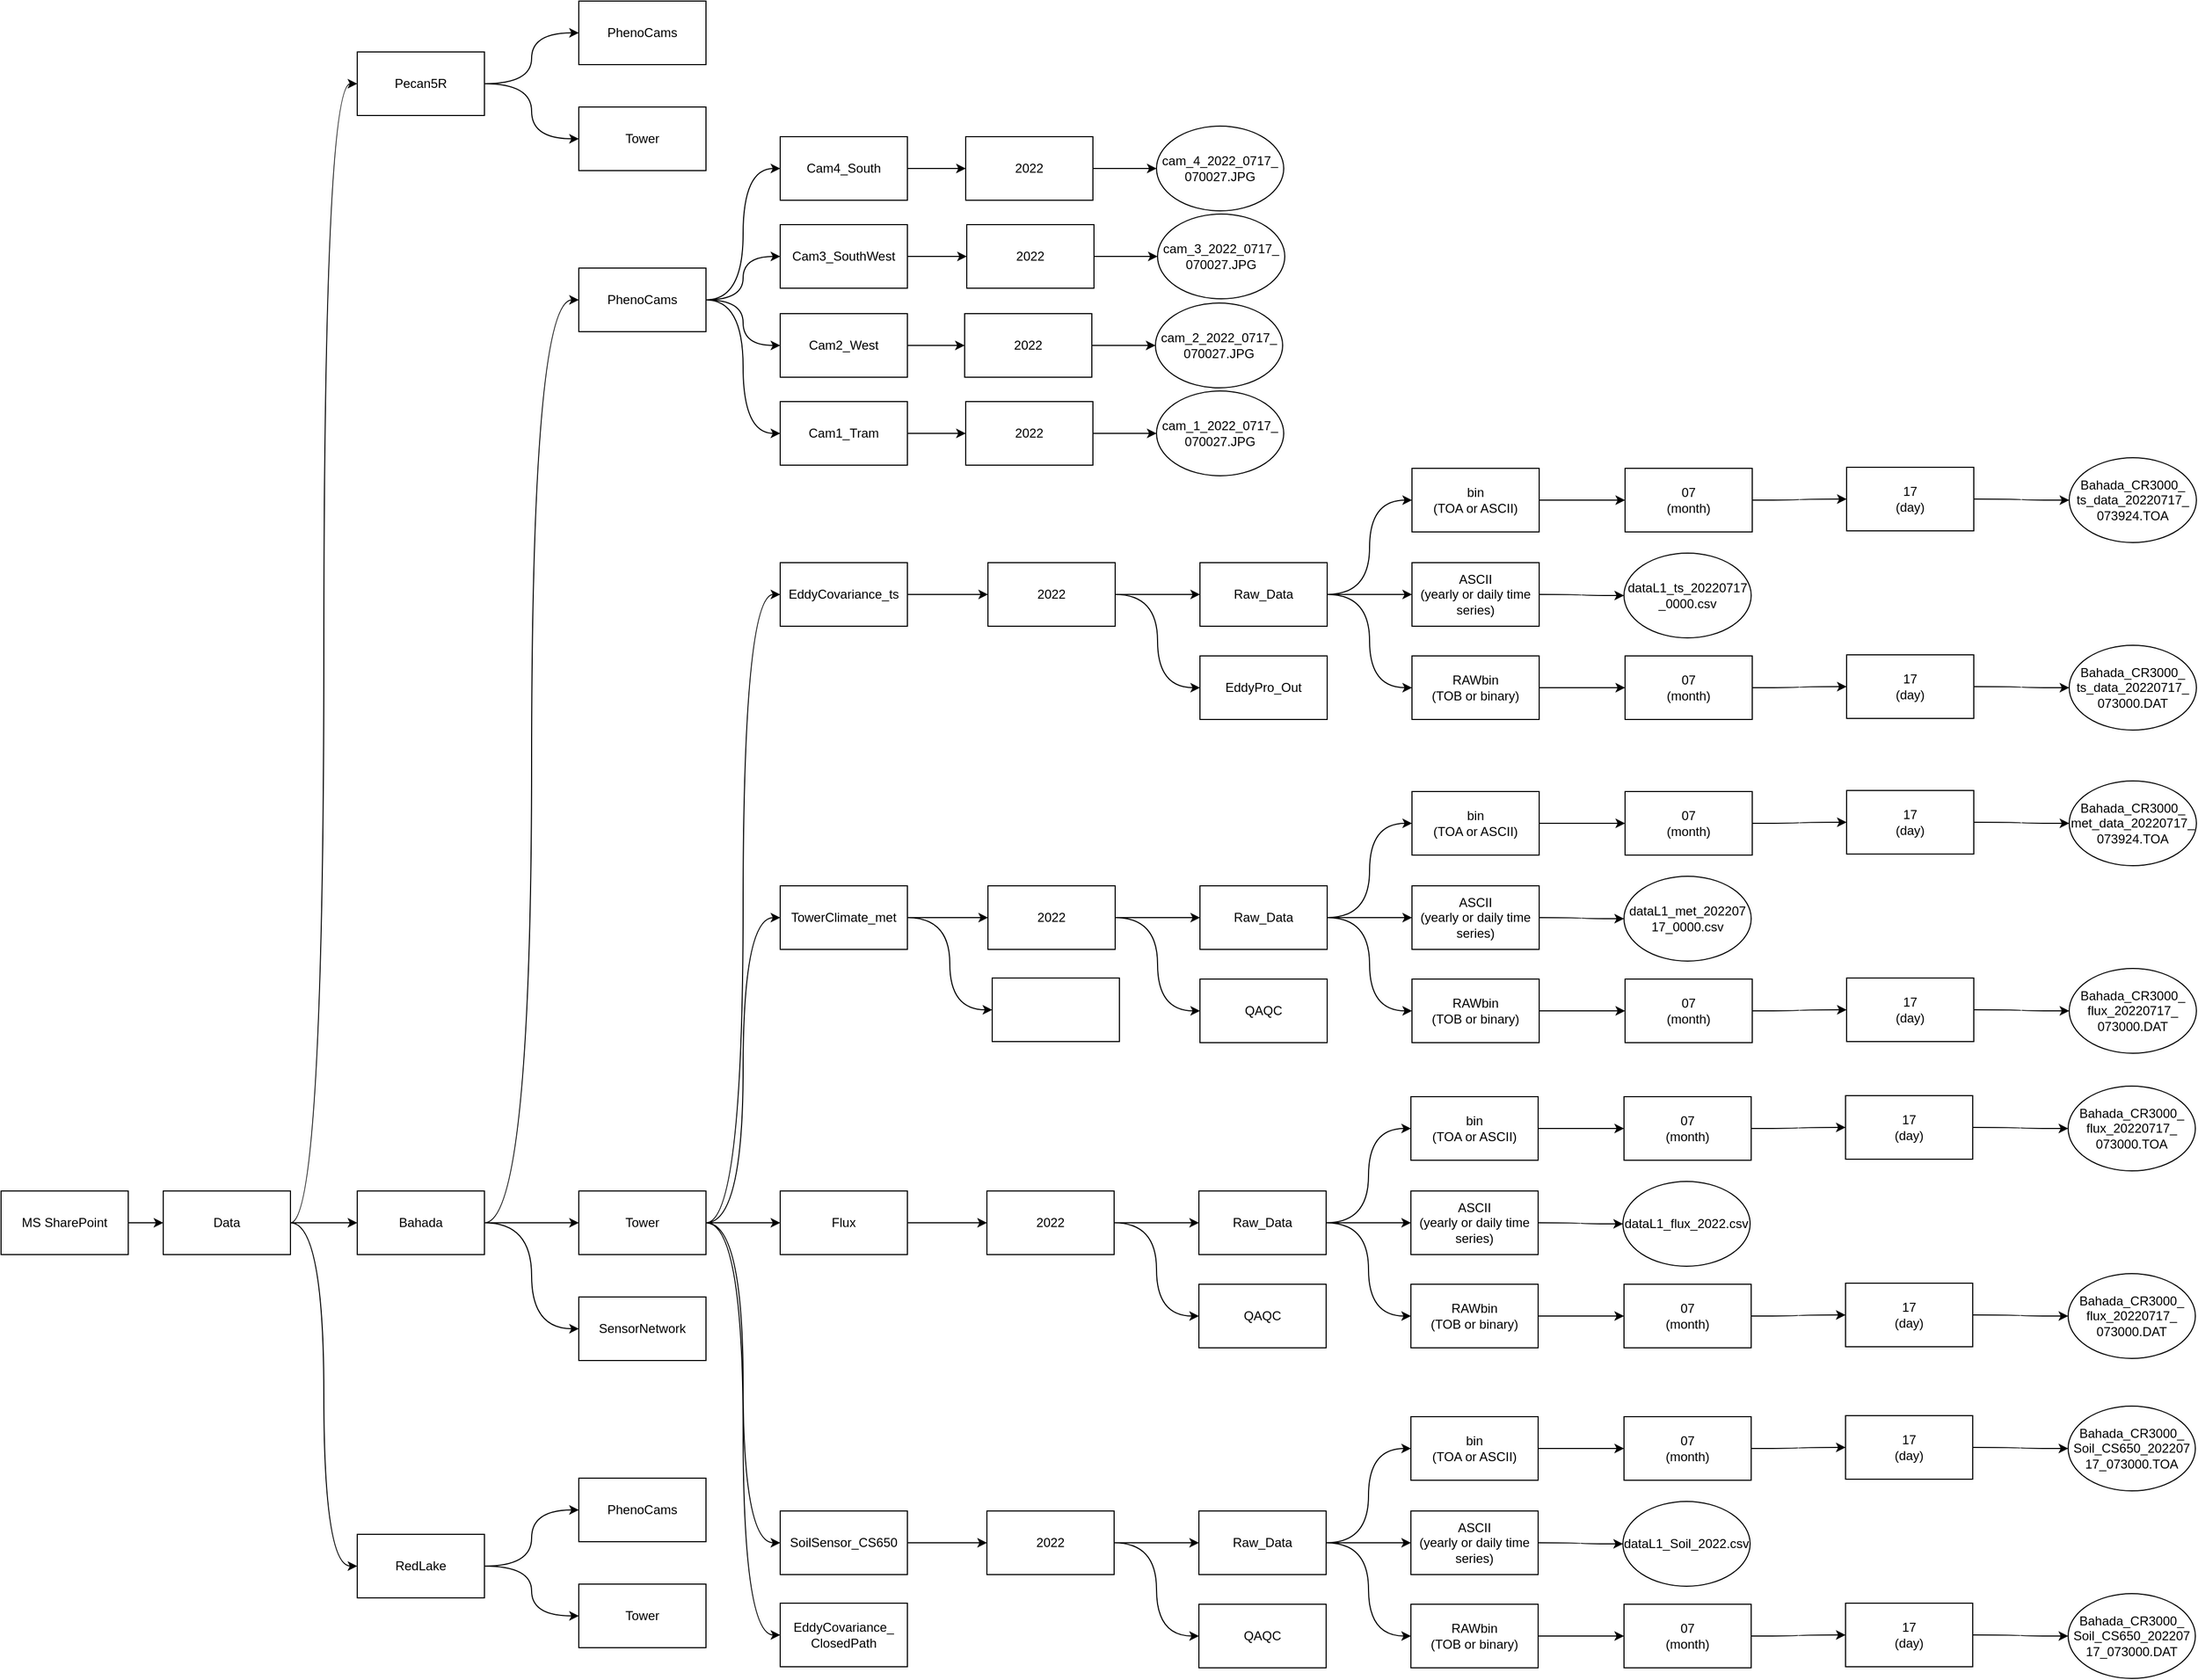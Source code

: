 <mxfile version="21.7.2" type="device" pages="6">
  <diagram name="Example" id="n_lD8l_c9EYYbuZH11G7">
    <mxGraphModel dx="2954" dy="2242" grid="1" gridSize="10" guides="1" tooltips="1" connect="1" arrows="1" fold="1" page="1" pageScale="1" pageWidth="850" pageHeight="1100" math="0" shadow="0">
      <root>
        <mxCell id="0" />
        <mxCell id="1" parent="0" />
        <mxCell id="a40PDKbx_ngPKyBtz3Ba-20" style="edgeStyle=orthogonalEdgeStyle;rounded=0;orthogonalLoop=1;jettySize=auto;html=1;exitX=1;exitY=0.5;exitDx=0;exitDy=0;entryX=0;entryY=0.5;entryDx=0;entryDy=0;" parent="1" source="a40PDKbx_ngPKyBtz3Ba-16" target="a40PDKbx_ngPKyBtz3Ba-17" edge="1">
          <mxGeometry relative="1" as="geometry" />
        </mxCell>
        <mxCell id="a40PDKbx_ngPKyBtz3Ba-16" value="MS SharePoint" style="rounded=0;whiteSpace=wrap;html=1;" parent="1" vertex="1">
          <mxGeometry x="220" y="323" width="120" height="60" as="geometry" />
        </mxCell>
        <mxCell id="a40PDKbx_ngPKyBtz3Ba-21" style="edgeStyle=orthogonalEdgeStyle;rounded=0;orthogonalLoop=1;jettySize=auto;html=1;exitX=1;exitY=0.5;exitDx=0;exitDy=0;entryX=0;entryY=0.5;entryDx=0;entryDy=0;curved=1;" parent="1" source="a40PDKbx_ngPKyBtz3Ba-17" target="a40PDKbx_ngPKyBtz3Ba-18" edge="1">
          <mxGeometry relative="1" as="geometry" />
        </mxCell>
        <mxCell id="a40PDKbx_ngPKyBtz3Ba-22" style="orthogonalLoop=1;jettySize=auto;html=1;exitX=1;exitY=0.5;exitDx=0;exitDy=0;entryX=0;entryY=0.5;entryDx=0;entryDy=0;strokeColor=default;rounded=0;edgeStyle=orthogonalEdgeStyle;curved=1;" parent="1" source="a40PDKbx_ngPKyBtz3Ba-17" target="a40PDKbx_ngPKyBtz3Ba-19" edge="1">
          <mxGeometry relative="1" as="geometry" />
        </mxCell>
        <mxCell id="a40PDKbx_ngPKyBtz3Ba-24" style="edgeStyle=orthogonalEdgeStyle;rounded=0;orthogonalLoop=1;jettySize=auto;html=1;exitX=1;exitY=0.5;exitDx=0;exitDy=0;entryX=0;entryY=0.5;entryDx=0;entryDy=0;curved=1;" parent="1" source="a40PDKbx_ngPKyBtz3Ba-17" target="a40PDKbx_ngPKyBtz3Ba-23" edge="1">
          <mxGeometry relative="1" as="geometry" />
        </mxCell>
        <mxCell id="a40PDKbx_ngPKyBtz3Ba-17" value="Data" style="rounded=0;whiteSpace=wrap;html=1;" parent="1" vertex="1">
          <mxGeometry x="373" y="323" width="120" height="60" as="geometry" />
        </mxCell>
        <mxCell id="a40PDKbx_ngPKyBtz3Ba-26" style="edgeStyle=orthogonalEdgeStyle;rounded=0;orthogonalLoop=1;jettySize=auto;html=1;exitX=1;exitY=0.5;exitDx=0;exitDy=0;entryX=0;entryY=0.5;entryDx=0;entryDy=0;curved=1;" parent="1" source="a40PDKbx_ngPKyBtz3Ba-18" target="a40PDKbx_ngPKyBtz3Ba-25" edge="1">
          <mxGeometry relative="1" as="geometry" />
        </mxCell>
        <mxCell id="a40PDKbx_ngPKyBtz3Ba-29" style="edgeStyle=orthogonalEdgeStyle;curved=1;rounded=0;orthogonalLoop=1;jettySize=auto;html=1;exitX=1;exitY=0.5;exitDx=0;exitDy=0;entryX=0;entryY=0.5;entryDx=0;entryDy=0;" parent="1" source="a40PDKbx_ngPKyBtz3Ba-18" target="a40PDKbx_ngPKyBtz3Ba-27" edge="1">
          <mxGeometry relative="1" as="geometry" />
        </mxCell>
        <mxCell id="a40PDKbx_ngPKyBtz3Ba-30" style="edgeStyle=orthogonalEdgeStyle;curved=1;rounded=0;orthogonalLoop=1;jettySize=auto;html=1;exitX=1;exitY=0.5;exitDx=0;exitDy=0;entryX=0;entryY=0.5;entryDx=0;entryDy=0;" parent="1" source="a40PDKbx_ngPKyBtz3Ba-18" target="a40PDKbx_ngPKyBtz3Ba-28" edge="1">
          <mxGeometry relative="1" as="geometry" />
        </mxCell>
        <mxCell id="a40PDKbx_ngPKyBtz3Ba-18" value="Bahada" style="rounded=0;whiteSpace=wrap;html=1;" parent="1" vertex="1">
          <mxGeometry x="556" y="323" width="120" height="60" as="geometry" />
        </mxCell>
        <mxCell id="a40PDKbx_ngPKyBtz3Ba-47" style="edgeStyle=orthogonalEdgeStyle;curved=1;rounded=0;orthogonalLoop=1;jettySize=auto;html=1;exitX=1;exitY=0.5;exitDx=0;exitDy=0;entryX=0;entryY=0.5;entryDx=0;entryDy=0;" parent="1" source="a40PDKbx_ngPKyBtz3Ba-19" target="a40PDKbx_ngPKyBtz3Ba-45" edge="1">
          <mxGeometry relative="1" as="geometry" />
        </mxCell>
        <mxCell id="a40PDKbx_ngPKyBtz3Ba-48" style="edgeStyle=orthogonalEdgeStyle;curved=1;rounded=0;orthogonalLoop=1;jettySize=auto;html=1;exitX=1;exitY=0.5;exitDx=0;exitDy=0;entryX=0;entryY=0.5;entryDx=0;entryDy=0;" parent="1" source="a40PDKbx_ngPKyBtz3Ba-19" target="a40PDKbx_ngPKyBtz3Ba-46" edge="1">
          <mxGeometry relative="1" as="geometry" />
        </mxCell>
        <mxCell id="a40PDKbx_ngPKyBtz3Ba-19" value="RedLake" style="rounded=0;whiteSpace=wrap;html=1;" parent="1" vertex="1">
          <mxGeometry x="556" y="647" width="120" height="60" as="geometry" />
        </mxCell>
        <mxCell id="a40PDKbx_ngPKyBtz3Ba-42" style="edgeStyle=orthogonalEdgeStyle;curved=1;rounded=0;orthogonalLoop=1;jettySize=auto;html=1;exitX=1;exitY=0.5;exitDx=0;exitDy=0;entryX=0;entryY=0.5;entryDx=0;entryDy=0;" parent="1" source="a40PDKbx_ngPKyBtz3Ba-23" target="a40PDKbx_ngPKyBtz3Ba-41" edge="1">
          <mxGeometry relative="1" as="geometry" />
        </mxCell>
        <mxCell id="a40PDKbx_ngPKyBtz3Ba-44" style="edgeStyle=orthogonalEdgeStyle;curved=1;rounded=0;orthogonalLoop=1;jettySize=auto;html=1;exitX=1;exitY=0.5;exitDx=0;exitDy=0;entryX=0;entryY=0.5;entryDx=0;entryDy=0;" parent="1" source="a40PDKbx_ngPKyBtz3Ba-23" target="a40PDKbx_ngPKyBtz3Ba-43" edge="1">
          <mxGeometry relative="1" as="geometry" />
        </mxCell>
        <mxCell id="a40PDKbx_ngPKyBtz3Ba-23" value="Pecan5R" style="rounded=0;whiteSpace=wrap;html=1;" parent="1" vertex="1">
          <mxGeometry x="556" y="-752" width="120" height="60" as="geometry" />
        </mxCell>
        <mxCell id="a40PDKbx_ngPKyBtz3Ba-32" style="edgeStyle=orthogonalEdgeStyle;curved=1;rounded=0;orthogonalLoop=1;jettySize=auto;html=1;exitX=1;exitY=0.5;exitDx=0;exitDy=0;entryX=0;entryY=0.5;entryDx=0;entryDy=0;" parent="1" source="a40PDKbx_ngPKyBtz3Ba-25" target="a40PDKbx_ngPKyBtz3Ba-31" edge="1">
          <mxGeometry relative="1" as="geometry" />
        </mxCell>
        <mxCell id="a40PDKbx_ngPKyBtz3Ba-35" style="edgeStyle=orthogonalEdgeStyle;curved=1;rounded=0;orthogonalLoop=1;jettySize=auto;html=1;exitX=1;exitY=0.5;exitDx=0;exitDy=0;entryX=0;entryY=0.5;entryDx=0;entryDy=0;" parent="1" source="a40PDKbx_ngPKyBtz3Ba-25" target="a40PDKbx_ngPKyBtz3Ba-33" edge="1">
          <mxGeometry relative="1" as="geometry" />
        </mxCell>
        <mxCell id="a40PDKbx_ngPKyBtz3Ba-36" style="edgeStyle=orthogonalEdgeStyle;curved=1;rounded=0;orthogonalLoop=1;jettySize=auto;html=1;exitX=1;exitY=0.5;exitDx=0;exitDy=0;entryX=0;entryY=0.5;entryDx=0;entryDy=0;" parent="1" source="a40PDKbx_ngPKyBtz3Ba-25" target="a40PDKbx_ngPKyBtz3Ba-34" edge="1">
          <mxGeometry relative="1" as="geometry" />
        </mxCell>
        <mxCell id="a40PDKbx_ngPKyBtz3Ba-38" style="edgeStyle=orthogonalEdgeStyle;rounded=0;orthogonalLoop=1;jettySize=auto;html=1;exitX=1;exitY=0.5;exitDx=0;exitDy=0;entryX=0;entryY=0.5;entryDx=0;entryDy=0;curved=1;" parent="1" source="a40PDKbx_ngPKyBtz3Ba-25" target="a40PDKbx_ngPKyBtz3Ba-37" edge="1">
          <mxGeometry relative="1" as="geometry" />
        </mxCell>
        <mxCell id="a40PDKbx_ngPKyBtz3Ba-40" style="edgeStyle=orthogonalEdgeStyle;curved=1;rounded=0;orthogonalLoop=1;jettySize=auto;html=1;exitX=1;exitY=0.5;exitDx=0;exitDy=0;entryX=0;entryY=0.5;entryDx=0;entryDy=0;" parent="1" source="a40PDKbx_ngPKyBtz3Ba-25" target="a40PDKbx_ngPKyBtz3Ba-39" edge="1">
          <mxGeometry relative="1" as="geometry" />
        </mxCell>
        <mxCell id="a40PDKbx_ngPKyBtz3Ba-25" value="Tower" style="rounded=0;whiteSpace=wrap;html=1;" parent="1" vertex="1">
          <mxGeometry x="765" y="323" width="120" height="60" as="geometry" />
        </mxCell>
        <mxCell id="dDFvTvVIMlZpuM9QEdd1-83" style="edgeStyle=orthogonalEdgeStyle;curved=1;rounded=0;orthogonalLoop=1;jettySize=auto;html=1;exitX=1;exitY=0.5;exitDx=0;exitDy=0;entryX=0;entryY=0.5;entryDx=0;entryDy=0;" parent="1" source="a40PDKbx_ngPKyBtz3Ba-27" target="dDFvTvVIMlZpuM9QEdd1-82" edge="1">
          <mxGeometry relative="1" as="geometry" />
        </mxCell>
        <mxCell id="dDFvTvVIMlZpuM9QEdd1-84" style="edgeStyle=orthogonalEdgeStyle;curved=1;rounded=0;orthogonalLoop=1;jettySize=auto;html=1;exitX=1;exitY=0.5;exitDx=0;exitDy=0;entryX=0;entryY=0.5;entryDx=0;entryDy=0;" parent="1" source="a40PDKbx_ngPKyBtz3Ba-27" target="dDFvTvVIMlZpuM9QEdd1-81" edge="1">
          <mxGeometry relative="1" as="geometry" />
        </mxCell>
        <mxCell id="dDFvTvVIMlZpuM9QEdd1-85" style="edgeStyle=orthogonalEdgeStyle;curved=1;rounded=0;orthogonalLoop=1;jettySize=auto;html=1;exitX=1;exitY=0.5;exitDx=0;exitDy=0;entryX=0;entryY=0.5;entryDx=0;entryDy=0;" parent="1" source="a40PDKbx_ngPKyBtz3Ba-27" target="dDFvTvVIMlZpuM9QEdd1-80" edge="1">
          <mxGeometry relative="1" as="geometry" />
        </mxCell>
        <mxCell id="dDFvTvVIMlZpuM9QEdd1-86" style="edgeStyle=orthogonalEdgeStyle;curved=1;rounded=0;orthogonalLoop=1;jettySize=auto;html=1;exitX=1;exitY=0.5;exitDx=0;exitDy=0;entryX=0;entryY=0.5;entryDx=0;entryDy=0;" parent="1" source="a40PDKbx_ngPKyBtz3Ba-27" target="dDFvTvVIMlZpuM9QEdd1-79" edge="1">
          <mxGeometry relative="1" as="geometry" />
        </mxCell>
        <mxCell id="a40PDKbx_ngPKyBtz3Ba-27" value="PhenoCams" style="rounded=0;whiteSpace=wrap;html=1;" parent="1" vertex="1">
          <mxGeometry x="765" y="-548" width="120" height="60" as="geometry" />
        </mxCell>
        <mxCell id="a40PDKbx_ngPKyBtz3Ba-28" value="SensorNetwork" style="rounded=0;whiteSpace=wrap;html=1;" parent="1" vertex="1">
          <mxGeometry x="765" y="423" width="120" height="60" as="geometry" />
        </mxCell>
        <mxCell id="a40PDKbx_ngPKyBtz3Ba-53" style="edgeStyle=orthogonalEdgeStyle;curved=1;rounded=0;orthogonalLoop=1;jettySize=auto;html=1;exitX=1;exitY=0.5;exitDx=0;exitDy=0;entryX=0;entryY=0.5;entryDx=0;entryDy=0;" parent="1" source="a40PDKbx_ngPKyBtz3Ba-31" target="a40PDKbx_ngPKyBtz3Ba-50" edge="1">
          <mxGeometry relative="1" as="geometry" />
        </mxCell>
        <mxCell id="a40PDKbx_ngPKyBtz3Ba-31" value="Flux" style="rounded=0;whiteSpace=wrap;html=1;" parent="1" vertex="1">
          <mxGeometry x="955" y="323" width="120" height="60" as="geometry" />
        </mxCell>
        <mxCell id="dDFvTvVIMlZpuM9QEdd1-26" style="edgeStyle=orthogonalEdgeStyle;curved=1;rounded=0;orthogonalLoop=1;jettySize=auto;html=1;exitX=1;exitY=0.5;exitDx=0;exitDy=0;entryX=0;entryY=0.5;entryDx=0;entryDy=0;" parent="1" source="a40PDKbx_ngPKyBtz3Ba-33" target="dDFvTvVIMlZpuM9QEdd1-3" edge="1">
          <mxGeometry relative="1" as="geometry" />
        </mxCell>
        <mxCell id="a40PDKbx_ngPKyBtz3Ba-33" value="EddyCovariance_ts" style="rounded=0;whiteSpace=wrap;html=1;" parent="1" vertex="1">
          <mxGeometry x="955" y="-270" width="120" height="60" as="geometry" />
        </mxCell>
        <mxCell id="dDFvTvVIMlZpuM9QEdd1-78" style="edgeStyle=orthogonalEdgeStyle;curved=1;rounded=0;orthogonalLoop=1;jettySize=auto;html=1;exitX=1;exitY=0.5;exitDx=0;exitDy=0;entryX=0;entryY=0.5;entryDx=0;entryDy=0;" parent="1" source="a40PDKbx_ngPKyBtz3Ba-34" target="dDFvTvVIMlZpuM9QEdd1-55" edge="1">
          <mxGeometry relative="1" as="geometry" />
        </mxCell>
        <mxCell id="a40PDKbx_ngPKyBtz3Ba-34" value="SoilSensor_CS650" style="rounded=0;whiteSpace=wrap;html=1;" parent="1" vertex="1">
          <mxGeometry x="955" y="625" width="120" height="60" as="geometry" />
        </mxCell>
        <mxCell id="dDFvTvVIMlZpuM9QEdd1-52" style="edgeStyle=orthogonalEdgeStyle;curved=1;rounded=0;orthogonalLoop=1;jettySize=auto;html=1;exitX=1;exitY=0.5;exitDx=0;exitDy=0;entryX=0;entryY=0.5;entryDx=0;entryDy=0;" parent="1" source="a40PDKbx_ngPKyBtz3Ba-37" target="dDFvTvVIMlZpuM9QEdd1-29" edge="1">
          <mxGeometry relative="1" as="geometry" />
        </mxCell>
        <mxCell id="L_89_gOovSm2XBotJQ9X-2" style="edgeStyle=orthogonalEdgeStyle;curved=1;rounded=0;orthogonalLoop=1;jettySize=auto;html=1;exitX=1;exitY=0.5;exitDx=0;exitDy=0;entryX=0;entryY=0.5;entryDx=0;entryDy=0;" parent="1" source="a40PDKbx_ngPKyBtz3Ba-37" target="L_89_gOovSm2XBotJQ9X-1" edge="1">
          <mxGeometry relative="1" as="geometry" />
        </mxCell>
        <mxCell id="a40PDKbx_ngPKyBtz3Ba-37" value="TowerClimate_met" style="rounded=0;whiteSpace=wrap;html=1;" parent="1" vertex="1">
          <mxGeometry x="955" y="35" width="120" height="60" as="geometry" />
        </mxCell>
        <mxCell id="a40PDKbx_ngPKyBtz3Ba-39" value="EddyCovariance_&lt;br&gt;ClosedPath" style="rounded=0;whiteSpace=wrap;html=1;" parent="1" vertex="1">
          <mxGeometry x="955" y="712" width="120" height="60" as="geometry" />
        </mxCell>
        <mxCell id="a40PDKbx_ngPKyBtz3Ba-41" value="PhenoCams" style="rounded=0;whiteSpace=wrap;html=1;" parent="1" vertex="1">
          <mxGeometry x="765" y="-800" width="120" height="60" as="geometry" />
        </mxCell>
        <mxCell id="a40PDKbx_ngPKyBtz3Ba-43" value="Tower" style="rounded=0;whiteSpace=wrap;html=1;" parent="1" vertex="1">
          <mxGeometry x="765" y="-700" width="120" height="60" as="geometry" />
        </mxCell>
        <mxCell id="a40PDKbx_ngPKyBtz3Ba-45" value="PhenoCams" style="rounded=0;whiteSpace=wrap;html=1;" parent="1" vertex="1">
          <mxGeometry x="765" y="594" width="120" height="60" as="geometry" />
        </mxCell>
        <mxCell id="a40PDKbx_ngPKyBtz3Ba-46" value="Tower" style="rounded=0;whiteSpace=wrap;html=1;" parent="1" vertex="1">
          <mxGeometry x="765" y="694" width="120" height="60" as="geometry" />
        </mxCell>
        <mxCell id="a40PDKbx_ngPKyBtz3Ba-62" style="edgeStyle=orthogonalEdgeStyle;curved=1;rounded=0;orthogonalLoop=1;jettySize=auto;html=1;exitX=1;exitY=0.5;exitDx=0;exitDy=0;entryX=0;entryY=0.5;entryDx=0;entryDy=0;" parent="1" source="a40PDKbx_ngPKyBtz3Ba-50" target="a40PDKbx_ngPKyBtz3Ba-61" edge="1">
          <mxGeometry relative="1" as="geometry" />
        </mxCell>
        <mxCell id="a40PDKbx_ngPKyBtz3Ba-70" style="edgeStyle=orthogonalEdgeStyle;curved=1;rounded=0;orthogonalLoop=1;jettySize=auto;html=1;exitX=1;exitY=0.5;exitDx=0;exitDy=0;entryX=0;entryY=0.5;entryDx=0;entryDy=0;" parent="1" source="a40PDKbx_ngPKyBtz3Ba-50" target="a40PDKbx_ngPKyBtz3Ba-69" edge="1">
          <mxGeometry relative="1" as="geometry" />
        </mxCell>
        <mxCell id="a40PDKbx_ngPKyBtz3Ba-50" value="2022" style="rounded=0;whiteSpace=wrap;html=1;" parent="1" vertex="1">
          <mxGeometry x="1150" y="323" width="120" height="60" as="geometry" />
        </mxCell>
        <mxCell id="a40PDKbx_ngPKyBtz3Ba-66" style="edgeStyle=orthogonalEdgeStyle;curved=1;rounded=0;orthogonalLoop=1;jettySize=auto;html=1;exitX=1;exitY=0.5;exitDx=0;exitDy=0;entryX=0;entryY=0.5;entryDx=0;entryDy=0;" parent="1" source="a40PDKbx_ngPKyBtz3Ba-61" target="a40PDKbx_ngPKyBtz3Ba-63" edge="1">
          <mxGeometry relative="1" as="geometry" />
        </mxCell>
        <mxCell id="a40PDKbx_ngPKyBtz3Ba-67" style="edgeStyle=orthogonalEdgeStyle;curved=1;rounded=0;orthogonalLoop=1;jettySize=auto;html=1;exitX=1;exitY=0.5;exitDx=0;exitDy=0;entryX=0;entryY=0.5;entryDx=0;entryDy=0;" parent="1" source="a40PDKbx_ngPKyBtz3Ba-61" target="a40PDKbx_ngPKyBtz3Ba-65" edge="1">
          <mxGeometry relative="1" as="geometry" />
        </mxCell>
        <mxCell id="a40PDKbx_ngPKyBtz3Ba-68" style="edgeStyle=orthogonalEdgeStyle;curved=1;rounded=0;orthogonalLoop=1;jettySize=auto;html=1;exitX=1;exitY=0.5;exitDx=0;exitDy=0;entryX=0;entryY=0.5;entryDx=0;entryDy=0;" parent="1" source="a40PDKbx_ngPKyBtz3Ba-61" target="a40PDKbx_ngPKyBtz3Ba-64" edge="1">
          <mxGeometry relative="1" as="geometry" />
        </mxCell>
        <mxCell id="a40PDKbx_ngPKyBtz3Ba-61" value="Raw_Data" style="rounded=0;whiteSpace=wrap;html=1;" parent="1" vertex="1">
          <mxGeometry x="1350" y="323" width="120" height="60" as="geometry" />
        </mxCell>
        <mxCell id="a40PDKbx_ngPKyBtz3Ba-72" style="edgeStyle=orthogonalEdgeStyle;curved=1;rounded=0;orthogonalLoop=1;jettySize=auto;html=1;exitX=1;exitY=0.5;exitDx=0;exitDy=0;entryX=0;entryY=0.5;entryDx=0;entryDy=0;" parent="1" source="a40PDKbx_ngPKyBtz3Ba-63" target="a40PDKbx_ngPKyBtz3Ba-71" edge="1">
          <mxGeometry relative="1" as="geometry" />
        </mxCell>
        <mxCell id="a40PDKbx_ngPKyBtz3Ba-63" value="ASCII&lt;br&gt;(yearly or daily time series)" style="rounded=0;whiteSpace=wrap;html=1;" parent="1" vertex="1">
          <mxGeometry x="1550" y="323" width="120" height="60" as="geometry" />
        </mxCell>
        <mxCell id="a40PDKbx_ngPKyBtz3Ba-106" style="edgeStyle=orthogonalEdgeStyle;curved=1;rounded=0;orthogonalLoop=1;jettySize=auto;html=1;exitX=1;exitY=0.5;exitDx=0;exitDy=0;entryX=0;entryY=0.5;entryDx=0;entryDy=0;" parent="1" source="a40PDKbx_ngPKyBtz3Ba-64" target="a40PDKbx_ngPKyBtz3Ba-96" edge="1">
          <mxGeometry relative="1" as="geometry" />
        </mxCell>
        <mxCell id="a40PDKbx_ngPKyBtz3Ba-64" value="RAWbin&lt;br&gt;(TOB or binary)" style="rounded=0;whiteSpace=wrap;html=1;" parent="1" vertex="1">
          <mxGeometry x="1550" y="411" width="120" height="60" as="geometry" />
        </mxCell>
        <mxCell id="a40PDKbx_ngPKyBtz3Ba-74" style="edgeStyle=orthogonalEdgeStyle;curved=1;rounded=0;orthogonalLoop=1;jettySize=auto;html=1;exitX=1;exitY=0.5;exitDx=0;exitDy=0;entryX=0;entryY=0.5;entryDx=0;entryDy=0;" parent="1" source="a40PDKbx_ngPKyBtz3Ba-65" target="a40PDKbx_ngPKyBtz3Ba-73" edge="1">
          <mxGeometry relative="1" as="geometry" />
        </mxCell>
        <mxCell id="a40PDKbx_ngPKyBtz3Ba-65" value="bin&lt;br&gt;(TOA or ASCII)" style="rounded=0;whiteSpace=wrap;html=1;" parent="1" vertex="1">
          <mxGeometry x="1550" y="234" width="120" height="60" as="geometry" />
        </mxCell>
        <mxCell id="a40PDKbx_ngPKyBtz3Ba-69" value="QAQC" style="rounded=0;whiteSpace=wrap;html=1;" parent="1" vertex="1">
          <mxGeometry x="1350" y="411" width="120" height="60" as="geometry" />
        </mxCell>
        <mxCell id="a40PDKbx_ngPKyBtz3Ba-71" value="dataL1_flux_2022.csv" style="ellipse;whiteSpace=wrap;html=1;" parent="1" vertex="1">
          <mxGeometry x="1750" y="314" width="120" height="80" as="geometry" />
        </mxCell>
        <mxCell id="a40PDKbx_ngPKyBtz3Ba-80" style="edgeStyle=orthogonalEdgeStyle;curved=1;rounded=0;orthogonalLoop=1;jettySize=auto;html=1;exitX=1;exitY=0.5;exitDx=0;exitDy=0;entryX=0;entryY=0.5;entryDx=0;entryDy=0;" parent="1" source="a40PDKbx_ngPKyBtz3Ba-73" target="a40PDKbx_ngPKyBtz3Ba-79" edge="1">
          <mxGeometry relative="1" as="geometry" />
        </mxCell>
        <mxCell id="a40PDKbx_ngPKyBtz3Ba-73" value="07&lt;br&gt;(month)" style="rounded=0;whiteSpace=wrap;html=1;" parent="1" vertex="1">
          <mxGeometry x="1751" y="234" width="120" height="60" as="geometry" />
        </mxCell>
        <mxCell id="a40PDKbx_ngPKyBtz3Ba-82" style="edgeStyle=orthogonalEdgeStyle;curved=1;rounded=0;orthogonalLoop=1;jettySize=auto;html=1;exitX=1;exitY=0.5;exitDx=0;exitDy=0;entryX=0;entryY=0.5;entryDx=0;entryDy=0;" parent="1" source="a40PDKbx_ngPKyBtz3Ba-79" target="a40PDKbx_ngPKyBtz3Ba-81" edge="1">
          <mxGeometry relative="1" as="geometry" />
        </mxCell>
        <mxCell id="a40PDKbx_ngPKyBtz3Ba-79" value="17&lt;br&gt;(day)" style="rounded=0;whiteSpace=wrap;html=1;" parent="1" vertex="1">
          <mxGeometry x="1960" y="233" width="120" height="60" as="geometry" />
        </mxCell>
        <mxCell id="a40PDKbx_ngPKyBtz3Ba-81" value="Bahada_CR3000_&lt;br&gt;flux_20220717_&lt;br&gt;073000.TOA" style="ellipse;whiteSpace=wrap;html=1;" parent="1" vertex="1">
          <mxGeometry x="2170" y="224" width="120" height="80" as="geometry" />
        </mxCell>
        <mxCell id="a40PDKbx_ngPKyBtz3Ba-95" style="edgeStyle=orthogonalEdgeStyle;curved=1;rounded=0;orthogonalLoop=1;jettySize=auto;html=1;exitX=1;exitY=0.5;exitDx=0;exitDy=0;entryX=0;entryY=0.5;entryDx=0;entryDy=0;" parent="1" source="a40PDKbx_ngPKyBtz3Ba-96" target="a40PDKbx_ngPKyBtz3Ba-102" edge="1">
          <mxGeometry relative="1" as="geometry" />
        </mxCell>
        <mxCell id="a40PDKbx_ngPKyBtz3Ba-96" value="07&lt;br&gt;(month)" style="rounded=0;whiteSpace=wrap;html=1;" parent="1" vertex="1">
          <mxGeometry x="1751" y="411" width="120" height="60" as="geometry" />
        </mxCell>
        <mxCell id="a40PDKbx_ngPKyBtz3Ba-101" style="edgeStyle=orthogonalEdgeStyle;curved=1;rounded=0;orthogonalLoop=1;jettySize=auto;html=1;exitX=1;exitY=0.5;exitDx=0;exitDy=0;entryX=0;entryY=0.5;entryDx=0;entryDy=0;" parent="1" source="a40PDKbx_ngPKyBtz3Ba-102" target="a40PDKbx_ngPKyBtz3Ba-103" edge="1">
          <mxGeometry relative="1" as="geometry" />
        </mxCell>
        <mxCell id="a40PDKbx_ngPKyBtz3Ba-102" value="17&lt;br&gt;(day)" style="rounded=0;whiteSpace=wrap;html=1;" parent="1" vertex="1">
          <mxGeometry x="1960" y="410" width="120" height="60" as="geometry" />
        </mxCell>
        <mxCell id="a40PDKbx_ngPKyBtz3Ba-103" value="Bahada_CR3000_&lt;br&gt;flux_20220717_&lt;br&gt;073000.DAT" style="ellipse;whiteSpace=wrap;html=1;" parent="1" vertex="1">
          <mxGeometry x="2170" y="401" width="120" height="80" as="geometry" />
        </mxCell>
        <mxCell id="dDFvTvVIMlZpuM9QEdd1-1" style="edgeStyle=orthogonalEdgeStyle;curved=1;rounded=0;orthogonalLoop=1;jettySize=auto;html=1;exitX=1;exitY=0.5;exitDx=0;exitDy=0;entryX=0;entryY=0.5;entryDx=0;entryDy=0;" parent="1" source="dDFvTvVIMlZpuM9QEdd1-3" target="dDFvTvVIMlZpuM9QEdd1-7" edge="1">
          <mxGeometry relative="1" as="geometry" />
        </mxCell>
        <mxCell id="dDFvTvVIMlZpuM9QEdd1-2" style="edgeStyle=orthogonalEdgeStyle;curved=1;rounded=0;orthogonalLoop=1;jettySize=auto;html=1;exitX=1;exitY=0.5;exitDx=0;exitDy=0;entryX=0;entryY=0.5;entryDx=0;entryDy=0;" parent="1" source="dDFvTvVIMlZpuM9QEdd1-3" target="dDFvTvVIMlZpuM9QEdd1-14" edge="1">
          <mxGeometry relative="1" as="geometry" />
        </mxCell>
        <mxCell id="dDFvTvVIMlZpuM9QEdd1-3" value="2022" style="rounded=0;whiteSpace=wrap;html=1;" parent="1" vertex="1">
          <mxGeometry x="1151" y="-270" width="120" height="60" as="geometry" />
        </mxCell>
        <mxCell id="dDFvTvVIMlZpuM9QEdd1-4" style="edgeStyle=orthogonalEdgeStyle;curved=1;rounded=0;orthogonalLoop=1;jettySize=auto;html=1;exitX=1;exitY=0.5;exitDx=0;exitDy=0;entryX=0;entryY=0.5;entryDx=0;entryDy=0;" parent="1" source="dDFvTvVIMlZpuM9QEdd1-7" target="dDFvTvVIMlZpuM9QEdd1-9" edge="1">
          <mxGeometry relative="1" as="geometry" />
        </mxCell>
        <mxCell id="dDFvTvVIMlZpuM9QEdd1-5" style="edgeStyle=orthogonalEdgeStyle;curved=1;rounded=0;orthogonalLoop=1;jettySize=auto;html=1;exitX=1;exitY=0.5;exitDx=0;exitDy=0;entryX=0;entryY=0.5;entryDx=0;entryDy=0;" parent="1" source="dDFvTvVIMlZpuM9QEdd1-7" target="dDFvTvVIMlZpuM9QEdd1-13" edge="1">
          <mxGeometry relative="1" as="geometry" />
        </mxCell>
        <mxCell id="dDFvTvVIMlZpuM9QEdd1-6" style="edgeStyle=orthogonalEdgeStyle;curved=1;rounded=0;orthogonalLoop=1;jettySize=auto;html=1;exitX=1;exitY=0.5;exitDx=0;exitDy=0;entryX=0;entryY=0.5;entryDx=0;entryDy=0;" parent="1" source="dDFvTvVIMlZpuM9QEdd1-7" target="dDFvTvVIMlZpuM9QEdd1-11" edge="1">
          <mxGeometry relative="1" as="geometry" />
        </mxCell>
        <mxCell id="dDFvTvVIMlZpuM9QEdd1-7" value="Raw_Data" style="rounded=0;whiteSpace=wrap;html=1;" parent="1" vertex="1">
          <mxGeometry x="1351" y="-270" width="120" height="60" as="geometry" />
        </mxCell>
        <mxCell id="dDFvTvVIMlZpuM9QEdd1-8" style="edgeStyle=orthogonalEdgeStyle;curved=1;rounded=0;orthogonalLoop=1;jettySize=auto;html=1;exitX=1;exitY=0.5;exitDx=0;exitDy=0;entryX=0;entryY=0.5;entryDx=0;entryDy=0;" parent="1" source="dDFvTvVIMlZpuM9QEdd1-9" target="dDFvTvVIMlZpuM9QEdd1-15" edge="1">
          <mxGeometry relative="1" as="geometry" />
        </mxCell>
        <mxCell id="dDFvTvVIMlZpuM9QEdd1-9" value="ASCII&lt;br&gt;(yearly or daily time series)" style="rounded=0;whiteSpace=wrap;html=1;" parent="1" vertex="1">
          <mxGeometry x="1551" y="-270" width="120" height="60" as="geometry" />
        </mxCell>
        <mxCell id="dDFvTvVIMlZpuM9QEdd1-10" style="edgeStyle=orthogonalEdgeStyle;curved=1;rounded=0;orthogonalLoop=1;jettySize=auto;html=1;exitX=1;exitY=0.5;exitDx=0;exitDy=0;entryX=0;entryY=0.5;entryDx=0;entryDy=0;" parent="1" source="dDFvTvVIMlZpuM9QEdd1-11" target="dDFvTvVIMlZpuM9QEdd1-22" edge="1">
          <mxGeometry relative="1" as="geometry" />
        </mxCell>
        <mxCell id="dDFvTvVIMlZpuM9QEdd1-11" value="RAWbin&lt;br&gt;(TOB or binary)" style="rounded=0;whiteSpace=wrap;html=1;" parent="1" vertex="1">
          <mxGeometry x="1551" y="-182" width="120" height="60" as="geometry" />
        </mxCell>
        <mxCell id="dDFvTvVIMlZpuM9QEdd1-12" style="edgeStyle=orthogonalEdgeStyle;curved=1;rounded=0;orthogonalLoop=1;jettySize=auto;html=1;exitX=1;exitY=0.5;exitDx=0;exitDy=0;entryX=0;entryY=0.5;entryDx=0;entryDy=0;" parent="1" source="dDFvTvVIMlZpuM9QEdd1-13" target="dDFvTvVIMlZpuM9QEdd1-17" edge="1">
          <mxGeometry relative="1" as="geometry" />
        </mxCell>
        <mxCell id="dDFvTvVIMlZpuM9QEdd1-13" value="bin&lt;br&gt;(TOA or ASCII)" style="rounded=0;whiteSpace=wrap;html=1;" parent="1" vertex="1">
          <mxGeometry x="1551" y="-359" width="120" height="60" as="geometry" />
        </mxCell>
        <mxCell id="dDFvTvVIMlZpuM9QEdd1-14" value="EddyPro_Out" style="rounded=0;whiteSpace=wrap;html=1;" parent="1" vertex="1">
          <mxGeometry x="1351" y="-182" width="120" height="60" as="geometry" />
        </mxCell>
        <mxCell id="dDFvTvVIMlZpuM9QEdd1-15" value="dataL1_ts_20220717&lt;br&gt;_0000.csv" style="ellipse;whiteSpace=wrap;html=1;" parent="1" vertex="1">
          <mxGeometry x="1751" y="-279" width="120" height="80" as="geometry" />
        </mxCell>
        <mxCell id="dDFvTvVIMlZpuM9QEdd1-16" style="edgeStyle=orthogonalEdgeStyle;curved=1;rounded=0;orthogonalLoop=1;jettySize=auto;html=1;exitX=1;exitY=0.5;exitDx=0;exitDy=0;entryX=0;entryY=0.5;entryDx=0;entryDy=0;" parent="1" source="dDFvTvVIMlZpuM9QEdd1-17" target="dDFvTvVIMlZpuM9QEdd1-19" edge="1">
          <mxGeometry relative="1" as="geometry" />
        </mxCell>
        <mxCell id="dDFvTvVIMlZpuM9QEdd1-17" value="07&lt;br&gt;(month)" style="rounded=0;whiteSpace=wrap;html=1;" parent="1" vertex="1">
          <mxGeometry x="1752" y="-359" width="120" height="60" as="geometry" />
        </mxCell>
        <mxCell id="dDFvTvVIMlZpuM9QEdd1-18" style="edgeStyle=orthogonalEdgeStyle;curved=1;rounded=0;orthogonalLoop=1;jettySize=auto;html=1;exitX=1;exitY=0.5;exitDx=0;exitDy=0;entryX=0;entryY=0.5;entryDx=0;entryDy=0;" parent="1" source="dDFvTvVIMlZpuM9QEdd1-19" target="dDFvTvVIMlZpuM9QEdd1-20" edge="1">
          <mxGeometry relative="1" as="geometry" />
        </mxCell>
        <mxCell id="dDFvTvVIMlZpuM9QEdd1-19" value="17&lt;br&gt;(day)" style="rounded=0;whiteSpace=wrap;html=1;" parent="1" vertex="1">
          <mxGeometry x="1961" y="-360" width="120" height="60" as="geometry" />
        </mxCell>
        <mxCell id="dDFvTvVIMlZpuM9QEdd1-20" value="Bahada_CR3000_&lt;br&gt;ts_data_20220717_&lt;br&gt;073924.TOA" style="ellipse;whiteSpace=wrap;html=1;" parent="1" vertex="1">
          <mxGeometry x="2171" y="-369" width="120" height="80" as="geometry" />
        </mxCell>
        <mxCell id="dDFvTvVIMlZpuM9QEdd1-21" style="edgeStyle=orthogonalEdgeStyle;curved=1;rounded=0;orthogonalLoop=1;jettySize=auto;html=1;exitX=1;exitY=0.5;exitDx=0;exitDy=0;entryX=0;entryY=0.5;entryDx=0;entryDy=0;" parent="1" source="dDFvTvVIMlZpuM9QEdd1-22" target="dDFvTvVIMlZpuM9QEdd1-24" edge="1">
          <mxGeometry relative="1" as="geometry" />
        </mxCell>
        <mxCell id="dDFvTvVIMlZpuM9QEdd1-22" value="07&lt;br&gt;(month)" style="rounded=0;whiteSpace=wrap;html=1;" parent="1" vertex="1">
          <mxGeometry x="1752" y="-182" width="120" height="60" as="geometry" />
        </mxCell>
        <mxCell id="dDFvTvVIMlZpuM9QEdd1-23" style="edgeStyle=orthogonalEdgeStyle;curved=1;rounded=0;orthogonalLoop=1;jettySize=auto;html=1;exitX=1;exitY=0.5;exitDx=0;exitDy=0;entryX=0;entryY=0.5;entryDx=0;entryDy=0;" parent="1" source="dDFvTvVIMlZpuM9QEdd1-24" target="dDFvTvVIMlZpuM9QEdd1-25" edge="1">
          <mxGeometry relative="1" as="geometry" />
        </mxCell>
        <mxCell id="dDFvTvVIMlZpuM9QEdd1-24" value="17&lt;br&gt;(day)" style="rounded=0;whiteSpace=wrap;html=1;" parent="1" vertex="1">
          <mxGeometry x="1961" y="-183" width="120" height="60" as="geometry" />
        </mxCell>
        <mxCell id="dDFvTvVIMlZpuM9QEdd1-25" value="Bahada_CR3000_&lt;br&gt;ts_data_20220717_&lt;br&gt;073000.DAT" style="ellipse;whiteSpace=wrap;html=1;" parent="1" vertex="1">
          <mxGeometry x="2171" y="-192" width="120" height="80" as="geometry" />
        </mxCell>
        <mxCell id="dDFvTvVIMlZpuM9QEdd1-27" style="edgeStyle=orthogonalEdgeStyle;curved=1;rounded=0;orthogonalLoop=1;jettySize=auto;html=1;exitX=1;exitY=0.5;exitDx=0;exitDy=0;entryX=0;entryY=0.5;entryDx=0;entryDy=0;" parent="1" source="dDFvTvVIMlZpuM9QEdd1-29" target="dDFvTvVIMlZpuM9QEdd1-33" edge="1">
          <mxGeometry relative="1" as="geometry" />
        </mxCell>
        <mxCell id="dDFvTvVIMlZpuM9QEdd1-28" style="edgeStyle=orthogonalEdgeStyle;curved=1;rounded=0;orthogonalLoop=1;jettySize=auto;html=1;exitX=1;exitY=0.5;exitDx=0;exitDy=0;entryX=0;entryY=0.5;entryDx=0;entryDy=0;" parent="1" source="dDFvTvVIMlZpuM9QEdd1-29" target="dDFvTvVIMlZpuM9QEdd1-40" edge="1">
          <mxGeometry relative="1" as="geometry" />
        </mxCell>
        <mxCell id="dDFvTvVIMlZpuM9QEdd1-29" value="2022" style="rounded=0;whiteSpace=wrap;html=1;" parent="1" vertex="1">
          <mxGeometry x="1151" y="35" width="120" height="60" as="geometry" />
        </mxCell>
        <mxCell id="dDFvTvVIMlZpuM9QEdd1-30" style="edgeStyle=orthogonalEdgeStyle;curved=1;rounded=0;orthogonalLoop=1;jettySize=auto;html=1;exitX=1;exitY=0.5;exitDx=0;exitDy=0;entryX=0;entryY=0.5;entryDx=0;entryDy=0;" parent="1" source="dDFvTvVIMlZpuM9QEdd1-33" target="dDFvTvVIMlZpuM9QEdd1-35" edge="1">
          <mxGeometry relative="1" as="geometry" />
        </mxCell>
        <mxCell id="dDFvTvVIMlZpuM9QEdd1-31" style="edgeStyle=orthogonalEdgeStyle;curved=1;rounded=0;orthogonalLoop=1;jettySize=auto;html=1;exitX=1;exitY=0.5;exitDx=0;exitDy=0;entryX=0;entryY=0.5;entryDx=0;entryDy=0;" parent="1" source="dDFvTvVIMlZpuM9QEdd1-33" target="dDFvTvVIMlZpuM9QEdd1-39" edge="1">
          <mxGeometry relative="1" as="geometry" />
        </mxCell>
        <mxCell id="dDFvTvVIMlZpuM9QEdd1-32" style="edgeStyle=orthogonalEdgeStyle;curved=1;rounded=0;orthogonalLoop=1;jettySize=auto;html=1;exitX=1;exitY=0.5;exitDx=0;exitDy=0;entryX=0;entryY=0.5;entryDx=0;entryDy=0;" parent="1" source="dDFvTvVIMlZpuM9QEdd1-33" target="dDFvTvVIMlZpuM9QEdd1-37" edge="1">
          <mxGeometry relative="1" as="geometry" />
        </mxCell>
        <mxCell id="dDFvTvVIMlZpuM9QEdd1-33" value="Raw_Data" style="rounded=0;whiteSpace=wrap;html=1;" parent="1" vertex="1">
          <mxGeometry x="1351" y="35" width="120" height="60" as="geometry" />
        </mxCell>
        <mxCell id="dDFvTvVIMlZpuM9QEdd1-34" style="edgeStyle=orthogonalEdgeStyle;curved=1;rounded=0;orthogonalLoop=1;jettySize=auto;html=1;exitX=1;exitY=0.5;exitDx=0;exitDy=0;entryX=0;entryY=0.5;entryDx=0;entryDy=0;" parent="1" source="dDFvTvVIMlZpuM9QEdd1-35" target="dDFvTvVIMlZpuM9QEdd1-41" edge="1">
          <mxGeometry relative="1" as="geometry" />
        </mxCell>
        <mxCell id="dDFvTvVIMlZpuM9QEdd1-35" value="ASCII&lt;br&gt;(yearly or daily time series)" style="rounded=0;whiteSpace=wrap;html=1;" parent="1" vertex="1">
          <mxGeometry x="1551" y="35" width="120" height="60" as="geometry" />
        </mxCell>
        <mxCell id="dDFvTvVIMlZpuM9QEdd1-36" style="edgeStyle=orthogonalEdgeStyle;curved=1;rounded=0;orthogonalLoop=1;jettySize=auto;html=1;exitX=1;exitY=0.5;exitDx=0;exitDy=0;entryX=0;entryY=0.5;entryDx=0;entryDy=0;" parent="1" source="dDFvTvVIMlZpuM9QEdd1-37" target="dDFvTvVIMlZpuM9QEdd1-48" edge="1">
          <mxGeometry relative="1" as="geometry" />
        </mxCell>
        <mxCell id="dDFvTvVIMlZpuM9QEdd1-37" value="RAWbin&lt;br&gt;(TOB or binary)" style="rounded=0;whiteSpace=wrap;html=1;" parent="1" vertex="1">
          <mxGeometry x="1551" y="123" width="120" height="60" as="geometry" />
        </mxCell>
        <mxCell id="dDFvTvVIMlZpuM9QEdd1-38" style="edgeStyle=orthogonalEdgeStyle;curved=1;rounded=0;orthogonalLoop=1;jettySize=auto;html=1;exitX=1;exitY=0.5;exitDx=0;exitDy=0;entryX=0;entryY=0.5;entryDx=0;entryDy=0;" parent="1" source="dDFvTvVIMlZpuM9QEdd1-39" target="dDFvTvVIMlZpuM9QEdd1-43" edge="1">
          <mxGeometry relative="1" as="geometry" />
        </mxCell>
        <mxCell id="dDFvTvVIMlZpuM9QEdd1-39" value="bin&lt;br&gt;(TOA or ASCII)" style="rounded=0;whiteSpace=wrap;html=1;" parent="1" vertex="1">
          <mxGeometry x="1551" y="-54" width="120" height="60" as="geometry" />
        </mxCell>
        <mxCell id="dDFvTvVIMlZpuM9QEdd1-40" value="QAQC" style="rounded=0;whiteSpace=wrap;html=1;" parent="1" vertex="1">
          <mxGeometry x="1351" y="123" width="120" height="60" as="geometry" />
        </mxCell>
        <mxCell id="dDFvTvVIMlZpuM9QEdd1-41" value="dataL1_met_202207&lt;br&gt;17_0000.csv" style="ellipse;whiteSpace=wrap;html=1;" parent="1" vertex="1">
          <mxGeometry x="1751" y="26" width="120" height="80" as="geometry" />
        </mxCell>
        <mxCell id="dDFvTvVIMlZpuM9QEdd1-42" style="edgeStyle=orthogonalEdgeStyle;curved=1;rounded=0;orthogonalLoop=1;jettySize=auto;html=1;exitX=1;exitY=0.5;exitDx=0;exitDy=0;entryX=0;entryY=0.5;entryDx=0;entryDy=0;" parent="1" source="dDFvTvVIMlZpuM9QEdd1-43" target="dDFvTvVIMlZpuM9QEdd1-45" edge="1">
          <mxGeometry relative="1" as="geometry" />
        </mxCell>
        <mxCell id="dDFvTvVIMlZpuM9QEdd1-43" value="07&lt;br&gt;(month)" style="rounded=0;whiteSpace=wrap;html=1;" parent="1" vertex="1">
          <mxGeometry x="1752" y="-54" width="120" height="60" as="geometry" />
        </mxCell>
        <mxCell id="dDFvTvVIMlZpuM9QEdd1-44" style="edgeStyle=orthogonalEdgeStyle;curved=1;rounded=0;orthogonalLoop=1;jettySize=auto;html=1;exitX=1;exitY=0.5;exitDx=0;exitDy=0;entryX=0;entryY=0.5;entryDx=0;entryDy=0;" parent="1" source="dDFvTvVIMlZpuM9QEdd1-45" target="dDFvTvVIMlZpuM9QEdd1-46" edge="1">
          <mxGeometry relative="1" as="geometry" />
        </mxCell>
        <mxCell id="dDFvTvVIMlZpuM9QEdd1-45" value="17&lt;br&gt;(day)" style="rounded=0;whiteSpace=wrap;html=1;" parent="1" vertex="1">
          <mxGeometry x="1961" y="-55" width="120" height="60" as="geometry" />
        </mxCell>
        <mxCell id="dDFvTvVIMlZpuM9QEdd1-46" value="Bahada_CR3000_&lt;br&gt;met_data_20220717_&lt;br&gt;073924.TOA" style="ellipse;whiteSpace=wrap;html=1;" parent="1" vertex="1">
          <mxGeometry x="2171" y="-64" width="120" height="80" as="geometry" />
        </mxCell>
        <mxCell id="dDFvTvVIMlZpuM9QEdd1-47" style="edgeStyle=orthogonalEdgeStyle;curved=1;rounded=0;orthogonalLoop=1;jettySize=auto;html=1;exitX=1;exitY=0.5;exitDx=0;exitDy=0;entryX=0;entryY=0.5;entryDx=0;entryDy=0;" parent="1" source="dDFvTvVIMlZpuM9QEdd1-48" target="dDFvTvVIMlZpuM9QEdd1-50" edge="1">
          <mxGeometry relative="1" as="geometry" />
        </mxCell>
        <mxCell id="dDFvTvVIMlZpuM9QEdd1-48" value="07&lt;br&gt;(month)" style="rounded=0;whiteSpace=wrap;html=1;" parent="1" vertex="1">
          <mxGeometry x="1752" y="123" width="120" height="60" as="geometry" />
        </mxCell>
        <mxCell id="dDFvTvVIMlZpuM9QEdd1-49" style="edgeStyle=orthogonalEdgeStyle;curved=1;rounded=0;orthogonalLoop=1;jettySize=auto;html=1;exitX=1;exitY=0.5;exitDx=0;exitDy=0;entryX=0;entryY=0.5;entryDx=0;entryDy=0;" parent="1" source="dDFvTvVIMlZpuM9QEdd1-50" target="dDFvTvVIMlZpuM9QEdd1-51" edge="1">
          <mxGeometry relative="1" as="geometry" />
        </mxCell>
        <mxCell id="dDFvTvVIMlZpuM9QEdd1-50" value="17&lt;br&gt;(day)" style="rounded=0;whiteSpace=wrap;html=1;" parent="1" vertex="1">
          <mxGeometry x="1961" y="122" width="120" height="60" as="geometry" />
        </mxCell>
        <mxCell id="dDFvTvVIMlZpuM9QEdd1-51" value="Bahada_CR3000_&lt;br&gt;flux_20220717_&lt;br&gt;073000.DAT" style="ellipse;whiteSpace=wrap;html=1;" parent="1" vertex="1">
          <mxGeometry x="2171" y="113" width="120" height="80" as="geometry" />
        </mxCell>
        <mxCell id="dDFvTvVIMlZpuM9QEdd1-53" style="edgeStyle=orthogonalEdgeStyle;curved=1;rounded=0;orthogonalLoop=1;jettySize=auto;html=1;exitX=1;exitY=0.5;exitDx=0;exitDy=0;entryX=0;entryY=0.5;entryDx=0;entryDy=0;" parent="1" source="dDFvTvVIMlZpuM9QEdd1-55" target="dDFvTvVIMlZpuM9QEdd1-59" edge="1">
          <mxGeometry relative="1" as="geometry" />
        </mxCell>
        <mxCell id="dDFvTvVIMlZpuM9QEdd1-54" style="edgeStyle=orthogonalEdgeStyle;curved=1;rounded=0;orthogonalLoop=1;jettySize=auto;html=1;exitX=1;exitY=0.5;exitDx=0;exitDy=0;entryX=0;entryY=0.5;entryDx=0;entryDy=0;" parent="1" source="dDFvTvVIMlZpuM9QEdd1-55" target="dDFvTvVIMlZpuM9QEdd1-66" edge="1">
          <mxGeometry relative="1" as="geometry" />
        </mxCell>
        <mxCell id="dDFvTvVIMlZpuM9QEdd1-55" value="2022" style="rounded=0;whiteSpace=wrap;html=1;" parent="1" vertex="1">
          <mxGeometry x="1150" y="625" width="120" height="60" as="geometry" />
        </mxCell>
        <mxCell id="dDFvTvVIMlZpuM9QEdd1-56" style="edgeStyle=orthogonalEdgeStyle;curved=1;rounded=0;orthogonalLoop=1;jettySize=auto;html=1;exitX=1;exitY=0.5;exitDx=0;exitDy=0;entryX=0;entryY=0.5;entryDx=0;entryDy=0;" parent="1" source="dDFvTvVIMlZpuM9QEdd1-59" target="dDFvTvVIMlZpuM9QEdd1-61" edge="1">
          <mxGeometry relative="1" as="geometry" />
        </mxCell>
        <mxCell id="dDFvTvVIMlZpuM9QEdd1-57" style="edgeStyle=orthogonalEdgeStyle;curved=1;rounded=0;orthogonalLoop=1;jettySize=auto;html=1;exitX=1;exitY=0.5;exitDx=0;exitDy=0;entryX=0;entryY=0.5;entryDx=0;entryDy=0;" parent="1" source="dDFvTvVIMlZpuM9QEdd1-59" target="dDFvTvVIMlZpuM9QEdd1-65" edge="1">
          <mxGeometry relative="1" as="geometry" />
        </mxCell>
        <mxCell id="dDFvTvVIMlZpuM9QEdd1-58" style="edgeStyle=orthogonalEdgeStyle;curved=1;rounded=0;orthogonalLoop=1;jettySize=auto;html=1;exitX=1;exitY=0.5;exitDx=0;exitDy=0;entryX=0;entryY=0.5;entryDx=0;entryDy=0;" parent="1" source="dDFvTvVIMlZpuM9QEdd1-59" target="dDFvTvVIMlZpuM9QEdd1-63" edge="1">
          <mxGeometry relative="1" as="geometry" />
        </mxCell>
        <mxCell id="dDFvTvVIMlZpuM9QEdd1-59" value="Raw_Data" style="rounded=0;whiteSpace=wrap;html=1;" parent="1" vertex="1">
          <mxGeometry x="1350" y="625" width="120" height="60" as="geometry" />
        </mxCell>
        <mxCell id="dDFvTvVIMlZpuM9QEdd1-60" style="edgeStyle=orthogonalEdgeStyle;curved=1;rounded=0;orthogonalLoop=1;jettySize=auto;html=1;exitX=1;exitY=0.5;exitDx=0;exitDy=0;entryX=0;entryY=0.5;entryDx=0;entryDy=0;" parent="1" source="dDFvTvVIMlZpuM9QEdd1-61" target="dDFvTvVIMlZpuM9QEdd1-67" edge="1">
          <mxGeometry relative="1" as="geometry" />
        </mxCell>
        <mxCell id="dDFvTvVIMlZpuM9QEdd1-61" value="ASCII&lt;br&gt;(yearly or daily time series)" style="rounded=0;whiteSpace=wrap;html=1;" parent="1" vertex="1">
          <mxGeometry x="1550" y="625" width="120" height="60" as="geometry" />
        </mxCell>
        <mxCell id="dDFvTvVIMlZpuM9QEdd1-62" style="edgeStyle=orthogonalEdgeStyle;curved=1;rounded=0;orthogonalLoop=1;jettySize=auto;html=1;exitX=1;exitY=0.5;exitDx=0;exitDy=0;entryX=0;entryY=0.5;entryDx=0;entryDy=0;" parent="1" source="dDFvTvVIMlZpuM9QEdd1-63" target="dDFvTvVIMlZpuM9QEdd1-74" edge="1">
          <mxGeometry relative="1" as="geometry" />
        </mxCell>
        <mxCell id="dDFvTvVIMlZpuM9QEdd1-63" value="RAWbin&lt;br&gt;(TOB or binary)" style="rounded=0;whiteSpace=wrap;html=1;" parent="1" vertex="1">
          <mxGeometry x="1550" y="713" width="120" height="60" as="geometry" />
        </mxCell>
        <mxCell id="dDFvTvVIMlZpuM9QEdd1-64" style="edgeStyle=orthogonalEdgeStyle;curved=1;rounded=0;orthogonalLoop=1;jettySize=auto;html=1;exitX=1;exitY=0.5;exitDx=0;exitDy=0;entryX=0;entryY=0.5;entryDx=0;entryDy=0;" parent="1" source="dDFvTvVIMlZpuM9QEdd1-65" target="dDFvTvVIMlZpuM9QEdd1-69" edge="1">
          <mxGeometry relative="1" as="geometry" />
        </mxCell>
        <mxCell id="dDFvTvVIMlZpuM9QEdd1-65" value="bin&lt;br&gt;(TOA or ASCII)" style="rounded=0;whiteSpace=wrap;html=1;" parent="1" vertex="1">
          <mxGeometry x="1550" y="536" width="120" height="60" as="geometry" />
        </mxCell>
        <mxCell id="dDFvTvVIMlZpuM9QEdd1-66" value="QAQC" style="rounded=0;whiteSpace=wrap;html=1;" parent="1" vertex="1">
          <mxGeometry x="1350" y="713" width="120" height="60" as="geometry" />
        </mxCell>
        <mxCell id="dDFvTvVIMlZpuM9QEdd1-67" value="dataL1_Soil_2022.csv" style="ellipse;whiteSpace=wrap;html=1;" parent="1" vertex="1">
          <mxGeometry x="1750" y="616" width="120" height="80" as="geometry" />
        </mxCell>
        <mxCell id="dDFvTvVIMlZpuM9QEdd1-68" style="edgeStyle=orthogonalEdgeStyle;curved=1;rounded=0;orthogonalLoop=1;jettySize=auto;html=1;exitX=1;exitY=0.5;exitDx=0;exitDy=0;entryX=0;entryY=0.5;entryDx=0;entryDy=0;" parent="1" source="dDFvTvVIMlZpuM9QEdd1-69" target="dDFvTvVIMlZpuM9QEdd1-71" edge="1">
          <mxGeometry relative="1" as="geometry" />
        </mxCell>
        <mxCell id="dDFvTvVIMlZpuM9QEdd1-69" value="07&lt;br&gt;(month)" style="rounded=0;whiteSpace=wrap;html=1;" parent="1" vertex="1">
          <mxGeometry x="1751" y="536" width="120" height="60" as="geometry" />
        </mxCell>
        <mxCell id="dDFvTvVIMlZpuM9QEdd1-70" style="edgeStyle=orthogonalEdgeStyle;curved=1;rounded=0;orthogonalLoop=1;jettySize=auto;html=1;exitX=1;exitY=0.5;exitDx=0;exitDy=0;entryX=0;entryY=0.5;entryDx=0;entryDy=0;" parent="1" source="dDFvTvVIMlZpuM9QEdd1-71" target="dDFvTvVIMlZpuM9QEdd1-72" edge="1">
          <mxGeometry relative="1" as="geometry" />
        </mxCell>
        <mxCell id="dDFvTvVIMlZpuM9QEdd1-71" value="17&lt;br&gt;(day)" style="rounded=0;whiteSpace=wrap;html=1;" parent="1" vertex="1">
          <mxGeometry x="1960" y="535" width="120" height="60" as="geometry" />
        </mxCell>
        <mxCell id="dDFvTvVIMlZpuM9QEdd1-72" value="Bahada_CR3000_&lt;br&gt;Soil_CS650_202207&lt;br&gt;17_073000.TOA" style="ellipse;whiteSpace=wrap;html=1;" parent="1" vertex="1">
          <mxGeometry x="2170" y="526" width="120" height="80" as="geometry" />
        </mxCell>
        <mxCell id="dDFvTvVIMlZpuM9QEdd1-73" style="edgeStyle=orthogonalEdgeStyle;curved=1;rounded=0;orthogonalLoop=1;jettySize=auto;html=1;exitX=1;exitY=0.5;exitDx=0;exitDy=0;entryX=0;entryY=0.5;entryDx=0;entryDy=0;" parent="1" source="dDFvTvVIMlZpuM9QEdd1-74" target="dDFvTvVIMlZpuM9QEdd1-76" edge="1">
          <mxGeometry relative="1" as="geometry" />
        </mxCell>
        <mxCell id="dDFvTvVIMlZpuM9QEdd1-74" value="07&lt;br&gt;(month)" style="rounded=0;whiteSpace=wrap;html=1;" parent="1" vertex="1">
          <mxGeometry x="1751" y="713" width="120" height="60" as="geometry" />
        </mxCell>
        <mxCell id="dDFvTvVIMlZpuM9QEdd1-75" style="edgeStyle=orthogonalEdgeStyle;curved=1;rounded=0;orthogonalLoop=1;jettySize=auto;html=1;exitX=1;exitY=0.5;exitDx=0;exitDy=0;entryX=0;entryY=0.5;entryDx=0;entryDy=0;" parent="1" source="dDFvTvVIMlZpuM9QEdd1-76" target="dDFvTvVIMlZpuM9QEdd1-77" edge="1">
          <mxGeometry relative="1" as="geometry" />
        </mxCell>
        <mxCell id="dDFvTvVIMlZpuM9QEdd1-76" value="17&lt;br&gt;(day)" style="rounded=0;whiteSpace=wrap;html=1;" parent="1" vertex="1">
          <mxGeometry x="1960" y="712" width="120" height="60" as="geometry" />
        </mxCell>
        <mxCell id="dDFvTvVIMlZpuM9QEdd1-77" value="Bahada_CR3000_&lt;br&gt;Soil_CS650_202207&lt;br&gt;17_073000.DAT" style="ellipse;whiteSpace=wrap;html=1;" parent="1" vertex="1">
          <mxGeometry x="2170" y="703" width="120" height="80" as="geometry" />
        </mxCell>
        <mxCell id="dDFvTvVIMlZpuM9QEdd1-101" style="edgeStyle=orthogonalEdgeStyle;curved=1;rounded=0;orthogonalLoop=1;jettySize=auto;html=1;exitX=1;exitY=0.5;exitDx=0;exitDy=0;entryX=0;entryY=0.5;entryDx=0;entryDy=0;" parent="1" source="dDFvTvVIMlZpuM9QEdd1-79" target="dDFvTvVIMlZpuM9QEdd1-99" edge="1">
          <mxGeometry relative="1" as="geometry" />
        </mxCell>
        <mxCell id="dDFvTvVIMlZpuM9QEdd1-79" value="Cam1_Tram" style="rounded=0;whiteSpace=wrap;html=1;" parent="1" vertex="1">
          <mxGeometry x="955" y="-422" width="120" height="60" as="geometry" />
        </mxCell>
        <mxCell id="dDFvTvVIMlZpuM9QEdd1-102" style="edgeStyle=orthogonalEdgeStyle;curved=1;rounded=0;orthogonalLoop=1;jettySize=auto;html=1;exitX=1;exitY=0.5;exitDx=0;exitDy=0;entryX=0;entryY=0.5;entryDx=0;entryDy=0;" parent="1" source="dDFvTvVIMlZpuM9QEdd1-80" target="dDFvTvVIMlZpuM9QEdd1-96" edge="1">
          <mxGeometry relative="1" as="geometry" />
        </mxCell>
        <mxCell id="dDFvTvVIMlZpuM9QEdd1-80" value="Cam2_West" style="rounded=0;whiteSpace=wrap;html=1;" parent="1" vertex="1">
          <mxGeometry x="955" y="-505" width="120" height="60" as="geometry" />
        </mxCell>
        <mxCell id="dDFvTvVIMlZpuM9QEdd1-94" style="edgeStyle=orthogonalEdgeStyle;curved=1;rounded=0;orthogonalLoop=1;jettySize=auto;html=1;exitX=1;exitY=0.5;exitDx=0;exitDy=0;entryX=0;entryY=0.5;entryDx=0;entryDy=0;" parent="1" source="dDFvTvVIMlZpuM9QEdd1-81" target="dDFvTvVIMlZpuM9QEdd1-92" edge="1">
          <mxGeometry relative="1" as="geometry" />
        </mxCell>
        <mxCell id="dDFvTvVIMlZpuM9QEdd1-81" value="Cam3_SouthWest" style="rounded=0;whiteSpace=wrap;html=1;" parent="1" vertex="1">
          <mxGeometry x="955" y="-589" width="120" height="60" as="geometry" />
        </mxCell>
        <mxCell id="dDFvTvVIMlZpuM9QEdd1-89" style="edgeStyle=orthogonalEdgeStyle;curved=1;rounded=0;orthogonalLoop=1;jettySize=auto;html=1;exitX=1;exitY=0.5;exitDx=0;exitDy=0;entryX=0;entryY=0.5;entryDx=0;entryDy=0;" parent="1" source="dDFvTvVIMlZpuM9QEdd1-82" target="dDFvTvVIMlZpuM9QEdd1-87" edge="1">
          <mxGeometry relative="1" as="geometry" />
        </mxCell>
        <mxCell id="dDFvTvVIMlZpuM9QEdd1-82" value="Cam4_South" style="rounded=0;whiteSpace=wrap;html=1;" parent="1" vertex="1">
          <mxGeometry x="955" y="-672" width="120" height="60" as="geometry" />
        </mxCell>
        <mxCell id="dDFvTvVIMlZpuM9QEdd1-90" style="edgeStyle=orthogonalEdgeStyle;curved=1;rounded=0;orthogonalLoop=1;jettySize=auto;html=1;exitX=1;exitY=0.5;exitDx=0;exitDy=0;entryX=0;entryY=0.5;entryDx=0;entryDy=0;" parent="1" source="dDFvTvVIMlZpuM9QEdd1-87" target="dDFvTvVIMlZpuM9QEdd1-88" edge="1">
          <mxGeometry relative="1" as="geometry" />
        </mxCell>
        <mxCell id="dDFvTvVIMlZpuM9QEdd1-87" value="2022" style="rounded=0;whiteSpace=wrap;html=1;" parent="1" vertex="1">
          <mxGeometry x="1130" y="-672" width="120" height="60" as="geometry" />
        </mxCell>
        <mxCell id="dDFvTvVIMlZpuM9QEdd1-88" value="cam_4_2022_0717_&lt;br&gt;070027.JPG" style="ellipse;whiteSpace=wrap;html=1;" parent="1" vertex="1">
          <mxGeometry x="1310" y="-682" width="120" height="80" as="geometry" />
        </mxCell>
        <mxCell id="dDFvTvVIMlZpuM9QEdd1-91" style="edgeStyle=orthogonalEdgeStyle;curved=1;rounded=0;orthogonalLoop=1;jettySize=auto;html=1;exitX=1;exitY=0.5;exitDx=0;exitDy=0;entryX=0;entryY=0.5;entryDx=0;entryDy=0;" parent="1" source="dDFvTvVIMlZpuM9QEdd1-92" target="dDFvTvVIMlZpuM9QEdd1-93" edge="1">
          <mxGeometry relative="1" as="geometry" />
        </mxCell>
        <mxCell id="dDFvTvVIMlZpuM9QEdd1-92" value="2022" style="rounded=0;whiteSpace=wrap;html=1;" parent="1" vertex="1">
          <mxGeometry x="1131" y="-589" width="120" height="60" as="geometry" />
        </mxCell>
        <mxCell id="dDFvTvVIMlZpuM9QEdd1-93" value="cam_3_2022_0717_&lt;br&gt;070027.JPG" style="ellipse;whiteSpace=wrap;html=1;" parent="1" vertex="1">
          <mxGeometry x="1311" y="-599" width="120" height="80" as="geometry" />
        </mxCell>
        <mxCell id="dDFvTvVIMlZpuM9QEdd1-95" style="edgeStyle=orthogonalEdgeStyle;curved=1;rounded=0;orthogonalLoop=1;jettySize=auto;html=1;exitX=1;exitY=0.5;exitDx=0;exitDy=0;entryX=0;entryY=0.5;entryDx=0;entryDy=0;" parent="1" source="dDFvTvVIMlZpuM9QEdd1-96" target="dDFvTvVIMlZpuM9QEdd1-97" edge="1">
          <mxGeometry relative="1" as="geometry" />
        </mxCell>
        <mxCell id="dDFvTvVIMlZpuM9QEdd1-96" value="2022" style="rounded=0;whiteSpace=wrap;html=1;" parent="1" vertex="1">
          <mxGeometry x="1129" y="-505" width="120" height="60" as="geometry" />
        </mxCell>
        <mxCell id="dDFvTvVIMlZpuM9QEdd1-97" value="cam_2_2022_0717_&lt;br&gt;070027.JPG" style="ellipse;whiteSpace=wrap;html=1;" parent="1" vertex="1">
          <mxGeometry x="1309" y="-515" width="120" height="80" as="geometry" />
        </mxCell>
        <mxCell id="dDFvTvVIMlZpuM9QEdd1-98" style="edgeStyle=orthogonalEdgeStyle;curved=1;rounded=0;orthogonalLoop=1;jettySize=auto;html=1;exitX=1;exitY=0.5;exitDx=0;exitDy=0;entryX=0;entryY=0.5;entryDx=0;entryDy=0;" parent="1" source="dDFvTvVIMlZpuM9QEdd1-99" target="dDFvTvVIMlZpuM9QEdd1-100" edge="1">
          <mxGeometry relative="1" as="geometry" />
        </mxCell>
        <mxCell id="dDFvTvVIMlZpuM9QEdd1-99" value="2022" style="rounded=0;whiteSpace=wrap;html=1;" parent="1" vertex="1">
          <mxGeometry x="1130" y="-422" width="120" height="60" as="geometry" />
        </mxCell>
        <mxCell id="dDFvTvVIMlZpuM9QEdd1-100" value="cam_1_2022_0717_&lt;br&gt;070027.JPG" style="ellipse;whiteSpace=wrap;html=1;" parent="1" vertex="1">
          <mxGeometry x="1310" y="-432" width="120" height="80" as="geometry" />
        </mxCell>
        <mxCell id="L_89_gOovSm2XBotJQ9X-1" value="" style="rounded=0;whiteSpace=wrap;html=1;" parent="1" vertex="1">
          <mxGeometry x="1155" y="122" width="120" height="60" as="geometry" />
        </mxCell>
      </root>
    </mxGraphModel>
  </diagram>
  <diagram id="YRkH3S3A4QKfIOhmyIlh" name="Page-2">
    <mxGraphModel dx="2973" dy="1232" grid="1" gridSize="10" guides="1" tooltips="1" connect="1" arrows="1" fold="1" page="1" pageScale="1" pageWidth="850" pageHeight="1100" math="0" shadow="0">
      <root>
        <mxCell id="0" />
        <mxCell id="1" parent="0" />
        <mxCell id="owKumuxzCwtY0GGguE57-1" style="edgeStyle=orthogonalEdgeStyle;rounded=0;orthogonalLoop=1;jettySize=auto;html=1;exitX=1;exitY=0.5;exitDx=0;exitDy=0;entryX=0;entryY=0.5;entryDx=0;entryDy=0;" parent="1" source="owKumuxzCwtY0GGguE57-2" target="owKumuxzCwtY0GGguE57-6" edge="1">
          <mxGeometry relative="1" as="geometry" />
        </mxCell>
        <mxCell id="owKumuxzCwtY0GGguE57-2" value="MS SharePoint" style="rounded=0;whiteSpace=wrap;html=1;" parent="1" vertex="1">
          <mxGeometry x="20" y="362" width="120" height="60" as="geometry" />
        </mxCell>
        <mxCell id="owKumuxzCwtY0GGguE57-3" style="edgeStyle=orthogonalEdgeStyle;rounded=0;orthogonalLoop=1;jettySize=auto;html=1;exitX=1;exitY=0.5;exitDx=0;exitDy=0;entryX=0;entryY=0.5;entryDx=0;entryDy=0;curved=1;" parent="1" source="owKumuxzCwtY0GGguE57-6" target="owKumuxzCwtY0GGguE57-10" edge="1">
          <mxGeometry relative="1" as="geometry" />
        </mxCell>
        <mxCell id="owKumuxzCwtY0GGguE57-4" style="orthogonalLoop=1;jettySize=auto;html=1;exitX=1;exitY=0.5;exitDx=0;exitDy=0;entryX=0;entryY=0.5;entryDx=0;entryDy=0;strokeColor=default;rounded=0;edgeStyle=orthogonalEdgeStyle;curved=1;" parent="1" source="owKumuxzCwtY0GGguE57-6" target="owKumuxzCwtY0GGguE57-13" edge="1">
          <mxGeometry relative="1" as="geometry" />
        </mxCell>
        <mxCell id="owKumuxzCwtY0GGguE57-5" style="edgeStyle=orthogonalEdgeStyle;rounded=0;orthogonalLoop=1;jettySize=auto;html=1;exitX=1;exitY=0.5;exitDx=0;exitDy=0;entryX=0;entryY=0.5;entryDx=0;entryDy=0;curved=1;" parent="1" source="owKumuxzCwtY0GGguE57-6" target="owKumuxzCwtY0GGguE57-16" edge="1">
          <mxGeometry relative="1" as="geometry" />
        </mxCell>
        <mxCell id="owKumuxzCwtY0GGguE57-6" value="Data" style="rounded=0;whiteSpace=wrap;html=1;" parent="1" vertex="1">
          <mxGeometry x="173" y="362" width="120" height="60" as="geometry" />
        </mxCell>
        <mxCell id="owKumuxzCwtY0GGguE57-7" style="edgeStyle=orthogonalEdgeStyle;rounded=0;orthogonalLoop=1;jettySize=auto;html=1;exitX=1;exitY=0.5;exitDx=0;exitDy=0;entryX=0;entryY=0.5;entryDx=0;entryDy=0;curved=1;" parent="1" source="owKumuxzCwtY0GGguE57-10" target="owKumuxzCwtY0GGguE57-22" edge="1">
          <mxGeometry relative="1" as="geometry" />
        </mxCell>
        <mxCell id="owKumuxzCwtY0GGguE57-8" style="edgeStyle=orthogonalEdgeStyle;curved=1;rounded=0;orthogonalLoop=1;jettySize=auto;html=1;exitX=1;exitY=0.5;exitDx=0;exitDy=0;entryX=0;entryY=0.5;entryDx=0;entryDy=0;" parent="1" source="owKumuxzCwtY0GGguE57-10" target="owKumuxzCwtY0GGguE57-23" edge="1">
          <mxGeometry relative="1" as="geometry" />
        </mxCell>
        <mxCell id="owKumuxzCwtY0GGguE57-9" style="edgeStyle=orthogonalEdgeStyle;curved=1;rounded=0;orthogonalLoop=1;jettySize=auto;html=1;exitX=1;exitY=0.5;exitDx=0;exitDy=0;entryX=0;entryY=0.5;entryDx=0;entryDy=0;" parent="1" source="owKumuxzCwtY0GGguE57-10" target="owKumuxzCwtY0GGguE57-24" edge="1">
          <mxGeometry relative="1" as="geometry" />
        </mxCell>
        <mxCell id="owKumuxzCwtY0GGguE57-10" value="Bahada" style="rounded=0;whiteSpace=wrap;html=1;" parent="1" vertex="1">
          <mxGeometry x="356" y="362" width="120" height="60" as="geometry" />
        </mxCell>
        <mxCell id="owKumuxzCwtY0GGguE57-11" style="edgeStyle=orthogonalEdgeStyle;curved=1;rounded=0;orthogonalLoop=1;jettySize=auto;html=1;exitX=1;exitY=0.5;exitDx=0;exitDy=0;entryX=0;entryY=0.5;entryDx=0;entryDy=0;" parent="1" source="owKumuxzCwtY0GGguE57-13" target="owKumuxzCwtY0GGguE57-36" edge="1">
          <mxGeometry relative="1" as="geometry" />
        </mxCell>
        <mxCell id="owKumuxzCwtY0GGguE57-12" style="edgeStyle=orthogonalEdgeStyle;curved=1;rounded=0;orthogonalLoop=1;jettySize=auto;html=1;exitX=1;exitY=0.5;exitDx=0;exitDy=0;entryX=0;entryY=0.5;entryDx=0;entryDy=0;" parent="1" source="owKumuxzCwtY0GGguE57-13" target="owKumuxzCwtY0GGguE57-37" edge="1">
          <mxGeometry relative="1" as="geometry" />
        </mxCell>
        <mxCell id="owKumuxzCwtY0GGguE57-13" value="RedLake" style="rounded=0;whiteSpace=wrap;html=1;" parent="1" vertex="1">
          <mxGeometry x="356" y="686" width="120" height="60" as="geometry" />
        </mxCell>
        <mxCell id="owKumuxzCwtY0GGguE57-14" style="edgeStyle=orthogonalEdgeStyle;curved=1;rounded=0;orthogonalLoop=1;jettySize=auto;html=1;exitX=1;exitY=0.5;exitDx=0;exitDy=0;entryX=0;entryY=0.5;entryDx=0;entryDy=0;" parent="1" source="owKumuxzCwtY0GGguE57-16" target="owKumuxzCwtY0GGguE57-34" edge="1">
          <mxGeometry relative="1" as="geometry" />
        </mxCell>
        <mxCell id="owKumuxzCwtY0GGguE57-15" style="edgeStyle=orthogonalEdgeStyle;curved=1;rounded=0;orthogonalLoop=1;jettySize=auto;html=1;exitX=1;exitY=0.5;exitDx=0;exitDy=0;entryX=0;entryY=0.5;entryDx=0;entryDy=0;" parent="1" source="owKumuxzCwtY0GGguE57-16" target="owKumuxzCwtY0GGguE57-35" edge="1">
          <mxGeometry relative="1" as="geometry" />
        </mxCell>
        <mxCell id="owKumuxzCwtY0GGguE57-16" value="Pecan5R" style="rounded=0;whiteSpace=wrap;html=1;" parent="1" vertex="1">
          <mxGeometry x="356" y="58" width="120" height="60" as="geometry" />
        </mxCell>
        <mxCell id="owKumuxzCwtY0GGguE57-17" style="edgeStyle=orthogonalEdgeStyle;curved=1;rounded=0;orthogonalLoop=1;jettySize=auto;html=1;exitX=1;exitY=0.5;exitDx=0;exitDy=0;entryX=0;entryY=0.5;entryDx=0;entryDy=0;" parent="1" source="owKumuxzCwtY0GGguE57-22" target="owKumuxzCwtY0GGguE57-29" edge="1">
          <mxGeometry relative="1" as="geometry" />
        </mxCell>
        <mxCell id="owKumuxzCwtY0GGguE57-18" style="edgeStyle=orthogonalEdgeStyle;curved=1;rounded=0;orthogonalLoop=1;jettySize=auto;html=1;exitX=1;exitY=0.5;exitDx=0;exitDy=0;entryX=0;entryY=0.5;entryDx=0;entryDy=0;" parent="1" source="owKumuxzCwtY0GGguE57-22" target="owKumuxzCwtY0GGguE57-30" edge="1">
          <mxGeometry relative="1" as="geometry" />
        </mxCell>
        <mxCell id="owKumuxzCwtY0GGguE57-19" style="edgeStyle=orthogonalEdgeStyle;curved=1;rounded=0;orthogonalLoop=1;jettySize=auto;html=1;exitX=1;exitY=0.5;exitDx=0;exitDy=0;entryX=0;entryY=0.5;entryDx=0;entryDy=0;" parent="1" source="owKumuxzCwtY0GGguE57-22" target="owKumuxzCwtY0GGguE57-31" edge="1">
          <mxGeometry relative="1" as="geometry" />
        </mxCell>
        <mxCell id="owKumuxzCwtY0GGguE57-20" style="edgeStyle=orthogonalEdgeStyle;rounded=0;orthogonalLoop=1;jettySize=auto;html=1;exitX=1;exitY=0.5;exitDx=0;exitDy=0;entryX=0;entryY=0.5;entryDx=0;entryDy=0;curved=1;" parent="1" source="owKumuxzCwtY0GGguE57-22" target="owKumuxzCwtY0GGguE57-32" edge="1">
          <mxGeometry relative="1" as="geometry" />
        </mxCell>
        <mxCell id="owKumuxzCwtY0GGguE57-21" style="edgeStyle=orthogonalEdgeStyle;curved=1;rounded=0;orthogonalLoop=1;jettySize=auto;html=1;exitX=1;exitY=0.5;exitDx=0;exitDy=0;entryX=0;entryY=0.5;entryDx=0;entryDy=0;" parent="1" source="owKumuxzCwtY0GGguE57-22" target="owKumuxzCwtY0GGguE57-33" edge="1">
          <mxGeometry relative="1" as="geometry" />
        </mxCell>
        <mxCell id="owKumuxzCwtY0GGguE57-22" value="Tower" style="rounded=0;whiteSpace=wrap;html=1;" parent="1" vertex="1">
          <mxGeometry x="565" y="362" width="120" height="60" as="geometry" />
        </mxCell>
        <mxCell id="owKumuxzCwtY0GGguE57-23" value="PhenoCams" style="rounded=0;whiteSpace=wrap;html=1;" parent="1" vertex="1">
          <mxGeometry x="565" y="262" width="120" height="60" as="geometry" />
        </mxCell>
        <mxCell id="owKumuxzCwtY0GGguE57-24" value="SensorNetwork" style="rounded=0;whiteSpace=wrap;html=1;" parent="1" vertex="1">
          <mxGeometry x="565" y="462" width="120" height="60" as="geometry" />
        </mxCell>
        <mxCell id="owKumuxzCwtY0GGguE57-25" style="edgeStyle=orthogonalEdgeStyle;curved=1;rounded=0;orthogonalLoop=1;jettySize=auto;html=1;exitX=1;exitY=0.5;exitDx=0;exitDy=0;entryX=0;entryY=0.5;entryDx=0;entryDy=0;" parent="1" source="owKumuxzCwtY0GGguE57-29" target="owKumuxzCwtY0GGguE57-43" edge="1">
          <mxGeometry relative="1" as="geometry" />
        </mxCell>
        <mxCell id="owKumuxzCwtY0GGguE57-26" style="edgeStyle=orthogonalEdgeStyle;curved=1;rounded=0;orthogonalLoop=1;jettySize=auto;html=1;exitX=1;exitY=0.5;exitDx=0;exitDy=0;entryX=0;entryY=0.5;entryDx=0;entryDy=0;" parent="1" source="owKumuxzCwtY0GGguE57-29" target="owKumuxzCwtY0GGguE57-42" edge="1">
          <mxGeometry relative="1" as="geometry" />
        </mxCell>
        <mxCell id="owKumuxzCwtY0GGguE57-27" style="edgeStyle=orthogonalEdgeStyle;curved=1;rounded=0;orthogonalLoop=1;jettySize=auto;html=1;exitX=1;exitY=0.5;exitDx=0;exitDy=0;entryX=0;entryY=0.5;entryDx=0;entryDy=0;" parent="1" source="owKumuxzCwtY0GGguE57-29" target="owKumuxzCwtY0GGguE57-39" edge="1">
          <mxGeometry relative="1" as="geometry" />
        </mxCell>
        <mxCell id="owKumuxzCwtY0GGguE57-28" style="edgeStyle=orthogonalEdgeStyle;curved=1;rounded=0;orthogonalLoop=1;jettySize=auto;html=1;exitX=1;exitY=0.5;exitDx=0;exitDy=0;entryX=0;entryY=0.5;entryDx=0;entryDy=0;dashed=1;" parent="1" source="owKumuxzCwtY0GGguE57-29" target="owKumuxzCwtY0GGguE57-44" edge="1">
          <mxGeometry relative="1" as="geometry" />
        </mxCell>
        <mxCell id="owKumuxzCwtY0GGguE57-29" value="Flux" style="rounded=0;whiteSpace=wrap;html=1;" parent="1" vertex="1">
          <mxGeometry x="755" y="362" width="120" height="60" as="geometry" />
        </mxCell>
        <mxCell id="owKumuxzCwtY0GGguE57-30" value="EddyCovariance_ts" style="rounded=0;whiteSpace=wrap;html=1;" parent="1" vertex="1">
          <mxGeometry x="755" y="272" width="120" height="60" as="geometry" />
        </mxCell>
        <mxCell id="owKumuxzCwtY0GGguE57-31" value="SoilSensor_CS650" style="rounded=0;whiteSpace=wrap;html=1;" parent="1" vertex="1">
          <mxGeometry x="755" y="452" width="120" height="60" as="geometry" />
        </mxCell>
        <mxCell id="owKumuxzCwtY0GGguE57-32" value="TowerClimate_met" style="rounded=0;whiteSpace=wrap;html=1;" parent="1" vertex="1">
          <mxGeometry x="755" y="182" width="120" height="60" as="geometry" />
        </mxCell>
        <mxCell id="owKumuxzCwtY0GGguE57-33" value="EddyCovariance_&lt;br&gt;ClosedPath" style="rounded=0;whiteSpace=wrap;html=1;" parent="1" vertex="1">
          <mxGeometry x="755" y="539" width="120" height="60" as="geometry" />
        </mxCell>
        <mxCell id="owKumuxzCwtY0GGguE57-34" value="PhenoCams" style="rounded=0;whiteSpace=wrap;html=1;" parent="1" vertex="1">
          <mxGeometry x="565" y="10" width="120" height="60" as="geometry" />
        </mxCell>
        <mxCell id="owKumuxzCwtY0GGguE57-35" value="Tower" style="rounded=0;whiteSpace=wrap;html=1;" parent="1" vertex="1">
          <mxGeometry x="565" y="110" width="120" height="60" as="geometry" />
        </mxCell>
        <mxCell id="owKumuxzCwtY0GGguE57-36" value="PhenoCams" style="rounded=0;whiteSpace=wrap;html=1;" parent="1" vertex="1">
          <mxGeometry x="565" y="633" width="120" height="60" as="geometry" />
        </mxCell>
        <mxCell id="owKumuxzCwtY0GGguE57-37" value="Tower" style="rounded=0;whiteSpace=wrap;html=1;" parent="1" vertex="1">
          <mxGeometry x="565" y="733" width="120" height="60" as="geometry" />
        </mxCell>
        <mxCell id="owKumuxzCwtY0GGguE57-38" style="edgeStyle=orthogonalEdgeStyle;curved=1;rounded=0;orthogonalLoop=1;jettySize=auto;html=1;exitX=0.5;exitY=0;exitDx=0;exitDy=0;entryX=0.5;entryY=1;entryDx=0;entryDy=0;endArrow=none;endFill=0;dashed=1;" parent="1" source="owKumuxzCwtY0GGguE57-39" target="owKumuxzCwtY0GGguE57-44" edge="1">
          <mxGeometry relative="1" as="geometry" />
        </mxCell>
        <mxCell id="owKumuxzCwtY0GGguE57-39" value="2021" style="rounded=0;whiteSpace=wrap;html=1;" parent="1" vertex="1">
          <mxGeometry x="950" y="273" width="120" height="60" as="geometry" />
        </mxCell>
        <mxCell id="owKumuxzCwtY0GGguE57-40" style="edgeStyle=orthogonalEdgeStyle;curved=1;rounded=0;orthogonalLoop=1;jettySize=auto;html=1;exitX=1;exitY=0.5;exitDx=0;exitDy=0;entryX=0;entryY=0.5;entryDx=0;entryDy=0;" parent="1" source="owKumuxzCwtY0GGguE57-42" target="owKumuxzCwtY0GGguE57-48" edge="1">
          <mxGeometry relative="1" as="geometry" />
        </mxCell>
        <mxCell id="owKumuxzCwtY0GGguE57-41" style="edgeStyle=orthogonalEdgeStyle;curved=1;rounded=0;orthogonalLoop=1;jettySize=auto;html=1;exitX=1;exitY=0.5;exitDx=0;exitDy=0;entryX=0;entryY=0.5;entryDx=0;entryDy=0;" parent="1" source="owKumuxzCwtY0GGguE57-42" target="owKumuxzCwtY0GGguE57-57" edge="1">
          <mxGeometry relative="1" as="geometry" />
        </mxCell>
        <mxCell id="owKumuxzCwtY0GGguE57-42" value="2022" style="rounded=0;whiteSpace=wrap;html=1;" parent="1" vertex="1">
          <mxGeometry x="950" y="363" width="120" height="60" as="geometry" />
        </mxCell>
        <mxCell id="owKumuxzCwtY0GGguE57-43" value="2023" style="rounded=0;whiteSpace=wrap;html=1;" parent="1" vertex="1">
          <mxGeometry x="950" y="450" width="120" height="60" as="geometry" />
        </mxCell>
        <mxCell id="owKumuxzCwtY0GGguE57-44" value="[Year]" style="rounded=0;whiteSpace=wrap;html=1;" parent="1" vertex="1">
          <mxGeometry x="950" y="182" width="120" height="60" as="geometry" />
        </mxCell>
        <mxCell id="owKumuxzCwtY0GGguE57-45" style="edgeStyle=orthogonalEdgeStyle;curved=1;rounded=0;orthogonalLoop=1;jettySize=auto;html=1;exitX=1;exitY=0.5;exitDx=0;exitDy=0;entryX=0;entryY=0.5;entryDx=0;entryDy=0;" parent="1" source="owKumuxzCwtY0GGguE57-48" target="owKumuxzCwtY0GGguE57-50" edge="1">
          <mxGeometry relative="1" as="geometry" />
        </mxCell>
        <mxCell id="owKumuxzCwtY0GGguE57-46" style="edgeStyle=orthogonalEdgeStyle;curved=1;rounded=0;orthogonalLoop=1;jettySize=auto;html=1;exitX=1;exitY=0.5;exitDx=0;exitDy=0;entryX=0;entryY=0.5;entryDx=0;entryDy=0;" parent="1" source="owKumuxzCwtY0GGguE57-48" target="owKumuxzCwtY0GGguE57-56" edge="1">
          <mxGeometry relative="1" as="geometry" />
        </mxCell>
        <mxCell id="owKumuxzCwtY0GGguE57-47" style="edgeStyle=orthogonalEdgeStyle;curved=1;rounded=0;orthogonalLoop=1;jettySize=auto;html=1;exitX=1;exitY=0.5;exitDx=0;exitDy=0;entryX=0;entryY=0.5;entryDx=0;entryDy=0;" parent="1" source="owKumuxzCwtY0GGguE57-48" target="owKumuxzCwtY0GGguE57-53" edge="1">
          <mxGeometry relative="1" as="geometry" />
        </mxCell>
        <mxCell id="owKumuxzCwtY0GGguE57-48" value="Raw_Data" style="rounded=0;whiteSpace=wrap;html=1;" parent="1" vertex="1">
          <mxGeometry x="1150" y="362" width="120" height="60" as="geometry" />
        </mxCell>
        <mxCell id="owKumuxzCwtY0GGguE57-49" style="edgeStyle=orthogonalEdgeStyle;curved=1;rounded=0;orthogonalLoop=1;jettySize=auto;html=1;exitX=1;exitY=0.5;exitDx=0;exitDy=0;entryX=0;entryY=0.5;entryDx=0;entryDy=0;" parent="1" source="owKumuxzCwtY0GGguE57-50" target="owKumuxzCwtY0GGguE57-58" edge="1">
          <mxGeometry relative="1" as="geometry" />
        </mxCell>
        <mxCell id="owKumuxzCwtY0GGguE57-50" value="ASCII&lt;br&gt;(yearly or daily time series)" style="rounded=0;whiteSpace=wrap;html=1;" parent="1" vertex="1">
          <mxGeometry x="1350" y="362" width="120" height="60" as="geometry" />
        </mxCell>
        <mxCell id="owKumuxzCwtY0GGguE57-51" style="edgeStyle=orthogonalEdgeStyle;curved=1;rounded=0;orthogonalLoop=1;jettySize=auto;html=1;exitX=1;exitY=0.5;exitDx=0;exitDy=0;entryX=0;entryY=0.5;entryDx=0;entryDy=0;" parent="1" source="owKumuxzCwtY0GGguE57-53" target="owKumuxzCwtY0GGguE57-72" edge="1">
          <mxGeometry relative="1" as="geometry" />
        </mxCell>
        <mxCell id="owKumuxzCwtY0GGguE57-52" style="edgeStyle=orthogonalEdgeStyle;curved=1;rounded=0;orthogonalLoop=1;jettySize=auto;html=1;exitX=1;exitY=0.5;exitDx=0;exitDy=0;entryX=0;entryY=0.5;entryDx=0;entryDy=0;" parent="1" source="owKumuxzCwtY0GGguE57-53" target="owKumuxzCwtY0GGguE57-70" edge="1">
          <mxGeometry relative="1" as="geometry" />
        </mxCell>
        <mxCell id="owKumuxzCwtY0GGguE57-53" value="RAWbin&lt;br&gt;(TOB or binary)" style="rounded=0;whiteSpace=wrap;html=1;" parent="1" vertex="1">
          <mxGeometry x="1350" y="450" width="120" height="60" as="geometry" />
        </mxCell>
        <mxCell id="owKumuxzCwtY0GGguE57-54" style="edgeStyle=orthogonalEdgeStyle;curved=1;rounded=0;orthogonalLoop=1;jettySize=auto;html=1;exitX=1;exitY=0.5;exitDx=0;exitDy=0;entryX=0;entryY=0.5;entryDx=0;entryDy=0;" parent="1" source="owKumuxzCwtY0GGguE57-56" target="owKumuxzCwtY0GGguE57-60" edge="1">
          <mxGeometry relative="1" as="geometry" />
        </mxCell>
        <mxCell id="owKumuxzCwtY0GGguE57-55" style="edgeStyle=orthogonalEdgeStyle;curved=1;rounded=0;orthogonalLoop=1;jettySize=auto;html=1;exitX=1;exitY=0.5;exitDx=0;exitDy=0;entryX=0;entryY=0.5;entryDx=0;entryDy=0;dashed=1;" parent="1" source="owKumuxzCwtY0GGguE57-56" target="owKumuxzCwtY0GGguE57-62" edge="1">
          <mxGeometry relative="1" as="geometry" />
        </mxCell>
        <mxCell id="owKumuxzCwtY0GGguE57-56" value="bin&lt;br&gt;(TOA or ASCII)" style="rounded=0;whiteSpace=wrap;html=1;" parent="1" vertex="1">
          <mxGeometry x="1350" y="273" width="120" height="60" as="geometry" />
        </mxCell>
        <mxCell id="owKumuxzCwtY0GGguE57-57" value="QAQC" style="rounded=0;whiteSpace=wrap;html=1;" parent="1" vertex="1">
          <mxGeometry x="1150" y="450" width="120" height="60" as="geometry" />
        </mxCell>
        <mxCell id="owKumuxzCwtY0GGguE57-58" value="dataL1_flux_2022.csv" style="ellipse;whiteSpace=wrap;html=1;" parent="1" vertex="1">
          <mxGeometry x="1550" y="353" width="120" height="80" as="geometry" />
        </mxCell>
        <mxCell id="owKumuxzCwtY0GGguE57-59" style="edgeStyle=orthogonalEdgeStyle;curved=1;rounded=0;orthogonalLoop=1;jettySize=auto;html=1;exitX=1;exitY=0.5;exitDx=0;exitDy=0;entryX=0;entryY=0.5;entryDx=0;entryDy=0;" parent="1" source="owKumuxzCwtY0GGguE57-60" target="owKumuxzCwtY0GGguE57-66" edge="1">
          <mxGeometry relative="1" as="geometry" />
        </mxCell>
        <mxCell id="owKumuxzCwtY0GGguE57-60" value="07&lt;br&gt;(month)" style="rounded=0;whiteSpace=wrap;html=1;" parent="1" vertex="1">
          <mxGeometry x="1551" y="273" width="120" height="60" as="geometry" />
        </mxCell>
        <mxCell id="owKumuxzCwtY0GGguE57-61" style="edgeStyle=orthogonalEdgeStyle;curved=1;rounded=0;orthogonalLoop=1;jettySize=auto;html=1;exitX=1;exitY=0.5;exitDx=0;exitDy=0;entryX=0;entryY=0.5;entryDx=0;entryDy=0;dashed=1;" parent="1" source="owKumuxzCwtY0GGguE57-62" target="owKumuxzCwtY0GGguE57-64" edge="1">
          <mxGeometry relative="1" as="geometry" />
        </mxCell>
        <mxCell id="owKumuxzCwtY0GGguE57-62" value="[NumberMonth]" style="rounded=0;whiteSpace=wrap;html=1;" parent="1" vertex="1">
          <mxGeometry x="1551" y="182" width="120" height="60" as="geometry" />
        </mxCell>
        <mxCell id="owKumuxzCwtY0GGguE57-63" style="edgeStyle=orthogonalEdgeStyle;curved=1;rounded=0;orthogonalLoop=1;jettySize=auto;html=1;exitX=1;exitY=0.5;exitDx=0;exitDy=0;entryX=0;entryY=0.5;entryDx=0;entryDy=0;" parent="1" source="owKumuxzCwtY0GGguE57-64" target="owKumuxzCwtY0GGguE57-68" edge="1">
          <mxGeometry relative="1" as="geometry" />
        </mxCell>
        <mxCell id="owKumuxzCwtY0GGguE57-64" value="[Numberday]" style="rounded=0;whiteSpace=wrap;html=1;" parent="1" vertex="1">
          <mxGeometry x="1760" y="182" width="120" height="60" as="geometry" />
        </mxCell>
        <mxCell id="owKumuxzCwtY0GGguE57-65" style="edgeStyle=orthogonalEdgeStyle;curved=1;rounded=0;orthogonalLoop=1;jettySize=auto;html=1;exitX=1;exitY=0.5;exitDx=0;exitDy=0;entryX=0;entryY=0.5;entryDx=0;entryDy=0;" parent="1" source="owKumuxzCwtY0GGguE57-66" target="owKumuxzCwtY0GGguE57-67" edge="1">
          <mxGeometry relative="1" as="geometry" />
        </mxCell>
        <mxCell id="owKumuxzCwtY0GGguE57-66" value="17&lt;br&gt;(day)" style="rounded=0;whiteSpace=wrap;html=1;" parent="1" vertex="1">
          <mxGeometry x="1760" y="272" width="120" height="60" as="geometry" />
        </mxCell>
        <mxCell id="owKumuxzCwtY0GGguE57-67" value="Bahada_CR3000_&lt;br&gt;flux_20220717_&lt;br&gt;073000.TOA" style="ellipse;whiteSpace=wrap;html=1;" parent="1" vertex="1">
          <mxGeometry x="1970" y="263" width="120" height="80" as="geometry" />
        </mxCell>
        <mxCell id="owKumuxzCwtY0GGguE57-68" value="[site_DataLogger_&lt;br&gt;table_YYYYMMDD_&lt;br&gt;HHMMSS.TOA]" style="ellipse;whiteSpace=wrap;html=1;" parent="1" vertex="1">
          <mxGeometry x="1970" y="172" width="120" height="80" as="geometry" />
        </mxCell>
        <mxCell id="owKumuxzCwtY0GGguE57-69" style="edgeStyle=orthogonalEdgeStyle;curved=1;rounded=0;orthogonalLoop=1;jettySize=auto;html=1;exitX=1;exitY=0.5;exitDx=0;exitDy=0;entryX=0;entryY=0.5;entryDx=0;entryDy=0;" parent="1" source="owKumuxzCwtY0GGguE57-70" target="owKumuxzCwtY0GGguE57-76" edge="1">
          <mxGeometry relative="1" as="geometry" />
        </mxCell>
        <mxCell id="owKumuxzCwtY0GGguE57-70" value="07&lt;br&gt;(month)" style="rounded=0;whiteSpace=wrap;html=1;" parent="1" vertex="1">
          <mxGeometry x="1551" y="541" width="120" height="60" as="geometry" />
        </mxCell>
        <mxCell id="owKumuxzCwtY0GGguE57-71" style="edgeStyle=orthogonalEdgeStyle;curved=1;rounded=0;orthogonalLoop=1;jettySize=auto;html=1;exitX=1;exitY=0.5;exitDx=0;exitDy=0;entryX=0;entryY=0.5;entryDx=0;entryDy=0;dashed=1;" parent="1" source="owKumuxzCwtY0GGguE57-72" target="owKumuxzCwtY0GGguE57-74" edge="1">
          <mxGeometry relative="1" as="geometry" />
        </mxCell>
        <mxCell id="owKumuxzCwtY0GGguE57-72" value="[NumberMonth]" style="rounded=0;whiteSpace=wrap;html=1;" parent="1" vertex="1">
          <mxGeometry x="1551" y="450" width="120" height="60" as="geometry" />
        </mxCell>
        <mxCell id="owKumuxzCwtY0GGguE57-73" style="edgeStyle=orthogonalEdgeStyle;curved=1;rounded=0;orthogonalLoop=1;jettySize=auto;html=1;exitX=1;exitY=0.5;exitDx=0;exitDy=0;entryX=0;entryY=0.5;entryDx=0;entryDy=0;" parent="1" source="owKumuxzCwtY0GGguE57-74" target="owKumuxzCwtY0GGguE57-78" edge="1">
          <mxGeometry relative="1" as="geometry" />
        </mxCell>
        <mxCell id="owKumuxzCwtY0GGguE57-74" value="[Numberday]" style="rounded=0;whiteSpace=wrap;html=1;" parent="1" vertex="1">
          <mxGeometry x="1760" y="450" width="120" height="60" as="geometry" />
        </mxCell>
        <mxCell id="owKumuxzCwtY0GGguE57-75" style="edgeStyle=orthogonalEdgeStyle;curved=1;rounded=0;orthogonalLoop=1;jettySize=auto;html=1;exitX=1;exitY=0.5;exitDx=0;exitDy=0;entryX=0;entryY=0.5;entryDx=0;entryDy=0;" parent="1" source="owKumuxzCwtY0GGguE57-76" target="owKumuxzCwtY0GGguE57-77" edge="1">
          <mxGeometry relative="1" as="geometry" />
        </mxCell>
        <mxCell id="owKumuxzCwtY0GGguE57-76" value="17&lt;br&gt;(day)" style="rounded=0;whiteSpace=wrap;html=1;" parent="1" vertex="1">
          <mxGeometry x="1760" y="540" width="120" height="60" as="geometry" />
        </mxCell>
        <mxCell id="owKumuxzCwtY0GGguE57-77" value="Bahada_CR3000_&lt;br&gt;flux_20220717_&lt;br&gt;073000.DAT" style="ellipse;whiteSpace=wrap;html=1;" parent="1" vertex="1">
          <mxGeometry x="1970" y="531" width="120" height="80" as="geometry" />
        </mxCell>
        <mxCell id="owKumuxzCwtY0GGguE57-78" value="[site_DataLogger_&lt;br&gt;table_YYYYMMDD_&lt;br&gt;HHMMSS.DAT]" style="ellipse;whiteSpace=wrap;html=1;" parent="1" vertex="1">
          <mxGeometry x="1970" y="440" width="120" height="80" as="geometry" />
        </mxCell>
      </root>
    </mxGraphModel>
  </diagram>
  <diagram id="89Ui3_h4bja-_yimxM0D" name="Generalization">
    <mxGraphModel dx="2973" dy="1232" grid="1" gridSize="10" guides="1" tooltips="1" connect="1" arrows="1" fold="1" page="1" pageScale="1" pageWidth="850" pageHeight="1100" math="0" shadow="0">
      <root>
        <mxCell id="0" />
        <mxCell id="1" value="CurrentSystem" style="" parent="0" />
        <mxCell id="ZlILtACUSTACnzdg9pcm-1" style="edgeStyle=orthogonalEdgeStyle;rounded=0;orthogonalLoop=1;jettySize=auto;html=1;exitX=1;exitY=0.5;exitDx=0;exitDy=0;entryX=0;entryY=0.5;entryDx=0;entryDy=0;" parent="1" source="ZlILtACUSTACnzdg9pcm-2" target="ZlILtACUSTACnzdg9pcm-6" edge="1">
          <mxGeometry relative="1" as="geometry" />
        </mxCell>
        <mxCell id="ZlILtACUSTACnzdg9pcm-2" value="MS SharePoint" style="rounded=0;whiteSpace=wrap;html=1;" parent="1" vertex="1">
          <mxGeometry x="80" y="580" width="120" height="60" as="geometry" />
        </mxCell>
        <mxCell id="ZlILtACUSTACnzdg9pcm-3" style="edgeStyle=orthogonalEdgeStyle;rounded=0;orthogonalLoop=1;jettySize=auto;html=1;exitX=1;exitY=0.5;exitDx=0;exitDy=0;entryX=0;entryY=0.5;entryDx=0;entryDy=0;curved=1;" parent="1" source="ZlILtACUSTACnzdg9pcm-6" target="ZlILtACUSTACnzdg9pcm-10" edge="1">
          <mxGeometry relative="1" as="geometry" />
        </mxCell>
        <mxCell id="ZlILtACUSTACnzdg9pcm-6" value="Data" style="rounded=0;whiteSpace=wrap;html=1;" parent="1" vertex="1">
          <mxGeometry x="233" y="580" width="120" height="60" as="geometry" />
        </mxCell>
        <mxCell id="ZlILtACUSTACnzdg9pcm-7" style="edgeStyle=orthogonalEdgeStyle;rounded=0;orthogonalLoop=1;jettySize=auto;html=1;exitX=1;exitY=0.5;exitDx=0;exitDy=0;entryX=0;entryY=0.5;entryDx=0;entryDy=0;curved=1;" parent="1" source="ZlILtACUSTACnzdg9pcm-10" target="ZlILtACUSTACnzdg9pcm-22" edge="1">
          <mxGeometry relative="1" as="geometry" />
        </mxCell>
        <mxCell id="ZlILtACUSTACnzdg9pcm-8" style="edgeStyle=orthogonalEdgeStyle;curved=1;rounded=0;orthogonalLoop=1;jettySize=auto;html=1;exitX=1;exitY=0.5;exitDx=0;exitDy=0;entryX=0;entryY=0.5;entryDx=0;entryDy=0;" parent="1" source="ZlILtACUSTACnzdg9pcm-10" target="ZlILtACUSTACnzdg9pcm-27" edge="1">
          <mxGeometry relative="1" as="geometry" />
        </mxCell>
        <mxCell id="ZlILtACUSTACnzdg9pcm-9" style="edgeStyle=orthogonalEdgeStyle;curved=1;rounded=0;orthogonalLoop=1;jettySize=auto;html=1;exitX=1;exitY=0.5;exitDx=0;exitDy=0;entryX=0;entryY=0.5;entryDx=0;entryDy=0;" parent="1" source="ZlILtACUSTACnzdg9pcm-10" target="ZlILtACUSTACnzdg9pcm-28" edge="1">
          <mxGeometry relative="1" as="geometry" />
        </mxCell>
        <mxCell id="ZlILtACUSTACnzdg9pcm-163" style="edgeStyle=orthogonalEdgeStyle;curved=1;rounded=0;orthogonalLoop=1;jettySize=auto;html=1;exitX=1;exitY=0.5;exitDx=0;exitDy=0;entryX=0;entryY=0.5;entryDx=0;entryDy=0;" parent="1" source="ZlILtACUSTACnzdg9pcm-10" target="ZlILtACUSTACnzdg9pcm-162" edge="1">
          <mxGeometry relative="1" as="geometry" />
        </mxCell>
        <mxCell id="ZlILtACUSTACnzdg9pcm-10" value="[Bahada | Pecan5R | RedLake | Kimberly]&lt;br&gt;(and any other site)" style="rounded=0;whiteSpace=wrap;html=1;" parent="1" vertex="1">
          <mxGeometry x="416" y="580" width="120" height="60" as="geometry" />
        </mxCell>
        <mxCell id="ZlILtACUSTACnzdg9pcm-17" style="edgeStyle=orthogonalEdgeStyle;curved=1;rounded=0;orthogonalLoop=1;jettySize=auto;html=1;exitX=1;exitY=0.5;exitDx=0;exitDy=0;entryX=0;entryY=0.5;entryDx=0;entryDy=0;" parent="1" source="ZlILtACUSTACnzdg9pcm-22" target="ZlILtACUSTACnzdg9pcm-30" edge="1">
          <mxGeometry relative="1" as="geometry" />
        </mxCell>
        <mxCell id="ZlILtACUSTACnzdg9pcm-22" value="Tower" style="rounded=0;whiteSpace=wrap;html=1;" parent="1" vertex="1">
          <mxGeometry x="625" y="580" width="120" height="60" as="geometry" />
        </mxCell>
        <mxCell id="ZlILtACUSTACnzdg9pcm-24" style="edgeStyle=orthogonalEdgeStyle;curved=1;rounded=0;orthogonalLoop=1;jettySize=auto;html=1;exitX=1;exitY=0.5;exitDx=0;exitDy=0;entryX=0;entryY=0.5;entryDx=0;entryDy=0;" parent="1" source="ZlILtACUSTACnzdg9pcm-27" target="ZlILtACUSTACnzdg9pcm-147" edge="1">
          <mxGeometry relative="1" as="geometry" />
        </mxCell>
        <mxCell id="ZlILtACUSTACnzdg9pcm-27" value="PhenoCams" style="rounded=0;whiteSpace=wrap;html=1;" parent="1" vertex="1">
          <mxGeometry x="625" y="406" width="120" height="60" as="geometry" />
        </mxCell>
        <mxCell id="ZlILtACUSTACnzdg9pcm-28" value="SensorNetwork" style="rounded=0;whiteSpace=wrap;html=1;" parent="1" vertex="1">
          <mxGeometry x="625" y="715" width="120" height="60" as="geometry" />
        </mxCell>
        <mxCell id="ZlILtACUSTACnzdg9pcm-29" style="edgeStyle=orthogonalEdgeStyle;curved=1;rounded=0;orthogonalLoop=1;jettySize=auto;html=1;exitX=1;exitY=0.5;exitDx=0;exitDy=0;entryX=0;entryY=0.5;entryDx=0;entryDy=0;" parent="1" source="ZlILtACUSTACnzdg9pcm-30" target="ZlILtACUSTACnzdg9pcm-44" edge="1">
          <mxGeometry relative="1" as="geometry" />
        </mxCell>
        <mxCell id="UTO9D3uO2aEtgdl19Nlo-30" style="edgeStyle=orthogonalEdgeStyle;curved=1;rounded=0;orthogonalLoop=1;jettySize=auto;html=1;exitX=1;exitY=0.5;exitDx=0;exitDy=0;entryX=0;entryY=0.5;entryDx=0;entryDy=0;" parent="1" source="ZlILtACUSTACnzdg9pcm-30" target="UTO9D3uO2aEtgdl19Nlo-3" edge="1">
          <mxGeometry relative="1" as="geometry" />
        </mxCell>
        <mxCell id="ZlILtACUSTACnzdg9pcm-30" value="[TABLE]" style="rounded=0;whiteSpace=wrap;html=1;" parent="1" vertex="1">
          <mxGeometry x="815" y="580" width="120" height="60" as="geometry" />
        </mxCell>
        <mxCell id="ZlILtACUSTACnzdg9pcm-42" style="edgeStyle=orthogonalEdgeStyle;curved=1;rounded=0;orthogonalLoop=1;jettySize=auto;html=1;exitX=1;exitY=0.5;exitDx=0;exitDy=0;entryX=0;entryY=0.5;entryDx=0;entryDy=0;" parent="1" source="ZlILtACUSTACnzdg9pcm-44" target="ZlILtACUSTACnzdg9pcm-48" edge="1">
          <mxGeometry relative="1" as="geometry" />
        </mxCell>
        <mxCell id="wB-RvWX5WlA3f4DISj1p-2" style="edgeStyle=orthogonalEdgeStyle;curved=1;rounded=0;orthogonalLoop=1;jettySize=auto;html=1;exitX=1;exitY=0.5;exitDx=0;exitDy=0;entryX=0;entryY=0.5;entryDx=0;entryDy=0;" parent="1" source="ZlILtACUSTACnzdg9pcm-44" target="wB-RvWX5WlA3f4DISj1p-1" edge="1">
          <mxGeometry relative="1" as="geometry" />
        </mxCell>
        <mxCell id="ZlILtACUSTACnzdg9pcm-44" value="[YEAR]" style="rounded=0;whiteSpace=wrap;html=1;" parent="1" vertex="1">
          <mxGeometry x="1010" y="580" width="120" height="60" as="geometry" />
        </mxCell>
        <mxCell id="ZlILtACUSTACnzdg9pcm-45" style="edgeStyle=orthogonalEdgeStyle;curved=1;rounded=0;orthogonalLoop=1;jettySize=auto;html=1;exitX=1;exitY=0.5;exitDx=0;exitDy=0;entryX=0;entryY=0.5;entryDx=0;entryDy=0;" parent="1" source="ZlILtACUSTACnzdg9pcm-48" target="ZlILtACUSTACnzdg9pcm-50" edge="1">
          <mxGeometry relative="1" as="geometry" />
        </mxCell>
        <mxCell id="ZlILtACUSTACnzdg9pcm-46" style="edgeStyle=orthogonalEdgeStyle;curved=1;rounded=0;orthogonalLoop=1;jettySize=auto;html=1;exitX=1;exitY=0.5;exitDx=0;exitDy=0;entryX=0;entryY=0.5;entryDx=0;entryDy=0;" parent="1" source="ZlILtACUSTACnzdg9pcm-48" target="ZlILtACUSTACnzdg9pcm-54" edge="1">
          <mxGeometry relative="1" as="geometry" />
        </mxCell>
        <mxCell id="ZlILtACUSTACnzdg9pcm-48" value="RAW_data" style="rounded=0;whiteSpace=wrap;html=1;" parent="1" vertex="1">
          <mxGeometry x="1210" y="562" width="120" height="60" as="geometry" />
        </mxCell>
        <mxCell id="ZlILtACUSTACnzdg9pcm-49" style="edgeStyle=orthogonalEdgeStyle;curved=1;rounded=0;orthogonalLoop=1;jettySize=auto;html=1;exitX=1;exitY=0.5;exitDx=0;exitDy=0;entryX=0;entryY=0.5;entryDx=0;entryDy=0;" parent="1" source="ZlILtACUSTACnzdg9pcm-50" target="ZlILtACUSTACnzdg9pcm-56" edge="1">
          <mxGeometry relative="1" as="geometry" />
        </mxCell>
        <mxCell id="ZlILtACUSTACnzdg9pcm-50" value="ASCII&lt;br&gt;(yearly or daily time series)" style="rounded=0;whiteSpace=wrap;html=1;" parent="1" vertex="1">
          <mxGeometry x="1410" y="597" width="120" height="60" as="geometry" />
        </mxCell>
        <mxCell id="ZlILtACUSTACnzdg9pcm-53" style="edgeStyle=orthogonalEdgeStyle;curved=1;rounded=0;orthogonalLoop=1;jettySize=auto;html=1;exitX=1;exitY=0.5;exitDx=0;exitDy=0;entryX=0;entryY=0.5;entryDx=0;entryDy=0;" parent="1" source="ZlILtACUSTACnzdg9pcm-54" target="ZlILtACUSTACnzdg9pcm-58" edge="1">
          <mxGeometry relative="1" as="geometry" />
        </mxCell>
        <mxCell id="ZlILtACUSTACnzdg9pcm-54" value="[bin | RAWbin]&lt;br&gt;(TOA or ASCII)" style="rounded=0;whiteSpace=wrap;html=1;" parent="1" vertex="1">
          <mxGeometry x="1410" y="508" width="120" height="60" as="geometry" />
        </mxCell>
        <mxCell id="ZlILtACUSTACnzdg9pcm-56" value="[dataL1_TABLE_&lt;br&gt;YYYY.csv]" style="ellipse;whiteSpace=wrap;html=1;" parent="1" vertex="1">
          <mxGeometry x="1610" y="588" width="120" height="80" as="geometry" />
        </mxCell>
        <mxCell id="ZlILtACUSTACnzdg9pcm-57" style="edgeStyle=orthogonalEdgeStyle;curved=1;rounded=0;orthogonalLoop=1;jettySize=auto;html=1;exitX=1;exitY=0.5;exitDx=0;exitDy=0;entryX=0;entryY=0.5;entryDx=0;entryDy=0;" parent="1" source="ZlILtACUSTACnzdg9pcm-58" target="ZlILtACUSTACnzdg9pcm-60" edge="1">
          <mxGeometry relative="1" as="geometry" />
        </mxCell>
        <mxCell id="ZlILtACUSTACnzdg9pcm-58" value="[NUMBER_MONTH]" style="rounded=0;whiteSpace=wrap;html=1;" parent="1" vertex="1">
          <mxGeometry x="1611" y="508" width="120" height="60" as="geometry" />
        </mxCell>
        <mxCell id="ZlILtACUSTACnzdg9pcm-59" style="edgeStyle=orthogonalEdgeStyle;curved=1;rounded=0;orthogonalLoop=1;jettySize=auto;html=1;exitX=1;exitY=0.5;exitDx=0;exitDy=0;entryX=0;entryY=0.5;entryDx=0;entryDy=0;" parent="1" source="ZlILtACUSTACnzdg9pcm-60" target="ZlILtACUSTACnzdg9pcm-61" edge="1">
          <mxGeometry relative="1" as="geometry" />
        </mxCell>
        <mxCell id="ZlILtACUSTACnzdg9pcm-60" value="[NUMBER_DAY]" style="rounded=0;whiteSpace=wrap;html=1;" parent="1" vertex="1">
          <mxGeometry x="1820" y="507" width="120" height="60" as="geometry" />
        </mxCell>
        <mxCell id="ZlILtACUSTACnzdg9pcm-61" value="[SITE_DATALOGGER_&lt;br&gt;TABLE_YYYYMMDD_&lt;br&gt;HHMMSS.TOA]" style="ellipse;whiteSpace=wrap;html=1;" parent="1" vertex="1">
          <mxGeometry x="2030" y="498" width="170" height="76" as="geometry" />
        </mxCell>
        <mxCell id="ZlILtACUSTACnzdg9pcm-146" style="edgeStyle=orthogonalEdgeStyle;curved=1;rounded=0;orthogonalLoop=1;jettySize=auto;html=1;exitX=1.069;exitY=0.484;exitDx=0;exitDy=0;entryX=0;entryY=0.5;entryDx=0;entryDy=0;exitPerimeter=0;" parent="1" source="opaANz4rDlDJgOOvK4Vo-3" target="Ujv8w4TNtfPytXxIqcDm-5" edge="1">
          <mxGeometry relative="1" as="geometry" />
        </mxCell>
        <mxCell id="opaANz4rDlDJgOOvK4Vo-2" style="edgeStyle=orthogonalEdgeStyle;curved=1;rounded=0;orthogonalLoop=1;jettySize=auto;html=1;exitX=1;exitY=0.5;exitDx=0;exitDy=0;entryX=0;entryY=0.5;entryDx=0;entryDy=0;" parent="1" source="ZlILtACUSTACnzdg9pcm-147" target="opaANz4rDlDJgOOvK4Vo-1" edge="1">
          <mxGeometry relative="1" as="geometry" />
        </mxCell>
        <mxCell id="opaANz4rDlDJgOOvK4Vo-4" style="edgeStyle=orthogonalEdgeStyle;curved=1;rounded=0;orthogonalLoop=1;jettySize=auto;html=1;exitX=1;exitY=0.5;exitDx=0;exitDy=0;entryX=0;entryY=0.5;entryDx=0;entryDy=0;" parent="1" source="sivKfK6jeJPvTe7U5n7k-1" target="opaANz4rDlDJgOOvK4Vo-3" edge="1">
          <mxGeometry relative="1" as="geometry" />
        </mxCell>
        <mxCell id="sivKfK6jeJPvTe7U5n7k-2" style="edgeStyle=orthogonalEdgeStyle;curved=1;rounded=0;orthogonalLoop=1;jettySize=auto;html=1;exitX=1;exitY=0.5;exitDx=0;exitDy=0;entryX=0;entryY=0.5;entryDx=0;entryDy=0;" parent="1" source="ZlILtACUSTACnzdg9pcm-147" target="sivKfK6jeJPvTe7U5n7k-1" edge="1">
          <mxGeometry relative="1" as="geometry" />
        </mxCell>
        <mxCell id="ZlILtACUSTACnzdg9pcm-147" value="[CAMERA_NAME | unknown]&lt;br&gt;(or serial number)" style="rounded=0;whiteSpace=wrap;html=1;" parent="1" vertex="1">
          <mxGeometry x="815" y="406" width="120" height="60" as="geometry" />
        </mxCell>
        <mxCell id="Ujv8w4TNtfPytXxIqcDm-2" style="edgeStyle=orthogonalEdgeStyle;curved=1;rounded=0;orthogonalLoop=1;jettySize=auto;html=1;exitX=1;exitY=0.5;exitDx=0;exitDy=0;entryX=0;entryY=0.5;entryDx=0;entryDy=0;" parent="1" source="ZlILtACUSTACnzdg9pcm-154" target="Ujv8w4TNtfPytXxIqcDm-1" edge="1">
          <mxGeometry relative="1" as="geometry" />
        </mxCell>
        <mxCell id="ZlILtACUSTACnzdg9pcm-154" value="[YEAR]" style="rounded=0;whiteSpace=wrap;html=1;" parent="1" vertex="1">
          <mxGeometry x="1760" y="20" width="120" height="60" as="geometry" />
        </mxCell>
        <mxCell id="ZlILtACUSTACnzdg9pcm-155" value="[SERIAL-NUMBER_YYYYMMDD_HHMMSS_[RGB|NIR]].[JPG|JPEG|PNG|GIF|TIFF|RAW]" style="ellipse;whiteSpace=wrap;html=1;" parent="1" vertex="1">
          <mxGeometry x="2135" y="10" width="309" height="80" as="geometry" />
        </mxCell>
        <mxCell id="ZlILtACUSTACnzdg9pcm-162" value="[OTHER_PROJECT]" style="rounded=0;whiteSpace=wrap;html=1;" parent="1" vertex="1">
          <mxGeometry x="625" y="853" width="120" height="60" as="geometry" />
        </mxCell>
        <mxCell id="wB-RvWX5WlA3f4DISj1p-1" value="QAQC or other processed data" style="rounded=0;whiteSpace=wrap;html=1;" parent="1" vertex="1">
          <mxGeometry x="1210" y="641" width="120" height="60" as="geometry" />
        </mxCell>
        <mxCell id="Ujv8w4TNtfPytXxIqcDm-4" style="edgeStyle=orthogonalEdgeStyle;curved=1;rounded=0;orthogonalLoop=1;jettySize=auto;html=1;exitX=1;exitY=0.5;exitDx=0;exitDy=0;entryX=0;entryY=0.5;entryDx=0;entryDy=0;" parent="1" source="Ujv8w4TNtfPytXxIqcDm-1" target="ZlILtACUSTACnzdg9pcm-155" edge="1">
          <mxGeometry relative="1" as="geometry">
            <mxPoint x="1720" y="81" as="targetPoint" />
          </mxGeometry>
        </mxCell>
        <mxCell id="Ujv8w4TNtfPytXxIqcDm-1" value="[MONTH]" style="rounded=0;whiteSpace=wrap;html=1;" parent="1" vertex="1">
          <mxGeometry x="1949" y="20" width="120" height="60" as="geometry" />
        </mxCell>
        <mxCell id="Ujv8w4TNtfPytXxIqcDm-7" style="edgeStyle=orthogonalEdgeStyle;curved=1;rounded=0;orthogonalLoop=1;jettySize=auto;html=1;exitX=1;exitY=0.5;exitDx=0;exitDy=0;entryX=0;entryY=0.5;entryDx=0;entryDy=0;" parent="1" source="Ujv8w4TNtfPytXxIqcDm-3" target="ZlILtACUSTACnzdg9pcm-154" edge="1">
          <mxGeometry relative="1" as="geometry" />
        </mxCell>
        <mxCell id="Ujv8w4TNtfPytXxIqcDm-3" value="[RGB | NIR | unknown]" style="rounded=0;whiteSpace=wrap;html=1;" parent="1" vertex="1">
          <mxGeometry x="1570" y="20" width="120" height="60" as="geometry" />
        </mxCell>
        <mxCell id="Ujv8w4TNtfPytXxIqcDm-6" style="edgeStyle=orthogonalEdgeStyle;curved=1;rounded=0;orthogonalLoop=1;jettySize=auto;html=1;exitX=1;exitY=0.5;exitDx=0;exitDy=0;entryX=0;entryY=0.5;entryDx=0;entryDy=0;" parent="1" source="Ujv8w4TNtfPytXxIqcDm-5" target="Ujv8w4TNtfPytXxIqcDm-3" edge="1">
          <mxGeometry relative="1" as="geometry" />
        </mxCell>
        <mxCell id="Ujv8w4TNtfPytXxIqcDm-5" value="[pics |&amp;nbsp;vids | unknown]" style="rounded=0;whiteSpace=wrap;html=1;" parent="1" vertex="1">
          <mxGeometry x="1390" y="20" width="120" height="60" as="geometry" />
        </mxCell>
        <mxCell id="opaANz4rDlDJgOOvK4Vo-8" style="edgeStyle=orthogonalEdgeStyle;curved=1;rounded=0;orthogonalLoop=1;jettySize=auto;html=1;exitX=1;exitY=0.5;exitDx=0;exitDy=0;entryX=0;entryY=0.5;entryDx=0;entryDy=0;" parent="1" source="opaANz4rDlDJgOOvK4Vo-1" target="opaANz4rDlDJgOOvK4Vo-5" edge="1">
          <mxGeometry relative="1" as="geometry" />
        </mxCell>
        <mxCell id="opaANz4rDlDJgOOvK4Vo-1" value="Metadata" style="rounded=0;whiteSpace=wrap;html=1;" parent="1" vertex="1">
          <mxGeometry x="1010" y="406" width="120" height="60" as="geometry" />
        </mxCell>
        <mxCell id="opaANz4rDlDJgOOvK4Vo-9" style="edgeStyle=orthogonalEdgeStyle;curved=1;rounded=0;orthogonalLoop=1;jettySize=auto;html=1;exitX=1;exitY=0.5;exitDx=0;exitDy=0;entryX=0;entryY=0.5;entryDx=0;entryDy=0;" parent="1" source="opaANz4rDlDJgOOvK4Vo-1" target="opaANz4rDlDJgOOvK4Vo-6" edge="1">
          <mxGeometry relative="1" as="geometry" />
        </mxCell>
        <mxCell id="opaANz4rDlDJgOOvK4Vo-12" style="edgeStyle=orthogonalEdgeStyle;curved=1;rounded=0;orthogonalLoop=1;jettySize=auto;html=1;exitX=1;exitY=0.5;exitDx=0;exitDy=0;entryX=0;entryY=0.5;entryDx=0;entryDy=0;" parent="1" source="opaANz4rDlDJgOOvK4Vo-3" target="opaANz4rDlDJgOOvK4Vo-11" edge="1">
          <mxGeometry relative="1" as="geometry" />
        </mxCell>
        <mxCell id="opaANz4rDlDJgOOvK4Vo-14" style="edgeStyle=orthogonalEdgeStyle;curved=1;rounded=0;orthogonalLoop=1;jettySize=auto;html=1;exitX=1;exitY=0.5;exitDx=0;exitDy=0;entryX=0;entryY=0.5;entryDx=0;entryDy=0;" parent="1" source="opaANz4rDlDJgOOvK4Vo-3" target="opaANz4rDlDJgOOvK4Vo-13" edge="1">
          <mxGeometry relative="1" as="geometry">
            <mxPoint x="1410" y="232" as="targetPoint" />
          </mxGeometry>
        </mxCell>
        <mxCell id="opaANz4rDlDJgOOvK4Vo-3" value="Data" style="rounded=0;whiteSpace=wrap;html=1;" parent="1" vertex="1">
          <mxGeometry x="1200" y="110" width="120" height="60" as="geometry" />
        </mxCell>
        <mxCell id="opaANz4rDlDJgOOvK4Vo-5" value="Description and other documents" style="ellipse;whiteSpace=wrap;html=1;" parent="1" vertex="1">
          <mxGeometry x="1190" y="396" width="120" height="80" as="geometry" />
        </mxCell>
        <mxCell id="opaANz4rDlDJgOOvK4Vo-10" style="edgeStyle=orthogonalEdgeStyle;curved=1;rounded=0;orthogonalLoop=1;jettySize=auto;html=1;exitX=1;exitY=0.5;exitDx=0;exitDy=0;entryX=0;entryY=0.5;entryDx=0;entryDy=0;" parent="1" source="opaANz4rDlDJgOOvK4Vo-6" target="opaANz4rDlDJgOOvK4Vo-7" edge="1">
          <mxGeometry relative="1" as="geometry" />
        </mxCell>
        <mxCell id="opaANz4rDlDJgOOvK4Vo-6" value="Logs" style="rounded=0;whiteSpace=wrap;html=1;" parent="1" vertex="1">
          <mxGeometry x="1200" y="310" width="120" height="60" as="geometry" />
        </mxCell>
        <mxCell id="opaANz4rDlDJgOOvK4Vo-7" value="[SERIAL-NUMBER_CAM-LOGS_YYYY].[txt|log]" style="ellipse;whiteSpace=wrap;html=1;" parent="1" vertex="1">
          <mxGeometry x="1380" y="300" width="180" height="80" as="geometry" />
        </mxCell>
        <mxCell id="opaANz4rDlDJgOOvK4Vo-11" value="[SERIAL-NUMBER_power_YYYY].csv" style="ellipse;whiteSpace=wrap;html=1;" parent="1" vertex="1">
          <mxGeometry x="1410" y="102" width="190" height="80" as="geometry" />
        </mxCell>
        <mxCell id="opaANz4rDlDJgOOvK4Vo-13" value="[SERIAL-NUMBER_temp_YYYY].csv" style="ellipse;whiteSpace=wrap;html=1;" parent="1" vertex="1">
          <mxGeometry x="1400" y="202" width="190" height="80" as="geometry" />
        </mxCell>
        <mxCell id="kVNUE0mz3Y8fekpshAED-1" value="ASCII" style="rounded=0;whiteSpace=wrap;html=1;" parent="1" vertex="1">
          <mxGeometry x="1374" y="830" width="120" height="60" as="geometry" />
        </mxCell>
        <mxCell id="kVNUE0mz3Y8fekpshAED-2" style="edgeStyle=orthogonalEdgeStyle;curved=1;rounded=0;orthogonalLoop=1;jettySize=auto;html=1;exitX=1;exitY=0.5;exitDx=0;exitDy=0;entryX=0;entryY=0.5;entryDx=0;entryDy=0;" parent="1" source="UTO9D3uO2aEtgdl19Nlo-7" target="kVNUE0mz3Y8fekpshAED-1" edge="1">
          <mxGeometry relative="1" as="geometry" />
        </mxCell>
        <mxCell id="kVNUE0mz3Y8fekpshAED-3" style="edgeStyle=orthogonalEdgeStyle;curved=1;rounded=0;orthogonalLoop=1;jettySize=auto;html=1;exitX=1;exitY=0.5;exitDx=0;exitDy=0;entryX=0;entryY=0.5;entryDx=0;entryDy=0;" parent="1" source="kVNUE0mz3Y8fekpshAED-4" target="kVNUE0mz3Y8fekpshAED-6" edge="1">
          <mxGeometry relative="1" as="geometry" />
        </mxCell>
        <mxCell id="kVNUE0mz3Y8fekpshAED-4" value="[YEAR]" style="rounded=0;whiteSpace=wrap;html=1;" parent="1" vertex="1">
          <mxGeometry x="1532" y="832" width="120" height="60" as="geometry" />
        </mxCell>
        <mxCell id="kVNUE0mz3Y8fekpshAED-5" style="edgeStyle=orthogonalEdgeStyle;curved=1;rounded=0;orthogonalLoop=1;jettySize=auto;html=1;exitX=1;exitY=0.5;exitDx=0;exitDy=0;entryX=0;entryY=0.5;entryDx=0;entryDy=0;" parent="1" source="kVNUE0mz3Y8fekpshAED-6" target="kVNUE0mz3Y8fekpshAED-7" edge="1">
          <mxGeometry relative="1" as="geometry" />
        </mxCell>
        <mxCell id="kVNUE0mz3Y8fekpshAED-6" value="[MONTH]" style="rounded=0;whiteSpace=wrap;html=1;" parent="1" vertex="1">
          <mxGeometry x="1702" y="832" width="120" height="60" as="geometry" />
        </mxCell>
        <mxCell id="kVNUE0mz3Y8fekpshAED-7" value="[DAY]" style="rounded=0;whiteSpace=wrap;html=1;" parent="1" vertex="1">
          <mxGeometry x="1872" y="832" width="120" height="60" as="geometry" />
        </mxCell>
        <mxCell id="sivKfK6jeJPvTe7U5n7k-1" value="Data_L0" style="rounded=0;whiteSpace=wrap;html=1;" parent="1" vertex="1">
          <mxGeometry x="1010" y="170" width="120" height="60" as="geometry" />
        </mxCell>
        <mxCell id="UTO9D3uO2aEtgdl19Nlo-2" value="Proposed" style="" parent="0" />
        <mxCell id="UTO9D3uO2aEtgdl19Nlo-12" style="edgeStyle=orthogonalEdgeStyle;curved=1;rounded=0;orthogonalLoop=1;jettySize=auto;html=1;exitX=1;exitY=0.5;exitDx=0;exitDy=0;entryX=0;entryY=0.5;entryDx=0;entryDy=0;" parent="UTO9D3uO2aEtgdl19Nlo-2" source="UTO9D3uO2aEtgdl19Nlo-3" target="UTO9D3uO2aEtgdl19Nlo-7" edge="1">
          <mxGeometry relative="1" as="geometry" />
        </mxCell>
        <mxCell id="UTO9D3uO2aEtgdl19Nlo-13" style="edgeStyle=orthogonalEdgeStyle;curved=1;rounded=0;orthogonalLoop=1;jettySize=auto;html=1;exitX=1;exitY=0.5;exitDx=0;exitDy=0;entryX=0;entryY=0.5;entryDx=0;entryDy=0;" parent="UTO9D3uO2aEtgdl19Nlo-2" source="UTO9D3uO2aEtgdl19Nlo-3" target="UTO9D3uO2aEtgdl19Nlo-5" edge="1">
          <mxGeometry relative="1" as="geometry" />
        </mxCell>
        <mxCell id="UTO9D3uO2aEtgdl19Nlo-14" style="edgeStyle=orthogonalEdgeStyle;curved=1;rounded=0;orthogonalLoop=1;jettySize=auto;html=1;exitX=1;exitY=0.5;exitDx=0;exitDy=0;entryX=0;entryY=0.5;entryDx=0;entryDy=0;" parent="UTO9D3uO2aEtgdl19Nlo-2" source="UTO9D3uO2aEtgdl19Nlo-3" target="UTO9D3uO2aEtgdl19Nlo-6" edge="1">
          <mxGeometry relative="1" as="geometry" />
        </mxCell>
        <mxCell id="UTO9D3uO2aEtgdl19Nlo-3" value="[Data_L0, .., Data_Ln]&lt;br&gt;(from raw L0, to QAQC and more)" style="rounded=0;whiteSpace=wrap;html=1;" parent="UTO9D3uO2aEtgdl19Nlo-2" vertex="1">
          <mxGeometry x="1010" y="877" width="120" height="60" as="geometry" />
        </mxCell>
        <mxCell id="UTO9D3uO2aEtgdl19Nlo-11" style="edgeStyle=orthogonalEdgeStyle;curved=1;rounded=0;orthogonalLoop=1;jettySize=auto;html=1;exitX=1;exitY=0.5;exitDx=0;exitDy=0;entryX=0;entryY=0.5;entryDx=0;entryDy=0;" parent="UTO9D3uO2aEtgdl19Nlo-2" source="UTO9D3uO2aEtgdl19Nlo-5" target="UTO9D3uO2aEtgdl19Nlo-10" edge="1">
          <mxGeometry relative="1" as="geometry" />
        </mxCell>
        <mxCell id="UTO9D3uO2aEtgdl19Nlo-5" value="Logs" style="rounded=0;whiteSpace=wrap;html=1;" parent="UTO9D3uO2aEtgdl19Nlo-2" vertex="1">
          <mxGeometry x="1215" y="937" width="120" height="60" as="geometry" />
        </mxCell>
        <mxCell id="UTO9D3uO2aEtgdl19Nlo-18" style="edgeStyle=orthogonalEdgeStyle;curved=1;rounded=0;orthogonalLoop=1;jettySize=auto;html=1;exitX=1;exitY=0.5;exitDx=0;exitDy=0;entryX=0;entryY=0.5;entryDx=0;entryDy=0;" parent="UTO9D3uO2aEtgdl19Nlo-2" source="UTO9D3uO2aEtgdl19Nlo-7" target="UTO9D3uO2aEtgdl19Nlo-15" edge="1">
          <mxGeometry relative="1" as="geometry" />
        </mxCell>
        <mxCell id="UTO9D3uO2aEtgdl19Nlo-29" style="edgeStyle=orthogonalEdgeStyle;curved=1;rounded=0;orthogonalLoop=1;jettySize=auto;html=1;exitX=1;exitY=0.5;exitDx=0;exitDy=0;entryX=0;entryY=0.5;entryDx=0;entryDy=0;" parent="UTO9D3uO2aEtgdl19Nlo-2" source="UTO9D3uO2aEtgdl19Nlo-7" target="UTO9D3uO2aEtgdl19Nlo-26" edge="1">
          <mxGeometry relative="1" as="geometry" />
        </mxCell>
        <mxCell id="UTO9D3uO2aEtgdl19Nlo-7" value="Data" style="rounded=0;whiteSpace=wrap;html=1;" parent="UTO9D3uO2aEtgdl19Nlo-2" vertex="1">
          <mxGeometry x="1215" y="759" width="120" height="60" as="geometry" />
        </mxCell>
        <mxCell id="UTO9D3uO2aEtgdl19Nlo-9" value="" style="group" parent="UTO9D3uO2aEtgdl19Nlo-2" vertex="1" connectable="0">
          <mxGeometry x="1215" y="1020" width="120" height="80" as="geometry" />
        </mxCell>
        <mxCell id="UTO9D3uO2aEtgdl19Nlo-8" value="" style="rounded=0;whiteSpace=wrap;html=1;" parent="UTO9D3uO2aEtgdl19Nlo-9" vertex="1">
          <mxGeometry y="10" width="120" height="60" as="geometry" />
        </mxCell>
        <mxCell id="UTO9D3uO2aEtgdl19Nlo-6" value="MetaData" style="ellipse;whiteSpace=wrap;html=1;fillColor=none;" parent="UTO9D3uO2aEtgdl19Nlo-9" vertex="1">
          <mxGeometry width="120" height="80" as="geometry" />
        </mxCell>
        <mxCell id="UTO9D3uO2aEtgdl19Nlo-10" value="(Any log while processed this data)" style="ellipse;whiteSpace=wrap;html=1;" parent="UTO9D3uO2aEtgdl19Nlo-2" vertex="1">
          <mxGeometry x="1380" y="927" width="120" height="80" as="geometry" />
        </mxCell>
        <mxCell id="UTO9D3uO2aEtgdl19Nlo-19" style="edgeStyle=orthogonalEdgeStyle;curved=1;rounded=0;orthogonalLoop=1;jettySize=auto;html=1;exitX=1;exitY=0.5;exitDx=0;exitDy=0;entryX=0;entryY=0.5;entryDx=0;entryDy=0;" parent="UTO9D3uO2aEtgdl19Nlo-2" source="UTO9D3uO2aEtgdl19Nlo-15" target="UTO9D3uO2aEtgdl19Nlo-16" edge="1">
          <mxGeometry relative="1" as="geometry" />
        </mxCell>
        <mxCell id="UTO9D3uO2aEtgdl19Nlo-15" value="Binary" style="rounded=0;whiteSpace=wrap;html=1;" parent="UTO9D3uO2aEtgdl19Nlo-2" vertex="1">
          <mxGeometry x="1370" y="759" width="120" height="60" as="geometry" />
        </mxCell>
        <mxCell id="UTO9D3uO2aEtgdl19Nlo-20" style="edgeStyle=orthogonalEdgeStyle;curved=1;rounded=0;orthogonalLoop=1;jettySize=auto;html=1;exitX=1;exitY=0.5;exitDx=0;exitDy=0;entryX=0;entryY=0.5;entryDx=0;entryDy=0;" parent="UTO9D3uO2aEtgdl19Nlo-2" source="UTO9D3uO2aEtgdl19Nlo-16" target="UTO9D3uO2aEtgdl19Nlo-17" edge="1">
          <mxGeometry relative="1" as="geometry" />
        </mxCell>
        <mxCell id="UTO9D3uO2aEtgdl19Nlo-16" value="[YEAR]" style="rounded=0;whiteSpace=wrap;html=1;" parent="UTO9D3uO2aEtgdl19Nlo-2" vertex="1">
          <mxGeometry x="1530" y="759" width="120" height="60" as="geometry" />
        </mxCell>
        <mxCell id="UTO9D3uO2aEtgdl19Nlo-22" style="edgeStyle=orthogonalEdgeStyle;curved=1;rounded=0;orthogonalLoop=1;jettySize=auto;html=1;exitX=1;exitY=0.5;exitDx=0;exitDy=0;entryX=0;entryY=0.5;entryDx=0;entryDy=0;" parent="UTO9D3uO2aEtgdl19Nlo-2" source="UTO9D3uO2aEtgdl19Nlo-17" target="UTO9D3uO2aEtgdl19Nlo-21" edge="1">
          <mxGeometry relative="1" as="geometry" />
        </mxCell>
        <mxCell id="UTO9D3uO2aEtgdl19Nlo-17" value="[MONTH]" style="rounded=0;whiteSpace=wrap;html=1;" parent="UTO9D3uO2aEtgdl19Nlo-2" vertex="1">
          <mxGeometry x="1700" y="759" width="120" height="60" as="geometry" />
        </mxCell>
        <mxCell id="UTO9D3uO2aEtgdl19Nlo-25" style="edgeStyle=orthogonalEdgeStyle;curved=1;rounded=0;orthogonalLoop=1;jettySize=auto;html=1;exitX=1;exitY=0.5;exitDx=0;exitDy=0;entryX=0;entryY=0.5;entryDx=0;entryDy=0;" parent="UTO9D3uO2aEtgdl19Nlo-2" source="UTO9D3uO2aEtgdl19Nlo-21" target="UTO9D3uO2aEtgdl19Nlo-23" edge="1">
          <mxGeometry relative="1" as="geometry" />
        </mxCell>
        <mxCell id="UTO9D3uO2aEtgdl19Nlo-21" value="[DAY]" style="rounded=0;whiteSpace=wrap;html=1;" parent="UTO9D3uO2aEtgdl19Nlo-2" vertex="1">
          <mxGeometry x="1870" y="759" width="120" height="60" as="geometry" />
        </mxCell>
        <mxCell id="UTO9D3uO2aEtgdl19Nlo-23" value="[SITE_DATALOGGER_TABLE_YYYYMMDD&lt;br&gt;_HHMMSS].[TOA|DAT|CSV|TXT|XLS|...]" style="ellipse;whiteSpace=wrap;html=1;" parent="UTO9D3uO2aEtgdl19Nlo-2" vertex="1">
          <mxGeometry x="2030" y="749" width="260" height="80" as="geometry" />
        </mxCell>
        <mxCell id="UTO9D3uO2aEtgdl19Nlo-26" value="[data_LX_TABLE_YYYY[MMDD_HHMMSS | ]].[csv|xls|anyOther]" style="ellipse;whiteSpace=wrap;html=1;" parent="UTO9D3uO2aEtgdl19Nlo-2" vertex="1">
          <mxGeometry x="1400" y="670" width="270" height="80" as="geometry" />
        </mxCell>
      </root>
    </mxGraphModel>
  </diagram>
  <diagram id="XKPCgxVBNI7uqBcAX_Dg" name="Draft_20230727">
    <mxGraphModel dx="2973" dy="2032" grid="0" gridSize="10" guides="1" tooltips="1" connect="1" arrows="1" fold="1" page="0" pageScale="1" pageWidth="1100" pageHeight="850" math="0" shadow="0">
      <root>
        <mxCell id="0" />
        <mxCell id="1" parent="0" />
        <mxCell id="q4vGMCt4eG13iroyWcEB-2" style="edgeStyle=orthogonalEdgeStyle;curved=1;rounded=0;orthogonalLoop=1;jettySize=auto;html=1;exitX=1;exitY=0.5;exitDx=0;exitDy=0;entryX=0;entryY=0.5;entryDx=0;entryDy=0;" parent="1" source="x1V0U1iCY-4KL7SVcGa4-70" target="q4vGMCt4eG13iroyWcEB-6" edge="1">
          <mxGeometry relative="1" as="geometry" />
        </mxCell>
        <mxCell id="q4vGMCt4eG13iroyWcEB-5" style="edgeStyle=orthogonalEdgeStyle;curved=1;rounded=0;orthogonalLoop=1;jettySize=auto;html=1;exitX=1;exitY=0.5;exitDx=0;exitDy=0;entryX=0;entryY=0.5;entryDx=0;entryDy=0;" parent="1" source="q4vGMCt4eG13iroyWcEB-6" target="q4vGMCt4eG13iroyWcEB-13" edge="1">
          <mxGeometry relative="1" as="geometry" />
        </mxCell>
        <mxCell id="q4vGMCt4eG13iroyWcEB-6" value="Logs" style="rounded=0;whiteSpace=wrap;html=1;" parent="1" vertex="1">
          <mxGeometry x="1193" y="406" width="120" height="60" as="geometry" />
        </mxCell>
        <mxCell id="q4vGMCt4eG13iroyWcEB-7" style="edgeStyle=orthogonalEdgeStyle;curved=1;rounded=0;orthogonalLoop=1;jettySize=auto;html=1;exitX=1;exitY=0.5;exitDx=0;exitDy=0;entryX=0;entryY=0.5;entryDx=0;entryDy=0;" parent="1" source="q4vGMCt4eG13iroyWcEB-9" target="q4vGMCt4eG13iroyWcEB-17" edge="1">
          <mxGeometry relative="1" as="geometry">
            <mxPoint x="1362" y="361" as="targetPoint" />
          </mxGeometry>
        </mxCell>
        <mxCell id="q4vGMCt4eG13iroyWcEB-9" value="Data" style="rounded=0;whiteSpace=wrap;html=1;" parent="1" vertex="1">
          <mxGeometry x="1193" y="331" width="120" height="60" as="geometry" />
        </mxCell>
        <mxCell id="q4vGMCt4eG13iroyWcEB-13" value="Bahada_CR3000_flux_202106_L0.log" style="ellipse;whiteSpace=wrap;html=1;" parent="1" vertex="1">
          <mxGeometry x="1362" y="396" width="208" height="80" as="geometry" />
        </mxCell>
        <mxCell id="q4vGMCt4eG13iroyWcEB-16" style="edgeStyle=orthogonalEdgeStyle;curved=1;rounded=0;orthogonalLoop=1;jettySize=auto;html=1;exitX=1;exitY=0.5;exitDx=0;exitDy=0;entryX=0;entryY=0.5;entryDx=0;entryDy=0;" parent="1" source="q4vGMCt4eG13iroyWcEB-17" target="q4vGMCt4eG13iroyWcEB-19" edge="1">
          <mxGeometry relative="1" as="geometry" />
        </mxCell>
        <mxCell id="q4vGMCt4eG13iroyWcEB-17" value="2021" style="rounded=0;whiteSpace=wrap;html=1;" parent="1" vertex="1">
          <mxGeometry x="1368" y="331" width="120" height="60" as="geometry" />
        </mxCell>
        <mxCell id="q4vGMCt4eG13iroyWcEB-19" value="06" style="rounded=0;whiteSpace=wrap;html=1;" parent="1" vertex="1">
          <mxGeometry x="1538" y="331" width="120" height="60" as="geometry" />
        </mxCell>
        <mxCell id="q4vGMCt4eG13iroyWcEB-20" style="edgeStyle=orthogonalEdgeStyle;curved=1;rounded=0;orthogonalLoop=1;jettySize=auto;html=1;exitX=1;exitY=0.5;exitDx=0;exitDy=0;entryX=0;entryY=0.5;entryDx=0;entryDy=0;" parent="1" source="q4vGMCt4eG13iroyWcEB-19" target="q4vGMCt4eG13iroyWcEB-22" edge="1">
          <mxGeometry relative="1" as="geometry" />
        </mxCell>
        <mxCell id="icBPiRu3_n6tEh-78PUy-20" style="edgeStyle=none;curved=1;rounded=0;orthogonalLoop=1;jettySize=auto;html=1;exitX=1;exitY=0.5;exitDx=0;exitDy=0;entryX=0;entryY=0.5;entryDx=0;entryDy=0;fontSize=12;startSize=8;endSize=8;" parent="1" source="q4vGMCt4eG13iroyWcEB-21" target="icBPiRu3_n6tEh-78PUy-16" edge="1">
          <mxGeometry relative="1" as="geometry" />
        </mxCell>
        <mxCell id="q4vGMCt4eG13iroyWcEB-21" value="04" style="rounded=0;whiteSpace=wrap;html=1;" parent="1" vertex="1">
          <mxGeometry x="1715" y="-142" width="120" height="60" as="geometry" />
        </mxCell>
        <mxCell id="q4vGMCt4eG13iroyWcEB-22" value="Bahada_CR3000_Flux_20210604&lt;br&gt;_073000_L0.dat" style="ellipse;whiteSpace=wrap;html=1;" parent="1" vertex="1">
          <mxGeometry x="1716" y="321" width="260" height="80" as="geometry" />
        </mxCell>
        <mxCell id="x1V0U1iCY-4KL7SVcGa4-1" style="edgeStyle=orthogonalEdgeStyle;rounded=0;orthogonalLoop=1;jettySize=auto;html=1;exitX=1;exitY=0.5;exitDx=0;exitDy=0;entryX=0;entryY=0.5;entryDx=0;entryDy=0;" parent="1" source="x1V0U1iCY-4KL7SVcGa4-2" target="x1V0U1iCY-4KL7SVcGa4-4" edge="1">
          <mxGeometry relative="1" as="geometry" />
        </mxCell>
        <mxCell id="x1V0U1iCY-4KL7SVcGa4-2" value="MS SharePoint" style="rounded=0;whiteSpace=wrap;html=1;" parent="1" vertex="1">
          <mxGeometry x="80" y="580" width="120" height="60" as="geometry" />
        </mxCell>
        <mxCell id="x1V0U1iCY-4KL7SVcGa4-3" style="edgeStyle=orthogonalEdgeStyle;rounded=0;orthogonalLoop=1;jettySize=auto;html=1;exitX=1;exitY=0.5;exitDx=0;exitDy=0;entryX=0;entryY=0.5;entryDx=0;entryDy=0;curved=1;" parent="1" source="x1V0U1iCY-4KL7SVcGa4-4" target="x1V0U1iCY-4KL7SVcGa4-9" edge="1">
          <mxGeometry relative="1" as="geometry" />
        </mxCell>
        <mxCell id="x1V0U1iCY-4KL7SVcGa4-4" value="Data" style="rounded=0;whiteSpace=wrap;html=1;" parent="1" vertex="1">
          <mxGeometry x="224" y="580" width="120" height="60" as="geometry" />
        </mxCell>
        <mxCell id="x1V0U1iCY-4KL7SVcGa4-5" style="edgeStyle=orthogonalEdgeStyle;rounded=0;orthogonalLoop=1;jettySize=auto;html=1;exitX=1;exitY=0.5;exitDx=0;exitDy=0;entryX=0;entryY=0.5;entryDx=0;entryDy=0;curved=1;" parent="1" source="x1V0U1iCY-4KL7SVcGa4-9" target="x1V0U1iCY-4KL7SVcGa4-11" edge="1">
          <mxGeometry relative="1" as="geometry" />
        </mxCell>
        <mxCell id="x1V0U1iCY-4KL7SVcGa4-6" style="edgeStyle=orthogonalEdgeStyle;curved=1;rounded=0;orthogonalLoop=1;jettySize=auto;html=1;exitX=1;exitY=0.5;exitDx=0;exitDy=0;entryX=0;entryY=0.5;entryDx=0;entryDy=0;" parent="1" source="x1V0U1iCY-4KL7SVcGa4-9" target="x1V0U1iCY-4KL7SVcGa4-13" edge="1">
          <mxGeometry relative="1" as="geometry" />
        </mxCell>
        <mxCell id="x1V0U1iCY-4KL7SVcGa4-7" style="edgeStyle=orthogonalEdgeStyle;curved=1;rounded=0;orthogonalLoop=1;jettySize=auto;html=1;exitX=1;exitY=0.5;exitDx=0;exitDy=0;entryX=0;entryY=0.5;entryDx=0;entryDy=0;" parent="1" source="x1V0U1iCY-4KL7SVcGa4-9" target="x1V0U1iCY-4KL7SVcGa4-14" edge="1">
          <mxGeometry relative="1" as="geometry" />
        </mxCell>
        <mxCell id="x1V0U1iCY-4KL7SVcGa4-9" value="Bahada" style="rounded=0;whiteSpace=wrap;html=1;" parent="1" vertex="1">
          <mxGeometry x="371" y="580" width="120" height="60" as="geometry" />
        </mxCell>
        <mxCell id="x1V0U1iCY-4KL7SVcGa4-10" style="edgeStyle=orthogonalEdgeStyle;curved=1;rounded=0;orthogonalLoop=1;jettySize=auto;html=1;exitX=1;exitY=0.5;exitDx=0;exitDy=0;entryX=0;entryY=0.5;entryDx=0;entryDy=0;" parent="1" source="x1V0U1iCY-4KL7SVcGa4-11" target="x1V0U1iCY-4KL7SVcGa4-17" edge="1">
          <mxGeometry relative="1" as="geometry" />
        </mxCell>
        <mxCell id="icBPiRu3_n6tEh-78PUy-21" style="edgeStyle=orthogonalEdgeStyle;curved=1;rounded=0;orthogonalLoop=1;jettySize=auto;html=1;exitX=1;exitY=0.5;exitDx=0;exitDy=0;entryX=0;entryY=0.5;entryDx=0;entryDy=0;fontSize=12;startSize=8;endSize=8;" parent="1" source="x1V0U1iCY-4KL7SVcGa4-11" target="icBPiRu3_n6tEh-78PUy-1" edge="1">
          <mxGeometry relative="1" as="geometry" />
        </mxCell>
        <mxCell id="icBPiRu3_n6tEh-78PUy-22" style="edgeStyle=orthogonalEdgeStyle;rounded=0;orthogonalLoop=1;jettySize=auto;html=1;exitX=1;exitY=0.5;exitDx=0;exitDy=0;fontSize=12;startSize=8;endSize=8;elbow=vertical;curved=1;entryX=0;entryY=0.5;entryDx=0;entryDy=0;" parent="1" source="x1V0U1iCY-4KL7SVcGa4-11" target="icBPiRu3_n6tEh-78PUy-3" edge="1">
          <mxGeometry relative="1" as="geometry">
            <mxPoint x="813" y="746" as="targetPoint" />
          </mxGeometry>
        </mxCell>
        <mxCell id="icBPiRu3_n6tEh-78PUy-57" style="edgeStyle=orthogonalEdgeStyle;curved=1;rounded=0;orthogonalLoop=1;jettySize=auto;html=1;exitX=1;exitY=0.5;exitDx=0;exitDy=0;entryX=0;entryY=0.5;entryDx=0;entryDy=0;fontSize=12;startSize=8;endSize=8;" parent="1" source="x1V0U1iCY-4KL7SVcGa4-11" target="icBPiRu3_n6tEh-78PUy-2" edge="1">
          <mxGeometry relative="1" as="geometry" />
        </mxCell>
        <mxCell id="x1V0U1iCY-4KL7SVcGa4-11" value="Tower" style="rounded=0;whiteSpace=wrap;html=1;" parent="1" vertex="1">
          <mxGeometry x="589" y="580" width="120" height="60" as="geometry" />
        </mxCell>
        <mxCell id="x1V0U1iCY-4KL7SVcGa4-12" style="edgeStyle=orthogonalEdgeStyle;curved=1;rounded=0;orthogonalLoop=1;jettySize=auto;html=1;exitX=1;exitY=0.5;exitDx=0;exitDy=0;entryX=0;entryY=0.5;entryDx=0;entryDy=0;" parent="1" source="x1V0U1iCY-4KL7SVcGa4-13" target="x1V0U1iCY-4KL7SVcGa4-38" edge="1">
          <mxGeometry relative="1" as="geometry" />
        </mxCell>
        <mxCell id="x1V0U1iCY-4KL7SVcGa4-13" value="PhenoCams" style="rounded=0;whiteSpace=wrap;html=1;" parent="1" vertex="1">
          <mxGeometry x="636" y="-251" width="120" height="60" as="geometry" />
        </mxCell>
        <mxCell id="icBPiRu3_n6tEh-78PUy-201" style="edgeStyle=orthogonalEdgeStyle;curved=1;rounded=0;orthogonalLoop=1;jettySize=auto;html=1;exitX=1;exitY=0.5;exitDx=0;exitDy=0;entryX=0;entryY=0.5;entryDx=0;entryDy=0;fontSize=12;startSize=8;endSize=8;" parent="1" source="x1V0U1iCY-4KL7SVcGa4-14" target="icBPiRu3_n6tEh-78PUy-196" edge="1">
          <mxGeometry relative="1" as="geometry" />
        </mxCell>
        <mxCell id="icBPiRu3_n6tEh-78PUy-202" style="edgeStyle=orthogonalEdgeStyle;curved=1;rounded=0;orthogonalLoop=1;jettySize=auto;html=1;exitX=1;exitY=0.5;exitDx=0;exitDy=0;entryX=0;entryY=0.5;entryDx=0;entryDy=0;fontSize=12;startSize=8;endSize=8;" parent="1" source="x1V0U1iCY-4KL7SVcGa4-14" target="icBPiRu3_n6tEh-78PUy-197" edge="1">
          <mxGeometry relative="1" as="geometry" />
        </mxCell>
        <mxCell id="icBPiRu3_n6tEh-78PUy-203" style="edgeStyle=orthogonalEdgeStyle;curved=1;rounded=0;orthogonalLoop=1;jettySize=auto;html=1;exitX=1;exitY=0.5;exitDx=0;exitDy=0;entryX=0;entryY=0.5;entryDx=0;entryDy=0;fontSize=12;startSize=8;endSize=8;" parent="1" source="x1V0U1iCY-4KL7SVcGa4-14" target="icBPiRu3_n6tEh-78PUy-198" edge="1">
          <mxGeometry relative="1" as="geometry" />
        </mxCell>
        <mxCell id="x1V0U1iCY-4KL7SVcGa4-14" value="SensorNetwork" style="rounded=0;whiteSpace=wrap;html=1;" parent="1" vertex="1">
          <mxGeometry x="612" y="2072" width="120" height="60" as="geometry" />
        </mxCell>
        <mxCell id="x1V0U1iCY-4KL7SVcGa4-16" style="edgeStyle=orthogonalEdgeStyle;curved=1;rounded=0;orthogonalLoop=1;jettySize=auto;html=1;exitX=1;exitY=0.5;exitDx=0;exitDy=0;entryX=0;entryY=0.5;entryDx=0;entryDy=0;" parent="1" source="x1V0U1iCY-4KL7SVcGa4-17" target="x1V0U1iCY-4KL7SVcGa4-70" edge="1">
          <mxGeometry relative="1" as="geometry">
            <mxPoint x="1034" y="658" as="targetPoint" />
          </mxGeometry>
        </mxCell>
        <mxCell id="icBPiRu3_n6tEh-78PUy-110" style="edgeStyle=orthogonalEdgeStyle;curved=1;rounded=0;orthogonalLoop=1;jettySize=auto;html=1;exitX=1;exitY=0.5;exitDx=0;exitDy=0;entryX=0;entryY=0.5;entryDx=0;entryDy=0;fontSize=12;startSize=8;endSize=8;" parent="1" source="x1V0U1iCY-4KL7SVcGa4-17" target="icBPiRu3_n6tEh-78PUy-98" edge="1">
          <mxGeometry relative="1" as="geometry" />
        </mxCell>
        <mxCell id="icBPiRu3_n6tEh-78PUy-111" style="edgeStyle=orthogonalEdgeStyle;curved=1;rounded=0;orthogonalLoop=1;jettySize=auto;html=1;exitX=1;exitY=0.5;exitDx=0;exitDy=0;entryX=0;entryY=0.5;entryDx=0;entryDy=0;fontSize=12;startSize=8;endSize=8;" parent="1" source="x1V0U1iCY-4KL7SVcGa4-17" target="icBPiRu3_n6tEh-78PUy-108" edge="1">
          <mxGeometry relative="1" as="geometry" />
        </mxCell>
        <mxCell id="x1V0U1iCY-4KL7SVcGa4-17" value="Flux" style="rounded=0;whiteSpace=wrap;html=1;" parent="1" vertex="1">
          <mxGeometry x="839" y="487" width="120" height="60" as="geometry" />
        </mxCell>
        <mxCell id="x1V0U1iCY-4KL7SVcGa4-24" style="edgeStyle=orthogonalEdgeStyle;curved=1;rounded=0;orthogonalLoop=1;jettySize=auto;html=1;exitX=1;exitY=0.5;exitDx=0;exitDy=0;entryX=0;entryY=0.5;entryDx=0;entryDy=0;" parent="1" edge="1">
          <mxGeometry relative="1" as="geometry">
            <mxPoint x="1610" y="628" as="targetPoint" />
          </mxGeometry>
        </mxCell>
        <mxCell id="x1V0U1iCY-4KL7SVcGa4-26" style="edgeStyle=orthogonalEdgeStyle;curved=1;rounded=0;orthogonalLoop=1;jettySize=auto;html=1;exitX=1;exitY=0.5;exitDx=0;exitDy=0;entryX=0;entryY=0.5;entryDx=0;entryDy=0;" parent="1" edge="1">
          <mxGeometry relative="1" as="geometry">
            <mxPoint x="1530" y="538" as="sourcePoint" />
          </mxGeometry>
        </mxCell>
        <mxCell id="x1V0U1iCY-4KL7SVcGa4-29" style="edgeStyle=orthogonalEdgeStyle;curved=1;rounded=0;orthogonalLoop=1;jettySize=auto;html=1;exitX=1;exitY=0.5;exitDx=0;exitDy=0;entryX=0;entryY=0.5;entryDx=0;entryDy=0;" parent="1" edge="1">
          <mxGeometry relative="1" as="geometry">
            <mxPoint x="1731" y="538" as="sourcePoint" />
          </mxGeometry>
        </mxCell>
        <mxCell id="x1V0U1iCY-4KL7SVcGa4-34" style="edgeStyle=orthogonalEdgeStyle;curved=1;rounded=0;orthogonalLoop=1;jettySize=auto;html=1;exitX=1.069;exitY=0.484;exitDx=0;exitDy=0;entryX=0;entryY=0.5;entryDx=0;entryDy=0;exitPerimeter=0;" parent="1" source="x1V0U1iCY-4KL7SVcGa4-55" target="x1V0U1iCY-4KL7SVcGa4-49" edge="1">
          <mxGeometry relative="1" as="geometry" />
        </mxCell>
        <mxCell id="x1V0U1iCY-4KL7SVcGa4-35" style="edgeStyle=orthogonalEdgeStyle;curved=1;rounded=0;orthogonalLoop=1;jettySize=auto;html=1;exitX=1;exitY=0.5;exitDx=0;exitDy=0;entryX=0;entryY=0.5;entryDx=0;entryDy=0;" parent="1" source="x1V0U1iCY-4KL7SVcGa4-38" target="x1V0U1iCY-4KL7SVcGa4-51" edge="1">
          <mxGeometry relative="1" as="geometry" />
        </mxCell>
        <mxCell id="x1V0U1iCY-4KL7SVcGa4-36" style="edgeStyle=orthogonalEdgeStyle;curved=1;rounded=0;orthogonalLoop=1;jettySize=auto;html=1;exitX=1;exitY=0.5;exitDx=0;exitDy=0;entryX=0;entryY=0.5;entryDx=0;entryDy=0;" parent="1" source="x1V0U1iCY-4KL7SVcGa4-69" target="x1V0U1iCY-4KL7SVcGa4-55" edge="1">
          <mxGeometry relative="1" as="geometry" />
        </mxCell>
        <mxCell id="x1V0U1iCY-4KL7SVcGa4-37" style="edgeStyle=orthogonalEdgeStyle;curved=1;rounded=0;orthogonalLoop=1;jettySize=auto;html=1;exitX=1;exitY=0.5;exitDx=0;exitDy=0;entryX=0;entryY=0.5;entryDx=0;entryDy=0;" parent="1" source="x1V0U1iCY-4KL7SVcGa4-38" target="x1V0U1iCY-4KL7SVcGa4-69" edge="1">
          <mxGeometry relative="1" as="geometry" />
        </mxCell>
        <mxCell id="x1V0U1iCY-4KL7SVcGa4-38" value="[CAMERA_NAME | unknown]&lt;br&gt;(or serial number)" style="rounded=0;whiteSpace=wrap;html=1;" parent="1" vertex="1">
          <mxGeometry x="826" y="-251" width="120" height="60" as="geometry" />
        </mxCell>
        <mxCell id="x1V0U1iCY-4KL7SVcGa4-39" style="edgeStyle=orthogonalEdgeStyle;curved=1;rounded=0;orthogonalLoop=1;jettySize=auto;html=1;exitX=1;exitY=0.5;exitDx=0;exitDy=0;entryX=0;entryY=0.5;entryDx=0;entryDy=0;" parent="1" source="x1V0U1iCY-4KL7SVcGa4-40" target="x1V0U1iCY-4KL7SVcGa4-45" edge="1">
          <mxGeometry relative="1" as="geometry" />
        </mxCell>
        <mxCell id="x1V0U1iCY-4KL7SVcGa4-40" value="[YEAR]" style="rounded=0;whiteSpace=wrap;html=1;" parent="1" vertex="1">
          <mxGeometry x="1771" y="-637" width="120" height="60" as="geometry" />
        </mxCell>
        <mxCell id="x1V0U1iCY-4KL7SVcGa4-41" value="[SERIAL-NUMBER_YYYYMMDD_HHMMSS_[RGB|NIR]].[JPG|JPEG|PNG|GIF|TIFF|RAW]" style="ellipse;whiteSpace=wrap;html=1;" parent="1" vertex="1">
          <mxGeometry x="2146" y="-647" width="309" height="80" as="geometry" />
        </mxCell>
        <mxCell id="x1V0U1iCY-4KL7SVcGa4-44" style="edgeStyle=orthogonalEdgeStyle;curved=1;rounded=0;orthogonalLoop=1;jettySize=auto;html=1;exitX=1;exitY=0.5;exitDx=0;exitDy=0;entryX=0;entryY=0.5;entryDx=0;entryDy=0;" parent="1" source="x1V0U1iCY-4KL7SVcGa4-45" target="x1V0U1iCY-4KL7SVcGa4-41" edge="1">
          <mxGeometry relative="1" as="geometry">
            <mxPoint x="1731" y="-576" as="targetPoint" />
          </mxGeometry>
        </mxCell>
        <mxCell id="x1V0U1iCY-4KL7SVcGa4-45" value="[MONTH]" style="rounded=0;whiteSpace=wrap;html=1;" parent="1" vertex="1">
          <mxGeometry x="1960" y="-637" width="120" height="60" as="geometry" />
        </mxCell>
        <mxCell id="x1V0U1iCY-4KL7SVcGa4-46" style="edgeStyle=orthogonalEdgeStyle;curved=1;rounded=0;orthogonalLoop=1;jettySize=auto;html=1;exitX=1;exitY=0.5;exitDx=0;exitDy=0;entryX=0;entryY=0.5;entryDx=0;entryDy=0;" parent="1" source="x1V0U1iCY-4KL7SVcGa4-47" target="x1V0U1iCY-4KL7SVcGa4-40" edge="1">
          <mxGeometry relative="1" as="geometry" />
        </mxCell>
        <mxCell id="x1V0U1iCY-4KL7SVcGa4-47" value="[RGB | NIR | unknown]" style="rounded=0;whiteSpace=wrap;html=1;" parent="1" vertex="1">
          <mxGeometry x="1581" y="-637" width="120" height="60" as="geometry" />
        </mxCell>
        <mxCell id="x1V0U1iCY-4KL7SVcGa4-48" style="edgeStyle=orthogonalEdgeStyle;curved=1;rounded=0;orthogonalLoop=1;jettySize=auto;html=1;exitX=1;exitY=0.5;exitDx=0;exitDy=0;entryX=0;entryY=0.5;entryDx=0;entryDy=0;" parent="1" source="x1V0U1iCY-4KL7SVcGa4-49" target="x1V0U1iCY-4KL7SVcGa4-47" edge="1">
          <mxGeometry relative="1" as="geometry" />
        </mxCell>
        <mxCell id="x1V0U1iCY-4KL7SVcGa4-49" value="[pics |&amp;nbsp;vids | unknown]" style="rounded=0;whiteSpace=wrap;html=1;" parent="1" vertex="1">
          <mxGeometry x="1401" y="-637" width="120" height="60" as="geometry" />
        </mxCell>
        <mxCell id="x1V0U1iCY-4KL7SVcGa4-50" style="edgeStyle=orthogonalEdgeStyle;curved=1;rounded=0;orthogonalLoop=1;jettySize=auto;html=1;exitX=1;exitY=0.5;exitDx=0;exitDy=0;entryX=0;entryY=0.5;entryDx=0;entryDy=0;" parent="1" source="x1V0U1iCY-4KL7SVcGa4-51" target="x1V0U1iCY-4KL7SVcGa4-56" edge="1">
          <mxGeometry relative="1" as="geometry" />
        </mxCell>
        <mxCell id="x1V0U1iCY-4KL7SVcGa4-51" value="Metadata" style="rounded=0;whiteSpace=wrap;html=1;" parent="1" vertex="1">
          <mxGeometry x="1021" y="-251" width="120" height="60" as="geometry" />
        </mxCell>
        <mxCell id="x1V0U1iCY-4KL7SVcGa4-52" style="edgeStyle=orthogonalEdgeStyle;curved=1;rounded=0;orthogonalLoop=1;jettySize=auto;html=1;exitX=1;exitY=0.5;exitDx=0;exitDy=0;entryX=0;entryY=0.5;entryDx=0;entryDy=0;" parent="1" source="x1V0U1iCY-4KL7SVcGa4-51" target="x1V0U1iCY-4KL7SVcGa4-58" edge="1">
          <mxGeometry relative="1" as="geometry" />
        </mxCell>
        <mxCell id="x1V0U1iCY-4KL7SVcGa4-53" style="edgeStyle=orthogonalEdgeStyle;curved=1;rounded=0;orthogonalLoop=1;jettySize=auto;html=1;exitX=1;exitY=0.5;exitDx=0;exitDy=0;entryX=0;entryY=0.5;entryDx=0;entryDy=0;" parent="1" source="x1V0U1iCY-4KL7SVcGa4-55" target="x1V0U1iCY-4KL7SVcGa4-60" edge="1">
          <mxGeometry relative="1" as="geometry" />
        </mxCell>
        <mxCell id="x1V0U1iCY-4KL7SVcGa4-54" style="edgeStyle=orthogonalEdgeStyle;curved=1;rounded=0;orthogonalLoop=1;jettySize=auto;html=1;exitX=1;exitY=0.5;exitDx=0;exitDy=0;entryX=0;entryY=0.5;entryDx=0;entryDy=0;" parent="1" source="x1V0U1iCY-4KL7SVcGa4-55" target="x1V0U1iCY-4KL7SVcGa4-61" edge="1">
          <mxGeometry relative="1" as="geometry">
            <mxPoint x="1421" y="-425" as="targetPoint" />
          </mxGeometry>
        </mxCell>
        <mxCell id="x1V0U1iCY-4KL7SVcGa4-55" value="Data" style="rounded=0;whiteSpace=wrap;html=1;" parent="1" vertex="1">
          <mxGeometry x="1211" y="-547" width="120" height="60" as="geometry" />
        </mxCell>
        <mxCell id="x1V0U1iCY-4KL7SVcGa4-56" value="Description and other documents" style="ellipse;whiteSpace=wrap;html=1;" parent="1" vertex="1">
          <mxGeometry x="1201" y="-261" width="120" height="80" as="geometry" />
        </mxCell>
        <mxCell id="x1V0U1iCY-4KL7SVcGa4-57" style="edgeStyle=orthogonalEdgeStyle;curved=1;rounded=0;orthogonalLoop=1;jettySize=auto;html=1;exitX=1;exitY=0.5;exitDx=0;exitDy=0;entryX=0;entryY=0.5;entryDx=0;entryDy=0;" parent="1" source="x1V0U1iCY-4KL7SVcGa4-58" target="x1V0U1iCY-4KL7SVcGa4-59" edge="1">
          <mxGeometry relative="1" as="geometry" />
        </mxCell>
        <mxCell id="x1V0U1iCY-4KL7SVcGa4-58" value="Logs" style="rounded=0;whiteSpace=wrap;html=1;" parent="1" vertex="1">
          <mxGeometry x="1211" y="-347" width="120" height="60" as="geometry" />
        </mxCell>
        <mxCell id="x1V0U1iCY-4KL7SVcGa4-59" value="[SERIAL-NUMBER_CAM-LOGS_YYYY].[txt|log]" style="ellipse;whiteSpace=wrap;html=1;" parent="1" vertex="1">
          <mxGeometry x="1391" y="-357" width="180" height="80" as="geometry" />
        </mxCell>
        <mxCell id="x1V0U1iCY-4KL7SVcGa4-60" value="[SERIAL-NUMBER_power_YYYY].csv" style="ellipse;whiteSpace=wrap;html=1;" parent="1" vertex="1">
          <mxGeometry x="1421" y="-555" width="190" height="80" as="geometry" />
        </mxCell>
        <mxCell id="x1V0U1iCY-4KL7SVcGa4-61" value="[SERIAL-NUMBER_temp_YYYY].csv" style="ellipse;whiteSpace=wrap;html=1;" parent="1" vertex="1">
          <mxGeometry x="1411" y="-455" width="190" height="80" as="geometry" />
        </mxCell>
        <mxCell id="x1V0U1iCY-4KL7SVcGa4-69" value="Data_L0" style="rounded=0;whiteSpace=wrap;html=1;" parent="1" vertex="1">
          <mxGeometry x="1021" y="-487" width="120" height="60" as="geometry" />
        </mxCell>
        <mxCell id="icBPiRu3_n6tEh-78PUy-5" style="edgeStyle=none;curved=1;rounded=0;orthogonalLoop=1;jettySize=auto;html=1;exitX=1;exitY=0.5;exitDx=0;exitDy=0;entryX=0;entryY=0.5;entryDx=0;entryDy=0;fontSize=12;startSize=8;endSize=8;" parent="1" source="x1V0U1iCY-4KL7SVcGa4-70" target="q4vGMCt4eG13iroyWcEB-9" edge="1">
          <mxGeometry relative="1" as="geometry" />
        </mxCell>
        <mxCell id="x1V0U1iCY-4KL7SVcGa4-70" value="Data_L0&lt;br style=&quot;border-color: var(--border-color); font-size: 12px;&quot;&gt;&lt;span style=&quot;font-size: 12px;&quot;&gt;(RAW from datalogger)&lt;/span&gt;" style="rounded=0;whiteSpace=wrap;html=1;fontSize=16;" parent="1" vertex="1">
          <mxGeometry x="1002" y="331" width="120" height="60" as="geometry" />
        </mxCell>
        <mxCell id="icBPiRu3_n6tEh-78PUy-19" style="edgeStyle=orthogonalEdgeStyle;curved=1;rounded=0;orthogonalLoop=1;jettySize=auto;html=1;exitX=1;exitY=0.5;exitDx=0;exitDy=0;entryX=0;entryY=0.5;entryDx=0;entryDy=0;fontSize=12;startSize=8;endSize=8;" parent="1" source="icBPiRu3_n6tEh-78PUy-1" target="icBPiRu3_n6tEh-78PUy-18" edge="1">
          <mxGeometry relative="1" as="geometry" />
        </mxCell>
        <mxCell id="icBPiRu3_n6tEh-78PUy-86" style="edgeStyle=orthogonalEdgeStyle;curved=1;rounded=0;orthogonalLoop=1;jettySize=auto;html=1;exitX=1;exitY=0.5;exitDx=0;exitDy=0;entryX=0;entryY=0.5;entryDx=0;entryDy=0;fontSize=12;startSize=8;endSize=8;" parent="1" source="icBPiRu3_n6tEh-78PUy-1" target="icBPiRu3_n6tEh-78PUy-84" edge="1">
          <mxGeometry relative="1" as="geometry" />
        </mxCell>
        <mxCell id="icBPiRu3_n6tEh-78PUy-87" style="edgeStyle=orthogonalEdgeStyle;curved=1;rounded=0;orthogonalLoop=1;jettySize=auto;html=1;exitX=1;exitY=0.5;exitDx=0;exitDy=0;entryX=0;entryY=0.5;entryDx=0;entryDy=0;fontSize=12;startSize=8;endSize=8;" parent="1" source="icBPiRu3_n6tEh-78PUy-1" target="icBPiRu3_n6tEh-78PUy-72" edge="1">
          <mxGeometry relative="1" as="geometry" />
        </mxCell>
        <mxCell id="icBPiRu3_n6tEh-78PUy-184" style="edgeStyle=orthogonalEdgeStyle;curved=1;rounded=0;orthogonalLoop=1;jettySize=auto;html=1;exitX=1;exitY=0.5;exitDx=0;exitDy=0;entryX=0;entryY=0.5;entryDx=0;entryDy=0;fontSize=12;startSize=8;endSize=8;" parent="1" source="icBPiRu3_n6tEh-78PUy-1" target="icBPiRu3_n6tEh-78PUy-183" edge="1">
          <mxGeometry relative="1" as="geometry" />
        </mxCell>
        <mxCell id="icBPiRu3_n6tEh-78PUy-1" value="EddyCovariance_ts" style="rounded=0;whiteSpace=wrap;html=1;" parent="1" vertex="1">
          <mxGeometry x="843" y="13" width="120" height="60" as="geometry" />
        </mxCell>
        <mxCell id="icBPiRu3_n6tEh-78PUy-56" style="edgeStyle=orthogonalEdgeStyle;curved=1;rounded=0;orthogonalLoop=1;jettySize=auto;html=1;exitX=1;exitY=0.5;exitDx=0;exitDy=0;entryX=0;entryY=0.5;entryDx=0;entryDy=0;fontSize=12;startSize=8;endSize=8;" parent="1" source="icBPiRu3_n6tEh-78PUy-2" target="icBPiRu3_n6tEh-78PUy-55" edge="1">
          <mxGeometry relative="1" as="geometry" />
        </mxCell>
        <mxCell id="icBPiRu3_n6tEh-78PUy-181" style="edgeStyle=orthogonalEdgeStyle;curved=1;rounded=0;orthogonalLoop=1;jettySize=auto;html=1;exitX=1;exitY=0.5;exitDx=0;exitDy=0;entryX=0;entryY=0.5;entryDx=0;entryDy=0;fontSize=12;startSize=8;endSize=8;" parent="1" source="icBPiRu3_n6tEh-78PUy-2" target="icBPiRu3_n6tEh-78PUy-169" edge="1">
          <mxGeometry relative="1" as="geometry" />
        </mxCell>
        <mxCell id="icBPiRu3_n6tEh-78PUy-182" style="edgeStyle=orthogonalEdgeStyle;curved=1;rounded=0;orthogonalLoop=1;jettySize=auto;html=1;exitX=1;exitY=0.5;exitDx=0;exitDy=0;entryX=0;entryY=0.5;entryDx=0;entryDy=0;fontSize=12;startSize=8;endSize=8;" parent="1" source="icBPiRu3_n6tEh-78PUy-2" target="icBPiRu3_n6tEh-78PUy-179" edge="1">
          <mxGeometry relative="1" as="geometry" />
        </mxCell>
        <mxCell id="icBPiRu3_n6tEh-78PUy-2" value="SoilSensor_CS650" style="rounded=0;whiteSpace=wrap;html=1;" parent="1" vertex="1">
          <mxGeometry x="848" y="1474" width="120" height="60" as="geometry" />
        </mxCell>
        <mxCell id="icBPiRu3_n6tEh-78PUy-42" style="edgeStyle=orthogonalEdgeStyle;curved=1;rounded=0;orthogonalLoop=1;jettySize=auto;html=1;exitX=1;exitY=0.5;exitDx=0;exitDy=0;entryX=0;entryY=0.5;entryDx=0;entryDy=0;fontSize=12;startSize=8;endSize=8;" parent="1" source="icBPiRu3_n6tEh-78PUy-3" target="icBPiRu3_n6tEh-78PUy-41" edge="1">
          <mxGeometry relative="1" as="geometry" />
        </mxCell>
        <mxCell id="icBPiRu3_n6tEh-78PUy-157" style="edgeStyle=orthogonalEdgeStyle;curved=1;rounded=0;orthogonalLoop=1;jettySize=auto;html=1;exitX=1;exitY=0.5;exitDx=0;exitDy=0;entryX=0;entryY=0.5;entryDx=0;entryDy=0;fontSize=12;startSize=8;endSize=8;" parent="1" source="icBPiRu3_n6tEh-78PUy-3" target="icBPiRu3_n6tEh-78PUy-145" edge="1">
          <mxGeometry relative="1" as="geometry" />
        </mxCell>
        <mxCell id="icBPiRu3_n6tEh-78PUy-158" style="edgeStyle=orthogonalEdgeStyle;curved=1;rounded=0;orthogonalLoop=1;jettySize=auto;html=1;exitX=1;exitY=0.5;exitDx=0;exitDy=0;entryX=0;entryY=0.5;entryDx=0;entryDy=0;fontSize=12;startSize=8;endSize=8;" parent="1" source="icBPiRu3_n6tEh-78PUy-3" target="icBPiRu3_n6tEh-78PUy-155" edge="1">
          <mxGeometry relative="1" as="geometry" />
        </mxCell>
        <mxCell id="icBPiRu3_n6tEh-78PUy-3" value="TowerClimate_met" style="rounded=0;whiteSpace=wrap;html=1;" parent="1" vertex="1">
          <mxGeometry x="839" y="985" width="120" height="60" as="geometry" />
        </mxCell>
        <mxCell id="icBPiRu3_n6tEh-78PUy-6" style="edgeStyle=orthogonalEdgeStyle;curved=1;rounded=0;orthogonalLoop=1;jettySize=auto;html=1;exitX=1;exitY=0.5;exitDx=0;exitDy=0;entryX=0;entryY=0.5;entryDx=0;entryDy=0;" parent="1" source="icBPiRu3_n6tEh-78PUy-18" target="icBPiRu3_n6tEh-78PUy-8" edge="1">
          <mxGeometry relative="1" as="geometry" />
        </mxCell>
        <mxCell id="icBPiRu3_n6tEh-78PUy-7" style="edgeStyle=orthogonalEdgeStyle;curved=1;rounded=0;orthogonalLoop=1;jettySize=auto;html=1;exitX=1;exitY=0.5;exitDx=0;exitDy=0;entryX=0;entryY=0.5;entryDx=0;entryDy=0;" parent="1" source="icBPiRu3_n6tEh-78PUy-8" target="icBPiRu3_n6tEh-78PUy-11" edge="1">
          <mxGeometry relative="1" as="geometry" />
        </mxCell>
        <mxCell id="icBPiRu3_n6tEh-78PUy-8" value="Logs" style="rounded=0;whiteSpace=wrap;html=1;" parent="1" vertex="1">
          <mxGeometry x="1192" y="-67" width="120" height="60" as="geometry" />
        </mxCell>
        <mxCell id="icBPiRu3_n6tEh-78PUy-9" style="edgeStyle=orthogonalEdgeStyle;curved=1;rounded=0;orthogonalLoop=1;jettySize=auto;html=1;exitX=1;exitY=0.5;exitDx=0;exitDy=0;entryX=0;entryY=0.5;entryDx=0;entryDy=0;" parent="1" source="icBPiRu3_n6tEh-78PUy-10" target="icBPiRu3_n6tEh-78PUy-13" edge="1">
          <mxGeometry relative="1" as="geometry">
            <mxPoint x="1361" y="-112" as="targetPoint" />
          </mxGeometry>
        </mxCell>
        <mxCell id="icBPiRu3_n6tEh-78PUy-10" value="Data" style="rounded=0;whiteSpace=wrap;html=1;" parent="1" vertex="1">
          <mxGeometry x="1192" y="-142" width="120" height="60" as="geometry" />
        </mxCell>
        <mxCell id="icBPiRu3_n6tEh-78PUy-11" value="Bahada_CR3000_ts_202106_L0.log" style="ellipse;whiteSpace=wrap;html=1;" parent="1" vertex="1">
          <mxGeometry x="1361" y="-77" width="204" height="80" as="geometry" />
        </mxCell>
        <mxCell id="icBPiRu3_n6tEh-78PUy-12" style="edgeStyle=orthogonalEdgeStyle;curved=1;rounded=0;orthogonalLoop=1;jettySize=auto;html=1;exitX=1;exitY=0.5;exitDx=0;exitDy=0;entryX=0;entryY=0.5;entryDx=0;entryDy=0;" parent="1" source="icBPiRu3_n6tEh-78PUy-13" target="icBPiRu3_n6tEh-78PUy-14" edge="1">
          <mxGeometry relative="1" as="geometry" />
        </mxCell>
        <mxCell id="icBPiRu3_n6tEh-78PUy-13" value="2021" style="rounded=0;whiteSpace=wrap;html=1;" parent="1" vertex="1">
          <mxGeometry x="1367" y="-142" width="120" height="60" as="geometry" />
        </mxCell>
        <mxCell id="icBPiRu3_n6tEh-78PUy-14" value="06" style="rounded=0;whiteSpace=wrap;html=1;" parent="1" vertex="1">
          <mxGeometry x="1537" y="-142" width="120" height="60" as="geometry" />
        </mxCell>
        <mxCell id="icBPiRu3_n6tEh-78PUy-15" style="edgeStyle=orthogonalEdgeStyle;curved=1;rounded=0;orthogonalLoop=1;jettySize=auto;html=1;exitX=1;exitY=0.5;exitDx=0;exitDy=0;entryX=0;entryY=0.5;entryDx=0;entryDy=0;" parent="1" source="icBPiRu3_n6tEh-78PUy-14" target="q4vGMCt4eG13iroyWcEB-21" edge="1">
          <mxGeometry relative="1" as="geometry">
            <mxPoint x="1640" y="-218" as="targetPoint" />
          </mxGeometry>
        </mxCell>
        <mxCell id="icBPiRu3_n6tEh-78PUy-16" value="Bahada_CR3000_ts_data_20210604&lt;br&gt;_073000_L0.dat" style="ellipse;whiteSpace=wrap;html=1;" parent="1" vertex="1">
          <mxGeometry x="1882" y="-152" width="260" height="80" as="geometry" />
        </mxCell>
        <mxCell id="icBPiRu3_n6tEh-78PUy-17" style="edgeStyle=none;curved=1;rounded=0;orthogonalLoop=1;jettySize=auto;html=1;exitX=1;exitY=0.5;exitDx=0;exitDy=0;entryX=0;entryY=0.5;entryDx=0;entryDy=0;fontSize=12;startSize=8;endSize=8;" parent="1" source="icBPiRu3_n6tEh-78PUy-18" target="icBPiRu3_n6tEh-78PUy-10" edge="1">
          <mxGeometry relative="1" as="geometry" />
        </mxCell>
        <mxCell id="icBPiRu3_n6tEh-78PUy-18" value="&lt;font style=&quot;font-size: 12px;&quot;&gt;Data_L0&lt;br&gt;(RAW from datalogger)&lt;br&gt;&lt;/font&gt;" style="rounded=0;whiteSpace=wrap;html=1;fontSize=16;" parent="1" vertex="1">
          <mxGeometry x="1001" y="-142" width="120" height="60" as="geometry" />
        </mxCell>
        <mxCell id="icBPiRu3_n6tEh-78PUy-27" style="edgeStyle=none;curved=1;rounded=0;orthogonalLoop=1;jettySize=auto;html=1;exitX=1;exitY=0.5;exitDx=0;exitDy=0;entryX=0;entryY=0.5;entryDx=0;entryDy=0;fontSize=12;startSize=8;endSize=8;" parent="1" source="icBPiRu3_n6tEh-78PUy-28" target="icBPiRu3_n6tEh-78PUy-39" edge="1">
          <mxGeometry relative="1" as="geometry" />
        </mxCell>
        <mxCell id="icBPiRu3_n6tEh-78PUy-28" value="04" style="rounded=0;whiteSpace=wrap;html=1;" parent="1" vertex="1">
          <mxGeometry x="1715" y="824" width="120" height="60" as="geometry" />
        </mxCell>
        <mxCell id="icBPiRu3_n6tEh-78PUy-29" style="edgeStyle=orthogonalEdgeStyle;curved=1;rounded=0;orthogonalLoop=1;jettySize=auto;html=1;exitX=1;exitY=0.5;exitDx=0;exitDy=0;entryX=0;entryY=0.5;entryDx=0;entryDy=0;" parent="1" source="icBPiRu3_n6tEh-78PUy-41" target="icBPiRu3_n6tEh-78PUy-31" edge="1">
          <mxGeometry relative="1" as="geometry" />
        </mxCell>
        <mxCell id="icBPiRu3_n6tEh-78PUy-30" style="edgeStyle=orthogonalEdgeStyle;curved=1;rounded=0;orthogonalLoop=1;jettySize=auto;html=1;exitX=1;exitY=0.5;exitDx=0;exitDy=0;entryX=0;entryY=0.5;entryDx=0;entryDy=0;" parent="1" source="icBPiRu3_n6tEh-78PUy-31" target="icBPiRu3_n6tEh-78PUy-34" edge="1">
          <mxGeometry relative="1" as="geometry" />
        </mxCell>
        <mxCell id="icBPiRu3_n6tEh-78PUy-31" value="Logs" style="rounded=0;whiteSpace=wrap;html=1;" parent="1" vertex="1">
          <mxGeometry x="1192" y="899" width="120" height="60" as="geometry" />
        </mxCell>
        <mxCell id="icBPiRu3_n6tEh-78PUy-32" style="edgeStyle=orthogonalEdgeStyle;curved=1;rounded=0;orthogonalLoop=1;jettySize=auto;html=1;exitX=1;exitY=0.5;exitDx=0;exitDy=0;entryX=0;entryY=0.5;entryDx=0;entryDy=0;" parent="1" source="icBPiRu3_n6tEh-78PUy-33" target="icBPiRu3_n6tEh-78PUy-36" edge="1">
          <mxGeometry relative="1" as="geometry">
            <mxPoint x="1361" y="854" as="targetPoint" />
          </mxGeometry>
        </mxCell>
        <mxCell id="icBPiRu3_n6tEh-78PUy-33" value="Data" style="rounded=0;whiteSpace=wrap;html=1;" parent="1" vertex="1">
          <mxGeometry x="1192" y="824" width="120" height="60" as="geometry" />
        </mxCell>
        <mxCell id="icBPiRu3_n6tEh-78PUy-34" value="Bahada_CR3000_met_202106.log" style="ellipse;whiteSpace=wrap;html=1;" parent="1" vertex="1">
          <mxGeometry x="1361" y="889" width="204" height="80" as="geometry" />
        </mxCell>
        <mxCell id="icBPiRu3_n6tEh-78PUy-35" style="edgeStyle=orthogonalEdgeStyle;curved=1;rounded=0;orthogonalLoop=1;jettySize=auto;html=1;exitX=1;exitY=0.5;exitDx=0;exitDy=0;entryX=0;entryY=0.5;entryDx=0;entryDy=0;" parent="1" source="icBPiRu3_n6tEh-78PUy-36" target="icBPiRu3_n6tEh-78PUy-37" edge="1">
          <mxGeometry relative="1" as="geometry" />
        </mxCell>
        <mxCell id="icBPiRu3_n6tEh-78PUy-36" value="2021" style="rounded=0;whiteSpace=wrap;html=1;" parent="1" vertex="1">
          <mxGeometry x="1367" y="824" width="120" height="60" as="geometry" />
        </mxCell>
        <mxCell id="icBPiRu3_n6tEh-78PUy-37" value="06" style="rounded=0;whiteSpace=wrap;html=1;" parent="1" vertex="1">
          <mxGeometry x="1537" y="824" width="120" height="60" as="geometry" />
        </mxCell>
        <mxCell id="icBPiRu3_n6tEh-78PUy-38" style="edgeStyle=orthogonalEdgeStyle;curved=1;rounded=0;orthogonalLoop=1;jettySize=auto;html=1;exitX=1;exitY=0.5;exitDx=0;exitDy=0;entryX=0;entryY=0.5;entryDx=0;entryDy=0;" parent="1" source="icBPiRu3_n6tEh-78PUy-37" target="icBPiRu3_n6tEh-78PUy-28" edge="1">
          <mxGeometry relative="1" as="geometry">
            <mxPoint x="1640" y="748" as="targetPoint" />
          </mxGeometry>
        </mxCell>
        <mxCell id="icBPiRu3_n6tEh-78PUy-39" value="Bahada_CR3000_met_data_20210604&lt;br&gt;_073000.dat" style="ellipse;whiteSpace=wrap;html=1;" parent="1" vertex="1">
          <mxGeometry x="1882" y="814" width="260" height="80" as="geometry" />
        </mxCell>
        <mxCell id="icBPiRu3_n6tEh-78PUy-40" style="edgeStyle=none;curved=1;rounded=0;orthogonalLoop=1;jettySize=auto;html=1;exitX=1;exitY=0.5;exitDx=0;exitDy=0;entryX=0;entryY=0.5;entryDx=0;entryDy=0;fontSize=12;startSize=8;endSize=8;" parent="1" source="icBPiRu3_n6tEh-78PUy-41" target="icBPiRu3_n6tEh-78PUy-33" edge="1">
          <mxGeometry relative="1" as="geometry" />
        </mxCell>
        <mxCell id="icBPiRu3_n6tEh-78PUy-41" value="&lt;font style=&quot;font-size: 12px;&quot;&gt;Data_L0&lt;/font&gt;" style="rounded=0;whiteSpace=wrap;html=1;fontSize=16;" parent="1" vertex="1">
          <mxGeometry x="1001" y="824" width="120" height="60" as="geometry" />
        </mxCell>
        <mxCell id="icBPiRu3_n6tEh-78PUy-43" style="edgeStyle=orthogonalEdgeStyle;curved=1;rounded=0;orthogonalLoop=1;jettySize=auto;html=1;exitX=1;exitY=0.5;exitDx=0;exitDy=0;entryX=0;entryY=0.5;entryDx=0;entryDy=0;" parent="1" source="icBPiRu3_n6tEh-78PUy-55" target="icBPiRu3_n6tEh-78PUy-45" edge="1">
          <mxGeometry relative="1" as="geometry" />
        </mxCell>
        <mxCell id="icBPiRu3_n6tEh-78PUy-44" style="edgeStyle=orthogonalEdgeStyle;curved=1;rounded=0;orthogonalLoop=1;jettySize=auto;html=1;exitX=1;exitY=0.5;exitDx=0;exitDy=0;entryX=0;entryY=0.5;entryDx=0;entryDy=0;" parent="1" source="icBPiRu3_n6tEh-78PUy-45" target="icBPiRu3_n6tEh-78PUy-48" edge="1">
          <mxGeometry relative="1" as="geometry" />
        </mxCell>
        <mxCell id="icBPiRu3_n6tEh-78PUy-45" value="Logs" style="rounded=0;whiteSpace=wrap;html=1;" parent="1" vertex="1">
          <mxGeometry x="1199" y="1386" width="120" height="60" as="geometry" />
        </mxCell>
        <mxCell id="icBPiRu3_n6tEh-78PUy-46" style="edgeStyle=orthogonalEdgeStyle;curved=1;rounded=0;orthogonalLoop=1;jettySize=auto;html=1;exitX=1;exitY=0.5;exitDx=0;exitDy=0;entryX=0;entryY=0.5;entryDx=0;entryDy=0;" parent="1" source="icBPiRu3_n6tEh-78PUy-47" target="icBPiRu3_n6tEh-78PUy-50" edge="1">
          <mxGeometry relative="1" as="geometry">
            <mxPoint x="1368" y="1341" as="targetPoint" />
          </mxGeometry>
        </mxCell>
        <mxCell id="icBPiRu3_n6tEh-78PUy-47" value="Data" style="rounded=0;whiteSpace=wrap;html=1;" parent="1" vertex="1">
          <mxGeometry x="1199" y="1311" width="120" height="60" as="geometry" />
        </mxCell>
        <mxCell id="icBPiRu3_n6tEh-78PUy-48" value="Bahada_CR3000_Soil_CS640_202106.log" style="ellipse;whiteSpace=wrap;html=1;" parent="1" vertex="1">
          <mxGeometry x="1368" y="1376" width="235" height="80" as="geometry" />
        </mxCell>
        <mxCell id="icBPiRu3_n6tEh-78PUy-49" style="edgeStyle=orthogonalEdgeStyle;curved=1;rounded=0;orthogonalLoop=1;jettySize=auto;html=1;exitX=1;exitY=0.5;exitDx=0;exitDy=0;entryX=0;entryY=0.5;entryDx=0;entryDy=0;" parent="1" source="icBPiRu3_n6tEh-78PUy-50" target="icBPiRu3_n6tEh-78PUy-51" edge="1">
          <mxGeometry relative="1" as="geometry" />
        </mxCell>
        <mxCell id="icBPiRu3_n6tEh-78PUy-50" value="2021" style="rounded=0;whiteSpace=wrap;html=1;" parent="1" vertex="1">
          <mxGeometry x="1374" y="1311" width="120" height="60" as="geometry" />
        </mxCell>
        <mxCell id="icBPiRu3_n6tEh-78PUy-51" value="06" style="rounded=0;whiteSpace=wrap;html=1;" parent="1" vertex="1">
          <mxGeometry x="1544" y="1311" width="120" height="60" as="geometry" />
        </mxCell>
        <mxCell id="icBPiRu3_n6tEh-78PUy-52" style="edgeStyle=orthogonalEdgeStyle;curved=1;rounded=0;orthogonalLoop=1;jettySize=auto;html=1;exitX=1;exitY=0.5;exitDx=0;exitDy=0;entryX=0;entryY=0.5;entryDx=0;entryDy=0;" parent="1" source="icBPiRu3_n6tEh-78PUy-51" target="icBPiRu3_n6tEh-78PUy-53" edge="1">
          <mxGeometry relative="1" as="geometry" />
        </mxCell>
        <mxCell id="icBPiRu3_n6tEh-78PUy-53" value="Bahada_CR3000_Soil_CS650_20210604&lt;br&gt;_073000.dat" style="ellipse;whiteSpace=wrap;html=1;" parent="1" vertex="1">
          <mxGeometry x="1722" y="1301" width="260" height="80" as="geometry" />
        </mxCell>
        <mxCell id="icBPiRu3_n6tEh-78PUy-54" style="edgeStyle=none;curved=1;rounded=0;orthogonalLoop=1;jettySize=auto;html=1;exitX=1;exitY=0.5;exitDx=0;exitDy=0;entryX=0;entryY=0.5;entryDx=0;entryDy=0;fontSize=12;startSize=8;endSize=8;" parent="1" source="icBPiRu3_n6tEh-78PUy-55" target="icBPiRu3_n6tEh-78PUy-47" edge="1">
          <mxGeometry relative="1" as="geometry" />
        </mxCell>
        <mxCell id="icBPiRu3_n6tEh-78PUy-55" value="&lt;font style=&quot;font-size: 12px;&quot;&gt;Data_L0&lt;/font&gt;" style="rounded=0;whiteSpace=wrap;html=1;fontSize=16;" parent="1" vertex="1">
          <mxGeometry x="1008" y="1311" width="120" height="60" as="geometry" />
        </mxCell>
        <mxCell id="icBPiRu3_n6tEh-78PUy-60" style="edgeStyle=orthogonalEdgeStyle;curved=1;rounded=0;orthogonalLoop=1;jettySize=auto;html=1;exitX=1;exitY=0.5;exitDx=0;exitDy=0;entryX=0;entryY=0.5;entryDx=0;entryDy=0;" parent="1" source="icBPiRu3_n6tEh-78PUy-72" target="icBPiRu3_n6tEh-78PUy-62" edge="1">
          <mxGeometry relative="1" as="geometry" />
        </mxCell>
        <mxCell id="icBPiRu3_n6tEh-78PUy-61" style="edgeStyle=orthogonalEdgeStyle;curved=1;rounded=0;orthogonalLoop=1;jettySize=auto;html=1;exitX=1;exitY=0.5;exitDx=0;exitDy=0;entryX=0;entryY=0.5;entryDx=0;entryDy=0;" parent="1" source="icBPiRu3_n6tEh-78PUy-62" target="icBPiRu3_n6tEh-78PUy-65" edge="1">
          <mxGeometry relative="1" as="geometry" />
        </mxCell>
        <mxCell id="icBPiRu3_n6tEh-78PUy-62" value="Logs" style="rounded=0;whiteSpace=wrap;html=1;" parent="1" vertex="1">
          <mxGeometry x="1192" y="88" width="120" height="60" as="geometry" />
        </mxCell>
        <mxCell id="icBPiRu3_n6tEh-78PUy-63" style="edgeStyle=orthogonalEdgeStyle;curved=1;rounded=0;orthogonalLoop=1;jettySize=auto;html=1;exitX=1;exitY=0.5;exitDx=0;exitDy=0;entryX=0;entryY=0.5;entryDx=0;entryDy=0;" parent="1" source="icBPiRu3_n6tEh-78PUy-64" target="icBPiRu3_n6tEh-78PUy-67" edge="1">
          <mxGeometry relative="1" as="geometry">
            <mxPoint x="1361" y="43" as="targetPoint" />
          </mxGeometry>
        </mxCell>
        <mxCell id="icBPiRu3_n6tEh-78PUy-64" value="Data" style="rounded=0;whiteSpace=wrap;html=1;" parent="1" vertex="1">
          <mxGeometry x="1192" y="13" width="120" height="60" as="geometry" />
        </mxCell>
        <mxCell id="icBPiRu3_n6tEh-78PUy-65" value="Bahada_CR3000_ts_202106_L1.log" style="ellipse;whiteSpace=wrap;html=1;" parent="1" vertex="1">
          <mxGeometry x="1361" y="78" width="204" height="80" as="geometry" />
        </mxCell>
        <mxCell id="icBPiRu3_n6tEh-78PUy-66" style="edgeStyle=orthogonalEdgeStyle;curved=1;rounded=0;orthogonalLoop=1;jettySize=auto;html=1;exitX=1;exitY=0.5;exitDx=0;exitDy=0;entryX=0;entryY=0.5;entryDx=0;entryDy=0;" parent="1" source="icBPiRu3_n6tEh-78PUy-67" target="icBPiRu3_n6tEh-78PUy-70" edge="1">
          <mxGeometry relative="1" as="geometry">
            <mxPoint x="1537" y="43" as="targetPoint" />
          </mxGeometry>
        </mxCell>
        <mxCell id="icBPiRu3_n6tEh-78PUy-67" value="2021" style="rounded=0;whiteSpace=wrap;html=1;" parent="1" vertex="1">
          <mxGeometry x="1367" y="13" width="120" height="60" as="geometry" />
        </mxCell>
        <mxCell id="icBPiRu3_n6tEh-78PUy-70" value="Bahada_CR3000_ts_data_20210604&lt;br&gt;_073000_L1.dat" style="ellipse;whiteSpace=wrap;html=1;" parent="1" vertex="1">
          <mxGeometry x="1535" y="3" width="260" height="80" as="geometry" />
        </mxCell>
        <mxCell id="icBPiRu3_n6tEh-78PUy-71" style="edgeStyle=none;curved=1;rounded=0;orthogonalLoop=1;jettySize=auto;html=1;exitX=1;exitY=0.5;exitDx=0;exitDy=0;entryX=0;entryY=0.5;entryDx=0;entryDy=0;fontSize=12;startSize=8;endSize=8;" parent="1" source="icBPiRu3_n6tEh-78PUy-72" target="icBPiRu3_n6tEh-78PUy-64" edge="1">
          <mxGeometry relative="1" as="geometry" />
        </mxCell>
        <mxCell id="icBPiRu3_n6tEh-78PUy-72" value="&lt;font style=&quot;font-size: 12px;&quot;&gt;Data_L1&lt;br&gt;(Flagged and concatenaded)&lt;br&gt;&lt;/font&gt;" style="rounded=0;whiteSpace=wrap;html=1;fontSize=16;" parent="1" vertex="1">
          <mxGeometry x="1001" y="13" width="120" height="60" as="geometry" />
        </mxCell>
        <mxCell id="icBPiRu3_n6tEh-78PUy-74" style="edgeStyle=orthogonalEdgeStyle;curved=1;rounded=0;orthogonalLoop=1;jettySize=auto;html=1;exitX=1;exitY=0.5;exitDx=0;exitDy=0;entryX=0;entryY=0.5;entryDx=0;entryDy=0;" parent="1" source="icBPiRu3_n6tEh-78PUy-84" target="icBPiRu3_n6tEh-78PUy-76" edge="1">
          <mxGeometry relative="1" as="geometry" />
        </mxCell>
        <mxCell id="icBPiRu3_n6tEh-78PUy-75" style="edgeStyle=orthogonalEdgeStyle;curved=1;rounded=0;orthogonalLoop=1;jettySize=auto;html=1;exitX=1;exitY=0.5;exitDx=0;exitDy=0;entryX=0;entryY=0.5;entryDx=0;entryDy=0;" parent="1" source="icBPiRu3_n6tEh-78PUy-76" target="icBPiRu3_n6tEh-78PUy-79" edge="1">
          <mxGeometry relative="1" as="geometry" />
        </mxCell>
        <mxCell id="icBPiRu3_n6tEh-78PUy-76" value="Logs" style="rounded=0;whiteSpace=wrap;html=1;" parent="1" vertex="1">
          <mxGeometry x="1193" y="243" width="120" height="60" as="geometry" />
        </mxCell>
        <mxCell id="icBPiRu3_n6tEh-78PUy-77" style="edgeStyle=orthogonalEdgeStyle;curved=1;rounded=0;orthogonalLoop=1;jettySize=auto;html=1;exitX=1;exitY=0.5;exitDx=0;exitDy=0;entryX=0;entryY=0.5;entryDx=0;entryDy=0;" parent="1" source="icBPiRu3_n6tEh-78PUy-78" target="icBPiRu3_n6tEh-78PUy-81" edge="1">
          <mxGeometry relative="1" as="geometry">
            <mxPoint x="1362" y="198" as="targetPoint" />
          </mxGeometry>
        </mxCell>
        <mxCell id="icBPiRu3_n6tEh-78PUy-78" value="Data" style="rounded=0;whiteSpace=wrap;html=1;" parent="1" vertex="1">
          <mxGeometry x="1193" y="168" width="120" height="60" as="geometry" />
        </mxCell>
        <mxCell id="icBPiRu3_n6tEh-78PUy-79" value="Bahada_CR3000_ts_202106_L2.log" style="ellipse;whiteSpace=wrap;html=1;" parent="1" vertex="1">
          <mxGeometry x="1362" y="233" width="204" height="80" as="geometry" />
        </mxCell>
        <mxCell id="icBPiRu3_n6tEh-78PUy-80" style="edgeStyle=orthogonalEdgeStyle;curved=1;rounded=0;orthogonalLoop=1;jettySize=auto;html=1;exitX=1;exitY=0.5;exitDx=0;exitDy=0;entryX=0;entryY=0.5;entryDx=0;entryDy=0;" parent="1" source="icBPiRu3_n6tEh-78PUy-81" target="icBPiRu3_n6tEh-78PUy-85" edge="1">
          <mxGeometry relative="1" as="geometry">
            <mxPoint x="1637" y="155" as="targetPoint" />
          </mxGeometry>
        </mxCell>
        <mxCell id="icBPiRu3_n6tEh-78PUy-81" value="2021" style="rounded=0;whiteSpace=wrap;html=1;" parent="1" vertex="1">
          <mxGeometry x="1368" y="168" width="120" height="60" as="geometry" />
        </mxCell>
        <mxCell id="icBPiRu3_n6tEh-78PUy-83" style="edgeStyle=none;curved=1;rounded=0;orthogonalLoop=1;jettySize=auto;html=1;exitX=1;exitY=0.5;exitDx=0;exitDy=0;entryX=0;entryY=0.5;entryDx=0;entryDy=0;fontSize=12;startSize=8;endSize=8;" parent="1" source="icBPiRu3_n6tEh-78PUy-84" target="icBPiRu3_n6tEh-78PUy-78" edge="1">
          <mxGeometry relative="1" as="geometry" />
        </mxCell>
        <mxCell id="icBPiRu3_n6tEh-78PUy-84" value="&lt;font style=&quot;font-size: 12px;&quot;&gt;Data_L2&lt;br&gt;(QAQC?)&lt;br&gt;&lt;/font&gt;" style="rounded=0;whiteSpace=wrap;html=1;fontSize=16;" parent="1" vertex="1">
          <mxGeometry x="1002" y="168" width="120" height="60" as="geometry" />
        </mxCell>
        <mxCell id="icBPiRu3_n6tEh-78PUy-85" value="EddyPoro_out" style="rounded=1;whiteSpace=wrap;html=1;fontSize=16;" parent="1" vertex="1">
          <mxGeometry x="1560" y="168" width="120" height="60" as="geometry" />
        </mxCell>
        <mxCell id="icBPiRu3_n6tEh-78PUy-88" style="edgeStyle=orthogonalEdgeStyle;curved=1;rounded=0;orthogonalLoop=1;jettySize=auto;html=1;exitX=1;exitY=0.5;exitDx=0;exitDy=0;entryX=0;entryY=0.5;entryDx=0;entryDy=0;" parent="1" source="icBPiRu3_n6tEh-78PUy-98" target="icBPiRu3_n6tEh-78PUy-90" edge="1">
          <mxGeometry relative="1" as="geometry" />
        </mxCell>
        <mxCell id="icBPiRu3_n6tEh-78PUy-89" style="edgeStyle=orthogonalEdgeStyle;curved=1;rounded=0;orthogonalLoop=1;jettySize=auto;html=1;exitX=1;exitY=0.5;exitDx=0;exitDy=0;entryX=0;entryY=0.5;entryDx=0;entryDy=0;" parent="1" source="icBPiRu3_n6tEh-78PUy-90" target="icBPiRu3_n6tEh-78PUy-93" edge="1">
          <mxGeometry relative="1" as="geometry" />
        </mxCell>
        <mxCell id="icBPiRu3_n6tEh-78PUy-90" value="Logs" style="rounded=0;whiteSpace=wrap;html=1;" parent="1" vertex="1">
          <mxGeometry x="1191" y="563" width="120" height="60" as="geometry" />
        </mxCell>
        <mxCell id="icBPiRu3_n6tEh-78PUy-91" style="edgeStyle=orthogonalEdgeStyle;curved=1;rounded=0;orthogonalLoop=1;jettySize=auto;html=1;exitX=1;exitY=0.5;exitDx=0;exitDy=0;entryX=0;entryY=0.5;entryDx=0;entryDy=0;" parent="1" source="icBPiRu3_n6tEh-78PUy-92" target="icBPiRu3_n6tEh-78PUy-95" edge="1">
          <mxGeometry relative="1" as="geometry">
            <mxPoint x="1360" y="518" as="targetPoint" />
          </mxGeometry>
        </mxCell>
        <mxCell id="icBPiRu3_n6tEh-78PUy-92" value="Data" style="rounded=0;whiteSpace=wrap;html=1;" parent="1" vertex="1">
          <mxGeometry x="1191" y="488" width="120" height="60" as="geometry" />
        </mxCell>
        <mxCell id="icBPiRu3_n6tEh-78PUy-93" value="Bahada_CR3000_flux_202106_L1.log" style="ellipse;whiteSpace=wrap;html=1;" parent="1" vertex="1">
          <mxGeometry x="1360" y="553" width="204" height="80" as="geometry" />
        </mxCell>
        <mxCell id="icBPiRu3_n6tEh-78PUy-94" style="edgeStyle=orthogonalEdgeStyle;curved=1;rounded=0;orthogonalLoop=1;jettySize=auto;html=1;exitX=1;exitY=0.5;exitDx=0;exitDy=0;entryX=0;entryY=0.5;entryDx=0;entryDy=0;" parent="1" source="icBPiRu3_n6tEh-78PUy-95" target="icBPiRu3_n6tEh-78PUy-96" edge="1">
          <mxGeometry relative="1" as="geometry">
            <mxPoint x="1536" y="518" as="targetPoint" />
          </mxGeometry>
        </mxCell>
        <mxCell id="icBPiRu3_n6tEh-78PUy-95" value="2021" style="rounded=0;whiteSpace=wrap;html=1;" parent="1" vertex="1">
          <mxGeometry x="1366" y="488" width="120" height="60" as="geometry" />
        </mxCell>
        <mxCell id="icBPiRu3_n6tEh-78PUy-96" value="Bahada_CR3000_flux_2021_L1.dat" style="ellipse;whiteSpace=wrap;html=1;" parent="1" vertex="1">
          <mxGeometry x="1534" y="478" width="260" height="80" as="geometry" />
        </mxCell>
        <mxCell id="icBPiRu3_n6tEh-78PUy-97" style="edgeStyle=none;curved=1;rounded=0;orthogonalLoop=1;jettySize=auto;html=1;exitX=1;exitY=0.5;exitDx=0;exitDy=0;entryX=0;entryY=0.5;entryDx=0;entryDy=0;fontSize=12;startSize=8;endSize=8;" parent="1" source="icBPiRu3_n6tEh-78PUy-98" target="icBPiRu3_n6tEh-78PUy-92" edge="1">
          <mxGeometry relative="1" as="geometry" />
        </mxCell>
        <mxCell id="icBPiRu3_n6tEh-78PUy-98" value="Data_L1&lt;br style=&quot;border-color: var(--border-color); font-size: 12px;&quot;&gt;&lt;span style=&quot;font-size: 12px;&quot;&gt;(Flagged and concatenaded)&lt;/span&gt;" style="rounded=0;whiteSpace=wrap;html=1;fontSize=16;" parent="1" vertex="1">
          <mxGeometry x="1000" y="488" width="120" height="60" as="geometry" />
        </mxCell>
        <mxCell id="icBPiRu3_n6tEh-78PUy-99" style="edgeStyle=orthogonalEdgeStyle;curved=1;rounded=0;orthogonalLoop=1;jettySize=auto;html=1;exitX=1;exitY=0.5;exitDx=0;exitDy=0;entryX=0;entryY=0.5;entryDx=0;entryDy=0;" parent="1" source="icBPiRu3_n6tEh-78PUy-108" target="icBPiRu3_n6tEh-78PUy-101" edge="1">
          <mxGeometry relative="1" as="geometry" />
        </mxCell>
        <mxCell id="icBPiRu3_n6tEh-78PUy-100" style="edgeStyle=orthogonalEdgeStyle;curved=1;rounded=0;orthogonalLoop=1;jettySize=auto;html=1;exitX=1;exitY=0.5;exitDx=0;exitDy=0;entryX=0;entryY=0.5;entryDx=0;entryDy=0;" parent="1" source="icBPiRu3_n6tEh-78PUy-101" target="icBPiRu3_n6tEh-78PUy-104" edge="1">
          <mxGeometry relative="1" as="geometry" />
        </mxCell>
        <mxCell id="icBPiRu3_n6tEh-78PUy-101" value="Logs" style="rounded=0;whiteSpace=wrap;html=1;" parent="1" vertex="1">
          <mxGeometry x="1192" y="718" width="120" height="60" as="geometry" />
        </mxCell>
        <mxCell id="icBPiRu3_n6tEh-78PUy-102" style="edgeStyle=orthogonalEdgeStyle;curved=1;rounded=0;orthogonalLoop=1;jettySize=auto;html=1;exitX=1;exitY=0.5;exitDx=0;exitDy=0;entryX=0;entryY=0.5;entryDx=0;entryDy=0;" parent="1" source="icBPiRu3_n6tEh-78PUy-103" target="icBPiRu3_n6tEh-78PUy-106" edge="1">
          <mxGeometry relative="1" as="geometry">
            <mxPoint x="1361" y="673" as="targetPoint" />
          </mxGeometry>
        </mxCell>
        <mxCell id="icBPiRu3_n6tEh-78PUy-103" value="Data" style="rounded=0;whiteSpace=wrap;html=1;" parent="1" vertex="1">
          <mxGeometry x="1192" y="643" width="120" height="60" as="geometry" />
        </mxCell>
        <mxCell id="icBPiRu3_n6tEh-78PUy-104" value="Bahada_CR3000_flux_202106_L2.log" style="ellipse;whiteSpace=wrap;html=1;" parent="1" vertex="1">
          <mxGeometry x="1361" y="708" width="204" height="80" as="geometry" />
        </mxCell>
        <mxCell id="icBPiRu3_n6tEh-78PUy-105" style="edgeStyle=orthogonalEdgeStyle;curved=1;rounded=0;orthogonalLoop=1;jettySize=auto;html=1;exitX=1;exitY=0.5;exitDx=0;exitDy=0;entryX=0;entryY=0.5;entryDx=0;entryDy=0;" parent="1" source="icBPiRu3_n6tEh-78PUy-106" target="icBPiRu3_n6tEh-78PUy-112" edge="1">
          <mxGeometry relative="1" as="geometry">
            <mxPoint x="1559" y="673" as="targetPoint" />
          </mxGeometry>
        </mxCell>
        <mxCell id="icBPiRu3_n6tEh-78PUy-106" value="2021" style="rounded=0;whiteSpace=wrap;html=1;" parent="1" vertex="1">
          <mxGeometry x="1367" y="643" width="120" height="60" as="geometry" />
        </mxCell>
        <mxCell id="icBPiRu3_n6tEh-78PUy-107" style="edgeStyle=none;curved=1;rounded=0;orthogonalLoop=1;jettySize=auto;html=1;exitX=1;exitY=0.5;exitDx=0;exitDy=0;entryX=0;entryY=0.5;entryDx=0;entryDy=0;fontSize=12;startSize=8;endSize=8;" parent="1" source="icBPiRu3_n6tEh-78PUy-108" target="icBPiRu3_n6tEh-78PUy-103" edge="1">
          <mxGeometry relative="1" as="geometry" />
        </mxCell>
        <mxCell id="icBPiRu3_n6tEh-78PUy-108" value="Data_L2&lt;br style=&quot;border-color: var(--border-color); font-size: 12px;&quot;&gt;&lt;span style=&quot;font-size: 12px;&quot;&gt;(QAQC?)&lt;/span&gt;" style="rounded=0;whiteSpace=wrap;html=1;fontSize=16;" parent="1" vertex="1">
          <mxGeometry x="1001" y="643" width="120" height="60" as="geometry" />
        </mxCell>
        <mxCell id="icBPiRu3_n6tEh-78PUy-112" value="Bahada_CR3000_flux_2021_L2.csv" style="ellipse;whiteSpace=wrap;html=1;" parent="1" vertex="1">
          <mxGeometry x="1535" y="633" width="260" height="80" as="geometry" />
        </mxCell>
        <mxCell id="icBPiRu3_n6tEh-78PUy-135" style="edgeStyle=orthogonalEdgeStyle;curved=1;rounded=0;orthogonalLoop=1;jettySize=auto;html=1;exitX=1;exitY=0.5;exitDx=0;exitDy=0;entryX=0;entryY=0.5;entryDx=0;entryDy=0;" parent="1" source="icBPiRu3_n6tEh-78PUy-145" target="icBPiRu3_n6tEh-78PUy-137" edge="1">
          <mxGeometry relative="1" as="geometry" />
        </mxCell>
        <mxCell id="icBPiRu3_n6tEh-78PUy-136" style="edgeStyle=orthogonalEdgeStyle;curved=1;rounded=0;orthogonalLoop=1;jettySize=auto;html=1;exitX=1;exitY=0.5;exitDx=0;exitDy=0;entryX=0;entryY=0.5;entryDx=0;entryDy=0;" parent="1" source="icBPiRu3_n6tEh-78PUy-137" target="icBPiRu3_n6tEh-78PUy-140" edge="1">
          <mxGeometry relative="1" as="geometry" />
        </mxCell>
        <mxCell id="icBPiRu3_n6tEh-78PUy-137" value="Logs" style="rounded=0;whiteSpace=wrap;html=1;" parent="1" vertex="1">
          <mxGeometry x="1196" y="1061" width="120" height="60" as="geometry" />
        </mxCell>
        <mxCell id="icBPiRu3_n6tEh-78PUy-138" style="edgeStyle=orthogonalEdgeStyle;curved=1;rounded=0;orthogonalLoop=1;jettySize=auto;html=1;exitX=1;exitY=0.5;exitDx=0;exitDy=0;entryX=0;entryY=0.5;entryDx=0;entryDy=0;" parent="1" source="icBPiRu3_n6tEh-78PUy-139" target="icBPiRu3_n6tEh-78PUy-142" edge="1">
          <mxGeometry relative="1" as="geometry">
            <mxPoint x="1365" y="1016" as="targetPoint" />
          </mxGeometry>
        </mxCell>
        <mxCell id="icBPiRu3_n6tEh-78PUy-139" value="Data" style="rounded=0;whiteSpace=wrap;html=1;" parent="1" vertex="1">
          <mxGeometry x="1196" y="986" width="120" height="60" as="geometry" />
        </mxCell>
        <mxCell id="icBPiRu3_n6tEh-78PUy-140" value="Bahada_CR3000_met_202106_L1.log" style="ellipse;whiteSpace=wrap;html=1;" parent="1" vertex="1">
          <mxGeometry x="1365" y="1051" width="204" height="80" as="geometry" />
        </mxCell>
        <mxCell id="icBPiRu3_n6tEh-78PUy-141" style="edgeStyle=orthogonalEdgeStyle;curved=1;rounded=0;orthogonalLoop=1;jettySize=auto;html=1;exitX=1;exitY=0.5;exitDx=0;exitDy=0;entryX=0;entryY=0.5;entryDx=0;entryDy=0;" parent="1" source="icBPiRu3_n6tEh-78PUy-142" target="icBPiRu3_n6tEh-78PUy-143" edge="1">
          <mxGeometry relative="1" as="geometry">
            <mxPoint x="1541" y="1016" as="targetPoint" />
          </mxGeometry>
        </mxCell>
        <mxCell id="icBPiRu3_n6tEh-78PUy-142" value="2021" style="rounded=0;whiteSpace=wrap;html=1;" parent="1" vertex="1">
          <mxGeometry x="1371" y="986" width="120" height="60" as="geometry" />
        </mxCell>
        <mxCell id="icBPiRu3_n6tEh-78PUy-143" value="Bahada_CR3000_met_2021_L1.dat" style="ellipse;whiteSpace=wrap;html=1;" parent="1" vertex="1">
          <mxGeometry x="1539" y="976" width="260" height="80" as="geometry" />
        </mxCell>
        <mxCell id="icBPiRu3_n6tEh-78PUy-144" style="edgeStyle=none;curved=1;rounded=0;orthogonalLoop=1;jettySize=auto;html=1;exitX=1;exitY=0.5;exitDx=0;exitDy=0;entryX=0;entryY=0.5;entryDx=0;entryDy=0;fontSize=12;startSize=8;endSize=8;" parent="1" source="icBPiRu3_n6tEh-78PUy-145" target="icBPiRu3_n6tEh-78PUy-139" edge="1">
          <mxGeometry relative="1" as="geometry" />
        </mxCell>
        <mxCell id="icBPiRu3_n6tEh-78PUy-145" value="Data_L1&lt;br style=&quot;border-color: var(--border-color); font-size: 12px;&quot;&gt;&lt;span style=&quot;font-size: 12px;&quot;&gt;(Flagged and concatenaded)&lt;/span&gt;" style="rounded=0;whiteSpace=wrap;html=1;fontSize=16;" parent="1" vertex="1">
          <mxGeometry x="1005" y="986" width="120" height="60" as="geometry" />
        </mxCell>
        <mxCell id="icBPiRu3_n6tEh-78PUy-146" style="edgeStyle=orthogonalEdgeStyle;curved=1;rounded=0;orthogonalLoop=1;jettySize=auto;html=1;exitX=1;exitY=0.5;exitDx=0;exitDy=0;entryX=0;entryY=0.5;entryDx=0;entryDy=0;" parent="1" source="icBPiRu3_n6tEh-78PUy-155" target="icBPiRu3_n6tEh-78PUy-148" edge="1">
          <mxGeometry relative="1" as="geometry" />
        </mxCell>
        <mxCell id="icBPiRu3_n6tEh-78PUy-147" style="edgeStyle=orthogonalEdgeStyle;curved=1;rounded=0;orthogonalLoop=1;jettySize=auto;html=1;exitX=1;exitY=0.5;exitDx=0;exitDy=0;entryX=0;entryY=0.5;entryDx=0;entryDy=0;" parent="1" source="icBPiRu3_n6tEh-78PUy-148" target="icBPiRu3_n6tEh-78PUy-151" edge="1">
          <mxGeometry relative="1" as="geometry" />
        </mxCell>
        <mxCell id="icBPiRu3_n6tEh-78PUy-148" value="Logs" style="rounded=0;whiteSpace=wrap;html=1;" parent="1" vertex="1">
          <mxGeometry x="1197" y="1216" width="120" height="60" as="geometry" />
        </mxCell>
        <mxCell id="icBPiRu3_n6tEh-78PUy-149" style="edgeStyle=orthogonalEdgeStyle;curved=1;rounded=0;orthogonalLoop=1;jettySize=auto;html=1;exitX=1;exitY=0.5;exitDx=0;exitDy=0;entryX=0;entryY=0.5;entryDx=0;entryDy=0;" parent="1" source="icBPiRu3_n6tEh-78PUy-150" target="icBPiRu3_n6tEh-78PUy-153" edge="1">
          <mxGeometry relative="1" as="geometry">
            <mxPoint x="1366" y="1171" as="targetPoint" />
          </mxGeometry>
        </mxCell>
        <mxCell id="icBPiRu3_n6tEh-78PUy-150" value="Data" style="rounded=0;whiteSpace=wrap;html=1;" parent="1" vertex="1">
          <mxGeometry x="1197" y="1141" width="120" height="60" as="geometry" />
        </mxCell>
        <mxCell id="icBPiRu3_n6tEh-78PUy-151" value="Bahada_CR3000_met_202106_L2.log" style="ellipse;whiteSpace=wrap;html=1;" parent="1" vertex="1">
          <mxGeometry x="1366" y="1206" width="204" height="80" as="geometry" />
        </mxCell>
        <mxCell id="icBPiRu3_n6tEh-78PUy-152" style="edgeStyle=orthogonalEdgeStyle;curved=1;rounded=0;orthogonalLoop=1;jettySize=auto;html=1;exitX=1;exitY=0.5;exitDx=0;exitDy=0;entryX=0;entryY=0.5;entryDx=0;entryDy=0;" parent="1" source="icBPiRu3_n6tEh-78PUy-153" target="icBPiRu3_n6tEh-78PUy-156" edge="1">
          <mxGeometry relative="1" as="geometry">
            <mxPoint x="1564" y="1171" as="targetPoint" />
          </mxGeometry>
        </mxCell>
        <mxCell id="icBPiRu3_n6tEh-78PUy-153" value="2021" style="rounded=0;whiteSpace=wrap;html=1;" parent="1" vertex="1">
          <mxGeometry x="1372" y="1141" width="120" height="60" as="geometry" />
        </mxCell>
        <mxCell id="icBPiRu3_n6tEh-78PUy-154" style="edgeStyle=none;curved=1;rounded=0;orthogonalLoop=1;jettySize=auto;html=1;exitX=1;exitY=0.5;exitDx=0;exitDy=0;entryX=0;entryY=0.5;entryDx=0;entryDy=0;fontSize=12;startSize=8;endSize=8;" parent="1" source="icBPiRu3_n6tEh-78PUy-155" target="icBPiRu3_n6tEh-78PUy-150" edge="1">
          <mxGeometry relative="1" as="geometry" />
        </mxCell>
        <mxCell id="icBPiRu3_n6tEh-78PUy-155" value="Data_L2&lt;br style=&quot;border-color: var(--border-color); font-size: 12px;&quot;&gt;&lt;span style=&quot;font-size: 12px;&quot;&gt;(QAQC?)&lt;/span&gt;" style="rounded=0;whiteSpace=wrap;html=1;fontSize=16;" parent="1" vertex="1">
          <mxGeometry x="1006" y="1141" width="120" height="60" as="geometry" />
        </mxCell>
        <mxCell id="icBPiRu3_n6tEh-78PUy-156" value="Bahada_CR3000_met_2021_L2.csv" style="ellipse;whiteSpace=wrap;html=1;" parent="1" vertex="1">
          <mxGeometry x="1540" y="1131" width="260" height="80" as="geometry" />
        </mxCell>
        <mxCell id="icBPiRu3_n6tEh-78PUy-159" style="edgeStyle=orthogonalEdgeStyle;curved=1;rounded=0;orthogonalLoop=1;jettySize=auto;html=1;exitX=1;exitY=0.5;exitDx=0;exitDy=0;entryX=0;entryY=0.5;entryDx=0;entryDy=0;" parent="1" source="icBPiRu3_n6tEh-78PUy-169" target="icBPiRu3_n6tEh-78PUy-161" edge="1">
          <mxGeometry relative="1" as="geometry" />
        </mxCell>
        <mxCell id="icBPiRu3_n6tEh-78PUy-160" style="edgeStyle=orthogonalEdgeStyle;curved=1;rounded=0;orthogonalLoop=1;jettySize=auto;html=1;exitX=1;exitY=0.5;exitDx=0;exitDy=0;entryX=0;entryY=0.5;entryDx=0;entryDy=0;" parent="1" source="icBPiRu3_n6tEh-78PUy-161" target="icBPiRu3_n6tEh-78PUy-164" edge="1">
          <mxGeometry relative="1" as="geometry" />
        </mxCell>
        <mxCell id="icBPiRu3_n6tEh-78PUy-161" value="Logs" style="rounded=0;whiteSpace=wrap;html=1;" parent="1" vertex="1">
          <mxGeometry x="1201" y="1549" width="120" height="60" as="geometry" />
        </mxCell>
        <mxCell id="icBPiRu3_n6tEh-78PUy-162" style="edgeStyle=orthogonalEdgeStyle;curved=1;rounded=0;orthogonalLoop=1;jettySize=auto;html=1;exitX=1;exitY=0.5;exitDx=0;exitDy=0;entryX=0;entryY=0.5;entryDx=0;entryDy=0;" parent="1" source="icBPiRu3_n6tEh-78PUy-163" target="icBPiRu3_n6tEh-78PUy-166" edge="1">
          <mxGeometry relative="1" as="geometry">
            <mxPoint x="1370" y="1504" as="targetPoint" />
          </mxGeometry>
        </mxCell>
        <mxCell id="icBPiRu3_n6tEh-78PUy-163" value="Data" style="rounded=0;whiteSpace=wrap;html=1;" parent="1" vertex="1">
          <mxGeometry x="1201" y="1474" width="120" height="60" as="geometry" />
        </mxCell>
        <mxCell id="icBPiRu3_n6tEh-78PUy-164" value="Bahada_CR3000_soil_202106_L1.log" style="ellipse;whiteSpace=wrap;html=1;" parent="1" vertex="1">
          <mxGeometry x="1370" y="1539" width="204" height="80" as="geometry" />
        </mxCell>
        <mxCell id="icBPiRu3_n6tEh-78PUy-165" style="edgeStyle=orthogonalEdgeStyle;curved=1;rounded=0;orthogonalLoop=1;jettySize=auto;html=1;exitX=1;exitY=0.5;exitDx=0;exitDy=0;entryX=0;entryY=0.5;entryDx=0;entryDy=0;" parent="1" source="icBPiRu3_n6tEh-78PUy-166" target="icBPiRu3_n6tEh-78PUy-167" edge="1">
          <mxGeometry relative="1" as="geometry">
            <mxPoint x="1546" y="1504" as="targetPoint" />
          </mxGeometry>
        </mxCell>
        <mxCell id="icBPiRu3_n6tEh-78PUy-166" value="2021" style="rounded=0;whiteSpace=wrap;html=1;" parent="1" vertex="1">
          <mxGeometry x="1376" y="1474" width="120" height="60" as="geometry" />
        </mxCell>
        <mxCell id="icBPiRu3_n6tEh-78PUy-167" value="Bahada_CR3000_soil_2021_L1.dat" style="ellipse;whiteSpace=wrap;html=1;" parent="1" vertex="1">
          <mxGeometry x="1544" y="1464" width="260" height="80" as="geometry" />
        </mxCell>
        <mxCell id="icBPiRu3_n6tEh-78PUy-168" style="edgeStyle=none;curved=1;rounded=0;orthogonalLoop=1;jettySize=auto;html=1;exitX=1;exitY=0.5;exitDx=0;exitDy=0;entryX=0;entryY=0.5;entryDx=0;entryDy=0;fontSize=12;startSize=8;endSize=8;" parent="1" source="icBPiRu3_n6tEh-78PUy-169" target="icBPiRu3_n6tEh-78PUy-163" edge="1">
          <mxGeometry relative="1" as="geometry" />
        </mxCell>
        <mxCell id="icBPiRu3_n6tEh-78PUy-169" value="Data_L1&lt;br style=&quot;border-color: var(--border-color); font-size: 12px;&quot;&gt;&lt;span style=&quot;font-size: 12px;&quot;&gt;(Flagged and concatenaded)&lt;/span&gt;" style="rounded=0;whiteSpace=wrap;html=1;fontSize=16;" parent="1" vertex="1">
          <mxGeometry x="1010" y="1474" width="120" height="60" as="geometry" />
        </mxCell>
        <mxCell id="icBPiRu3_n6tEh-78PUy-170" style="edgeStyle=orthogonalEdgeStyle;curved=1;rounded=0;orthogonalLoop=1;jettySize=auto;html=1;exitX=1;exitY=0.5;exitDx=0;exitDy=0;entryX=0;entryY=0.5;entryDx=0;entryDy=0;" parent="1" source="icBPiRu3_n6tEh-78PUy-179" target="icBPiRu3_n6tEh-78PUy-172" edge="1">
          <mxGeometry relative="1" as="geometry" />
        </mxCell>
        <mxCell id="icBPiRu3_n6tEh-78PUy-171" style="edgeStyle=orthogonalEdgeStyle;curved=1;rounded=0;orthogonalLoop=1;jettySize=auto;html=1;exitX=1;exitY=0.5;exitDx=0;exitDy=0;entryX=0;entryY=0.5;entryDx=0;entryDy=0;" parent="1" source="icBPiRu3_n6tEh-78PUy-172" target="icBPiRu3_n6tEh-78PUy-175" edge="1">
          <mxGeometry relative="1" as="geometry" />
        </mxCell>
        <mxCell id="icBPiRu3_n6tEh-78PUy-172" value="Logs" style="rounded=0;whiteSpace=wrap;html=1;" parent="1" vertex="1">
          <mxGeometry x="1202" y="1704" width="120" height="60" as="geometry" />
        </mxCell>
        <mxCell id="icBPiRu3_n6tEh-78PUy-173" style="edgeStyle=orthogonalEdgeStyle;curved=1;rounded=0;orthogonalLoop=1;jettySize=auto;html=1;exitX=1;exitY=0.5;exitDx=0;exitDy=0;entryX=0;entryY=0.5;entryDx=0;entryDy=0;" parent="1" source="icBPiRu3_n6tEh-78PUy-174" target="icBPiRu3_n6tEh-78PUy-177" edge="1">
          <mxGeometry relative="1" as="geometry">
            <mxPoint x="1371" y="1659" as="targetPoint" />
          </mxGeometry>
        </mxCell>
        <mxCell id="icBPiRu3_n6tEh-78PUy-174" value="Data" style="rounded=0;whiteSpace=wrap;html=1;" parent="1" vertex="1">
          <mxGeometry x="1202" y="1629" width="120" height="60" as="geometry" />
        </mxCell>
        <mxCell id="icBPiRu3_n6tEh-78PUy-175" value="Bahada_CR3000_soil_202106_L2.log" style="ellipse;whiteSpace=wrap;html=1;" parent="1" vertex="1">
          <mxGeometry x="1371" y="1694" width="204" height="80" as="geometry" />
        </mxCell>
        <mxCell id="icBPiRu3_n6tEh-78PUy-176" style="edgeStyle=orthogonalEdgeStyle;curved=1;rounded=0;orthogonalLoop=1;jettySize=auto;html=1;exitX=1;exitY=0.5;exitDx=0;exitDy=0;entryX=0;entryY=0.5;entryDx=0;entryDy=0;" parent="1" source="icBPiRu3_n6tEh-78PUy-177" target="icBPiRu3_n6tEh-78PUy-180" edge="1">
          <mxGeometry relative="1" as="geometry">
            <mxPoint x="1569" y="1659" as="targetPoint" />
          </mxGeometry>
        </mxCell>
        <mxCell id="icBPiRu3_n6tEh-78PUy-177" value="2021" style="rounded=0;whiteSpace=wrap;html=1;" parent="1" vertex="1">
          <mxGeometry x="1377" y="1629" width="120" height="60" as="geometry" />
        </mxCell>
        <mxCell id="icBPiRu3_n6tEh-78PUy-178" style="edgeStyle=none;curved=1;rounded=0;orthogonalLoop=1;jettySize=auto;html=1;exitX=1;exitY=0.5;exitDx=0;exitDy=0;entryX=0;entryY=0.5;entryDx=0;entryDy=0;fontSize=12;startSize=8;endSize=8;" parent="1" source="icBPiRu3_n6tEh-78PUy-179" target="icBPiRu3_n6tEh-78PUy-174" edge="1">
          <mxGeometry relative="1" as="geometry" />
        </mxCell>
        <mxCell id="icBPiRu3_n6tEh-78PUy-179" value="Data_L2&lt;br style=&quot;border-color: var(--border-color); font-size: 12px;&quot;&gt;&lt;span style=&quot;font-size: 12px;&quot;&gt;(QAQC?)&lt;/span&gt;" style="rounded=0;whiteSpace=wrap;html=1;fontSize=16;" parent="1" vertex="1">
          <mxGeometry x="1011" y="1629" width="120" height="60" as="geometry" />
        </mxCell>
        <mxCell id="icBPiRu3_n6tEh-78PUy-180" value="Bahada_CR3000_soil_2021_L2.csv" style="ellipse;whiteSpace=wrap;html=1;" parent="1" vertex="1">
          <mxGeometry x="1545" y="1619" width="260" height="80" as="geometry" />
        </mxCell>
        <mxCell id="icBPiRu3_n6tEh-78PUy-183" value="&lt;font style=&quot;font-size: 12px;&quot;&gt;MetaData&lt;br&gt;&lt;/font&gt;" style="rounded=0;whiteSpace=wrap;html=1;fontSize=16;" parent="1" vertex="1">
          <mxGeometry x="1002" y="239" width="120" height="60" as="geometry" />
        </mxCell>
        <mxCell id="icBPiRu3_n6tEh-78PUy-185" style="edgeStyle=orthogonalEdgeStyle;curved=1;rounded=0;orthogonalLoop=1;jettySize=auto;html=1;exitX=1;exitY=0.5;exitDx=0;exitDy=0;entryX=0;entryY=0.5;entryDx=0;entryDy=0;fontSize=12;startSize=8;endSize=8;" parent="1" source="x1V0U1iCY-4KL7SVcGa4-17" target="icBPiRu3_n6tEh-78PUy-186" edge="1">
          <mxGeometry relative="1" as="geometry">
            <mxPoint x="959" y="518" as="sourcePoint" />
          </mxGeometry>
        </mxCell>
        <mxCell id="icBPiRu3_n6tEh-78PUy-186" value="&lt;font style=&quot;font-size: 12px;&quot;&gt;MetaData&lt;br&gt;&lt;/font&gt;" style="rounded=0;whiteSpace=wrap;html=1;fontSize=16;" parent="1" vertex="1">
          <mxGeometry x="998" y="714" width="120" height="60" as="geometry" />
        </mxCell>
        <mxCell id="icBPiRu3_n6tEh-78PUy-187" style="edgeStyle=orthogonalEdgeStyle;curved=1;rounded=0;orthogonalLoop=1;jettySize=auto;html=1;exitX=1;exitY=0.5;exitDx=0;exitDy=0;entryX=0;entryY=0.5;entryDx=0;entryDy=0;fontSize=12;startSize=8;endSize=8;" parent="1" source="icBPiRu3_n6tEh-78PUy-3" target="icBPiRu3_n6tEh-78PUy-188" edge="1">
          <mxGeometry relative="1" as="geometry">
            <mxPoint x="967" y="1017" as="sourcePoint" />
          </mxGeometry>
        </mxCell>
        <mxCell id="icBPiRu3_n6tEh-78PUy-188" value="&lt;font style=&quot;font-size: 12px;&quot;&gt;MetaData&lt;br&gt;&lt;/font&gt;" style="rounded=0;whiteSpace=wrap;html=1;fontSize=16;" parent="1" vertex="1">
          <mxGeometry x="1006" y="1213" width="120" height="60" as="geometry" />
        </mxCell>
        <mxCell id="icBPiRu3_n6tEh-78PUy-189" style="edgeStyle=orthogonalEdgeStyle;curved=1;rounded=0;orthogonalLoop=1;jettySize=auto;html=1;entryX=0;entryY=0.5;entryDx=0;entryDy=0;fontSize=12;startSize=8;endSize=8;exitX=1;exitY=0.5;exitDx=0;exitDy=0;" parent="1" source="icBPiRu3_n6tEh-78PUy-2" target="icBPiRu3_n6tEh-78PUy-190" edge="1">
          <mxGeometry relative="1" as="geometry">
            <mxPoint x="924" y="1672" as="sourcePoint" />
          </mxGeometry>
        </mxCell>
        <mxCell id="icBPiRu3_n6tEh-78PUy-190" value="&lt;font style=&quot;font-size: 12px;&quot;&gt;MetaData&lt;br&gt;&lt;/font&gt;" style="rounded=0;whiteSpace=wrap;html=1;fontSize=16;" parent="1" vertex="1">
          <mxGeometry x="1010" y="1704" width="120" height="60" as="geometry" />
        </mxCell>
        <mxCell id="icBPiRu3_n6tEh-78PUy-191" style="edgeStyle=orthogonalEdgeStyle;curved=1;rounded=0;orthogonalLoop=1;jettySize=auto;html=1;exitX=1;exitY=0.5;exitDx=0;exitDy=0;entryX=0;entryY=0.5;entryDx=0;entryDy=0;fontSize=12;startSize=8;endSize=8;" parent="1" source="x1V0U1iCY-4KL7SVcGa4-14" target="icBPiRu3_n6tEh-78PUy-192" edge="1">
          <mxGeometry relative="1" as="geometry">
            <mxPoint x="755" y="2107" as="sourcePoint" />
          </mxGeometry>
        </mxCell>
        <mxCell id="icBPiRu3_n6tEh-78PUy-192" value="&lt;font style=&quot;font-size: 12px;&quot;&gt;MetaData&lt;br&gt;&lt;/font&gt;" style="rounded=0;whiteSpace=wrap;html=1;fontSize=16;" parent="1" vertex="1">
          <mxGeometry x="814" y="2375" width="120" height="60" as="geometry" />
        </mxCell>
        <mxCell id="icBPiRu3_n6tEh-78PUy-211" style="edgeStyle=orthogonalEdgeStyle;curved=1;rounded=0;orthogonalLoop=1;jettySize=auto;html=1;exitX=1;exitY=0.5;exitDx=0;exitDy=0;entryX=0;entryY=0.5;entryDx=0;entryDy=0;fontSize=12;startSize=8;endSize=8;" parent="1" source="icBPiRu3_n6tEh-78PUy-196" target="icBPiRu3_n6tEh-78PUy-205" edge="1">
          <mxGeometry relative="1" as="geometry" />
        </mxCell>
        <mxCell id="icBPiRu3_n6tEh-78PUy-214" style="edgeStyle=orthogonalEdgeStyle;curved=1;rounded=0;orthogonalLoop=1;jettySize=auto;html=1;exitX=1;exitY=0.5;exitDx=0;exitDy=0;entryX=0;entryY=0.5;entryDx=0;entryDy=0;fontSize=12;startSize=8;endSize=8;" parent="1" source="icBPiRu3_n6tEh-78PUy-196" target="icBPiRu3_n6tEh-78PUy-212" edge="1">
          <mxGeometry relative="1" as="geometry" />
        </mxCell>
        <mxCell id="icBPiRu3_n6tEh-78PUy-196" value="&lt;font style=&quot;font-size: 12px;&quot;&gt;Data_L0&lt;br&gt;(RAW from datalogger)&lt;br&gt;&lt;/font&gt;" style="rounded=0;whiteSpace=wrap;html=1;fontSize=16;" parent="1" vertex="1">
          <mxGeometry x="812" y="1904" width="120" height="60" as="geometry" />
        </mxCell>
        <mxCell id="icBPiRu3_n6tEh-78PUy-227" style="edgeStyle=orthogonalEdgeStyle;curved=1;rounded=0;orthogonalLoop=1;jettySize=auto;html=1;exitX=1;exitY=0.5;exitDx=0;exitDy=0;entryX=0;entryY=0.5;entryDx=0;entryDy=0;fontSize=12;startSize=8;endSize=8;" parent="1" source="icBPiRu3_n6tEh-78PUy-197" target="icBPiRu3_n6tEh-78PUy-218" edge="1">
          <mxGeometry relative="1" as="geometry" />
        </mxCell>
        <mxCell id="icBPiRu3_n6tEh-78PUy-228" style="edgeStyle=orthogonalEdgeStyle;curved=1;rounded=0;orthogonalLoop=1;jettySize=auto;html=1;exitX=1;exitY=0.5;exitDx=0;exitDy=0;entryX=0;entryY=0.5;entryDx=0;entryDy=0;fontSize=12;startSize=8;endSize=8;" parent="1" source="icBPiRu3_n6tEh-78PUy-197" target="icBPiRu3_n6tEh-78PUy-225" edge="1">
          <mxGeometry relative="1" as="geometry" />
        </mxCell>
        <mxCell id="icBPiRu3_n6tEh-78PUy-197" value="&lt;font style=&quot;font-size: 12px;&quot;&gt;Data_L1&lt;br&gt;(Flagged and concatenaded)&lt;br&gt;&lt;/font&gt;" style="rounded=0;whiteSpace=wrap;html=1;fontSize=16;" parent="1" vertex="1">
          <mxGeometry x="813" y="2065" width="120" height="60" as="geometry" />
        </mxCell>
        <mxCell id="icBPiRu3_n6tEh-78PUy-245" style="edgeStyle=orthogonalEdgeStyle;curved=1;rounded=0;orthogonalLoop=1;jettySize=auto;html=1;exitX=1;exitY=0.5;exitDx=0;exitDy=0;entryX=0;entryY=0.5;entryDx=0;entryDy=0;fontSize=12;startSize=8;endSize=8;" parent="1" source="icBPiRu3_n6tEh-78PUy-198" target="icBPiRu3_n6tEh-78PUy-238" edge="1">
          <mxGeometry relative="1" as="geometry" />
        </mxCell>
        <mxCell id="icBPiRu3_n6tEh-78PUy-246" style="edgeStyle=orthogonalEdgeStyle;curved=1;rounded=0;orthogonalLoop=1;jettySize=auto;html=1;exitX=1;exitY=0.5;exitDx=0;exitDy=0;entryX=0;entryY=0.5;entryDx=0;entryDy=0;fontSize=12;startSize=8;endSize=8;" parent="1" source="icBPiRu3_n6tEh-78PUy-198" target="icBPiRu3_n6tEh-78PUy-243" edge="1">
          <mxGeometry relative="1" as="geometry" />
        </mxCell>
        <mxCell id="icBPiRu3_n6tEh-78PUy-198" value="&lt;font style=&quot;font-size: 12px;&quot;&gt;Data_L2&lt;br&gt;(QAQC?)&lt;br&gt;&lt;/font&gt;" style="rounded=0;whiteSpace=wrap;html=1;fontSize=16;" parent="1" vertex="1">
          <mxGeometry x="814" y="2234" width="120" height="60" as="geometry" />
        </mxCell>
        <mxCell id="icBPiRu3_n6tEh-78PUy-204" style="edgeStyle=orthogonalEdgeStyle;curved=1;rounded=0;orthogonalLoop=1;jettySize=auto;html=1;exitX=1;exitY=0.5;exitDx=0;exitDy=0;entryX=0;entryY=0.5;entryDx=0;entryDy=0;" parent="1" source="icBPiRu3_n6tEh-78PUy-205" target="icBPiRu3_n6tEh-78PUy-207" edge="1">
          <mxGeometry relative="1" as="geometry">
            <mxPoint x="1146" y="1893" as="targetPoint" />
          </mxGeometry>
        </mxCell>
        <mxCell id="icBPiRu3_n6tEh-78PUy-205" value="Data" style="rounded=0;whiteSpace=wrap;html=1;" parent="1" vertex="1">
          <mxGeometry x="977" y="1863" width="120" height="60" as="geometry" />
        </mxCell>
        <mxCell id="icBPiRu3_n6tEh-78PUy-206" style="edgeStyle=orthogonalEdgeStyle;curved=1;rounded=0;orthogonalLoop=1;jettySize=auto;html=1;exitX=1;exitY=0.5;exitDx=0;exitDy=0;entryX=0;entryY=0.5;entryDx=0;entryDy=0;" parent="1" source="icBPiRu3_n6tEh-78PUy-207" target="icBPiRu3_n6tEh-78PUy-208" edge="1">
          <mxGeometry relative="1" as="geometry" />
        </mxCell>
        <mxCell id="icBPiRu3_n6tEh-78PUy-207" value="2021" style="rounded=0;whiteSpace=wrap;html=1;" parent="1" vertex="1">
          <mxGeometry x="1152" y="1863" width="120" height="60" as="geometry" />
        </mxCell>
        <mxCell id="icBPiRu3_n6tEh-78PUy-208" value="06" style="rounded=0;whiteSpace=wrap;html=1;" parent="1" vertex="1">
          <mxGeometry x="1322" y="1863" width="120" height="60" as="geometry" />
        </mxCell>
        <mxCell id="icBPiRu3_n6tEh-78PUy-209" style="edgeStyle=orthogonalEdgeStyle;curved=1;rounded=0;orthogonalLoop=1;jettySize=auto;html=1;exitX=1;exitY=0.5;exitDx=0;exitDy=0;entryX=0;entryY=0.5;entryDx=0;entryDy=0;" parent="1" source="icBPiRu3_n6tEh-78PUy-208" target="icBPiRu3_n6tEh-78PUy-210" edge="1">
          <mxGeometry relative="1" as="geometry" />
        </mxCell>
        <mxCell id="icBPiRu3_n6tEh-78PUy-210" value="Bahada_Hobo_all_nodes_hourly_2021_06_04&lt;br&gt;_07_30_00_MDT_1_L0.csv" style="ellipse;whiteSpace=wrap;html=1;" parent="1" vertex="1">
          <mxGeometry x="1500" y="1853" width="260" height="80" as="geometry" />
        </mxCell>
        <mxCell id="icBPiRu3_n6tEh-78PUy-216" style="edgeStyle=orthogonalEdgeStyle;curved=1;rounded=0;orthogonalLoop=1;jettySize=auto;html=1;exitX=1;exitY=0.5;exitDx=0;exitDy=0;entryX=0;entryY=0.5;entryDx=0;entryDy=0;fontSize=12;startSize=8;endSize=8;" parent="1" source="icBPiRu3_n6tEh-78PUy-212" target="icBPiRu3_n6tEh-78PUy-215" edge="1">
          <mxGeometry relative="1" as="geometry" />
        </mxCell>
        <mxCell id="icBPiRu3_n6tEh-78PUy-212" value="Logs" style="rounded=0;whiteSpace=wrap;html=1;" parent="1" vertex="1">
          <mxGeometry x="977" y="1948" width="120" height="60" as="geometry" />
        </mxCell>
        <mxCell id="icBPiRu3_n6tEh-78PUy-215" value="Bahada_Hobo_all_nodes_hourly_20210604&lt;br&gt;_073000_L0.log" style="ellipse;whiteSpace=wrap;html=1;" parent="1" vertex="1">
          <mxGeometry x="1141" y="1938" width="260" height="80" as="geometry" />
        </mxCell>
        <mxCell id="icBPiRu3_n6tEh-78PUy-217" style="edgeStyle=orthogonalEdgeStyle;curved=1;rounded=0;orthogonalLoop=1;jettySize=auto;html=1;exitX=1;exitY=0.5;exitDx=0;exitDy=0;entryX=0;entryY=0.5;entryDx=0;entryDy=0;" parent="1" source="icBPiRu3_n6tEh-78PUy-218" target="icBPiRu3_n6tEh-78PUy-220" edge="1">
          <mxGeometry relative="1" as="geometry">
            <mxPoint x="1146" y="2059.5" as="targetPoint" />
          </mxGeometry>
        </mxCell>
        <mxCell id="icBPiRu3_n6tEh-78PUy-218" value="Data" style="rounded=0;whiteSpace=wrap;html=1;" parent="1" vertex="1">
          <mxGeometry x="977" y="2029.5" width="120" height="60" as="geometry" />
        </mxCell>
        <mxCell id="icBPiRu3_n6tEh-78PUy-220" value="2021" style="rounded=0;whiteSpace=wrap;html=1;" parent="1" vertex="1">
          <mxGeometry x="1152" y="2029.5" width="120" height="60" as="geometry" />
        </mxCell>
        <mxCell id="icBPiRu3_n6tEh-78PUy-222" style="edgeStyle=orthogonalEdgeStyle;curved=1;rounded=0;orthogonalLoop=1;jettySize=auto;html=1;entryX=0;entryY=0.5;entryDx=0;entryDy=0;exitX=1;exitY=0.5;exitDx=0;exitDy=0;" parent="1" source="icBPiRu3_n6tEh-78PUy-220" target="icBPiRu3_n6tEh-78PUy-223" edge="1">
          <mxGeometry relative="1" as="geometry">
            <mxPoint x="1442" y="2060" as="sourcePoint" />
          </mxGeometry>
        </mxCell>
        <mxCell id="icBPiRu3_n6tEh-78PUy-223" value="Bahada_WSN_20210604&lt;br&gt;_073000_L1.csv" style="ellipse;whiteSpace=wrap;html=1;" parent="1" vertex="1">
          <mxGeometry x="1331" y="2019.5" width="260" height="80" as="geometry" />
        </mxCell>
        <mxCell id="icBPiRu3_n6tEh-78PUy-224" style="edgeStyle=orthogonalEdgeStyle;curved=1;rounded=0;orthogonalLoop=1;jettySize=auto;html=1;exitX=1;exitY=0.5;exitDx=0;exitDy=0;entryX=0;entryY=0.5;entryDx=0;entryDy=0;fontSize=12;startSize=8;endSize=8;" parent="1" source="icBPiRu3_n6tEh-78PUy-225" target="icBPiRu3_n6tEh-78PUy-226" edge="1">
          <mxGeometry relative="1" as="geometry" />
        </mxCell>
        <mxCell id="icBPiRu3_n6tEh-78PUy-225" value="Logs" style="rounded=0;whiteSpace=wrap;html=1;" parent="1" vertex="1">
          <mxGeometry x="977" y="2114.5" width="120" height="60" as="geometry" />
        </mxCell>
        <mxCell id="icBPiRu3_n6tEh-78PUy-226" value="Bahada_WSN_20210604&lt;br&gt;_073000_L1.log" style="ellipse;whiteSpace=wrap;html=1;" parent="1" vertex="1">
          <mxGeometry x="1141" y="2104.5" width="260" height="80" as="geometry" />
        </mxCell>
        <mxCell id="icBPiRu3_n6tEh-78PUy-237" style="edgeStyle=orthogonalEdgeStyle;curved=1;rounded=0;orthogonalLoop=1;jettySize=auto;html=1;exitX=1;exitY=0.5;exitDx=0;exitDy=0;entryX=0;entryY=0.5;entryDx=0;entryDy=0;" parent="1" source="icBPiRu3_n6tEh-78PUy-238" target="icBPiRu3_n6tEh-78PUy-239" edge="1">
          <mxGeometry relative="1" as="geometry">
            <mxPoint x="1146" y="2231" as="targetPoint" />
          </mxGeometry>
        </mxCell>
        <mxCell id="icBPiRu3_n6tEh-78PUy-238" value="Data" style="rounded=0;whiteSpace=wrap;html=1;" parent="1" vertex="1">
          <mxGeometry x="977" y="2201" width="120" height="60" as="geometry" />
        </mxCell>
        <mxCell id="icBPiRu3_n6tEh-78PUy-239" value="2021" style="rounded=0;whiteSpace=wrap;html=1;" parent="1" vertex="1">
          <mxGeometry x="1152" y="2201" width="120" height="60" as="geometry" />
        </mxCell>
        <mxCell id="icBPiRu3_n6tEh-78PUy-240" style="edgeStyle=orthogonalEdgeStyle;curved=1;rounded=0;orthogonalLoop=1;jettySize=auto;html=1;entryX=0;entryY=0.5;entryDx=0;entryDy=0;exitX=1;exitY=0.5;exitDx=0;exitDy=0;" parent="1" source="icBPiRu3_n6tEh-78PUy-239" target="icBPiRu3_n6tEh-78PUy-241" edge="1">
          <mxGeometry relative="1" as="geometry">
            <mxPoint x="1442" y="2231.5" as="sourcePoint" />
          </mxGeometry>
        </mxCell>
        <mxCell id="icBPiRu3_n6tEh-78PUy-241" value="Bahada_WSN_20210604&lt;br&gt;_073000_L2.csv" style="ellipse;whiteSpace=wrap;html=1;" parent="1" vertex="1">
          <mxGeometry x="1331" y="2191" width="260" height="80" as="geometry" />
        </mxCell>
        <mxCell id="icBPiRu3_n6tEh-78PUy-242" style="edgeStyle=orthogonalEdgeStyle;curved=1;rounded=0;orthogonalLoop=1;jettySize=auto;html=1;exitX=1;exitY=0.5;exitDx=0;exitDy=0;entryX=0;entryY=0.5;entryDx=0;entryDy=0;fontSize=12;startSize=8;endSize=8;" parent="1" source="icBPiRu3_n6tEh-78PUy-243" target="icBPiRu3_n6tEh-78PUy-244" edge="1">
          <mxGeometry relative="1" as="geometry" />
        </mxCell>
        <mxCell id="icBPiRu3_n6tEh-78PUy-243" value="Logs" style="rounded=0;whiteSpace=wrap;html=1;" parent="1" vertex="1">
          <mxGeometry x="977" y="2286" width="120" height="60" as="geometry" />
        </mxCell>
        <mxCell id="icBPiRu3_n6tEh-78PUy-244" value="Bahada_WSN_20210604&lt;br&gt;_073000_L2.log" style="ellipse;whiteSpace=wrap;html=1;" parent="1" vertex="1">
          <mxGeometry x="1141" y="2276" width="260" height="80" as="geometry" />
        </mxCell>
      </root>
    </mxGraphModel>
  </diagram>
  <diagram name="Draft_20230801" id="XliFIftR2hSJ9RkDVoKw">
    <mxGraphModel dx="2374" dy="2467" grid="0" gridSize="10" guides="1" tooltips="1" connect="1" arrows="1" fold="1" page="0" pageScale="1" pageWidth="1100" pageHeight="850" math="0" shadow="0">
      <root>
        <mxCell id="hc82YKWZXN89VCXNUOfi-0" />
        <mxCell id="_YsKv7S__hAAktPjHYn0-17" value="Levels" style="" parent="hc82YKWZXN89VCXNUOfi-0" />
        <mxCell id="_YsKv7S__hAAktPjHYn0-18" value="" style="endArrow=none;dashed=1;html=1;dashPattern=1 3;strokeWidth=2;rounded=1;labelBackgroundColor=default;strokeColor=default;fontFamily=Helvetica;fontSize=12;fontColor=default;startSize=8;endSize=8;shape=connector;curved=1;" parent="_YsKv7S__hAAktPjHYn0-17" edge="1">
          <mxGeometry width="50" height="50" relative="1" as="geometry">
            <mxPoint x="356" y="2560" as="sourcePoint" />
            <mxPoint x="361" y="-848" as="targetPoint" />
          </mxGeometry>
        </mxCell>
        <mxCell id="_YsKv7S__hAAktPjHYn0-19" value="" style="endArrow=none;dashed=1;html=1;dashPattern=1 3;strokeWidth=2;rounded=1;labelBackgroundColor=default;strokeColor=default;fontFamily=Helvetica;fontSize=12;fontColor=default;startSize=8;endSize=8;shape=connector;curved=1;" parent="_YsKv7S__hAAktPjHYn0-17" edge="1">
          <mxGeometry width="50" height="50" relative="1" as="geometry">
            <mxPoint x="212" y="2560" as="sourcePoint" />
            <mxPoint x="217" y="-832" as="targetPoint" />
          </mxGeometry>
        </mxCell>
        <mxCell id="_YsKv7S__hAAktPjHYn0-20" value="" style="endArrow=none;dashed=1;html=1;dashPattern=1 3;strokeWidth=2;rounded=1;labelBackgroundColor=default;strokeColor=default;fontFamily=Helvetica;fontSize=12;fontColor=default;startSize=8;endSize=8;shape=connector;curved=1;" parent="_YsKv7S__hAAktPjHYn0-17" edge="1">
          <mxGeometry width="50" height="50" relative="1" as="geometry">
            <mxPoint x="524" y="3076" as="sourcePoint" />
            <mxPoint x="533" y="-835" as="targetPoint" />
          </mxGeometry>
        </mxCell>
        <mxCell id="_YsKv7S__hAAktPjHYn0-21" value="" style="endArrow=none;dashed=1;html=1;dashPattern=1 3;strokeWidth=2;rounded=1;labelBackgroundColor=default;strokeColor=default;fontFamily=Helvetica;fontSize=12;fontColor=default;startSize=8;endSize=8;shape=connector;curved=1;" parent="_YsKv7S__hAAktPjHYn0-17" edge="1">
          <mxGeometry width="50" height="50" relative="1" as="geometry">
            <mxPoint x="735" y="3089" as="sourcePoint" />
            <mxPoint x="740" y="-775" as="targetPoint" />
          </mxGeometry>
        </mxCell>
        <mxCell id="_YsKv7S__hAAktPjHYn0-22" value="" style="endArrow=none;dashed=1;html=1;dashPattern=1 3;strokeWidth=2;rounded=1;labelBackgroundColor=default;strokeColor=default;fontFamily=Helvetica;fontSize=12;fontColor=default;startSize=8;endSize=8;shape=connector;curved=1;" parent="_YsKv7S__hAAktPjHYn0-17" edge="1">
          <mxGeometry width="50" height="50" relative="1" as="geometry">
            <mxPoint x="933" y="3070" as="sourcePoint" />
            <mxPoint x="938" y="-765" as="targetPoint" />
          </mxGeometry>
        </mxCell>
        <mxCell id="_YsKv7S__hAAktPjHYn0-23" value="" style="endArrow=none;dashed=1;html=1;dashPattern=1 3;strokeWidth=2;rounded=1;labelBackgroundColor=default;strokeColor=default;fontFamily=Helvetica;fontSize=12;fontColor=default;startSize=8;endSize=8;shape=connector;curved=1;" parent="_YsKv7S__hAAktPjHYn0-17" edge="1">
          <mxGeometry width="50" height="50" relative="1" as="geometry">
            <mxPoint x="1148" y="3051" as="sourcePoint" />
            <mxPoint x="1155" y="-774" as="targetPoint" />
          </mxGeometry>
        </mxCell>
        <mxCell id="_YsKv7S__hAAktPjHYn0-24" value="" style="endArrow=none;dashed=1;html=1;dashPattern=1 3;strokeWidth=2;rounded=1;labelBackgroundColor=default;strokeColor=default;fontFamily=Helvetica;fontSize=12;fontColor=default;startSize=8;endSize=8;shape=connector;curved=1;" parent="_YsKv7S__hAAktPjHYn0-17" edge="1">
          <mxGeometry width="50" height="50" relative="1" as="geometry">
            <mxPoint x="1374" y="3055" as="sourcePoint" />
            <mxPoint x="1381" y="-770" as="targetPoint" />
          </mxGeometry>
        </mxCell>
        <mxCell id="_YsKv7S__hAAktPjHYn0-25" value="" style="endArrow=none;dashed=1;html=1;dashPattern=1 3;strokeWidth=2;rounded=1;labelBackgroundColor=default;strokeColor=default;fontFamily=Helvetica;fontSize=12;fontColor=default;startSize=8;endSize=8;shape=connector;curved=1;" parent="_YsKv7S__hAAktPjHYn0-17" edge="1">
          <mxGeometry width="50" height="50" relative="1" as="geometry">
            <mxPoint x="1610" y="3016" as="sourcePoint" />
            <mxPoint x="1615" y="-785" as="targetPoint" />
          </mxGeometry>
        </mxCell>
        <mxCell id="_YsKv7S__hAAktPjHYn0-26" value="" style="endArrow=none;dashed=1;html=1;dashPattern=1 3;strokeWidth=2;rounded=1;labelBackgroundColor=default;strokeColor=default;fontFamily=Helvetica;fontSize=12;fontColor=default;startSize=8;endSize=8;shape=connector;curved=1;" parent="_YsKv7S__hAAktPjHYn0-17" edge="1">
          <mxGeometry width="50" height="50" relative="1" as="geometry">
            <mxPoint x="1811" y="2619" as="sourcePoint" />
            <mxPoint x="1816" y="-773" as="targetPoint" />
          </mxGeometry>
        </mxCell>
        <mxCell id="_YsKv7S__hAAktPjHYn0-28" value="" style="endArrow=none;dashed=1;html=1;dashPattern=1 3;strokeWidth=2;rounded=1;labelBackgroundColor=default;strokeColor=default;fontFamily=Helvetica;fontSize=12;fontColor=default;startSize=8;endSize=8;shape=connector;curved=1;" parent="_YsKv7S__hAAktPjHYn0-17" edge="1">
          <mxGeometry width="50" height="50" relative="1" as="geometry">
            <mxPoint x="2006" y="2635" as="sourcePoint" />
            <mxPoint x="2011" y="-757" as="targetPoint" />
          </mxGeometry>
        </mxCell>
        <mxCell id="_YsKv7S__hAAktPjHYn0-80" value="" style="endArrow=none;dashed=1;html=1;dashPattern=1 3;strokeWidth=2;rounded=1;labelBackgroundColor=default;strokeColor=default;fontFamily=Helvetica;fontSize=12;fontColor=default;startSize=8;endSize=8;shape=connector;curved=1;" parent="_YsKv7S__hAAktPjHYn0-17" edge="1">
          <mxGeometry width="50" height="50" relative="1" as="geometry">
            <mxPoint x="-300" y="-165" as="sourcePoint" />
            <mxPoint x="2582" y="-165" as="targetPoint" />
          </mxGeometry>
        </mxCell>
        <mxCell id="_YsKv7S__hAAktPjHYn0-81" value="" style="endArrow=none;dashed=1;html=1;dashPattern=1 3;strokeWidth=2;rounded=1;labelBackgroundColor=default;strokeColor=default;fontFamily=Helvetica;fontSize=12;fontColor=default;startSize=8;endSize=8;shape=connector;curved=1;" parent="_YsKv7S__hAAktPjHYn0-17" edge="1">
          <mxGeometry width="50" height="50" relative="1" as="geometry">
            <mxPoint x="-271" y="764" as="sourcePoint" />
            <mxPoint x="2611" y="764" as="targetPoint" />
          </mxGeometry>
        </mxCell>
        <mxCell id="_YsKv7S__hAAktPjHYn0-82" value="" style="endArrow=none;dashed=1;html=1;dashPattern=1 3;strokeWidth=2;rounded=1;labelBackgroundColor=default;strokeColor=default;fontFamily=Helvetica;fontSize=12;fontColor=default;startSize=8;endSize=8;shape=connector;curved=1;" parent="_YsKv7S__hAAktPjHYn0-17" edge="1">
          <mxGeometry width="50" height="50" relative="1" as="geometry">
            <mxPoint x="-280" y="1008" as="sourcePoint" />
            <mxPoint x="2602" y="1008" as="targetPoint" />
          </mxGeometry>
        </mxCell>
        <mxCell id="_YsKv7S__hAAktPjHYn0-83" value="" style="endArrow=none;dashed=1;html=1;dashPattern=1 3;strokeWidth=2;rounded=1;labelBackgroundColor=default;strokeColor=default;fontFamily=Helvetica;fontSize=12;fontColor=default;startSize=8;endSize=8;shape=connector;curved=1;" parent="_YsKv7S__hAAktPjHYn0-17" edge="1">
          <mxGeometry width="50" height="50" relative="1" as="geometry">
            <mxPoint x="-215" y="1826" as="sourcePoint" />
            <mxPoint x="2667" y="1826" as="targetPoint" />
          </mxGeometry>
        </mxCell>
        <mxCell id="_YsKv7S__hAAktPjHYn0-84" value="" style="endArrow=none;dashed=1;html=1;dashPattern=1 3;strokeWidth=2;rounded=1;labelBackgroundColor=default;strokeColor=default;fontFamily=Helvetica;fontSize=12;fontColor=default;startSize=8;endSize=8;shape=connector;curved=1;" parent="_YsKv7S__hAAktPjHYn0-17" edge="1">
          <mxGeometry width="50" height="50" relative="1" as="geometry">
            <mxPoint x="-199" y="2065" as="sourcePoint" />
            <mxPoint x="2683" y="2065" as="targetPoint" />
          </mxGeometry>
        </mxCell>
        <mxCell id="_YsKv7S__hAAktPjHYn0-85" value="" style="endArrow=none;dashed=1;html=1;dashPattern=1 3;strokeWidth=2;rounded=1;labelBackgroundColor=default;strokeColor=default;fontFamily=Helvetica;fontSize=12;fontColor=default;startSize=8;endSize=8;shape=connector;curved=1;" parent="_YsKv7S__hAAktPjHYn0-17" edge="1">
          <mxGeometry width="50" height="50" relative="1" as="geometry">
            <mxPoint x="-125" y="2736" as="sourcePoint" />
            <mxPoint x="2757" y="2736" as="targetPoint" />
          </mxGeometry>
        </mxCell>
        <mxCell id="hc82YKWZXN89VCXNUOfi-1" parent="hc82YKWZXN89VCXNUOfi-0" />
        <mxCell id="hc82YKWZXN89VCXNUOfi-2" style="edgeStyle=orthogonalEdgeStyle;curved=1;rounded=0;orthogonalLoop=1;jettySize=auto;html=1;exitX=1;exitY=0.5;exitDx=0;exitDy=0;entryX=0;entryY=0.5;entryDx=0;entryDy=0;" parent="hc82YKWZXN89VCXNUOfi-1" source="hc82YKWZXN89VCXNUOfi-37" target="hc82YKWZXN89VCXNUOfi-4" edge="1">
          <mxGeometry relative="1" as="geometry">
            <mxPoint x="1405.0" y="298" as="sourcePoint" />
          </mxGeometry>
        </mxCell>
        <mxCell id="hc82YKWZXN89VCXNUOfi-3" style="edgeStyle=orthogonalEdgeStyle;curved=1;rounded=0;orthogonalLoop=1;jettySize=auto;html=1;exitX=1;exitY=0.5;exitDx=0;exitDy=0;entryX=0;entryY=0.5;entryDx=0;entryDy=0;" parent="hc82YKWZXN89VCXNUOfi-1" source="hc82YKWZXN89VCXNUOfi-4" target="hc82YKWZXN89VCXNUOfi-7" edge="1">
          <mxGeometry relative="1" as="geometry" />
        </mxCell>
        <mxCell id="hc82YKWZXN89VCXNUOfi-4" value="Logs" style="rounded=0;whiteSpace=wrap;html=1;" parent="hc82YKWZXN89VCXNUOfi-1" vertex="1">
          <mxGeometry x="1191" y="166" width="120" height="60" as="geometry" />
        </mxCell>
        <mxCell id="hc82YKWZXN89VCXNUOfi-5" style="edgeStyle=orthogonalEdgeStyle;curved=1;rounded=0;orthogonalLoop=1;jettySize=auto;html=1;exitX=1;exitY=0.5;exitDx=0;exitDy=0;entryX=0;entryY=0.5;entryDx=0;entryDy=0;" parent="hc82YKWZXN89VCXNUOfi-1" source="hc82YKWZXN89VCXNUOfi-37" target="hc82YKWZXN89VCXNUOfi-9" edge="1">
          <mxGeometry relative="1" as="geometry">
            <mxPoint x="1362" y="430" as="targetPoint" />
            <mxPoint x="1313" y="430" as="sourcePoint" />
          </mxGeometry>
        </mxCell>
        <mxCell id="hc82YKWZXN89VCXNUOfi-7" value="Bahada_CR3000_flux_202106_L0.log" style="ellipse;whiteSpace=wrap;html=1;rounded=0;" parent="hc82YKWZXN89VCXNUOfi-1" vertex="1">
          <mxGeometry x="1395" y="156" width="208" height="80" as="geometry" />
        </mxCell>
        <mxCell id="hc82YKWZXN89VCXNUOfi-8" style="edgeStyle=orthogonalEdgeStyle;curved=1;rounded=0;orthogonalLoop=1;jettySize=auto;html=1;exitX=1;exitY=0.5;exitDx=0;exitDy=0;entryX=0;entryY=0.5;entryDx=0;entryDy=0;" parent="hc82YKWZXN89VCXNUOfi-1" source="hc82YKWZXN89VCXNUOfi-9" target="hc82YKWZXN89VCXNUOfi-10" edge="1">
          <mxGeometry relative="1" as="geometry" />
        </mxCell>
        <mxCell id="hc82YKWZXN89VCXNUOfi-9" value="2021" style="rounded=0;whiteSpace=wrap;html=1;" parent="hc82YKWZXN89VCXNUOfi-1" vertex="1">
          <mxGeometry x="1192" y="91" width="120" height="60" as="geometry" />
        </mxCell>
        <mxCell id="hc82YKWZXN89VCXNUOfi-10" value="06" style="rounded=0;whiteSpace=wrap;html=1;" parent="hc82YKWZXN89VCXNUOfi-1" vertex="1">
          <mxGeometry x="1433" y="91" width="120" height="60" as="geometry" />
        </mxCell>
        <mxCell id="hc82YKWZXN89VCXNUOfi-11" style="edgeStyle=orthogonalEdgeStyle;curved=1;rounded=0;orthogonalLoop=1;jettySize=auto;html=1;exitX=1;exitY=0.5;exitDx=0;exitDy=0;entryX=0;entryY=0.5;entryDx=0;entryDy=0;" parent="hc82YKWZXN89VCXNUOfi-1" source="hc82YKWZXN89VCXNUOfi-10" target="hc82YKWZXN89VCXNUOfi-14" edge="1">
          <mxGeometry relative="1" as="geometry">
            <mxPoint x="1540.0" y="121.0" as="targetPoint" />
          </mxGeometry>
        </mxCell>
        <mxCell id="hc82YKWZXN89VCXNUOfi-12" style="edgeStyle=none;curved=1;rounded=0;orthogonalLoop=1;jettySize=auto;html=1;exitX=1;exitY=0.5;exitDx=0;exitDy=0;entryX=0;entryY=0.5;entryDx=0;entryDy=0;fontSize=12;startSize=8;endSize=8;" parent="hc82YKWZXN89VCXNUOfi-1" source="hc82YKWZXN89VCXNUOfi-13" target="hc82YKWZXN89VCXNUOfi-93" edge="1">
          <mxGeometry relative="1" as="geometry" />
        </mxCell>
        <mxCell id="hc82YKWZXN89VCXNUOfi-13" value="04" style="rounded=0;whiteSpace=wrap;html=1;" parent="hc82YKWZXN89VCXNUOfi-1" vertex="1">
          <mxGeometry x="1655" y="-144" width="120" height="60" as="geometry" />
        </mxCell>
        <mxCell id="hc82YKWZXN89VCXNUOfi-14" value="Bahada_CR3000_Flux_&lt;br&gt;20210604_073000_L0.dat" style="ellipse;whiteSpace=wrap;html=1;rounded=0;" parent="hc82YKWZXN89VCXNUOfi-1" vertex="1">
          <mxGeometry x="1627" y="81" width="177" height="80" as="geometry" />
        </mxCell>
        <mxCell id="hc82YKWZXN89VCXNUOfi-15" style="edgeStyle=orthogonalEdgeStyle;rounded=0;orthogonalLoop=1;jettySize=auto;html=1;exitX=1;exitY=0.5;exitDx=0;exitDy=0;entryX=0;entryY=0.5;entryDx=0;entryDy=0;" parent="hc82YKWZXN89VCXNUOfi-1" source="hc82YKWZXN89VCXNUOfi-16" target="hc82YKWZXN89VCXNUOfi-18" edge="1">
          <mxGeometry relative="1" as="geometry" />
        </mxCell>
        <mxCell id="hc82YKWZXN89VCXNUOfi-16" value="MS SharePoint" style="rounded=0;whiteSpace=wrap;html=1;" parent="hc82YKWZXN89VCXNUOfi-1" vertex="1">
          <mxGeometry x="79" y="1555" width="120" height="60" as="geometry" />
        </mxCell>
        <mxCell id="hc82YKWZXN89VCXNUOfi-17" style="edgeStyle=orthogonalEdgeStyle;rounded=0;orthogonalLoop=1;jettySize=auto;html=1;exitX=1;exitY=0.5;exitDx=0;exitDy=0;entryX=0;entryY=0.5;entryDx=0;entryDy=0;curved=1;" parent="hc82YKWZXN89VCXNUOfi-1" source="hc82YKWZXN89VCXNUOfi-18" target="hc82YKWZXN89VCXNUOfi-22" edge="1">
          <mxGeometry relative="1" as="geometry" />
        </mxCell>
        <mxCell id="hc82YKWZXN89VCXNUOfi-18" value="Data" style="rounded=0;whiteSpace=wrap;html=1;" parent="hc82YKWZXN89VCXNUOfi-1" vertex="1">
          <mxGeometry x="223" y="1555" width="120" height="60" as="geometry" />
        </mxCell>
        <mxCell id="hc82YKWZXN89VCXNUOfi-19" style="edgeStyle=orthogonalEdgeStyle;rounded=0;orthogonalLoop=1;jettySize=auto;html=1;exitX=1;exitY=0.5;exitDx=0;exitDy=0;entryX=0;entryY=0.5;entryDx=0;entryDy=0;curved=1;" parent="hc82YKWZXN89VCXNUOfi-1" source="hc82YKWZXN89VCXNUOfi-22" target="_YsKv7S__hAAktPjHYn0-0" edge="1">
          <mxGeometry relative="1" as="geometry" />
        </mxCell>
        <mxCell id="hc82YKWZXN89VCXNUOfi-20" style="edgeStyle=orthogonalEdgeStyle;curved=1;rounded=0;orthogonalLoop=1;jettySize=auto;html=1;exitX=1;exitY=0.5;exitDx=0;exitDy=0;entryX=0;entryY=0.5;entryDx=0;entryDy=0;" parent="hc82YKWZXN89VCXNUOfi-1" source="_YsKv7S__hAAktPjHYn0-0" target="hc82YKWZXN89VCXNUOfi-29" edge="1">
          <mxGeometry relative="1" as="geometry" />
        </mxCell>
        <mxCell id="hc82YKWZXN89VCXNUOfi-21" style="edgeStyle=orthogonalEdgeStyle;curved=1;rounded=0;orthogonalLoop=1;jettySize=auto;html=1;exitX=1;exitY=0.5;exitDx=0;exitDy=0;entryX=0;entryY=0.5;entryDx=0;entryDy=0;" parent="hc82YKWZXN89VCXNUOfi-1" source="_YsKv7S__hAAktPjHYn0-0" target="hc82YKWZXN89VCXNUOfi-33" edge="1">
          <mxGeometry relative="1" as="geometry" />
        </mxCell>
        <mxCell id="_YsKv7S__hAAktPjHYn0-3" style="edgeStyle=orthogonalEdgeStyle;curved=1;rounded=0;orthogonalLoop=1;jettySize=auto;html=1;exitX=1;exitY=0.5;exitDx=0;exitDy=0;entryX=0;entryY=0.5;entryDx=0;entryDy=0;fontSize=12;startSize=8;endSize=8;" parent="hc82YKWZXN89VCXNUOfi-1" source="hc82YKWZXN89VCXNUOfi-22" target="_YsKv7S__hAAktPjHYn0-1" edge="1">
          <mxGeometry relative="1" as="geometry" />
        </mxCell>
        <mxCell id="_YsKv7S__hAAktPjHYn0-5" style="edgeStyle=orthogonalEdgeStyle;curved=1;rounded=0;hachureGap=4;orthogonalLoop=1;jettySize=auto;html=1;exitX=1;exitY=0.5;exitDx=0;exitDy=0;entryX=0;entryY=0.5;entryDx=0;entryDy=0;fontFamily=Architects Daughter;fontSource=https%3A%2F%2Ffonts.googleapis.com%2Fcss%3Ffamily%3DArchitects%2BDaughter;fontSize=16;startSize=8;endSize=8;" parent="hc82YKWZXN89VCXNUOfi-1" source="hc82YKWZXN89VCXNUOfi-22" target="_YsKv7S__hAAktPjHYn0-2" edge="1">
          <mxGeometry relative="1" as="geometry" />
        </mxCell>
        <mxCell id="_YsKv7S__hAAktPjHYn0-10" style="edgeStyle=orthogonalEdgeStyle;shape=connector;curved=1;rounded=1;orthogonalLoop=1;jettySize=auto;html=1;exitX=1;exitY=0.5;exitDx=0;exitDy=0;entryX=0;entryY=0.5;entryDx=0;entryDy=0;labelBackgroundColor=default;strokeColor=default;fontFamily=Helvetica;fontSize=12;fontColor=default;endArrow=classic;startSize=8;endSize=8;" parent="hc82YKWZXN89VCXNUOfi-1" source="hc82YKWZXN89VCXNUOfi-22" target="_YsKv7S__hAAktPjHYn0-6" edge="1">
          <mxGeometry relative="1" as="geometry" />
        </mxCell>
        <mxCell id="hc82YKWZXN89VCXNUOfi-22" value="Bahada" style="rounded=0;whiteSpace=wrap;html=1;" parent="hc82YKWZXN89VCXNUOfi-1" vertex="1">
          <mxGeometry x="370" y="1555" width="120" height="60" as="geometry" />
        </mxCell>
        <mxCell id="hc82YKWZXN89VCXNUOfi-23" style="edgeStyle=orthogonalEdgeStyle;curved=1;rounded=0;orthogonalLoop=1;jettySize=auto;html=1;exitX=1;exitY=0.5;exitDx=0;exitDy=0;entryX=0;entryY=0.5;entryDx=0;entryDy=0;" parent="hc82YKWZXN89VCXNUOfi-1" source="_YsKv7S__hAAktPjHYn0-7" target="hc82YKWZXN89VCXNUOfi-37" edge="1">
          <mxGeometry relative="1" as="geometry">
            <mxPoint x="904" y="312" as="sourcePoint" />
          </mxGeometry>
        </mxCell>
        <mxCell id="hc82YKWZXN89VCXNUOfi-24" style="edgeStyle=orthogonalEdgeStyle;curved=1;rounded=0;orthogonalLoop=1;jettySize=auto;html=1;exitX=1;exitY=0.5;exitDx=0;exitDy=0;entryX=0;entryY=0.5;entryDx=0;entryDy=0;fontSize=12;startSize=8;endSize=8;" parent="hc82YKWZXN89VCXNUOfi-1" source="_YsKv7S__hAAktPjHYn0-7" target="hc82YKWZXN89VCXNUOfi-74" edge="1">
          <mxGeometry relative="1" as="geometry">
            <mxPoint x="763" y="607" as="sourcePoint" />
          </mxGeometry>
        </mxCell>
        <mxCell id="hc82YKWZXN89VCXNUOfi-25" style="edgeStyle=orthogonalEdgeStyle;rounded=0;orthogonalLoop=1;jettySize=auto;html=1;exitX=1;exitY=0.5;exitDx=0;exitDy=0;fontSize=12;startSize=8;endSize=8;elbow=vertical;curved=1;entryX=0;entryY=0.5;entryDx=0;entryDy=0;" parent="hc82YKWZXN89VCXNUOfi-1" source="_YsKv7S__hAAktPjHYn0-7" target="hc82YKWZXN89VCXNUOfi-82" edge="1">
          <mxGeometry relative="1" as="geometry">
            <mxPoint x="813" y="746" as="targetPoint" />
            <mxPoint x="763" y="607" as="sourcePoint" />
          </mxGeometry>
        </mxCell>
        <mxCell id="hc82YKWZXN89VCXNUOfi-28" style="edgeStyle=orthogonalEdgeStyle;curved=1;rounded=0;orthogonalLoop=1;jettySize=auto;html=1;exitX=1;exitY=0.5;exitDx=0;exitDy=0;entryX=0;entryY=0.5;entryDx=0;entryDy=0;" parent="hc82YKWZXN89VCXNUOfi-1" source="hc82YKWZXN89VCXNUOfi-29" target="hc82YKWZXN89VCXNUOfi-45" edge="1">
          <mxGeometry relative="1" as="geometry" />
        </mxCell>
        <mxCell id="hc82YKWZXN89VCXNUOfi-29" value="PhenoCams" style="rounded=0;whiteSpace=wrap;html=1;" parent="hc82YKWZXN89VCXNUOfi-1" vertex="1">
          <mxGeometry x="778" y="-472" width="120" height="60" as="geometry" />
        </mxCell>
        <mxCell id="hc82YKWZXN89VCXNUOfi-33" value="SensorNetwork" style="rounded=0;whiteSpace=wrap;html=1;" parent="hc82YKWZXN89VCXNUOfi-1" vertex="1">
          <mxGeometry x="781" y="865" width="120" height="60" as="geometry" />
        </mxCell>
        <mxCell id="hc82YKWZXN89VCXNUOfi-37" value="Flux" style="rounded=0;whiteSpace=wrap;html=1;" parent="hc82YKWZXN89VCXNUOfi-1" vertex="1">
          <mxGeometry x="981" y="166" width="120" height="60" as="geometry" />
        </mxCell>
        <mxCell id="hc82YKWZXN89VCXNUOfi-38" style="edgeStyle=orthogonalEdgeStyle;curved=1;rounded=0;orthogonalLoop=1;jettySize=auto;html=1;exitX=1;exitY=0.5;exitDx=0;exitDy=0;entryX=0;entryY=0.5;entryDx=0;entryDy=0;" parent="hc82YKWZXN89VCXNUOfi-1" edge="1">
          <mxGeometry relative="1" as="geometry">
            <mxPoint x="1610" y="628" as="targetPoint" />
          </mxGeometry>
        </mxCell>
        <mxCell id="hc82YKWZXN89VCXNUOfi-39" style="edgeStyle=orthogonalEdgeStyle;curved=1;rounded=0;orthogonalLoop=1;jettySize=auto;html=1;exitX=1;exitY=0.5;exitDx=0;exitDy=0;entryX=0;entryY=0.5;entryDx=0;entryDy=0;" parent="hc82YKWZXN89VCXNUOfi-1" edge="1">
          <mxGeometry relative="1" as="geometry">
            <mxPoint x="1530" y="538" as="sourcePoint" />
          </mxGeometry>
        </mxCell>
        <mxCell id="hc82YKWZXN89VCXNUOfi-40" style="edgeStyle=orthogonalEdgeStyle;curved=1;rounded=0;orthogonalLoop=1;jettySize=auto;html=1;exitX=1;exitY=0.5;exitDx=0;exitDy=0;entryX=0;entryY=0.5;entryDx=0;entryDy=0;" parent="hc82YKWZXN89VCXNUOfi-1" edge="1">
          <mxGeometry relative="1" as="geometry">
            <mxPoint x="1731" y="538" as="sourcePoint" />
          </mxGeometry>
        </mxCell>
        <mxCell id="hc82YKWZXN89VCXNUOfi-41" style="edgeStyle=orthogonalEdgeStyle;curved=1;rounded=0;orthogonalLoop=1;jettySize=auto;html=1;exitX=1;exitY=0.5;exitDx=0;exitDy=0;entryX=0;entryY=0.5;entryDx=0;entryDy=0;" parent="hc82YKWZXN89VCXNUOfi-1" source="hc82YKWZXN89VCXNUOfi-45" target="hc82YKWZXN89VCXNUOfi-54" edge="1">
          <mxGeometry relative="1" as="geometry" />
        </mxCell>
        <mxCell id="hc82YKWZXN89VCXNUOfi-42" style="edgeStyle=orthogonalEdgeStyle;curved=1;rounded=0;orthogonalLoop=1;jettySize=auto;html=1;exitX=1;exitY=0.5;exitDx=0;exitDy=0;entryX=0;entryY=0.5;entryDx=0;entryDy=0;" parent="hc82YKWZXN89VCXNUOfi-1" source="hc82YKWZXN89VCXNUOfi-45" target="hc82YKWZXN89VCXNUOfi-56" edge="1">
          <mxGeometry relative="1" as="geometry" />
        </mxCell>
        <mxCell id="hc82YKWZXN89VCXNUOfi-45" value="[CAMERA_NAME | unknown]&lt;br&gt;(or serial number)" style="rounded=0;whiteSpace=wrap;html=1;" parent="hc82YKWZXN89VCXNUOfi-1" vertex="1">
          <mxGeometry x="981" y="-472" width="120" height="60" as="geometry" />
        </mxCell>
        <mxCell id="hc82YKWZXN89VCXNUOfi-46" style="edgeStyle=orthogonalEdgeStyle;curved=1;rounded=0;orthogonalLoop=1;jettySize=auto;html=1;exitX=1;exitY=0.5;exitDx=0;exitDy=0;entryX=0;entryY=0.5;entryDx=0;entryDy=0;" parent="hc82YKWZXN89VCXNUOfi-1" source="hc82YKWZXN89VCXNUOfi-47" target="hc82YKWZXN89VCXNUOfi-50" edge="1">
          <mxGeometry relative="1" as="geometry" />
        </mxCell>
        <mxCell id="hc82YKWZXN89VCXNUOfi-47" value="[YEAR]" style="rounded=0;whiteSpace=wrap;html=1;" parent="hc82YKWZXN89VCXNUOfi-1" vertex="1">
          <mxGeometry x="1648" y="-588" width="120" height="60" as="geometry" />
        </mxCell>
        <mxCell id="hc82YKWZXN89VCXNUOfi-48" value="[SERIAL-NUMBER_YYYYMMDD_HHMMSS_[RGB|NIR]].[JPG|JPEG|PNG|GIF|TIFF|RAW]" style="ellipse;whiteSpace=wrap;html=1;rounded=0;" parent="hc82YKWZXN89VCXNUOfi-1" vertex="1">
          <mxGeometry x="2023" y="-598" width="309" height="80" as="geometry" />
        </mxCell>
        <mxCell id="hc82YKWZXN89VCXNUOfi-49" style="edgeStyle=orthogonalEdgeStyle;curved=1;rounded=0;orthogonalLoop=1;jettySize=auto;html=1;exitX=1;exitY=0.5;exitDx=0;exitDy=0;entryX=0;entryY=0.5;entryDx=0;entryDy=0;" parent="hc82YKWZXN89VCXNUOfi-1" source="hc82YKWZXN89VCXNUOfi-50" target="hc82YKWZXN89VCXNUOfi-48" edge="1">
          <mxGeometry relative="1" as="geometry">
            <mxPoint x="1522" y="-527" as="targetPoint" />
          </mxGeometry>
        </mxCell>
        <mxCell id="hc82YKWZXN89VCXNUOfi-50" value="[MONTH]" style="rounded=0;whiteSpace=wrap;html=1;" parent="hc82YKWZXN89VCXNUOfi-1" vertex="1">
          <mxGeometry x="1849" y="-588" width="120" height="60" as="geometry" />
        </mxCell>
        <mxCell id="hc82YKWZXN89VCXNUOfi-51" style="edgeStyle=orthogonalEdgeStyle;curved=1;rounded=0;orthogonalLoop=1;jettySize=auto;html=1;exitX=1;exitY=0.5;exitDx=0;exitDy=0;entryX=0;entryY=0.5;entryDx=0;entryDy=0;" parent="hc82YKWZXN89VCXNUOfi-1" source="hc82YKWZXN89VCXNUOfi-52" target="hc82YKWZXN89VCXNUOfi-47" edge="1">
          <mxGeometry relative="1" as="geometry" />
        </mxCell>
        <mxCell id="hc82YKWZXN89VCXNUOfi-52" value="[RGB | NIR | unknown]" style="rounded=0;whiteSpace=wrap;html=1;" parent="hc82YKWZXN89VCXNUOfi-1" vertex="1">
          <mxGeometry x="1434" y="-588" width="120" height="60" as="geometry" />
        </mxCell>
        <mxCell id="hc82YKWZXN89VCXNUOfi-53" style="edgeStyle=orthogonalEdgeStyle;curved=1;rounded=0;orthogonalLoop=1;jettySize=auto;html=1;exitX=1;exitY=0.5;exitDx=0;exitDy=0;entryX=0;entryY=0.5;entryDx=0;entryDy=0;" parent="hc82YKWZXN89VCXNUOfi-1" source="hc82YKWZXN89VCXNUOfi-54" target="hc82YKWZXN89VCXNUOfi-52" edge="1">
          <mxGeometry relative="1" as="geometry" />
        </mxCell>
        <mxCell id="hc82YKWZXN89VCXNUOfi-54" value="[pics |&amp;nbsp;vids | unknown]" style="rounded=0;whiteSpace=wrap;html=1;" parent="hc82YKWZXN89VCXNUOfi-1" vertex="1">
          <mxGeometry x="1192" y="-588" width="120" height="60" as="geometry" />
        </mxCell>
        <mxCell id="hc82YKWZXN89VCXNUOfi-55" style="edgeStyle=orthogonalEdgeStyle;curved=1;rounded=0;orthogonalLoop=1;jettySize=auto;html=1;exitX=1;exitY=0.5;exitDx=0;exitDy=0;entryX=0;entryY=0.5;entryDx=0;entryDy=0;" parent="hc82YKWZXN89VCXNUOfi-1" source="hc82YKWZXN89VCXNUOfi-56" target="hc82YKWZXN89VCXNUOfi-61" edge="1">
          <mxGeometry relative="1" as="geometry" />
        </mxCell>
        <mxCell id="hc82YKWZXN89VCXNUOfi-56" value="Metadata" style="rounded=0;whiteSpace=wrap;html=1;" parent="hc82YKWZXN89VCXNUOfi-1" vertex="1">
          <mxGeometry x="1191" y="-278" width="120" height="60" as="geometry" />
        </mxCell>
        <mxCell id="hc82YKWZXN89VCXNUOfi-57" style="edgeStyle=orthogonalEdgeStyle;curved=1;rounded=0;orthogonalLoop=1;jettySize=auto;html=1;exitX=1;exitY=0.5;exitDx=0;exitDy=0;entryX=0;entryY=0.5;entryDx=0;entryDy=0;" parent="hc82YKWZXN89VCXNUOfi-1" source="hc82YKWZXN89VCXNUOfi-56" target="hc82YKWZXN89VCXNUOfi-63" edge="1">
          <mxGeometry relative="1" as="geometry" />
        </mxCell>
        <mxCell id="hc82YKWZXN89VCXNUOfi-58" style="edgeStyle=orthogonalEdgeStyle;curved=1;rounded=0;orthogonalLoop=1;jettySize=auto;html=1;exitX=1;exitY=0.5;exitDx=0;exitDy=0;entryX=0;entryY=0.5;entryDx=0;entryDy=0;" parent="hc82YKWZXN89VCXNUOfi-1" source="hc82YKWZXN89VCXNUOfi-45" target="hc82YKWZXN89VCXNUOfi-65" edge="1">
          <mxGeometry relative="1" as="geometry" />
        </mxCell>
        <mxCell id="hc82YKWZXN89VCXNUOfi-59" style="edgeStyle=orthogonalEdgeStyle;curved=1;rounded=0;orthogonalLoop=1;jettySize=auto;html=1;exitX=1;exitY=0.5;exitDx=0;exitDy=0;entryX=0;entryY=0.5;entryDx=0;entryDy=0;" parent="hc82YKWZXN89VCXNUOfi-1" source="hc82YKWZXN89VCXNUOfi-45" target="hc82YKWZXN89VCXNUOfi-66" edge="1">
          <mxGeometry relative="1" as="geometry">
            <mxPoint x="1421" y="-425" as="targetPoint" />
          </mxGeometry>
        </mxCell>
        <mxCell id="hc82YKWZXN89VCXNUOfi-61" value="Description and other documents" style="ellipse;whiteSpace=wrap;html=1;rounded=0;" parent="hc82YKWZXN89VCXNUOfi-1" vertex="1">
          <mxGeometry x="1436" y="-256" width="120" height="80" as="geometry" />
        </mxCell>
        <mxCell id="hc82YKWZXN89VCXNUOfi-62" style="edgeStyle=orthogonalEdgeStyle;curved=1;rounded=0;orthogonalLoop=1;jettySize=auto;html=1;exitX=1;exitY=0.5;exitDx=0;exitDy=0;entryX=0;entryY=0.5;entryDx=0;entryDy=0;" parent="hc82YKWZXN89VCXNUOfi-1" source="hc82YKWZXN89VCXNUOfi-63" target="hc82YKWZXN89VCXNUOfi-64" edge="1">
          <mxGeometry relative="1" as="geometry" />
        </mxCell>
        <mxCell id="hc82YKWZXN89VCXNUOfi-63" value="Logs" style="rounded=0;whiteSpace=wrap;html=1;" parent="hc82YKWZXN89VCXNUOfi-1" vertex="1">
          <mxGeometry x="1436" y="-327" width="120" height="60" as="geometry" />
        </mxCell>
        <mxCell id="hc82YKWZXN89VCXNUOfi-64" value="[SERIAL-NUMBER_CAM-LOGS_YYYY].[txt|log]" style="ellipse;whiteSpace=wrap;html=1;rounded=0;" parent="hc82YKWZXN89VCXNUOfi-1" vertex="1">
          <mxGeometry x="1627" y="-337" width="180" height="80" as="geometry" />
        </mxCell>
        <mxCell id="hc82YKWZXN89VCXNUOfi-65" value="[SERIAL-NUMBER_power_YYYY].csv" style="ellipse;whiteSpace=wrap;html=1;rounded=0;" parent="hc82YKWZXN89VCXNUOfi-1" vertex="1">
          <mxGeometry x="1180" y="-510" width="190" height="80" as="geometry" />
        </mxCell>
        <mxCell id="hc82YKWZXN89VCXNUOfi-66" value="[SERIAL-NUMBER_temp_YYYY].csv" style="ellipse;whiteSpace=wrap;html=1;rounded=0;" parent="hc82YKWZXN89VCXNUOfi-1" vertex="1">
          <mxGeometry x="1180" y="-422" width="190" height="80" as="geometry" />
        </mxCell>
        <mxCell id="hc82YKWZXN89VCXNUOfi-70" style="edgeStyle=orthogonalEdgeStyle;curved=1;rounded=0;orthogonalLoop=1;jettySize=auto;html=1;exitX=1;exitY=0.5;exitDx=0;exitDy=0;entryX=0;entryY=0.5;entryDx=0;entryDy=0;fontSize=12;startSize=8;endSize=8;" parent="hc82YKWZXN89VCXNUOfi-1" source="hc82YKWZXN89VCXNUOfi-74" target="hc82YKWZXN89VCXNUOfi-90" edge="1">
          <mxGeometry relative="1" as="geometry">
            <mxPoint x="1001" y="-112" as="targetPoint" />
          </mxGeometry>
        </mxCell>
        <mxCell id="hc82YKWZXN89VCXNUOfi-73" style="edgeStyle=orthogonalEdgeStyle;curved=1;rounded=0;orthogonalLoop=1;jettySize=auto;html=1;exitX=1;exitY=0.5;exitDx=0;exitDy=0;entryX=0;entryY=0.5;entryDx=0;entryDy=0;fontSize=12;startSize=8;endSize=8;" parent="hc82YKWZXN89VCXNUOfi-1" source="hc82YKWZXN89VCXNUOfi-134" target="hc82YKWZXN89VCXNUOfi-212" edge="1">
          <mxGeometry relative="1" as="geometry" />
        </mxCell>
        <mxCell id="_YsKv7S__hAAktPjHYn0-12" style="edgeStyle=orthogonalEdgeStyle;shape=connector;curved=1;rounded=1;orthogonalLoop=1;jettySize=auto;html=1;exitX=1;exitY=0.5;exitDx=0;exitDy=0;entryX=0;entryY=0.5;entryDx=0;entryDy=0;labelBackgroundColor=default;strokeColor=default;fontFamily=Helvetica;fontSize=12;fontColor=default;endArrow=classic;startSize=8;endSize=8;" parent="hc82YKWZXN89VCXNUOfi-1" source="hc82YKWZXN89VCXNUOfi-74" target="_YsKv7S__hAAktPjHYn0-11" edge="1">
          <mxGeometry relative="1" as="geometry" />
        </mxCell>
        <mxCell id="hc82YKWZXN89VCXNUOfi-74" value="EddyCovariance_ts" style="rounded=0;whiteSpace=wrap;html=1;" parent="hc82YKWZXN89VCXNUOfi-1" vertex="1">
          <mxGeometry x="981" y="-67" width="120" height="60" as="geometry" />
        </mxCell>
        <mxCell id="hc82YKWZXN89VCXNUOfi-78" value="SoilSensor_CS650" style="rounded=0;whiteSpace=wrap;html=1;" parent="hc82YKWZXN89VCXNUOfi-1" vertex="1">
          <mxGeometry x="981" y="618" width="120" height="60" as="geometry" />
        </mxCell>
        <mxCell id="hc82YKWZXN89VCXNUOfi-82" value="TowerClimate_met" style="rounded=0;whiteSpace=wrap;html=1;" parent="hc82YKWZXN89VCXNUOfi-1" vertex="1">
          <mxGeometry x="977" y="393" width="120" height="60" as="geometry" />
        </mxCell>
        <mxCell id="hc82YKWZXN89VCXNUOfi-83" style="edgeStyle=orthogonalEdgeStyle;curved=1;rounded=0;orthogonalLoop=1;jettySize=auto;html=1;exitX=1;exitY=0.5;exitDx=0;exitDy=0;entryX=0;entryY=0.5;entryDx=0;entryDy=0;" parent="hc82YKWZXN89VCXNUOfi-1" source="hc82YKWZXN89VCXNUOfi-74" target="hc82YKWZXN89VCXNUOfi-85" edge="1">
          <mxGeometry relative="1" as="geometry">
            <mxPoint x="1121" y="-112" as="sourcePoint" />
          </mxGeometry>
        </mxCell>
        <mxCell id="hc82YKWZXN89VCXNUOfi-84" style="edgeStyle=orthogonalEdgeStyle;curved=1;rounded=0;orthogonalLoop=1;jettySize=auto;html=1;exitX=1;exitY=0.5;exitDx=0;exitDy=0;entryX=0;entryY=0.5;entryDx=0;entryDy=0;" parent="hc82YKWZXN89VCXNUOfi-1" source="hc82YKWZXN89VCXNUOfi-85" target="hc82YKWZXN89VCXNUOfi-88" edge="1">
          <mxGeometry relative="1" as="geometry" />
        </mxCell>
        <mxCell id="hc82YKWZXN89VCXNUOfi-85" value="Logs" style="rounded=0;whiteSpace=wrap;html=1;" parent="hc82YKWZXN89VCXNUOfi-1" vertex="1">
          <mxGeometry x="1192" y="-67" width="120" height="60" as="geometry" />
        </mxCell>
        <mxCell id="hc82YKWZXN89VCXNUOfi-88" value="Bahada_CR3000_ts_202106_L0.log" style="ellipse;whiteSpace=wrap;html=1;rounded=0;" parent="hc82YKWZXN89VCXNUOfi-1" vertex="1">
          <mxGeometry x="1394" y="-77" width="204" height="80" as="geometry" />
        </mxCell>
        <mxCell id="hc82YKWZXN89VCXNUOfi-89" style="edgeStyle=orthogonalEdgeStyle;curved=1;rounded=0;orthogonalLoop=1;jettySize=auto;html=1;exitX=1;exitY=0.5;exitDx=0;exitDy=0;entryX=0;entryY=0.5;entryDx=0;entryDy=0;" parent="hc82YKWZXN89VCXNUOfi-1" source="hc82YKWZXN89VCXNUOfi-90" target="hc82YKWZXN89VCXNUOfi-91" edge="1">
          <mxGeometry relative="1" as="geometry" />
        </mxCell>
        <mxCell id="hc82YKWZXN89VCXNUOfi-90" value="2021" style="rounded=0;whiteSpace=wrap;html=1;" parent="hc82YKWZXN89VCXNUOfi-1" vertex="1">
          <mxGeometry x="1192" y="-144" width="120" height="60" as="geometry" />
        </mxCell>
        <mxCell id="hc82YKWZXN89VCXNUOfi-91" value="06" style="rounded=0;whiteSpace=wrap;html=1;" parent="hc82YKWZXN89VCXNUOfi-1" vertex="1">
          <mxGeometry x="1436" y="-145" width="120" height="60" as="geometry" />
        </mxCell>
        <mxCell id="hc82YKWZXN89VCXNUOfi-92" style="edgeStyle=orthogonalEdgeStyle;curved=1;rounded=0;orthogonalLoop=1;jettySize=auto;html=1;exitX=1;exitY=0.5;exitDx=0;exitDy=0;entryX=0;entryY=0.5;entryDx=0;entryDy=0;" parent="hc82YKWZXN89VCXNUOfi-1" source="hc82YKWZXN89VCXNUOfi-91" target="hc82YKWZXN89VCXNUOfi-13" edge="1">
          <mxGeometry relative="1" as="geometry">
            <mxPoint x="1640" y="-218" as="targetPoint" />
          </mxGeometry>
        </mxCell>
        <mxCell id="hc82YKWZXN89VCXNUOfi-93" value="Bahada_CR3000_ts_data&lt;br&gt;_20210604_073000_L0.dat" style="ellipse;whiteSpace=wrap;html=1;rounded=0;" parent="hc82YKWZXN89VCXNUOfi-1" vertex="1">
          <mxGeometry x="1829" y="-153" width="172" height="80" as="geometry" />
        </mxCell>
        <mxCell id="hc82YKWZXN89VCXNUOfi-96" style="edgeStyle=none;curved=1;rounded=0;orthogonalLoop=1;jettySize=auto;html=1;exitX=1;exitY=0.5;exitDx=0;exitDy=0;entryX=0;entryY=0.5;entryDx=0;entryDy=0;fontSize=12;startSize=8;endSize=8;" parent="hc82YKWZXN89VCXNUOfi-1" source="hc82YKWZXN89VCXNUOfi-97" target="hc82YKWZXN89VCXNUOfi-108" edge="1">
          <mxGeometry relative="1" as="geometry" />
        </mxCell>
        <mxCell id="hc82YKWZXN89VCXNUOfi-97" value="04" style="rounded=0;whiteSpace=wrap;html=1;" parent="hc82YKWZXN89VCXNUOfi-1" vertex="1">
          <mxGeometry x="1652" y="319" width="120" height="60" as="geometry" />
        </mxCell>
        <mxCell id="hc82YKWZXN89VCXNUOfi-98" style="edgeStyle=orthogonalEdgeStyle;curved=1;rounded=0;orthogonalLoop=1;jettySize=auto;html=1;exitX=1;exitY=0.5;exitDx=0;exitDy=0;entryX=0;entryY=0.5;entryDx=0;entryDy=0;" parent="hc82YKWZXN89VCXNUOfi-1" source="hc82YKWZXN89VCXNUOfi-82" target="hc82YKWZXN89VCXNUOfi-100" edge="1">
          <mxGeometry relative="1" as="geometry">
            <mxPoint x="1441.0" y="575" as="sourcePoint" />
          </mxGeometry>
        </mxCell>
        <mxCell id="hc82YKWZXN89VCXNUOfi-99" style="edgeStyle=orthogonalEdgeStyle;curved=1;rounded=0;orthogonalLoop=1;jettySize=auto;html=1;exitX=1;exitY=0.5;exitDx=0;exitDy=0;entryX=0;entryY=0.5;entryDx=0;entryDy=0;" parent="hc82YKWZXN89VCXNUOfi-1" source="hc82YKWZXN89VCXNUOfi-100" target="hc82YKWZXN89VCXNUOfi-103" edge="1">
          <mxGeometry relative="1" as="geometry" />
        </mxCell>
        <mxCell id="hc82YKWZXN89VCXNUOfi-100" value="Logs" style="rounded=0;whiteSpace=wrap;html=1;" parent="hc82YKWZXN89VCXNUOfi-1" vertex="1">
          <mxGeometry x="1192" y="394" width="120" height="60" as="geometry" />
        </mxCell>
        <mxCell id="hc82YKWZXN89VCXNUOfi-101" style="edgeStyle=orthogonalEdgeStyle;curved=1;rounded=0;orthogonalLoop=1;jettySize=auto;html=1;exitX=1;exitY=0.5;exitDx=0;exitDy=0;entryX=0;entryY=0.5;entryDx=0;entryDy=0;" parent="hc82YKWZXN89VCXNUOfi-1" source="hc82YKWZXN89VCXNUOfi-82" target="hc82YKWZXN89VCXNUOfi-105" edge="1">
          <mxGeometry relative="1" as="geometry">
            <mxPoint x="1361" y="854" as="targetPoint" />
            <mxPoint x="1312" y="854" as="sourcePoint" />
          </mxGeometry>
        </mxCell>
        <mxCell id="hc82YKWZXN89VCXNUOfi-103" value="Bahada_CR3000_met_202106.log" style="ellipse;whiteSpace=wrap;html=1;rounded=0;" parent="hc82YKWZXN89VCXNUOfi-1" vertex="1">
          <mxGeometry x="1395" y="384" width="204" height="80" as="geometry" />
        </mxCell>
        <mxCell id="hc82YKWZXN89VCXNUOfi-104" style="edgeStyle=orthogonalEdgeStyle;curved=1;rounded=0;orthogonalLoop=1;jettySize=auto;html=1;exitX=1;exitY=0.5;exitDx=0;exitDy=0;entryX=0;entryY=0.5;entryDx=0;entryDy=0;" parent="hc82YKWZXN89VCXNUOfi-1" source="hc82YKWZXN89VCXNUOfi-105" target="hc82YKWZXN89VCXNUOfi-106" edge="1">
          <mxGeometry relative="1" as="geometry" />
        </mxCell>
        <mxCell id="hc82YKWZXN89VCXNUOfi-105" value="2021" style="rounded=0;whiteSpace=wrap;html=1;" parent="hc82YKWZXN89VCXNUOfi-1" vertex="1">
          <mxGeometry x="1192" y="319" width="120" height="60" as="geometry" />
        </mxCell>
        <mxCell id="hc82YKWZXN89VCXNUOfi-106" value="06" style="rounded=0;whiteSpace=wrap;html=1;" parent="hc82YKWZXN89VCXNUOfi-1" vertex="1">
          <mxGeometry x="1435" y="320" width="120" height="60" as="geometry" />
        </mxCell>
        <mxCell id="hc82YKWZXN89VCXNUOfi-107" style="edgeStyle=orthogonalEdgeStyle;curved=1;rounded=0;orthogonalLoop=1;jettySize=auto;html=1;exitX=1;exitY=0.5;exitDx=0;exitDy=0;entryX=0;entryY=0.5;entryDx=0;entryDy=0;" parent="hc82YKWZXN89VCXNUOfi-1" source="hc82YKWZXN89VCXNUOfi-106" target="hc82YKWZXN89VCXNUOfi-97" edge="1">
          <mxGeometry relative="1" as="geometry">
            <mxPoint x="1465" y="243" as="targetPoint" />
          </mxGeometry>
        </mxCell>
        <mxCell id="hc82YKWZXN89VCXNUOfi-108" value="Bahada_CR3000_met_data&lt;br&gt;_20210604_073000.dat" style="ellipse;whiteSpace=wrap;html=1;rounded=0;" parent="hc82YKWZXN89VCXNUOfi-1" vertex="1">
          <mxGeometry x="1828" y="309" width="175" height="80" as="geometry" />
        </mxCell>
        <mxCell id="hc82YKWZXN89VCXNUOfi-111" style="edgeStyle=orthogonalEdgeStyle;curved=1;rounded=0;orthogonalLoop=1;jettySize=auto;html=1;exitX=1;exitY=0.5;exitDx=0;exitDy=0;entryX=0;entryY=0.5;entryDx=0;entryDy=0;" parent="hc82YKWZXN89VCXNUOfi-1" source="hc82YKWZXN89VCXNUOfi-78" target="hc82YKWZXN89VCXNUOfi-113" edge="1">
          <mxGeometry relative="1" as="geometry">
            <mxPoint x="1124" y="685" as="sourcePoint" />
          </mxGeometry>
        </mxCell>
        <mxCell id="hc82YKWZXN89VCXNUOfi-112" style="edgeStyle=orthogonalEdgeStyle;curved=1;rounded=0;orthogonalLoop=1;jettySize=auto;html=1;exitX=1;exitY=0.5;exitDx=0;exitDy=0;entryX=0;entryY=0.5;entryDx=0;entryDy=0;" parent="hc82YKWZXN89VCXNUOfi-1" source="hc82YKWZXN89VCXNUOfi-113" target="hc82YKWZXN89VCXNUOfi-116" edge="1">
          <mxGeometry relative="1" as="geometry" />
        </mxCell>
        <mxCell id="hc82YKWZXN89VCXNUOfi-113" value="Logs" style="rounded=0;whiteSpace=wrap;html=1;" parent="hc82YKWZXN89VCXNUOfi-1" vertex="1">
          <mxGeometry x="1192" y="618" width="120" height="60" as="geometry" />
        </mxCell>
        <mxCell id="hc82YKWZXN89VCXNUOfi-114" style="edgeStyle=orthogonalEdgeStyle;curved=1;rounded=0;orthogonalLoop=1;jettySize=auto;html=1;exitX=1;exitY=0.5;exitDx=0;exitDy=0;entryX=0;entryY=0.5;entryDx=0;entryDy=0;" parent="hc82YKWZXN89VCXNUOfi-1" source="hc82YKWZXN89VCXNUOfi-78" target="hc82YKWZXN89VCXNUOfi-118" edge="1">
          <mxGeometry relative="1" as="geometry">
            <mxPoint x="1364" y="685" as="targetPoint" />
            <mxPoint x="1315" y="685" as="sourcePoint" />
          </mxGeometry>
        </mxCell>
        <mxCell id="hc82YKWZXN89VCXNUOfi-116" value="Bahada_CR3000_Soil_CS640&lt;br&gt;_202106.log" style="ellipse;whiteSpace=wrap;html=1;rounded=0;" parent="hc82YKWZXN89VCXNUOfi-1" vertex="1">
          <mxGeometry x="1395" y="608" width="206" height="80" as="geometry" />
        </mxCell>
        <mxCell id="hc82YKWZXN89VCXNUOfi-117" style="edgeStyle=orthogonalEdgeStyle;curved=1;rounded=0;orthogonalLoop=1;jettySize=auto;html=1;exitX=1;exitY=0.5;exitDx=0;exitDy=0;entryX=0;entryY=0.5;entryDx=0;entryDy=0;" parent="hc82YKWZXN89VCXNUOfi-1" source="hc82YKWZXN89VCXNUOfi-118" target="hc82YKWZXN89VCXNUOfi-119" edge="1">
          <mxGeometry relative="1" as="geometry" />
        </mxCell>
        <mxCell id="hc82YKWZXN89VCXNUOfi-118" value="2021" style="rounded=0;whiteSpace=wrap;html=1;" parent="hc82YKWZXN89VCXNUOfi-1" vertex="1">
          <mxGeometry x="1192" y="543" width="120" height="60" as="geometry" />
        </mxCell>
        <mxCell id="hc82YKWZXN89VCXNUOfi-119" value="06" style="rounded=0;whiteSpace=wrap;html=1;" parent="hc82YKWZXN89VCXNUOfi-1" vertex="1">
          <mxGeometry x="1438" y="543" width="120" height="60" as="geometry" />
        </mxCell>
        <mxCell id="hc82YKWZXN89VCXNUOfi-120" style="edgeStyle=orthogonalEdgeStyle;curved=1;rounded=0;orthogonalLoop=1;jettySize=auto;html=1;exitX=1;exitY=0.5;exitDx=0;exitDy=0;entryX=0;entryY=0.5;entryDx=0;entryDy=0;" parent="hc82YKWZXN89VCXNUOfi-1" source="hc82YKWZXN89VCXNUOfi-119" target="hc82YKWZXN89VCXNUOfi-121" edge="1">
          <mxGeometry relative="1" as="geometry" />
        </mxCell>
        <mxCell id="hc82YKWZXN89VCXNUOfi-121" value="Bahada_CR3000_Soil_CS650&lt;br&gt;_20210604_073000.dat" style="ellipse;whiteSpace=wrap;html=1;rounded=0;" parent="hc82YKWZXN89VCXNUOfi-1" vertex="1">
          <mxGeometry x="1621" y="533" width="183" height="80" as="geometry" />
        </mxCell>
        <mxCell id="hc82YKWZXN89VCXNUOfi-124" style="edgeStyle=orthogonalEdgeStyle;curved=1;rounded=0;orthogonalLoop=1;jettySize=auto;html=1;exitX=1;exitY=0.5;exitDx=0;exitDy=0;entryX=0;entryY=0.5;entryDx=0;entryDy=0;" parent="hc82YKWZXN89VCXNUOfi-1" source="hc82YKWZXN89VCXNUOfi-134" target="hc82YKWZXN89VCXNUOfi-126" edge="1">
          <mxGeometry relative="1" as="geometry" />
        </mxCell>
        <mxCell id="hc82YKWZXN89VCXNUOfi-125" style="edgeStyle=orthogonalEdgeStyle;curved=1;rounded=0;orthogonalLoop=1;jettySize=auto;html=1;exitX=1;exitY=0.5;exitDx=0;exitDy=0;entryX=0;entryY=0.5;entryDx=0;entryDy=0;" parent="hc82YKWZXN89VCXNUOfi-1" source="hc82YKWZXN89VCXNUOfi-126" target="hc82YKWZXN89VCXNUOfi-129" edge="1">
          <mxGeometry relative="1" as="geometry" />
        </mxCell>
        <mxCell id="hc82YKWZXN89VCXNUOfi-126" value="Logs" style="rounded=0;whiteSpace=wrap;html=1;" parent="hc82YKWZXN89VCXNUOfi-1" vertex="1">
          <mxGeometry x="1214" y="1107" width="120" height="60" as="geometry" />
        </mxCell>
        <mxCell id="hc82YKWZXN89VCXNUOfi-129" value="Bahada_CR3000_ts&lt;br&gt;_202106_L1.log" style="ellipse;whiteSpace=wrap;html=1;rounded=0;" parent="hc82YKWZXN89VCXNUOfi-1" vertex="1">
          <mxGeometry x="1410.5" y="1097" width="155" height="80" as="geometry" />
        </mxCell>
        <mxCell id="hc82YKWZXN89VCXNUOfi-130" style="edgeStyle=orthogonalEdgeStyle;curved=1;rounded=0;orthogonalLoop=1;jettySize=auto;html=1;entryX=0;entryY=0.5;entryDx=0;entryDy=0;exitX=0.989;exitY=0.448;exitDx=0;exitDy=0;exitPerimeter=0;" parent="hc82YKWZXN89VCXNUOfi-1" source="hc82YKWZXN89VCXNUOfi-134" target="hc82YKWZXN89VCXNUOfi-132" edge="1">
          <mxGeometry relative="1" as="geometry">
            <mxPoint x="-267" y="884" as="targetPoint" />
            <mxPoint x="1117" y="1030" as="sourcePoint" />
          </mxGeometry>
        </mxCell>
        <mxCell id="hc82YKWZXN89VCXNUOfi-132" value="Bahada_CR3000_ts_data&lt;br&gt;_2021_L1.dat" style="ellipse;whiteSpace=wrap;html=1;rounded=0;" parent="hc82YKWZXN89VCXNUOfi-1" vertex="1">
          <mxGeometry x="1192" y="1017" width="170" height="80" as="geometry" />
        </mxCell>
        <mxCell id="hc82YKWZXN89VCXNUOfi-135" style="edgeStyle=orthogonalEdgeStyle;curved=1;rounded=0;orthogonalLoop=1;jettySize=auto;html=1;exitX=1;exitY=0.5;exitDx=0;exitDy=0;entryX=0;entryY=0.5;entryDx=0;entryDy=0;" parent="hc82YKWZXN89VCXNUOfi-1" source="_YsKv7S__hAAktPjHYn0-53" target="hc82YKWZXN89VCXNUOfi-137" edge="1">
          <mxGeometry relative="1" as="geometry">
            <mxPoint x="1324" y="2305" as="sourcePoint" />
          </mxGeometry>
        </mxCell>
        <mxCell id="hc82YKWZXN89VCXNUOfi-136" style="edgeStyle=orthogonalEdgeStyle;curved=1;rounded=0;orthogonalLoop=1;jettySize=auto;html=1;exitX=1;exitY=0.5;exitDx=0;exitDy=0;entryX=0;entryY=0.5;entryDx=0;entryDy=0;" parent="hc82YKWZXN89VCXNUOfi-1" source="hc82YKWZXN89VCXNUOfi-137" target="hc82YKWZXN89VCXNUOfi-140" edge="1">
          <mxGeometry relative="1" as="geometry" />
        </mxCell>
        <mxCell id="hc82YKWZXN89VCXNUOfi-137" value="Logs" style="rounded=0;whiteSpace=wrap;html=1;" parent="hc82YKWZXN89VCXNUOfi-1" vertex="1">
          <mxGeometry x="1202" y="2160" width="120" height="60" as="geometry" />
        </mxCell>
        <mxCell id="hc82YKWZXN89VCXNUOfi-140" value="Bahada_CR3000_ts&lt;br&gt;_202106_L2.log" style="ellipse;whiteSpace=wrap;html=1;rounded=0;" parent="hc82YKWZXN89VCXNUOfi-1" vertex="1">
          <mxGeometry x="1403.5" y="2150" width="162" height="80" as="geometry" />
        </mxCell>
        <mxCell id="hc82YKWZXN89VCXNUOfi-145" value="&lt;font style=&quot;font-size: 12px;&quot;&gt;EddyPoro_out&lt;/font&gt;" style="rounded=0;whiteSpace=wrap;html=1;fontSize=16;" parent="hc82YKWZXN89VCXNUOfi-1" vertex="1">
          <mxGeometry x="1203" y="2077" width="120" height="60" as="geometry" />
        </mxCell>
        <mxCell id="hc82YKWZXN89VCXNUOfi-147" style="edgeStyle=orthogonalEdgeStyle;curved=1;rounded=0;orthogonalLoop=1;jettySize=auto;html=1;exitX=1;exitY=0.5;exitDx=0;exitDy=0;entryX=0;entryY=0.5;entryDx=0;entryDy=0;" parent="hc82YKWZXN89VCXNUOfi-1" source="hc82YKWZXN89VCXNUOfi-148" target="hc82YKWZXN89VCXNUOfi-151" edge="1">
          <mxGeometry relative="1" as="geometry" />
        </mxCell>
        <mxCell id="hc82YKWZXN89VCXNUOfi-148" value="Logs" style="rounded=0;whiteSpace=wrap;html=1;" parent="hc82YKWZXN89VCXNUOfi-1" vertex="1">
          <mxGeometry x="1206" y="1348" width="120" height="60" as="geometry" />
        </mxCell>
        <mxCell id="hc82YKWZXN89VCXNUOfi-151" value="Bahada_CR3000_flux&lt;br&gt;_202106_L1.log" style="ellipse;whiteSpace=wrap;html=1;rounded=0;" parent="hc82YKWZXN89VCXNUOfi-1" vertex="1">
          <mxGeometry x="1412" y="1338" width="152" height="80" as="geometry" />
        </mxCell>
        <mxCell id="hc82YKWZXN89VCXNUOfi-154" value="Bahada_CR3000_flux&lt;br&gt;_2021_L1.dat" style="ellipse;whiteSpace=wrap;html=1;rounded=0;" parent="hc82YKWZXN89VCXNUOfi-1" vertex="1">
          <mxGeometry x="1170" y="1251" width="198" height="80" as="geometry" />
        </mxCell>
        <mxCell id="hc82YKWZXN89VCXNUOfi-158" style="edgeStyle=orthogonalEdgeStyle;curved=1;rounded=0;orthogonalLoop=1;jettySize=auto;html=1;exitX=1;exitY=0.5;exitDx=0;exitDy=0;entryX=0;entryY=0.5;entryDx=0;entryDy=0;" parent="hc82YKWZXN89VCXNUOfi-1" source="hc82YKWZXN89VCXNUOfi-159" target="hc82YKWZXN89VCXNUOfi-162" edge="1">
          <mxGeometry relative="1" as="geometry" />
        </mxCell>
        <mxCell id="hc82YKWZXN89VCXNUOfi-159" value="Logs" style="rounded=0;whiteSpace=wrap;html=1;" parent="hc82YKWZXN89VCXNUOfi-1" vertex="1">
          <mxGeometry x="1192" y="2324" width="120" height="60" as="geometry" />
        </mxCell>
        <mxCell id="hc82YKWZXN89VCXNUOfi-162" value="Bahada_CR3000_flux&lt;br&gt;_202106_L2.log" style="ellipse;whiteSpace=wrap;html=1;rounded=0;" parent="hc82YKWZXN89VCXNUOfi-1" vertex="1">
          <mxGeometry x="1398" y="2314" width="160" height="80" as="geometry" />
        </mxCell>
        <mxCell id="hc82YKWZXN89VCXNUOfi-167" value="Bahada_CR3000_flux&lt;br&gt;_2021_L2.csv" style="ellipse;whiteSpace=wrap;html=1;rounded=0;" parent="hc82YKWZXN89VCXNUOfi-1" vertex="1">
          <mxGeometry x="1170" y="2236" width="177" height="80" as="geometry" />
        </mxCell>
        <mxCell id="hc82YKWZXN89VCXNUOfi-168" style="edgeStyle=orthogonalEdgeStyle;curved=1;rounded=0;orthogonalLoop=1;jettySize=auto;html=1;exitX=1;exitY=0.5;exitDx=0;exitDy=0;entryX=0;entryY=0.5;entryDx=0;entryDy=0;" parent="hc82YKWZXN89VCXNUOfi-1" source="hc82YKWZXN89VCXNUOfi-178" target="hc82YKWZXN89VCXNUOfi-170" edge="1">
          <mxGeometry relative="1" as="geometry" />
        </mxCell>
        <mxCell id="hc82YKWZXN89VCXNUOfi-169" style="edgeStyle=orthogonalEdgeStyle;curved=1;rounded=0;orthogonalLoop=1;jettySize=auto;html=1;exitX=1;exitY=0.5;exitDx=0;exitDy=0;entryX=0;entryY=0.5;entryDx=0;entryDy=0;" parent="hc82YKWZXN89VCXNUOfi-1" source="hc82YKWZXN89VCXNUOfi-170" target="hc82YKWZXN89VCXNUOfi-173" edge="1">
          <mxGeometry relative="1" as="geometry" />
        </mxCell>
        <mxCell id="hc82YKWZXN89VCXNUOfi-170" value="Logs" style="rounded=0;whiteSpace=wrap;html=1;" parent="hc82YKWZXN89VCXNUOfi-1" vertex="1">
          <mxGeometry x="1212" y="1586" width="120" height="60" as="geometry" />
        </mxCell>
        <mxCell id="hc82YKWZXN89VCXNUOfi-173" value="Bahada_CR3000_met&lt;br&gt;_202106_L1.log" style="ellipse;whiteSpace=wrap;html=1;rounded=0;" parent="hc82YKWZXN89VCXNUOfi-1" vertex="1">
          <mxGeometry x="1402" y="1576" width="172" height="80" as="geometry" />
        </mxCell>
        <mxCell id="hc82YKWZXN89VCXNUOfi-174" style="edgeStyle=orthogonalEdgeStyle;curved=1;rounded=0;orthogonalLoop=1;jettySize=auto;html=1;exitX=1;exitY=0.5;exitDx=0;exitDy=0;entryX=0;entryY=0.5;entryDx=0;entryDy=0;" parent="hc82YKWZXN89VCXNUOfi-1" source="hc82YKWZXN89VCXNUOfi-178" target="hc82YKWZXN89VCXNUOfi-176" edge="1">
          <mxGeometry relative="1" as="geometry">
            <mxPoint x="1557" y="1550" as="targetPoint" />
            <mxPoint x="1507" y="1550" as="sourcePoint" />
          </mxGeometry>
        </mxCell>
        <mxCell id="hc82YKWZXN89VCXNUOfi-176" value="Bahada_CR3000_met&lt;br&gt;_2021_L1.dat" style="ellipse;whiteSpace=wrap;html=1;rounded=0;" parent="hc82YKWZXN89VCXNUOfi-1" vertex="1">
          <mxGeometry x="1183" y="1499" width="180" height="80" as="geometry" />
        </mxCell>
        <mxCell id="hc82YKWZXN89VCXNUOfi-178" value="&lt;font style=&quot;font-size: 12px;&quot;&gt;TowerClimate_met&lt;/font&gt;" style="rounded=0;whiteSpace=wrap;html=1;fontSize=16;" parent="hc82YKWZXN89VCXNUOfi-1" vertex="1">
          <mxGeometry x="981" y="1547" width="120" height="60" as="geometry" />
        </mxCell>
        <mxCell id="hc82YKWZXN89VCXNUOfi-179" style="edgeStyle=orthogonalEdgeStyle;curved=1;rounded=0;orthogonalLoop=1;jettySize=auto;html=1;exitX=1;exitY=0.5;exitDx=0;exitDy=0;entryX=0;entryY=0.5;entryDx=0;entryDy=0;" parent="hc82YKWZXN89VCXNUOfi-1" source="_YsKv7S__hAAktPjHYn0-55" target="hc82YKWZXN89VCXNUOfi-181" edge="1">
          <mxGeometry relative="1" as="geometry">
            <mxPoint x="1123" y="2544.0" as="sourcePoint" />
          </mxGeometry>
        </mxCell>
        <mxCell id="hc82YKWZXN89VCXNUOfi-180" style="edgeStyle=orthogonalEdgeStyle;curved=1;rounded=0;orthogonalLoop=1;jettySize=auto;html=1;exitX=1;exitY=0.5;exitDx=0;exitDy=0;entryX=0;entryY=0.5;entryDx=0;entryDy=0;" parent="hc82YKWZXN89VCXNUOfi-1" source="hc82YKWZXN89VCXNUOfi-181" target="hc82YKWZXN89VCXNUOfi-184" edge="1">
          <mxGeometry relative="1" as="geometry" />
        </mxCell>
        <mxCell id="hc82YKWZXN89VCXNUOfi-181" value="Logs" style="rounded=0;whiteSpace=wrap;html=1;" parent="hc82YKWZXN89VCXNUOfi-1" vertex="1">
          <mxGeometry x="1192" y="2488" width="120" height="60" as="geometry" />
        </mxCell>
        <mxCell id="hc82YKWZXN89VCXNUOfi-184" value="Bahada_CR3000_met&lt;br&gt;_202106_L2.log" style="ellipse;whiteSpace=wrap;html=1;rounded=0;" parent="hc82YKWZXN89VCXNUOfi-1" vertex="1">
          <mxGeometry x="1414" y="2478" width="148" height="80" as="geometry" />
        </mxCell>
        <mxCell id="_YsKv7S__hAAktPjHYn0-70" style="edgeStyle=orthogonalEdgeStyle;shape=connector;curved=1;rounded=1;orthogonalLoop=1;jettySize=auto;html=1;exitX=1;exitY=0.5;exitDx=0;exitDy=0;entryX=0;entryY=0.5;entryDx=0;entryDy=0;labelBackgroundColor=default;strokeColor=default;fontFamily=Helvetica;fontSize=12;fontColor=default;endArrow=classic;startSize=8;endSize=8;" parent="hc82YKWZXN89VCXNUOfi-1" source="_YsKv7S__hAAktPjHYn0-55" target="hc82YKWZXN89VCXNUOfi-189" edge="1">
          <mxGeometry relative="1" as="geometry">
            <mxPoint x="1123" y="2544.0" as="sourcePoint" />
          </mxGeometry>
        </mxCell>
        <mxCell id="hc82YKWZXN89VCXNUOfi-189" value="Bahada_CR3000_met&lt;br&gt;_2021_L2.csv" style="ellipse;whiteSpace=wrap;html=1;rounded=0;" parent="hc82YKWZXN89VCXNUOfi-1" vertex="1">
          <mxGeometry x="1184" y="2400" width="144" height="80" as="geometry" />
        </mxCell>
        <mxCell id="hc82YKWZXN89VCXNUOfi-190" style="edgeStyle=orthogonalEdgeStyle;curved=1;rounded=0;orthogonalLoop=1;jettySize=auto;html=1;exitX=1;exitY=0.5;exitDx=0;exitDy=0;entryX=0;entryY=0.5;entryDx=0;entryDy=0;" parent="hc82YKWZXN89VCXNUOfi-1" source="hc82YKWZXN89VCXNUOfi-200" target="hc82YKWZXN89VCXNUOfi-192" edge="1">
          <mxGeometry relative="1" as="geometry" />
        </mxCell>
        <mxCell id="hc82YKWZXN89VCXNUOfi-191" style="edgeStyle=orthogonalEdgeStyle;curved=1;rounded=0;orthogonalLoop=1;jettySize=auto;html=1;exitX=1;exitY=0.5;exitDx=0;exitDy=0;entryX=0;entryY=0.5;entryDx=0;entryDy=0;" parent="hc82YKWZXN89VCXNUOfi-1" source="hc82YKWZXN89VCXNUOfi-192" target="hc82YKWZXN89VCXNUOfi-195" edge="1">
          <mxGeometry relative="1" as="geometry" />
        </mxCell>
        <mxCell id="hc82YKWZXN89VCXNUOfi-192" value="Logs" style="rounded=0;whiteSpace=wrap;html=1;" parent="hc82YKWZXN89VCXNUOfi-1" vertex="1">
          <mxGeometry x="1206" y="1749" width="120" height="60" as="geometry" />
        </mxCell>
        <mxCell id="hc82YKWZXN89VCXNUOfi-195" value="Bahada_CR3000_soil&lt;br&gt;_202106_L1.log" style="ellipse;whiteSpace=wrap;html=1;rounded=0;" parent="hc82YKWZXN89VCXNUOfi-1" vertex="1">
          <mxGeometry x="1405" y="1738" width="160.5" height="80" as="geometry" />
        </mxCell>
        <mxCell id="hc82YKWZXN89VCXNUOfi-196" style="edgeStyle=orthogonalEdgeStyle;curved=1;rounded=0;orthogonalLoop=1;jettySize=auto;html=1;exitX=1;exitY=0.5;exitDx=0;exitDy=0;entryX=0;entryY=0.5;entryDx=0;entryDy=0;" parent="hc82YKWZXN89VCXNUOfi-1" source="hc82YKWZXN89VCXNUOfi-200" target="hc82YKWZXN89VCXNUOfi-198" edge="1">
          <mxGeometry relative="1" as="geometry">
            <mxPoint x="2623" y="1872" as="targetPoint" />
            <mxPoint x="2573" y="1872" as="sourcePoint" />
          </mxGeometry>
        </mxCell>
        <mxCell id="hc82YKWZXN89VCXNUOfi-198" value="Bahada_CR3000_soil&lt;br&gt;_2021_L1.dat" style="ellipse;whiteSpace=wrap;html=1;rounded=0;" parent="hc82YKWZXN89VCXNUOfi-1" vertex="1">
          <mxGeometry x="1184" y="1662" width="168" height="80" as="geometry" />
        </mxCell>
        <mxCell id="hc82YKWZXN89VCXNUOfi-200" value="&lt;font style=&quot;font-size: 12px;&quot;&gt;SoilSensor_CS650&lt;/font&gt;" style="rounded=0;whiteSpace=wrap;html=1;fontSize=16;" parent="hc82YKWZXN89VCXNUOfi-1" vertex="1">
          <mxGeometry x="988" y="1722" width="120" height="60" as="geometry" />
        </mxCell>
        <mxCell id="hc82YKWZXN89VCXNUOfi-202" style="edgeStyle=orthogonalEdgeStyle;curved=1;rounded=0;orthogonalLoop=1;jettySize=auto;html=1;exitX=1;exitY=0.5;exitDx=0;exitDy=0;entryX=0;entryY=0.5;entryDx=0;entryDy=0;" parent="hc82YKWZXN89VCXNUOfi-1" source="hc82YKWZXN89VCXNUOfi-203" target="hc82YKWZXN89VCXNUOfi-206" edge="1">
          <mxGeometry relative="1" as="geometry" />
        </mxCell>
        <mxCell id="hc82YKWZXN89VCXNUOfi-203" value="Logs" style="rounded=0;whiteSpace=wrap;html=1;" parent="hc82YKWZXN89VCXNUOfi-1" vertex="1">
          <mxGeometry x="1195" y="2653" width="120" height="60" as="geometry" />
        </mxCell>
        <mxCell id="hc82YKWZXN89VCXNUOfi-206" value="Bahada_CR3000_soil&lt;br&gt;_202106_L2.log" style="ellipse;whiteSpace=wrap;html=1;rounded=0;" parent="hc82YKWZXN89VCXNUOfi-1" vertex="1">
          <mxGeometry x="1404" y="2643" width="153" height="80" as="geometry" />
        </mxCell>
        <mxCell id="hc82YKWZXN89VCXNUOfi-211" value="Bahada_CR3000_soil&lt;br&gt;_2021_L2.csv" style="ellipse;whiteSpace=wrap;html=1;rounded=0;" parent="hc82YKWZXN89VCXNUOfi-1" vertex="1">
          <mxGeometry x="1167" y="2566" width="176" height="80" as="geometry" />
        </mxCell>
        <mxCell id="hc82YKWZXN89VCXNUOfi-212" value="&lt;font style=&quot;font-size: 12px;&quot;&gt;MetaData&lt;br&gt;&lt;/font&gt;" style="rounded=0;whiteSpace=wrap;html=1;fontSize=16;" parent="hc82YKWZXN89VCXNUOfi-1" vertex="1">
          <mxGeometry x="1216" y="1182" width="120" height="60" as="geometry" />
        </mxCell>
        <mxCell id="hc82YKWZXN89VCXNUOfi-213" style="edgeStyle=orthogonalEdgeStyle;curved=1;rounded=0;orthogonalLoop=1;jettySize=auto;html=1;exitX=1;exitY=0.5;exitDx=0;exitDy=0;entryX=0;entryY=0.5;entryDx=0;entryDy=0;fontSize=12;startSize=8;endSize=8;" parent="hc82YKWZXN89VCXNUOfi-1" source="hc82YKWZXN89VCXNUOfi-37" target="hc82YKWZXN89VCXNUOfi-214" edge="1">
          <mxGeometry relative="1" as="geometry">
            <mxPoint x="959" y="587" as="sourcePoint" />
          </mxGeometry>
        </mxCell>
        <mxCell id="hc82YKWZXN89VCXNUOfi-214" value="&lt;font style=&quot;font-size: 12px;&quot;&gt;MetaData&lt;br&gt;&lt;/font&gt;" style="rounded=0;whiteSpace=wrap;html=1;fontSize=16;" parent="hc82YKWZXN89VCXNUOfi-1" vertex="1">
          <mxGeometry x="1192" y="241" width="120" height="60" as="geometry" />
        </mxCell>
        <mxCell id="hc82YKWZXN89VCXNUOfi-215" style="edgeStyle=orthogonalEdgeStyle;curved=1;rounded=0;orthogonalLoop=1;jettySize=auto;html=1;exitX=1;exitY=0.5;exitDx=0;exitDy=0;entryX=0;entryY=0.5;entryDx=0;entryDy=0;fontSize=12;startSize=8;endSize=8;" parent="hc82YKWZXN89VCXNUOfi-1" source="hc82YKWZXN89VCXNUOfi-82" target="hc82YKWZXN89VCXNUOfi-216" edge="1">
          <mxGeometry relative="1" as="geometry">
            <mxPoint x="967" y="1017" as="sourcePoint" />
          </mxGeometry>
        </mxCell>
        <mxCell id="hc82YKWZXN89VCXNUOfi-216" value="&lt;font style=&quot;font-size: 12px;&quot;&gt;MetaData&lt;br&gt;&lt;/font&gt;" style="rounded=0;whiteSpace=wrap;html=1;fontSize=16;" parent="hc82YKWZXN89VCXNUOfi-1" vertex="1">
          <mxGeometry x="1192" y="468" width="120" height="60" as="geometry" />
        </mxCell>
        <mxCell id="hc82YKWZXN89VCXNUOfi-217" style="edgeStyle=orthogonalEdgeStyle;curved=1;rounded=0;orthogonalLoop=1;jettySize=auto;html=1;entryX=0;entryY=0.5;entryDx=0;entryDy=0;fontSize=12;startSize=8;endSize=8;exitX=1;exitY=0.5;exitDx=0;exitDy=0;" parent="hc82YKWZXN89VCXNUOfi-1" source="hc82YKWZXN89VCXNUOfi-78" target="hc82YKWZXN89VCXNUOfi-218" edge="1">
          <mxGeometry relative="1" as="geometry">
            <mxPoint x="920" y="1016" as="sourcePoint" />
          </mxGeometry>
        </mxCell>
        <mxCell id="hc82YKWZXN89VCXNUOfi-218" value="&lt;font style=&quot;font-size: 12px;&quot;&gt;MetaData&lt;br&gt;&lt;/font&gt;" style="rounded=0;whiteSpace=wrap;html=1;fontSize=16;" parent="hc82YKWZXN89VCXNUOfi-1" vertex="1">
          <mxGeometry x="1192" y="691" width="120" height="60" as="geometry" />
        </mxCell>
        <mxCell id="hc82YKWZXN89VCXNUOfi-219" style="edgeStyle=orthogonalEdgeStyle;curved=1;rounded=0;orthogonalLoop=1;jettySize=auto;html=1;exitX=1;exitY=0.5;exitDx=0;exitDy=0;entryX=0;entryY=0.5;entryDx=0;entryDy=0;fontSize=12;startSize=8;endSize=8;" parent="hc82YKWZXN89VCXNUOfi-1" source="hc82YKWZXN89VCXNUOfi-33" target="hc82YKWZXN89VCXNUOfi-220" edge="1">
          <mxGeometry relative="1" as="geometry">
            <mxPoint x="755" y="2022" as="sourcePoint" />
          </mxGeometry>
        </mxCell>
        <mxCell id="hc82YKWZXN89VCXNUOfi-220" value="&lt;font style=&quot;font-size: 12px;&quot;&gt;MetaData&lt;br&gt;&lt;/font&gt;" style="rounded=0;whiteSpace=wrap;html=1;fontSize=16;" parent="hc82YKWZXN89VCXNUOfi-1" vertex="1">
          <mxGeometry x="979" y="939" width="120" height="60" as="geometry" />
        </mxCell>
        <mxCell id="hc82YKWZXN89VCXNUOfi-222" style="edgeStyle=orthogonalEdgeStyle;curved=1;rounded=0;orthogonalLoop=1;jettySize=auto;html=1;exitX=1;exitY=0.5;exitDx=0;exitDy=0;entryX=0;entryY=0.5;entryDx=0;entryDy=0;fontSize=12;startSize=8;endSize=8;" parent="hc82YKWZXN89VCXNUOfi-1" source="hc82YKWZXN89VCXNUOfi-33" target="hc82YKWZXN89VCXNUOfi-238" edge="1">
          <mxGeometry relative="1" as="geometry">
            <mxPoint x="1105.0" y="873" as="sourcePoint" />
          </mxGeometry>
        </mxCell>
        <mxCell id="hc82YKWZXN89VCXNUOfi-230" style="edgeStyle=orthogonalEdgeStyle;curved=1;rounded=0;orthogonalLoop=1;jettySize=auto;html=1;exitX=1;exitY=0.5;exitDx=0;exitDy=0;entryX=0;entryY=0.5;entryDx=0;entryDy=0;" parent="hc82YKWZXN89VCXNUOfi-1" source="hc82YKWZXN89VCXNUOfi-33" target="hc82YKWZXN89VCXNUOfi-233" edge="1">
          <mxGeometry relative="1" as="geometry">
            <mxPoint x="1334" y="867" as="targetPoint" />
            <mxPoint x="1105.0" y="873" as="sourcePoint" />
          </mxGeometry>
        </mxCell>
        <mxCell id="hc82YKWZXN89VCXNUOfi-232" style="edgeStyle=orthogonalEdgeStyle;curved=1;rounded=0;orthogonalLoop=1;jettySize=auto;html=1;exitX=1;exitY=0.5;exitDx=0;exitDy=0;entryX=0;entryY=0.5;entryDx=0;entryDy=0;" parent="hc82YKWZXN89VCXNUOfi-1" source="hc82YKWZXN89VCXNUOfi-233" target="hc82YKWZXN89VCXNUOfi-234" edge="1">
          <mxGeometry relative="1" as="geometry" />
        </mxCell>
        <mxCell id="hc82YKWZXN89VCXNUOfi-233" value="2021" style="rounded=0;whiteSpace=wrap;html=1;" parent="hc82YKWZXN89VCXNUOfi-1" vertex="1">
          <mxGeometry x="979" y="785" width="120" height="60" as="geometry" />
        </mxCell>
        <mxCell id="hc82YKWZXN89VCXNUOfi-234" value="06" style="rounded=0;whiteSpace=wrap;html=1;" parent="hc82YKWZXN89VCXNUOfi-1" vertex="1">
          <mxGeometry x="1200" y="785" width="120" height="60" as="geometry" />
        </mxCell>
        <mxCell id="hc82YKWZXN89VCXNUOfi-235" style="edgeStyle=orthogonalEdgeStyle;curved=1;rounded=0;orthogonalLoop=1;jettySize=auto;html=1;exitX=1;exitY=0.5;exitDx=0;exitDy=0;entryX=0;entryY=0.5;entryDx=0;entryDy=0;" parent="hc82YKWZXN89VCXNUOfi-1" source="hc82YKWZXN89VCXNUOfi-234" target="hc82YKWZXN89VCXNUOfi-236" edge="1">
          <mxGeometry relative="1" as="geometry" />
        </mxCell>
        <mxCell id="hc82YKWZXN89VCXNUOfi-236" value="Bahada_Hobo_all_nodes_&lt;br&gt;hourly_&lt;br&gt;2021_06_04_07_30_00_&lt;br&gt;MDT_1_L0.csv" style="ellipse;whiteSpace=wrap;html=1;rounded=0;" parent="hc82YKWZXN89VCXNUOfi-1" vertex="1">
          <mxGeometry x="1404" y="776" width="186" height="80" as="geometry" />
        </mxCell>
        <mxCell id="hc82YKWZXN89VCXNUOfi-237" style="edgeStyle=orthogonalEdgeStyle;curved=1;rounded=0;orthogonalLoop=1;jettySize=auto;html=1;exitX=1;exitY=0.5;exitDx=0;exitDy=0;entryX=0;entryY=0.5;entryDx=0;entryDy=0;fontSize=12;startSize=8;endSize=8;" parent="hc82YKWZXN89VCXNUOfi-1" source="hc82YKWZXN89VCXNUOfi-238" target="hc82YKWZXN89VCXNUOfi-239" edge="1">
          <mxGeometry relative="1" as="geometry" />
        </mxCell>
        <mxCell id="hc82YKWZXN89VCXNUOfi-238" value="Logs" style="rounded=0;whiteSpace=wrap;html=1;" parent="hc82YKWZXN89VCXNUOfi-1" vertex="1">
          <mxGeometry x="979" y="865" width="120" height="60" as="geometry" />
        </mxCell>
        <mxCell id="hc82YKWZXN89VCXNUOfi-239" value="Bahada_Hobo_all_nodes_hourly&lt;br&gt;_20210604_073000_L0.log" style="ellipse;whiteSpace=wrap;html=1;rounded=0;" parent="hc82YKWZXN89VCXNUOfi-1" vertex="1">
          <mxGeometry x="1163" y="855" width="200" height="80" as="geometry" />
        </mxCell>
        <mxCell id="hc82YKWZXN89VCXNUOfi-244" value="Bahada_WSN_2021_L1.csv" style="ellipse;whiteSpace=wrap;html=1;rounded=0;" parent="hc82YKWZXN89VCXNUOfi-1" vertex="1">
          <mxGeometry x="955.5" y="1836" width="179" height="80" as="geometry" />
        </mxCell>
        <mxCell id="hc82YKWZXN89VCXNUOfi-245" style="edgeStyle=orthogonalEdgeStyle;curved=1;rounded=0;orthogonalLoop=1;jettySize=auto;html=1;exitX=1;exitY=0.5;exitDx=0;exitDy=0;entryX=0;entryY=0.5;entryDx=0;entryDy=0;fontSize=12;startSize=8;endSize=8;" parent="hc82YKWZXN89VCXNUOfi-1" source="hc82YKWZXN89VCXNUOfi-246" target="hc82YKWZXN89VCXNUOfi-247" edge="1">
          <mxGeometry relative="1" as="geometry" />
        </mxCell>
        <mxCell id="hc82YKWZXN89VCXNUOfi-246" value="Logs" style="rounded=0;whiteSpace=wrap;html=1;" parent="hc82YKWZXN89VCXNUOfi-1" vertex="1">
          <mxGeometry x="977" y="1923" width="120" height="60" as="geometry" />
        </mxCell>
        <mxCell id="hc82YKWZXN89VCXNUOfi-247" value="Bahada_WSN_20210604&lt;br&gt;_073000_L1.log" style="ellipse;whiteSpace=wrap;html=1;rounded=0;" parent="hc82YKWZXN89VCXNUOfi-1" vertex="1">
          <mxGeometry x="1163.5" y="1913" width="205" height="80" as="geometry" />
        </mxCell>
        <mxCell id="hc82YKWZXN89VCXNUOfi-252" value="Bahada_WSN_20210604&lt;br&gt;_073000_L2.csv" style="ellipse;whiteSpace=wrap;html=1;rounded=0;" parent="hc82YKWZXN89VCXNUOfi-1" vertex="1">
          <mxGeometry x="959" y="2749" width="177" height="80" as="geometry" />
        </mxCell>
        <mxCell id="hc82YKWZXN89VCXNUOfi-253" style="edgeStyle=orthogonalEdgeStyle;curved=1;rounded=0;orthogonalLoop=1;jettySize=auto;html=1;exitX=1;exitY=0.5;exitDx=0;exitDy=0;entryX=0;entryY=0.5;entryDx=0;entryDy=0;fontSize=12;startSize=8;endSize=8;" parent="hc82YKWZXN89VCXNUOfi-1" source="hc82YKWZXN89VCXNUOfi-254" target="hc82YKWZXN89VCXNUOfi-255" edge="1">
          <mxGeometry relative="1" as="geometry" />
        </mxCell>
        <mxCell id="hc82YKWZXN89VCXNUOfi-254" value="Logs" style="rounded=0;whiteSpace=wrap;html=1;" parent="hc82YKWZXN89VCXNUOfi-1" vertex="1">
          <mxGeometry x="984" y="2840" width="120" height="60" as="geometry" />
        </mxCell>
        <mxCell id="hc82YKWZXN89VCXNUOfi-255" value="Bahada_WSN_20210604&lt;br&gt;_073000_L2.log" style="ellipse;whiteSpace=wrap;html=1;rounded=0;" parent="hc82YKWZXN89VCXNUOfi-1" vertex="1">
          <mxGeometry x="1180" y="2822" width="162" height="80" as="geometry" />
        </mxCell>
        <mxCell id="_YsKv7S__hAAktPjHYn0-8" style="edgeStyle=orthogonalEdgeStyle;curved=1;orthogonalLoop=1;jettySize=auto;html=1;exitX=1;exitY=0.5;exitDx=0;exitDy=0;entryX=0;entryY=0.5;entryDx=0;entryDy=0;fontSize=12;startSize=8;endSize=8;" parent="hc82YKWZXN89VCXNUOfi-1" source="_YsKv7S__hAAktPjHYn0-0" target="_YsKv7S__hAAktPjHYn0-7" edge="1">
          <mxGeometry relative="1" as="geometry" />
        </mxCell>
        <mxCell id="_YsKv7S__hAAktPjHYn0-91" style="edgeStyle=orthogonalEdgeStyle;shape=connector;curved=1;rounded=1;orthogonalLoop=1;jettySize=auto;html=1;exitX=1;exitY=0.5;exitDx=0;exitDy=0;entryX=0;entryY=0.5;entryDx=0;entryDy=0;labelBackgroundColor=default;strokeColor=default;fontFamily=Helvetica;fontSize=12;fontColor=default;endArrow=classic;startSize=8;endSize=8;" parent="hc82YKWZXN89VCXNUOfi-1" source="_YsKv7S__hAAktPjHYn0-0" target="_YsKv7S__hAAktPjHYn0-90" edge="1">
          <mxGeometry relative="1" as="geometry" />
        </mxCell>
        <mxCell id="_YsKv7S__hAAktPjHYn0-0" value="&lt;font style=&quot;font-size: 12px;&quot;&gt;L0&lt;br&gt;(RAW from datalogger)&lt;br&gt;&lt;/font&gt;" style="rounded=0;whiteSpace=wrap;html=1;fontSize=16;" parent="hc82YKWZXN89VCXNUOfi-1" vertex="1">
          <mxGeometry x="582" y="303" width="120" height="60" as="geometry" />
        </mxCell>
        <mxCell id="_YsKv7S__hAAktPjHYn0-31" style="edgeStyle=orthogonalEdgeStyle;shape=connector;curved=1;rounded=1;orthogonalLoop=1;jettySize=auto;html=1;exitX=1;exitY=0.5;exitDx=0;exitDy=0;entryX=0;entryY=0.5;entryDx=0;entryDy=0;labelBackgroundColor=default;strokeColor=default;fontFamily=Helvetica;fontSize=12;fontColor=default;endArrow=classic;startSize=8;endSize=8;" parent="hc82YKWZXN89VCXNUOfi-1" source="_YsKv7S__hAAktPjHYn0-1" target="_YsKv7S__hAAktPjHYn0-30" edge="1">
          <mxGeometry relative="1" as="geometry" />
        </mxCell>
        <mxCell id="_YsKv7S__hAAktPjHYn0-42" style="edgeStyle=orthogonalEdgeStyle;shape=connector;curved=1;rounded=1;orthogonalLoop=1;jettySize=auto;html=1;exitX=1;exitY=0.5;exitDx=0;exitDy=0;entryX=0;entryY=0.5;entryDx=0;entryDy=0;labelBackgroundColor=default;strokeColor=default;fontFamily=Helvetica;fontSize=12;fontColor=default;endArrow=classic;startSize=8;endSize=8;" parent="hc82YKWZXN89VCXNUOfi-1" source="_YsKv7S__hAAktPjHYn0-1" target="_YsKv7S__hAAktPjHYn0-33" edge="1">
          <mxGeometry relative="1" as="geometry" />
        </mxCell>
        <mxCell id="_YsKv7S__hAAktPjHYn0-1" value="&lt;font style=&quot;font-size: 12px;&quot;&gt;L1&lt;br&gt;(Flagged and concatenaded)&lt;br&gt;&lt;/font&gt;" style="rounded=0;whiteSpace=wrap;html=1;fontSize=16;" parent="hc82YKWZXN89VCXNUOfi-1" vertex="1">
          <mxGeometry x="573" y="1554" width="120" height="60" as="geometry" />
        </mxCell>
        <mxCell id="_YsKv7S__hAAktPjHYn0-86" style="edgeStyle=orthogonalEdgeStyle;shape=connector;curved=1;rounded=1;orthogonalLoop=1;jettySize=auto;html=1;exitX=1;exitY=0.5;exitDx=0;exitDy=0;entryX=0;entryY=0.5;entryDx=0;entryDy=0;labelBackgroundColor=default;strokeColor=default;fontFamily=Helvetica;fontSize=12;fontColor=default;endArrow=classic;startSize=8;endSize=8;" parent="hc82YKWZXN89VCXNUOfi-1" source="_YsKv7S__hAAktPjHYn0-2" target="_YsKv7S__hAAktPjHYn0-61" edge="1">
          <mxGeometry relative="1" as="geometry" />
        </mxCell>
        <mxCell id="_YsKv7S__hAAktPjHYn0-87" style="edgeStyle=orthogonalEdgeStyle;shape=connector;curved=1;rounded=1;orthogonalLoop=1;jettySize=auto;html=1;exitX=1;exitY=0.5;exitDx=0;exitDy=0;entryX=0;entryY=0.5;entryDx=0;entryDy=0;labelBackgroundColor=default;strokeColor=default;fontFamily=Helvetica;fontSize=12;fontColor=default;endArrow=classic;startSize=8;endSize=8;" parent="hc82YKWZXN89VCXNUOfi-1" source="_YsKv7S__hAAktPjHYn0-2" target="_YsKv7S__hAAktPjHYn0-75" edge="1">
          <mxGeometry relative="1" as="geometry" />
        </mxCell>
        <mxCell id="_YsKv7S__hAAktPjHYn0-2" value="&lt;font style=&quot;font-size: 12px;&quot;&gt;L2&lt;br&gt;(QAQC?)&lt;br&gt;&lt;/font&gt;" style="rounded=0;whiteSpace=wrap;html=1;fontSize=16;" parent="hc82YKWZXN89VCXNUOfi-1" vertex="1">
          <mxGeometry x="572" y="2453" width="120" height="60" as="geometry" />
        </mxCell>
        <mxCell id="_YsKv7S__hAAktPjHYn0-6" value="&lt;font style=&quot;font-size: 12px;&quot;&gt;MetaData&lt;br&gt;&lt;/font&gt;" style="rounded=0;whiteSpace=wrap;html=1;fontSize=16;" parent="hc82YKWZXN89VCXNUOfi-1" vertex="1">
          <mxGeometry x="576" y="1839" width="120" height="60" as="geometry" />
        </mxCell>
        <mxCell id="_YsKv7S__hAAktPjHYn0-13" style="edgeStyle=orthogonalEdgeStyle;shape=connector;curved=1;rounded=1;orthogonalLoop=1;jettySize=auto;html=1;exitX=1;exitY=0.5;exitDx=0;exitDy=0;entryX=0;entryY=0.5;entryDx=0;entryDy=0;labelBackgroundColor=default;strokeColor=default;fontFamily=Helvetica;fontSize=12;fontColor=default;endArrow=classic;startSize=8;endSize=8;" parent="hc82YKWZXN89VCXNUOfi-1" source="_YsKv7S__hAAktPjHYn0-7" target="hc82YKWZXN89VCXNUOfi-78" edge="1">
          <mxGeometry relative="1" as="geometry" />
        </mxCell>
        <mxCell id="_YsKv7S__hAAktPjHYn0-15" style="edgeStyle=orthogonalEdgeStyle;shape=connector;curved=1;rounded=1;orthogonalLoop=1;jettySize=auto;html=1;exitX=1;exitY=0.5;exitDx=0;exitDy=0;entryX=0;entryY=0.5;entryDx=0;entryDy=0;labelBackgroundColor=default;strokeColor=default;fontFamily=Helvetica;fontSize=12;fontColor=default;endArrow=classic;startSize=8;endSize=8;" parent="hc82YKWZXN89VCXNUOfi-1" source="_YsKv7S__hAAktPjHYn0-7" target="_YsKv7S__hAAktPjHYn0-14" edge="1">
          <mxGeometry relative="1" as="geometry" />
        </mxCell>
        <mxCell id="_YsKv7S__hAAktPjHYn0-7" value="ECS" style="rounded=0;whiteSpace=wrap;html=1;" parent="hc82YKWZXN89VCXNUOfi-1" vertex="1">
          <mxGeometry x="784" y="303" width="120" height="60" as="geometry" />
        </mxCell>
        <mxCell id="hc82YKWZXN89VCXNUOfi-134" value="&lt;font style=&quot;font-size: 12px;&quot;&gt;EddyCovariance_ts&lt;br&gt;&lt;/font&gt;" style="rounded=0;whiteSpace=wrap;html=1;fontSize=16;" parent="hc82YKWZXN89VCXNUOfi-1" vertex="1">
          <mxGeometry x="985" y="1096" width="120" height="60" as="geometry" />
        </mxCell>
        <mxCell id="_YsKv7S__hAAktPjHYn0-11" value="&lt;font style=&quot;font-size: 12px;&quot;&gt;MetaData&lt;br&gt;&lt;/font&gt;" style="rounded=0;whiteSpace=wrap;html=1;fontSize=16;" parent="hc82YKWZXN89VCXNUOfi-1" vertex="1">
          <mxGeometry x="1192" y="9" width="120" height="60" as="geometry" />
        </mxCell>
        <mxCell id="_YsKv7S__hAAktPjHYn0-14" value="&lt;font style=&quot;font-size: 12px;&quot;&gt;MetaData&lt;br&gt;&lt;/font&gt;" style="rounded=0;whiteSpace=wrap;html=1;fontSize=16;" parent="hc82YKWZXN89VCXNUOfi-1" vertex="1">
          <mxGeometry x="983.5" y="52" width="120" height="60" as="geometry" />
        </mxCell>
        <mxCell id="_YsKv7S__hAAktPjHYn0-32" style="edgeStyle=orthogonalEdgeStyle;shape=connector;curved=1;rounded=1;orthogonalLoop=1;jettySize=auto;html=1;exitX=1;exitY=0.5;exitDx=0;exitDy=0;entryX=0;entryY=0.5;entryDx=0;entryDy=0;labelBackgroundColor=default;strokeColor=default;fontFamily=Helvetica;fontSize=12;fontColor=default;endArrow=classic;startSize=8;endSize=8;" parent="hc82YKWZXN89VCXNUOfi-1" source="_YsKv7S__hAAktPjHYn0-30" target="hc82YKWZXN89VCXNUOfi-134" edge="1">
          <mxGeometry relative="1" as="geometry" />
        </mxCell>
        <mxCell id="_YsKv7S__hAAktPjHYn0-35" style="edgeStyle=orthogonalEdgeStyle;shape=connector;curved=1;rounded=1;orthogonalLoop=1;jettySize=auto;html=1;exitX=1;exitY=0.5;exitDx=0;exitDy=0;entryX=0;entryY=0.5;entryDx=0;entryDy=0;labelBackgroundColor=default;strokeColor=default;fontFamily=Helvetica;fontSize=12;fontColor=default;endArrow=classic;startSize=8;endSize=8;" parent="hc82YKWZXN89VCXNUOfi-1" source="_YsKv7S__hAAktPjHYn0-30" target="_YsKv7S__hAAktPjHYn0-34" edge="1">
          <mxGeometry relative="1" as="geometry" />
        </mxCell>
        <mxCell id="_YsKv7S__hAAktPjHYn0-40" style="edgeStyle=orthogonalEdgeStyle;shape=connector;curved=1;rounded=1;orthogonalLoop=1;jettySize=auto;html=1;exitX=1;exitY=0.5;exitDx=0;exitDy=0;entryX=0;entryY=0.5;entryDx=0;entryDy=0;labelBackgroundColor=default;strokeColor=default;fontFamily=Helvetica;fontSize=12;fontColor=default;endArrow=classic;startSize=8;endSize=8;" parent="hc82YKWZXN89VCXNUOfi-1" source="_YsKv7S__hAAktPjHYn0-30" target="hc82YKWZXN89VCXNUOfi-178" edge="1">
          <mxGeometry relative="1" as="geometry" />
        </mxCell>
        <mxCell id="_YsKv7S__hAAktPjHYn0-41" style="edgeStyle=orthogonalEdgeStyle;shape=connector;curved=1;rounded=1;orthogonalLoop=1;jettySize=auto;html=1;exitX=1;exitY=0.5;exitDx=0;exitDy=0;entryX=0;entryY=0.5;entryDx=0;entryDy=0;labelBackgroundColor=default;strokeColor=default;fontFamily=Helvetica;fontSize=12;fontColor=default;endArrow=classic;startSize=8;endSize=8;" parent="hc82YKWZXN89VCXNUOfi-1" source="_YsKv7S__hAAktPjHYn0-30" target="hc82YKWZXN89VCXNUOfi-200" edge="1">
          <mxGeometry relative="1" as="geometry" />
        </mxCell>
        <mxCell id="_YsKv7S__hAAktPjHYn0-58" style="edgeStyle=orthogonalEdgeStyle;shape=connector;curved=1;rounded=1;orthogonalLoop=1;jettySize=auto;html=1;exitX=1;exitY=0.5;exitDx=0;exitDy=0;entryX=0;entryY=0.5;entryDx=0;entryDy=0;labelBackgroundColor=default;strokeColor=default;fontFamily=Helvetica;fontSize=12;fontColor=default;endArrow=classic;startSize=8;endSize=8;" parent="hc82YKWZXN89VCXNUOfi-1" source="_YsKv7S__hAAktPjHYn0-30" target="_YsKv7S__hAAktPjHYn0-57" edge="1">
          <mxGeometry relative="1" as="geometry" />
        </mxCell>
        <mxCell id="_YsKv7S__hAAktPjHYn0-30" value="ECS" style="rounded=0;whiteSpace=wrap;html=1;" parent="hc82YKWZXN89VCXNUOfi-1" vertex="1">
          <mxGeometry x="770" y="1352" width="120" height="60" as="geometry" />
        </mxCell>
        <mxCell id="_YsKv7S__hAAktPjHYn0-47" style="edgeStyle=orthogonalEdgeStyle;shape=connector;curved=1;rounded=1;orthogonalLoop=1;jettySize=auto;html=1;exitX=1;exitY=0.5;exitDx=0;exitDy=0;entryX=0;entryY=0.5;entryDx=0;entryDy=0;labelBackgroundColor=default;strokeColor=default;fontFamily=Helvetica;fontSize=12;fontColor=default;endArrow=classic;startSize=8;endSize=8;" parent="hc82YKWZXN89VCXNUOfi-1" source="_YsKv7S__hAAktPjHYn0-33" target="hc82YKWZXN89VCXNUOfi-244" edge="1">
          <mxGeometry relative="1" as="geometry" />
        </mxCell>
        <mxCell id="_YsKv7S__hAAktPjHYn0-48" style="edgeStyle=orthogonalEdgeStyle;shape=connector;curved=1;rounded=1;orthogonalLoop=1;jettySize=auto;html=1;exitX=1;exitY=0.5;exitDx=0;exitDy=0;entryX=0;entryY=0.5;entryDx=0;entryDy=0;labelBackgroundColor=default;strokeColor=default;fontFamily=Helvetica;fontSize=12;fontColor=default;endArrow=classic;startSize=8;endSize=8;" parent="hc82YKWZXN89VCXNUOfi-1" source="_YsKv7S__hAAktPjHYn0-33" target="hc82YKWZXN89VCXNUOfi-246" edge="1">
          <mxGeometry relative="1" as="geometry" />
        </mxCell>
        <mxCell id="_YsKv7S__hAAktPjHYn0-60" style="edgeStyle=orthogonalEdgeStyle;shape=connector;curved=1;rounded=1;orthogonalLoop=1;jettySize=auto;html=1;exitX=1;exitY=0.5;exitDx=0;exitDy=0;entryX=0;entryY=0.5;entryDx=0;entryDy=0;labelBackgroundColor=default;strokeColor=default;fontFamily=Helvetica;fontSize=12;fontColor=default;endArrow=classic;startSize=8;endSize=8;" parent="hc82YKWZXN89VCXNUOfi-1" source="_YsKv7S__hAAktPjHYn0-33" target="_YsKv7S__hAAktPjHYn0-59" edge="1">
          <mxGeometry relative="1" as="geometry">
            <mxPoint x="894" y="1873" as="sourcePoint" />
          </mxGeometry>
        </mxCell>
        <mxCell id="_YsKv7S__hAAktPjHYn0-33" value="SensorNetwork" style="rounded=0;whiteSpace=wrap;html=1;" parent="hc82YKWZXN89VCXNUOfi-1" vertex="1">
          <mxGeometry x="774" y="1922" width="120" height="60" as="geometry" />
        </mxCell>
        <mxCell id="_YsKv7S__hAAktPjHYn0-36" style="edgeStyle=orthogonalEdgeStyle;shape=connector;curved=1;rounded=1;orthogonalLoop=1;jettySize=auto;html=1;exitX=1;exitY=0.5;exitDx=0;exitDy=0;entryX=0;entryY=0.5;entryDx=0;entryDy=0;labelBackgroundColor=default;strokeColor=default;fontFamily=Helvetica;fontSize=12;fontColor=default;endArrow=classic;startSize=8;endSize=8;" parent="hc82YKWZXN89VCXNUOfi-1" source="_YsKv7S__hAAktPjHYn0-34" target="hc82YKWZXN89VCXNUOfi-154" edge="1">
          <mxGeometry relative="1" as="geometry">
            <mxPoint x="1199" y="1297.0" as="targetPoint" />
          </mxGeometry>
        </mxCell>
        <mxCell id="_YsKv7S__hAAktPjHYn0-37" style="edgeStyle=orthogonalEdgeStyle;shape=connector;curved=1;rounded=1;orthogonalLoop=1;jettySize=auto;html=1;exitX=1;exitY=0.5;exitDx=0;exitDy=0;entryX=0;entryY=0.5;entryDx=0;entryDy=0;labelBackgroundColor=default;strokeColor=default;fontFamily=Helvetica;fontSize=12;fontColor=default;endArrow=classic;startSize=8;endSize=8;" parent="hc82YKWZXN89VCXNUOfi-1" source="_YsKv7S__hAAktPjHYn0-34" target="hc82YKWZXN89VCXNUOfi-148" edge="1">
          <mxGeometry relative="1" as="geometry" />
        </mxCell>
        <mxCell id="_YsKv7S__hAAktPjHYn0-39" style="edgeStyle=orthogonalEdgeStyle;shape=connector;curved=1;rounded=1;orthogonalLoop=1;jettySize=auto;html=1;exitX=1;exitY=0.5;exitDx=0;exitDy=0;entryX=0;entryY=0.5;entryDx=0;entryDy=0;labelBackgroundColor=default;strokeColor=default;fontFamily=Helvetica;fontSize=12;fontColor=default;endArrow=classic;startSize=8;endSize=8;" parent="hc82YKWZXN89VCXNUOfi-1" source="_YsKv7S__hAAktPjHYn0-34" target="_YsKv7S__hAAktPjHYn0-38" edge="1">
          <mxGeometry relative="1" as="geometry" />
        </mxCell>
        <mxCell id="_YsKv7S__hAAktPjHYn0-34" value="Flux" style="rounded=0;whiteSpace=wrap;html=1;" parent="hc82YKWZXN89VCXNUOfi-1" vertex="1">
          <mxGeometry x="982" y="1352" width="120" height="60" as="geometry" />
        </mxCell>
        <mxCell id="_YsKv7S__hAAktPjHYn0-38" value="&lt;font style=&quot;font-size: 12px;&quot;&gt;MetaData&lt;br&gt;&lt;/font&gt;" style="rounded=0;whiteSpace=wrap;html=1;fontSize=16;" parent="hc82YKWZXN89VCXNUOfi-1" vertex="1">
          <mxGeometry x="1206" y="1425" width="120" height="60" as="geometry" />
        </mxCell>
        <mxCell id="_YsKv7S__hAAktPjHYn0-68" style="edgeStyle=orthogonalEdgeStyle;shape=connector;curved=1;rounded=1;orthogonalLoop=1;jettySize=auto;html=1;exitX=1;exitY=0.5;exitDx=0;exitDy=0;entryX=0;entryY=0.5;entryDx=0;entryDy=0;labelBackgroundColor=default;strokeColor=default;fontFamily=Helvetica;fontSize=12;fontColor=default;endArrow=classic;startSize=8;endSize=8;" parent="hc82YKWZXN89VCXNUOfi-1" source="_YsKv7S__hAAktPjHYn0-52" target="hc82YKWZXN89VCXNUOfi-167" edge="1">
          <mxGeometry relative="1" as="geometry" />
        </mxCell>
        <mxCell id="_YsKv7S__hAAktPjHYn0-69" style="edgeStyle=orthogonalEdgeStyle;shape=connector;curved=1;rounded=1;orthogonalLoop=1;jettySize=auto;html=1;exitX=1;exitY=0.5;exitDx=0;exitDy=0;entryX=0;entryY=0.5;entryDx=0;entryDy=0;labelBackgroundColor=default;strokeColor=default;fontFamily=Helvetica;fontSize=12;fontColor=default;endArrow=classic;startSize=8;endSize=8;" parent="hc82YKWZXN89VCXNUOfi-1" source="_YsKv7S__hAAktPjHYn0-52" target="hc82YKWZXN89VCXNUOfi-159" edge="1">
          <mxGeometry relative="1" as="geometry" />
        </mxCell>
        <mxCell id="_YsKv7S__hAAktPjHYn0-52" value="Flux" style="rounded=0;whiteSpace=wrap;html=1;" parent="hc82YKWZXN89VCXNUOfi-1" vertex="1">
          <mxGeometry x="982.5" y="2282" width="120" height="60" as="geometry" />
        </mxCell>
        <mxCell id="_YsKv7S__hAAktPjHYn0-65" style="edgeStyle=orthogonalEdgeStyle;shape=connector;curved=1;rounded=1;orthogonalLoop=1;jettySize=auto;html=1;exitX=1;exitY=0.5;exitDx=0;exitDy=0;entryX=0;entryY=0.5;entryDx=0;entryDy=0;labelBackgroundColor=default;strokeColor=default;fontFamily=Helvetica;fontSize=12;fontColor=default;endArrow=classic;startSize=8;endSize=8;" parent="hc82YKWZXN89VCXNUOfi-1" source="_YsKv7S__hAAktPjHYn0-53" target="hc82YKWZXN89VCXNUOfi-145" edge="1">
          <mxGeometry relative="1" as="geometry" />
        </mxCell>
        <mxCell id="_YsKv7S__hAAktPjHYn0-53" value="EddyCovariance_ts" style="rounded=0;whiteSpace=wrap;html=1;" parent="hc82YKWZXN89VCXNUOfi-1" vertex="1">
          <mxGeometry x="982.5" y="2094" width="120" height="60" as="geometry" />
        </mxCell>
        <mxCell id="_YsKv7S__hAAktPjHYn0-73" style="edgeStyle=orthogonalEdgeStyle;shape=connector;curved=1;rounded=1;orthogonalLoop=1;jettySize=auto;html=1;exitX=1;exitY=0.5;exitDx=0;exitDy=0;entryX=0;entryY=0.5;entryDx=0;entryDy=0;labelBackgroundColor=default;strokeColor=default;fontFamily=Helvetica;fontSize=12;fontColor=default;endArrow=classic;startSize=8;endSize=8;" parent="hc82YKWZXN89VCXNUOfi-1" source="_YsKv7S__hAAktPjHYn0-54" target="hc82YKWZXN89VCXNUOfi-211" edge="1">
          <mxGeometry relative="1" as="geometry" />
        </mxCell>
        <mxCell id="_YsKv7S__hAAktPjHYn0-74" style="edgeStyle=orthogonalEdgeStyle;shape=connector;curved=1;rounded=1;orthogonalLoop=1;jettySize=auto;html=1;exitX=1;exitY=0.5;exitDx=0;exitDy=0;entryX=0;entryY=0.5;entryDx=0;entryDy=0;labelBackgroundColor=default;strokeColor=default;fontFamily=Helvetica;fontSize=12;fontColor=default;endArrow=classic;startSize=8;endSize=8;" parent="hc82YKWZXN89VCXNUOfi-1" source="_YsKv7S__hAAktPjHYn0-54" target="hc82YKWZXN89VCXNUOfi-203" edge="1">
          <mxGeometry relative="1" as="geometry" />
        </mxCell>
        <mxCell id="_YsKv7S__hAAktPjHYn0-54" value="SoilSensor_CS650" style="rounded=0;whiteSpace=wrap;html=1;" parent="hc82YKWZXN89VCXNUOfi-1" vertex="1">
          <mxGeometry x="979" y="2593" width="120" height="60" as="geometry" />
        </mxCell>
        <mxCell id="_YsKv7S__hAAktPjHYn0-55" value="TowerClimate_met" style="rounded=0;whiteSpace=wrap;html=1;" parent="hc82YKWZXN89VCXNUOfi-1" vertex="1">
          <mxGeometry x="981" y="2439" width="120" height="60" as="geometry" />
        </mxCell>
        <mxCell id="_YsKv7S__hAAktPjHYn0-56" value="&lt;font style=&quot;font-size: 12px;&quot;&gt;MetaData&lt;br&gt;&lt;/font&gt;" style="rounded=0;whiteSpace=wrap;html=1;fontSize=16;" parent="hc82YKWZXN89VCXNUOfi-1" vertex="1">
          <mxGeometry x="982" y="2914" width="120" height="60" as="geometry" />
        </mxCell>
        <mxCell id="_YsKv7S__hAAktPjHYn0-57" value="&lt;font style=&quot;font-size: 12px;&quot;&gt;MetaData&lt;br&gt;&lt;/font&gt;" style="rounded=0;whiteSpace=wrap;html=1;fontSize=16;" parent="hc82YKWZXN89VCXNUOfi-1" vertex="1">
          <mxGeometry x="988" y="1216" width="120" height="60" as="geometry" />
        </mxCell>
        <mxCell id="_YsKv7S__hAAktPjHYn0-59" value="&lt;font style=&quot;font-size: 12px;&quot;&gt;MetaData&lt;br&gt;&lt;/font&gt;" style="rounded=0;whiteSpace=wrap;html=1;fontSize=16;" parent="hc82YKWZXN89VCXNUOfi-1" vertex="1">
          <mxGeometry x="977" y="1993" width="120" height="60" as="geometry" />
        </mxCell>
        <mxCell id="_YsKv7S__hAAktPjHYn0-63" style="edgeStyle=orthogonalEdgeStyle;shape=connector;curved=1;rounded=1;orthogonalLoop=1;jettySize=auto;html=1;exitX=1;exitY=0.5;exitDx=0;exitDy=0;entryX=0;entryY=0.5;entryDx=0;entryDy=0;labelBackgroundColor=default;strokeColor=default;fontFamily=Helvetica;fontSize=12;fontColor=default;endArrow=classic;startSize=8;endSize=8;" parent="hc82YKWZXN89VCXNUOfi-1" source="_YsKv7S__hAAktPjHYn0-61" target="_YsKv7S__hAAktPjHYn0-53" edge="1">
          <mxGeometry relative="1" as="geometry" />
        </mxCell>
        <mxCell id="_YsKv7S__hAAktPjHYn0-64" style="edgeStyle=orthogonalEdgeStyle;shape=connector;curved=1;rounded=1;orthogonalLoop=1;jettySize=auto;html=1;exitX=1;exitY=0.5;exitDx=0;exitDy=0;entryX=0;entryY=0.5;entryDx=0;entryDy=0;labelBackgroundColor=default;strokeColor=default;fontFamily=Helvetica;fontSize=12;fontColor=default;endArrow=classic;startSize=8;endSize=8;" parent="hc82YKWZXN89VCXNUOfi-1" source="_YsKv7S__hAAktPjHYn0-61" target="_YsKv7S__hAAktPjHYn0-52" edge="1">
          <mxGeometry relative="1" as="geometry" />
        </mxCell>
        <mxCell id="_YsKv7S__hAAktPjHYn0-67" style="edgeStyle=orthogonalEdgeStyle;shape=connector;curved=1;rounded=1;orthogonalLoop=1;jettySize=auto;html=1;exitX=1;exitY=0.5;exitDx=0;exitDy=0;entryX=0;entryY=0.5;entryDx=0;entryDy=0;labelBackgroundColor=default;strokeColor=default;fontFamily=Helvetica;fontSize=12;fontColor=default;endArrow=classic;startSize=8;endSize=8;" parent="hc82YKWZXN89VCXNUOfi-1" source="_YsKv7S__hAAktPjHYn0-61" target="_YsKv7S__hAAktPjHYn0-66" edge="1">
          <mxGeometry relative="1" as="geometry" />
        </mxCell>
        <mxCell id="_YsKv7S__hAAktPjHYn0-71" style="edgeStyle=orthogonalEdgeStyle;shape=connector;curved=1;rounded=1;orthogonalLoop=1;jettySize=auto;html=1;exitX=1;exitY=0.5;exitDx=0;exitDy=0;entryX=0;entryY=0.5;entryDx=0;entryDy=0;labelBackgroundColor=default;strokeColor=default;fontFamily=Helvetica;fontSize=12;fontColor=default;endArrow=classic;startSize=8;endSize=8;" parent="hc82YKWZXN89VCXNUOfi-1" source="_YsKv7S__hAAktPjHYn0-61" target="_YsKv7S__hAAktPjHYn0-55" edge="1">
          <mxGeometry relative="1" as="geometry" />
        </mxCell>
        <mxCell id="_YsKv7S__hAAktPjHYn0-72" style="edgeStyle=orthogonalEdgeStyle;shape=connector;curved=1;rounded=1;orthogonalLoop=1;jettySize=auto;html=1;exitX=1;exitY=0.5;exitDx=0;exitDy=0;entryX=0;entryY=0.5;entryDx=0;entryDy=0;labelBackgroundColor=default;strokeColor=default;fontFamily=Helvetica;fontSize=12;fontColor=default;endArrow=classic;startSize=8;endSize=8;" parent="hc82YKWZXN89VCXNUOfi-1" source="_YsKv7S__hAAktPjHYn0-61" target="_YsKv7S__hAAktPjHYn0-54" edge="1">
          <mxGeometry relative="1" as="geometry" />
        </mxCell>
        <mxCell id="_YsKv7S__hAAktPjHYn0-61" value="ECS" style="rounded=0;whiteSpace=wrap;html=1;" parent="hc82YKWZXN89VCXNUOfi-1" vertex="1">
          <mxGeometry x="772" y="2238" width="120" height="60" as="geometry" />
        </mxCell>
        <mxCell id="_YsKv7S__hAAktPjHYn0-66" value="&lt;font style=&quot;font-size: 12px;&quot;&gt;MetaData&lt;br&gt;&lt;/font&gt;" style="rounded=0;whiteSpace=wrap;html=1;fontSize=16;" parent="hc82YKWZXN89VCXNUOfi-1" vertex="1">
          <mxGeometry x="982" y="2179" width="120" height="60" as="geometry" />
        </mxCell>
        <mxCell id="_YsKv7S__hAAktPjHYn0-77" style="edgeStyle=orthogonalEdgeStyle;shape=connector;curved=1;rounded=1;orthogonalLoop=1;jettySize=auto;html=1;exitX=1;exitY=0.5;exitDx=0;exitDy=0;entryX=0;entryY=0.5;entryDx=0;entryDy=0;labelBackgroundColor=default;strokeColor=default;fontFamily=Helvetica;fontSize=12;fontColor=default;endArrow=classic;startSize=8;endSize=8;" parent="hc82YKWZXN89VCXNUOfi-1" source="_YsKv7S__hAAktPjHYn0-75" target="hc82YKWZXN89VCXNUOfi-252" edge="1">
          <mxGeometry relative="1" as="geometry" />
        </mxCell>
        <mxCell id="_YsKv7S__hAAktPjHYn0-78" style="edgeStyle=orthogonalEdgeStyle;shape=connector;curved=1;rounded=1;orthogonalLoop=1;jettySize=auto;html=1;exitX=1;exitY=0.5;exitDx=0;exitDy=0;entryX=0;entryY=0.5;entryDx=0;entryDy=0;labelBackgroundColor=default;strokeColor=default;fontFamily=Helvetica;fontSize=12;fontColor=default;endArrow=classic;startSize=8;endSize=8;" parent="hc82YKWZXN89VCXNUOfi-1" source="_YsKv7S__hAAktPjHYn0-75" target="hc82YKWZXN89VCXNUOfi-254" edge="1">
          <mxGeometry relative="1" as="geometry" />
        </mxCell>
        <mxCell id="_YsKv7S__hAAktPjHYn0-79" style="edgeStyle=orthogonalEdgeStyle;shape=connector;curved=1;rounded=1;orthogonalLoop=1;jettySize=auto;html=1;exitX=1;exitY=0.5;exitDx=0;exitDy=0;entryX=0;entryY=0.5;entryDx=0;entryDy=0;labelBackgroundColor=default;strokeColor=default;fontFamily=Helvetica;fontSize=12;fontColor=default;endArrow=classic;startSize=8;endSize=8;" parent="hc82YKWZXN89VCXNUOfi-1" source="_YsKv7S__hAAktPjHYn0-75" target="_YsKv7S__hAAktPjHYn0-56" edge="1">
          <mxGeometry relative="1" as="geometry" />
        </mxCell>
        <mxCell id="_YsKv7S__hAAktPjHYn0-75" value="SensorNetwork" style="rounded=0;whiteSpace=wrap;html=1;" parent="hc82YKWZXN89VCXNUOfi-1" vertex="1">
          <mxGeometry x="781" y="2839" width="120" height="60" as="geometry" />
        </mxCell>
        <mxCell id="_YsKv7S__hAAktPjHYn0-90" value="&lt;font style=&quot;font-size: 12px;&quot;&gt;MetaData&lt;br&gt;&lt;/font&gt;" style="rounded=0;whiteSpace=wrap;html=1;fontSize=16;" parent="hc82YKWZXN89VCXNUOfi-1" vertex="1">
          <mxGeometry x="793" y="120" width="120" height="60" as="geometry" />
        </mxCell>
      </root>
    </mxGraphModel>
  </diagram>
  <diagram name="Draft_20230803" id="qVL8sXLu1ZQkFVFchqE_">
    <mxGraphModel dx="2954" dy="3142" grid="0" gridSize="10" guides="1" tooltips="1" connect="1" arrows="1" fold="1" page="0" pageScale="1" pageWidth="1100" pageHeight="850" math="0" shadow="0">
      <root>
        <mxCell id="z9XIVwQoTeKT_8y9aFBQ-0" />
        <mxCell id="z9XIVwQoTeKT_8y9aFBQ-1" value="Levels" style="locked=1;" parent="z9XIVwQoTeKT_8y9aFBQ-0" visible="0" />
        <mxCell id="z9XIVwQoTeKT_8y9aFBQ-2" value="" style="endArrow=none;dashed=1;html=1;dashPattern=1 3;strokeWidth=2;rounded=1;labelBackgroundColor=default;strokeColor=default;fontFamily=Helvetica;fontSize=12;fontColor=default;startSize=8;endSize=8;shape=connector;curved=1;" parent="z9XIVwQoTeKT_8y9aFBQ-1" edge="1">
          <mxGeometry width="50" height="50" relative="1" as="geometry">
            <mxPoint x="354" y="1790" as="sourcePoint" />
            <mxPoint x="357" y="1319" as="targetPoint" />
          </mxGeometry>
        </mxCell>
        <mxCell id="z9XIVwQoTeKT_8y9aFBQ-3" value="" style="endArrow=none;dashed=1;html=1;dashPattern=1 3;strokeWidth=2;rounded=1;labelBackgroundColor=default;strokeColor=default;fontFamily=Helvetica;fontSize=12;fontColor=default;startSize=8;endSize=8;shape=connector;curved=1;" parent="z9XIVwQoTeKT_8y9aFBQ-1" edge="1">
          <mxGeometry width="50" height="50" relative="1" as="geometry">
            <mxPoint x="212" y="1790" as="sourcePoint" />
            <mxPoint x="212" y="1301" as="targetPoint" />
          </mxGeometry>
        </mxCell>
        <mxCell id="z9XIVwQoTeKT_8y9aFBQ-4" value="" style="endArrow=none;dashed=1;html=1;dashPattern=1 3;strokeWidth=2;rounded=1;labelBackgroundColor=default;strokeColor=default;fontFamily=Helvetica;fontSize=12;fontColor=default;startSize=8;endSize=8;shape=connector;curved=1;" parent="z9XIVwQoTeKT_8y9aFBQ-1" edge="1">
          <mxGeometry width="50" height="50" relative="1" as="geometry">
            <mxPoint x="524" y="3076" as="sourcePoint" />
            <mxPoint x="533" y="-835" as="targetPoint" />
          </mxGeometry>
        </mxCell>
        <mxCell id="z9XIVwQoTeKT_8y9aFBQ-5" value="" style="endArrow=none;dashed=1;html=1;dashPattern=1 3;strokeWidth=2;rounded=1;labelBackgroundColor=default;strokeColor=default;fontFamily=Helvetica;fontSize=12;fontColor=default;startSize=8;endSize=8;shape=connector;curved=1;" parent="z9XIVwQoTeKT_8y9aFBQ-1" edge="1">
          <mxGeometry width="50" height="50" relative="1" as="geometry">
            <mxPoint x="735" y="3089" as="sourcePoint" />
            <mxPoint x="740" y="-775" as="targetPoint" />
          </mxGeometry>
        </mxCell>
        <mxCell id="z9XIVwQoTeKT_8y9aFBQ-6" value="" style="endArrow=none;dashed=1;html=1;dashPattern=1 3;strokeWidth=2;rounded=1;labelBackgroundColor=default;strokeColor=default;fontFamily=Helvetica;fontSize=12;fontColor=default;startSize=8;endSize=8;shape=connector;curved=1;" parent="z9XIVwQoTeKT_8y9aFBQ-1" edge="1">
          <mxGeometry width="50" height="50" relative="1" as="geometry">
            <mxPoint x="933" y="3070" as="sourcePoint" />
            <mxPoint x="938" y="-765" as="targetPoint" />
          </mxGeometry>
        </mxCell>
        <mxCell id="z9XIVwQoTeKT_8y9aFBQ-7" value="" style="endArrow=none;dashed=1;html=1;dashPattern=1 3;strokeWidth=2;rounded=1;labelBackgroundColor=default;strokeColor=default;fontFamily=Helvetica;fontSize=12;fontColor=default;startSize=8;endSize=8;shape=connector;curved=1;" parent="z9XIVwQoTeKT_8y9aFBQ-1" edge="1">
          <mxGeometry width="50" height="50" relative="1" as="geometry">
            <mxPoint x="1148" y="3051" as="sourcePoint" />
            <mxPoint x="1155" y="-774" as="targetPoint" />
          </mxGeometry>
        </mxCell>
        <mxCell id="z9XIVwQoTeKT_8y9aFBQ-8" value="" style="endArrow=none;dashed=1;html=1;dashPattern=1 3;strokeWidth=2;rounded=1;labelBackgroundColor=default;strokeColor=default;fontFamily=Helvetica;fontSize=12;fontColor=default;startSize=8;endSize=8;shape=connector;curved=1;" parent="z9XIVwQoTeKT_8y9aFBQ-1" edge="1">
          <mxGeometry width="50" height="50" relative="1" as="geometry">
            <mxPoint x="1374" y="3055" as="sourcePoint" />
            <mxPoint x="1381" y="-770" as="targetPoint" />
          </mxGeometry>
        </mxCell>
        <mxCell id="z9XIVwQoTeKT_8y9aFBQ-9" value="" style="endArrow=none;dashed=1;html=1;dashPattern=1 3;strokeWidth=2;rounded=1;labelBackgroundColor=default;strokeColor=default;fontFamily=Helvetica;fontSize=12;fontColor=default;startSize=8;endSize=8;shape=connector;curved=1;" parent="z9XIVwQoTeKT_8y9aFBQ-1" edge="1">
          <mxGeometry width="50" height="50" relative="1" as="geometry">
            <mxPoint x="1610" y="3016" as="sourcePoint" />
            <mxPoint x="1615" y="-785" as="targetPoint" />
          </mxGeometry>
        </mxCell>
        <mxCell id="z9XIVwQoTeKT_8y9aFBQ-10" value="" style="endArrow=none;dashed=1;html=1;dashPattern=1 3;strokeWidth=2;rounded=1;labelBackgroundColor=default;strokeColor=default;fontFamily=Helvetica;fontSize=12;fontColor=default;startSize=8;endSize=8;shape=connector;curved=1;" parent="z9XIVwQoTeKT_8y9aFBQ-1" edge="1">
          <mxGeometry width="50" height="50" relative="1" as="geometry">
            <mxPoint x="1811" y="2619" as="sourcePoint" />
            <mxPoint x="1816" y="-773" as="targetPoint" />
          </mxGeometry>
        </mxCell>
        <mxCell id="z9XIVwQoTeKT_8y9aFBQ-11" value="" style="endArrow=none;dashed=1;html=1;dashPattern=1 3;strokeWidth=2;rounded=1;labelBackgroundColor=default;strokeColor=default;fontFamily=Helvetica;fontSize=12;fontColor=default;startSize=8;endSize=8;shape=connector;curved=1;" parent="z9XIVwQoTeKT_8y9aFBQ-1" edge="1">
          <mxGeometry width="50" height="50" relative="1" as="geometry">
            <mxPoint x="2006" y="2635" as="sourcePoint" />
            <mxPoint x="2011" y="-757" as="targetPoint" />
          </mxGeometry>
        </mxCell>
        <mxCell id="z9XIVwQoTeKT_8y9aFBQ-12" value="" style="endArrow=none;dashed=1;html=1;dashPattern=1 3;strokeWidth=2;rounded=1;labelBackgroundColor=default;strokeColor=default;fontFamily=Helvetica;fontSize=12;fontColor=default;startSize=8;endSize=8;shape=connector;curved=1;" parent="z9XIVwQoTeKT_8y9aFBQ-1" edge="1">
          <mxGeometry width="50" height="50" relative="1" as="geometry">
            <mxPoint x="527" y="-170" as="sourcePoint" />
            <mxPoint x="2387" y="-165" as="targetPoint" />
          </mxGeometry>
        </mxCell>
        <mxCell id="z9XIVwQoTeKT_8y9aFBQ-13" value="" style="endArrow=none;dashed=1;html=1;dashPattern=1 3;strokeWidth=2;rounded=1;labelBackgroundColor=default;strokeColor=default;fontFamily=Helvetica;fontSize=12;fontColor=default;startSize=8;endSize=8;shape=connector;curved=1;" parent="z9XIVwQoTeKT_8y9aFBQ-1" edge="1">
          <mxGeometry width="50" height="50" relative="1" as="geometry">
            <mxPoint x="753" y="758" as="sourcePoint" />
            <mxPoint x="2020" y="766" as="targetPoint" />
          </mxGeometry>
        </mxCell>
        <mxCell id="z9XIVwQoTeKT_8y9aFBQ-14" value="" style="endArrow=none;dashed=1;html=1;dashPattern=1 3;strokeWidth=2;rounded=1;labelBackgroundColor=default;strokeColor=default;fontFamily=Helvetica;fontSize=12;fontColor=default;startSize=8;endSize=8;shape=connector;curved=1;" parent="z9XIVwQoTeKT_8y9aFBQ-1" edge="1">
          <mxGeometry width="50" height="50" relative="1" as="geometry">
            <mxPoint x="534" y="-645" as="sourcePoint" />
            <mxPoint x="2402" y="-636" as="targetPoint" />
          </mxGeometry>
        </mxCell>
        <mxCell id="z9XIVwQoTeKT_8y9aFBQ-15" value="" style="endArrow=none;dashed=1;html=1;dashPattern=1 3;strokeWidth=2;rounded=1;labelBackgroundColor=default;strokeColor=default;fontFamily=Helvetica;fontSize=12;fontColor=default;startSize=8;endSize=8;shape=connector;curved=1;" parent="z9XIVwQoTeKT_8y9aFBQ-1" edge="1">
          <mxGeometry width="50" height="50" relative="1" as="geometry">
            <mxPoint x="739" y="1573" as="sourcePoint" />
            <mxPoint x="1619" y="1577" as="targetPoint" />
          </mxGeometry>
        </mxCell>
        <mxCell id="z9XIVwQoTeKT_8y9aFBQ-16" value="" style="endArrow=none;dashed=1;html=1;dashPattern=1 3;strokeWidth=2;rounded=1;labelBackgroundColor=default;strokeColor=default;fontFamily=Helvetica;fontSize=12;fontColor=default;startSize=8;endSize=8;shape=connector;curved=1;" parent="z9XIVwQoTeKT_8y9aFBQ-1" edge="1">
          <mxGeometry width="50" height="50" relative="1" as="geometry">
            <mxPoint x="525" y="2236" as="sourcePoint" />
            <mxPoint x="1613" y="2233" as="targetPoint" />
          </mxGeometry>
        </mxCell>
        <mxCell id="z9XIVwQoTeKT_8y9aFBQ-17" value="" style="endArrow=none;dashed=1;html=1;dashPattern=1 3;strokeWidth=2;rounded=1;labelBackgroundColor=default;strokeColor=default;fontFamily=Helvetica;fontSize=12;fontColor=default;startSize=8;endSize=8;shape=connector;curved=1;" parent="z9XIVwQoTeKT_8y9aFBQ-1" edge="1">
          <mxGeometry width="50" height="50" relative="1" as="geometry">
            <mxPoint x="534" y="2979" as="sourcePoint" />
            <mxPoint x="1616" y="2976" as="targetPoint" />
          </mxGeometry>
        </mxCell>
        <mxCell id="z9XIVwQoTeKT_8y9aFBQ-18" parent="z9XIVwQoTeKT_8y9aFBQ-0" />
        <mxCell id="z9XIVwQoTeKT_8y9aFBQ-19" style="edgeStyle=orthogonalEdgeStyle;curved=1;rounded=0;orthogonalLoop=1;jettySize=auto;html=1;exitX=1;exitY=0.5;exitDx=0;exitDy=0;entryX=0;entryY=0.5;entryDx=0;entryDy=0;" parent="z9XIVwQoTeKT_8y9aFBQ-18" source="z9XIVwQoTeKT_8y9aFBQ-48" target="z9XIVwQoTeKT_8y9aFBQ-21" edge="1">
          <mxGeometry relative="1" as="geometry">
            <mxPoint x="1405.0" y="298" as="sourcePoint" />
          </mxGeometry>
        </mxCell>
        <mxCell id="z9XIVwQoTeKT_8y9aFBQ-20" style="edgeStyle=orthogonalEdgeStyle;curved=1;rounded=0;orthogonalLoop=1;jettySize=auto;html=1;exitX=1;exitY=0.5;exitDx=0;exitDy=0;entryX=0;entryY=0.5;entryDx=0;entryDy=0;" parent="z9XIVwQoTeKT_8y9aFBQ-18" source="z9XIVwQoTeKT_8y9aFBQ-21" target="z9XIVwQoTeKT_8y9aFBQ-23" edge="1">
          <mxGeometry relative="1" as="geometry" />
        </mxCell>
        <mxCell id="z9XIVwQoTeKT_8y9aFBQ-21" value="Logs" style="rounded=0;whiteSpace=wrap;html=1;" parent="z9XIVwQoTeKT_8y9aFBQ-18" vertex="1">
          <mxGeometry x="1191" y="166" width="120" height="60" as="geometry" />
        </mxCell>
        <mxCell id="z9XIVwQoTeKT_8y9aFBQ-22" style="edgeStyle=orthogonalEdgeStyle;curved=1;rounded=0;orthogonalLoop=1;jettySize=auto;html=1;exitX=1;exitY=0.5;exitDx=0;exitDy=0;entryX=0;entryY=0.5;entryDx=0;entryDy=0;" parent="z9XIVwQoTeKT_8y9aFBQ-18" source="z9XIVwQoTeKT_8y9aFBQ-48" target="z9XIVwQoTeKT_8y9aFBQ-25" edge="1">
          <mxGeometry relative="1" as="geometry">
            <mxPoint x="1362" y="430" as="targetPoint" />
            <mxPoint x="1313" y="430" as="sourcePoint" />
          </mxGeometry>
        </mxCell>
        <mxCell id="z9XIVwQoTeKT_8y9aFBQ-23" value="Bahada_CR3000_flux_202106_L0.log" style="ellipse;whiteSpace=wrap;html=1;rounded=0;" parent="z9XIVwQoTeKT_8y9aFBQ-18" vertex="1">
          <mxGeometry x="1395" y="156" width="208" height="80" as="geometry" />
        </mxCell>
        <mxCell id="z9XIVwQoTeKT_8y9aFBQ-24" style="edgeStyle=orthogonalEdgeStyle;curved=1;rounded=0;orthogonalLoop=1;jettySize=auto;html=1;exitX=1;exitY=0.5;exitDx=0;exitDy=0;entryX=0;entryY=0.5;entryDx=0;entryDy=0;" parent="z9XIVwQoTeKT_8y9aFBQ-18" source="z9XIVwQoTeKT_8y9aFBQ-25" target="z9XIVwQoTeKT_8y9aFBQ-26" edge="1">
          <mxGeometry relative="1" as="geometry" />
        </mxCell>
        <mxCell id="z9XIVwQoTeKT_8y9aFBQ-25" value="2021" style="rounded=0;whiteSpace=wrap;html=1;" parent="z9XIVwQoTeKT_8y9aFBQ-18" vertex="1">
          <mxGeometry x="1192" y="91" width="120" height="60" as="geometry" />
        </mxCell>
        <mxCell id="z9XIVwQoTeKT_8y9aFBQ-26" value="06" style="rounded=0;whiteSpace=wrap;html=1;" parent="z9XIVwQoTeKT_8y9aFBQ-18" vertex="1">
          <mxGeometry x="1433" y="91" width="120" height="60" as="geometry" />
        </mxCell>
        <mxCell id="z9XIVwQoTeKT_8y9aFBQ-27" style="edgeStyle=orthogonalEdgeStyle;curved=1;rounded=0;orthogonalLoop=1;jettySize=auto;html=1;exitX=1;exitY=0.5;exitDx=0;exitDy=0;entryX=0;entryY=0.5;entryDx=0;entryDy=0;" parent="z9XIVwQoTeKT_8y9aFBQ-18" source="z9XIVwQoTeKT_8y9aFBQ-26" target="yaYPK8km0f_7GD7HNbgK-1" edge="1">
          <mxGeometry relative="1" as="geometry">
            <mxPoint x="1601" y="89" as="targetPoint" />
          </mxGeometry>
        </mxCell>
        <mxCell id="z9XIVwQoTeKT_8y9aFBQ-28" style="edgeStyle=none;curved=1;rounded=0;orthogonalLoop=1;jettySize=auto;html=1;exitX=1;exitY=0.5;exitDx=0;exitDy=0;entryX=0;entryY=0.5;entryDx=0;entryDy=0;fontSize=12;startSize=8;endSize=8;" parent="z9XIVwQoTeKT_8y9aFBQ-18" source="z9XIVwQoTeKT_8y9aFBQ-29" target="z9XIVwQoTeKT_8y9aFBQ-89" edge="1">
          <mxGeometry relative="1" as="geometry" />
        </mxCell>
        <mxCell id="z9XIVwQoTeKT_8y9aFBQ-29" value="04" style="rounded=0;whiteSpace=wrap;html=1;" parent="z9XIVwQoTeKT_8y9aFBQ-18" vertex="1">
          <mxGeometry x="1655" y="-144" width="120" height="60" as="geometry" />
        </mxCell>
        <mxCell id="z9XIVwQoTeKT_8y9aFBQ-30" value="Bahada_CR3000_Flux_&lt;br&gt;20210604_073000_L0.dat" style="ellipse;whiteSpace=wrap;html=1;rounded=0;" parent="z9XIVwQoTeKT_8y9aFBQ-18" vertex="1">
          <mxGeometry x="1822" y="82" width="177" height="80" as="geometry" />
        </mxCell>
        <mxCell id="z9XIVwQoTeKT_8y9aFBQ-31" style="edgeStyle=orthogonalEdgeStyle;rounded=0;orthogonalLoop=1;jettySize=auto;html=1;exitX=1;exitY=0.5;exitDx=0;exitDy=0;entryX=0;entryY=0.5;entryDx=0;entryDy=0;" parent="z9XIVwQoTeKT_8y9aFBQ-18" source="z9XIVwQoTeKT_8y9aFBQ-32" target="z9XIVwQoTeKT_8y9aFBQ-34" edge="1">
          <mxGeometry relative="1" as="geometry" />
        </mxCell>
        <mxCell id="z9XIVwQoTeKT_8y9aFBQ-32" value="MS SharePoint" style="rounded=0;whiteSpace=wrap;html=1;" parent="z9XIVwQoTeKT_8y9aFBQ-18" vertex="1">
          <mxGeometry x="79" y="1555" width="120" height="60" as="geometry" />
        </mxCell>
        <mxCell id="z9XIVwQoTeKT_8y9aFBQ-33" style="edgeStyle=orthogonalEdgeStyle;rounded=0;orthogonalLoop=1;jettySize=auto;html=1;exitX=1;exitY=0.5;exitDx=0;exitDy=0;entryX=0;entryY=0.5;entryDx=0;entryDy=0;curved=1;" parent="z9XIVwQoTeKT_8y9aFBQ-18" source="z9XIVwQoTeKT_8y9aFBQ-34" target="z9XIVwQoTeKT_8y9aFBQ-41" edge="1">
          <mxGeometry relative="1" as="geometry" />
        </mxCell>
        <mxCell id="z9XIVwQoTeKT_8y9aFBQ-34" value="Data" style="rounded=0;whiteSpace=wrap;html=1;" parent="z9XIVwQoTeKT_8y9aFBQ-18" vertex="1">
          <mxGeometry x="223" y="1555" width="120" height="60" as="geometry" />
        </mxCell>
        <mxCell id="z9XIVwQoTeKT_8y9aFBQ-35" style="edgeStyle=orthogonalEdgeStyle;rounded=0;orthogonalLoop=1;jettySize=auto;html=1;exitX=1;exitY=0.5;exitDx=0;exitDy=0;entryX=0;entryY=0.5;entryDx=0;entryDy=0;curved=1;" parent="z9XIVwQoTeKT_8y9aFBQ-18" source="z9XIVwQoTeKT_8y9aFBQ-41" target="z9XIVwQoTeKT_8y9aFBQ-184" edge="1">
          <mxGeometry relative="1" as="geometry" />
        </mxCell>
        <mxCell id="z9XIVwQoTeKT_8y9aFBQ-39" style="edgeStyle=orthogonalEdgeStyle;curved=1;rounded=0;hachureGap=4;orthogonalLoop=1;jettySize=auto;html=1;exitX=1;exitY=0.5;exitDx=0;exitDy=0;entryX=0;entryY=0.5;entryDx=0;entryDy=0;fontFamily=Architects Daughter;fontSource=https%3A%2F%2Ffonts.googleapis.com%2Fcss%3Ffamily%3DArchitects%2BDaughter;fontSize=16;startSize=8;endSize=8;" parent="z9XIVwQoTeKT_8y9aFBQ-18" source="z9XIVwQoTeKT_8y9aFBQ-41" target="z9XIVwQoTeKT_8y9aFBQ-190" edge="1">
          <mxGeometry relative="1" as="geometry" />
        </mxCell>
        <mxCell id="z9XIVwQoTeKT_8y9aFBQ-40" style="edgeStyle=orthogonalEdgeStyle;shape=connector;curved=1;rounded=1;orthogonalLoop=1;jettySize=auto;html=1;exitX=1;exitY=0.5;exitDx=0;exitDy=0;entryX=0;entryY=0.5;entryDx=0;entryDy=0;labelBackgroundColor=default;strokeColor=default;fontFamily=Helvetica;fontSize=12;fontColor=default;endArrow=classic;startSize=8;endSize=8;" parent="z9XIVwQoTeKT_8y9aFBQ-18" source="z9XIVwQoTeKT_8y9aFBQ-41" target="z9XIVwQoTeKT_8y9aFBQ-191" edge="1">
          <mxGeometry relative="1" as="geometry" />
        </mxCell>
        <mxCell id="fa6MMAKeJDwExJdPUEY2-9" style="edgeStyle=orthogonalEdgeStyle;shape=connector;curved=1;rounded=1;orthogonalLoop=1;jettySize=auto;html=1;exitX=1;exitY=0.5;exitDx=0;exitDy=0;labelBackgroundColor=default;strokeColor=default;fontFamily=Helvetica;fontSize=12;fontColor=default;endArrow=classic;startSize=8;endSize=8;entryX=0;entryY=0.5;entryDx=0;entryDy=0;" parent="z9XIVwQoTeKT_8y9aFBQ-18" source="z9XIVwQoTeKT_8y9aFBQ-41" target="fa6MMAKeJDwExJdPUEY2-6" edge="1">
          <mxGeometry relative="1" as="geometry">
            <mxPoint x="500" y="107" as="targetPoint" />
          </mxGeometry>
        </mxCell>
        <mxCell id="z9XIVwQoTeKT_8y9aFBQ-41" value="Bahada" style="rounded=0;whiteSpace=wrap;html=1;" parent="z9XIVwQoTeKT_8y9aFBQ-18" vertex="1">
          <mxGeometry x="370" y="1555" width="120" height="60" as="geometry" />
        </mxCell>
        <mxCell id="z9XIVwQoTeKT_8y9aFBQ-42" style="edgeStyle=orthogonalEdgeStyle;curved=1;rounded=0;orthogonalLoop=1;jettySize=auto;html=1;exitX=1;exitY=0.5;exitDx=0;exitDy=0;entryX=0;entryY=0.5;entryDx=0;entryDy=0;" parent="z9XIVwQoTeKT_8y9aFBQ-18" source="z9XIVwQoTeKT_8y9aFBQ-194" target="z9XIVwQoTeKT_8y9aFBQ-48" edge="1">
          <mxGeometry relative="1" as="geometry">
            <mxPoint x="904" y="312" as="sourcePoint" />
          </mxGeometry>
        </mxCell>
        <mxCell id="z9XIVwQoTeKT_8y9aFBQ-43" style="edgeStyle=orthogonalEdgeStyle;curved=1;rounded=0;orthogonalLoop=1;jettySize=auto;html=1;exitX=1;exitY=0.5;exitDx=0;exitDy=0;entryX=0;entryY=0.5;entryDx=0;entryDy=0;fontSize=12;startSize=8;endSize=8;" parent="z9XIVwQoTeKT_8y9aFBQ-18" source="z9XIVwQoTeKT_8y9aFBQ-194" target="z9XIVwQoTeKT_8y9aFBQ-78" edge="1">
          <mxGeometry relative="1" as="geometry">
            <mxPoint x="763" y="607" as="sourcePoint" />
          </mxGeometry>
        </mxCell>
        <mxCell id="z9XIVwQoTeKT_8y9aFBQ-44" style="edgeStyle=orthogonalEdgeStyle;rounded=0;orthogonalLoop=1;jettySize=auto;html=1;exitX=1;exitY=0.5;exitDx=0;exitDy=0;fontSize=12;startSize=8;endSize=8;elbow=vertical;curved=1;entryX=0;entryY=0.5;entryDx=0;entryDy=0;" parent="z9XIVwQoTeKT_8y9aFBQ-18" source="z9XIVwQoTeKT_8y9aFBQ-194" target="z9XIVwQoTeKT_8y9aFBQ-80" edge="1">
          <mxGeometry relative="1" as="geometry">
            <mxPoint x="813" y="746" as="targetPoint" />
            <mxPoint x="763" y="607" as="sourcePoint" />
          </mxGeometry>
        </mxCell>
        <mxCell id="z9XIVwQoTeKT_8y9aFBQ-45" style="edgeStyle=orthogonalEdgeStyle;curved=1;rounded=0;orthogonalLoop=1;jettySize=auto;html=1;exitX=1;exitY=0.5;exitDx=0;exitDy=0;entryX=0;entryY=0.5;entryDx=0;entryDy=0;" parent="z9XIVwQoTeKT_8y9aFBQ-18" source="z9XIVwQoTeKT_8y9aFBQ-46" target="z9XIVwQoTeKT_8y9aFBQ-54" edge="1">
          <mxGeometry relative="1" as="geometry" />
        </mxCell>
        <mxCell id="z9XIVwQoTeKT_8y9aFBQ-46" value="L0" style="rounded=0;whiteSpace=wrap;html=1;" parent="z9XIVwQoTeKT_8y9aFBQ-18" vertex="1">
          <mxGeometry x="645" y="-615" width="120" height="60" as="geometry" />
        </mxCell>
        <mxCell id="z9XIVwQoTeKT_8y9aFBQ-47" value="L0&lt;br style=&quot;border-color: var(--border-color);&quot;&gt;(RAW from datalogger)" style="rounded=0;whiteSpace=wrap;html=1;" parent="z9XIVwQoTeKT_8y9aFBQ-18" vertex="1">
          <mxGeometry x="784" y="2329" width="120" height="60" as="geometry" />
        </mxCell>
        <mxCell id="z9XIVwQoTeKT_8y9aFBQ-48" value="Flux" style="rounded=0;whiteSpace=wrap;html=1;" parent="z9XIVwQoTeKT_8y9aFBQ-18" vertex="1">
          <mxGeometry x="981" y="166" width="120" height="60" as="geometry" />
        </mxCell>
        <mxCell id="z9XIVwQoTeKT_8y9aFBQ-49" style="edgeStyle=orthogonalEdgeStyle;curved=1;rounded=0;orthogonalLoop=1;jettySize=auto;html=1;exitX=1;exitY=0.5;exitDx=0;exitDy=0;entryX=0;entryY=0.5;entryDx=0;entryDy=0;" parent="z9XIVwQoTeKT_8y9aFBQ-18" edge="1">
          <mxGeometry relative="1" as="geometry">
            <mxPoint x="1610" y="628" as="targetPoint" />
          </mxGeometry>
        </mxCell>
        <mxCell id="z9XIVwQoTeKT_8y9aFBQ-50" style="edgeStyle=orthogonalEdgeStyle;curved=1;rounded=0;orthogonalLoop=1;jettySize=auto;html=1;exitX=1;exitY=0.5;exitDx=0;exitDy=0;entryX=0;entryY=0.5;entryDx=0;entryDy=0;" parent="z9XIVwQoTeKT_8y9aFBQ-18" edge="1">
          <mxGeometry relative="1" as="geometry">
            <mxPoint x="1530" y="538" as="sourcePoint" />
          </mxGeometry>
        </mxCell>
        <mxCell id="z9XIVwQoTeKT_8y9aFBQ-51" style="edgeStyle=orthogonalEdgeStyle;curved=1;rounded=0;orthogonalLoop=1;jettySize=auto;html=1;exitX=1;exitY=0.5;exitDx=0;exitDy=0;entryX=0;entryY=0.5;entryDx=0;entryDy=0;" parent="z9XIVwQoTeKT_8y9aFBQ-18" edge="1">
          <mxGeometry relative="1" as="geometry">
            <mxPoint x="1731" y="538" as="sourcePoint" />
          </mxGeometry>
        </mxCell>
        <mxCell id="z9XIVwQoTeKT_8y9aFBQ-52" style="edgeStyle=orthogonalEdgeStyle;curved=1;rounded=0;orthogonalLoop=1;jettySize=auto;html=1;exitX=1;exitY=0.5;exitDx=0;exitDy=0;entryX=0;entryY=0.5;entryDx=0;entryDy=0;" parent="z9XIVwQoTeKT_8y9aFBQ-18" source="8oX6_0KUdBfZ7YRfsUEu-15" target="z9XIVwQoTeKT_8y9aFBQ-63" edge="1">
          <mxGeometry relative="1" as="geometry" />
        </mxCell>
        <mxCell id="z9XIVwQoTeKT_8y9aFBQ-53" style="edgeStyle=orthogonalEdgeStyle;curved=1;rounded=0;orthogonalLoop=1;jettySize=auto;html=1;exitX=1;exitY=0.5;exitDx=0;exitDy=0;entryX=0;entryY=0.5;entryDx=0;entryDy=0;" parent="z9XIVwQoTeKT_8y9aFBQ-18" source="z9XIVwQoTeKT_8y9aFBQ-54" target="z9XIVwQoTeKT_8y9aFBQ-65" edge="1">
          <mxGeometry relative="1" as="geometry" />
        </mxCell>
        <mxCell id="8oX6_0KUdBfZ7YRfsUEu-1" style="edgeStyle=orthogonalEdgeStyle;rounded=0;orthogonalLoop=1;jettySize=auto;html=1;entryX=0;entryY=0.5;entryDx=0;entryDy=0;curved=1;exitX=1;exitY=0.5;exitDx=0;exitDy=0;" parent="z9XIVwQoTeKT_8y9aFBQ-18" source="z9XIVwQoTeKT_8y9aFBQ-54" target="z9XIVwQoTeKT_8y9aFBQ-71" edge="1">
          <mxGeometry relative="1" as="geometry">
            <mxPoint x="1105" y="-574" as="sourcePoint" />
          </mxGeometry>
        </mxCell>
        <mxCell id="8oX6_0KUdBfZ7YRfsUEu-16" style="edgeStyle=orthogonalEdgeStyle;curved=1;rounded=0;orthogonalLoop=1;jettySize=auto;html=1;exitX=1;exitY=0.5;exitDx=0;exitDy=0;entryX=0;entryY=0.5;entryDx=0;entryDy=0;" parent="z9XIVwQoTeKT_8y9aFBQ-18" source="z9XIVwQoTeKT_8y9aFBQ-54" target="8oX6_0KUdBfZ7YRfsUEu-15" edge="1">
          <mxGeometry relative="1" as="geometry">
            <mxPoint x="1206" y="-694" as="sourcePoint" />
          </mxGeometry>
        </mxCell>
        <mxCell id="8oX6_0KUdBfZ7YRfsUEu-44" style="edgeStyle=orthogonalEdgeStyle;curved=1;rounded=0;orthogonalLoop=1;jettySize=auto;html=1;exitX=1;exitY=0.5;exitDx=0;exitDy=0;entryX=0;entryY=0.5;entryDx=0;entryDy=0;" parent="z9XIVwQoTeKT_8y9aFBQ-18" source="z9XIVwQoTeKT_8y9aFBQ-54" target="8oX6_0KUdBfZ7YRfsUEu-42" edge="1">
          <mxGeometry relative="1" as="geometry" />
        </mxCell>
        <mxCell id="8oX6_0KUdBfZ7YRfsUEu-78" style="edgeStyle=orthogonalEdgeStyle;curved=1;rounded=0;orthogonalLoop=1;jettySize=auto;html=1;exitX=1;exitY=0.5;exitDx=0;exitDy=0;entryX=0;entryY=0.5;entryDx=0;entryDy=0;" parent="z9XIVwQoTeKT_8y9aFBQ-18" source="z9XIVwQoTeKT_8y9aFBQ-54" target="8oX6_0KUdBfZ7YRfsUEu-68" edge="1">
          <mxGeometry relative="1" as="geometry" />
        </mxCell>
        <mxCell id="_E0Bzqb1WPwOtVAF6c_a-1" style="edgeStyle=orthogonalEdgeStyle;rounded=0;orthogonalLoop=1;jettySize=auto;html=1;exitX=1;exitY=0.5;exitDx=0;exitDy=0;entryX=0;entryY=0.5;entryDx=0;entryDy=0;curved=1;" edge="1" parent="z9XIVwQoTeKT_8y9aFBQ-18" source="z9XIVwQoTeKT_8y9aFBQ-54" target="_E0Bzqb1WPwOtVAF6c_a-0">
          <mxGeometry relative="1" as="geometry" />
        </mxCell>
        <mxCell id="z9XIVwQoTeKT_8y9aFBQ-54" value="[CAMERA_NAME | unknown]&lt;br&gt;(or serial number)" style="rounded=0;whiteSpace=wrap;html=1;" parent="z9XIVwQoTeKT_8y9aFBQ-18" vertex="1">
          <mxGeometry x="845" y="-665" width="120" height="60" as="geometry" />
        </mxCell>
        <mxCell id="z9XIVwQoTeKT_8y9aFBQ-55" style="edgeStyle=orthogonalEdgeStyle;curved=1;rounded=0;orthogonalLoop=1;jettySize=auto;html=1;exitX=1;exitY=0.5;exitDx=0;exitDy=0;entryX=0;entryY=0.5;entryDx=0;entryDy=0;" parent="z9XIVwQoTeKT_8y9aFBQ-18" source="z9XIVwQoTeKT_8y9aFBQ-56" target="z9XIVwQoTeKT_8y9aFBQ-59" edge="1">
          <mxGeometry relative="1" as="geometry" />
        </mxCell>
        <mxCell id="z9XIVwQoTeKT_8y9aFBQ-56" value="[YEAR]" style="rounded=0;whiteSpace=wrap;html=1;" parent="z9XIVwQoTeKT_8y9aFBQ-18" vertex="1">
          <mxGeometry x="1895" y="-808" width="120" height="60" as="geometry" />
        </mxCell>
        <mxCell id="z9XIVwQoTeKT_8y9aFBQ-57" value="[SERIAL-NUMBER_YYYYMMDD_HHMMSS_[RGB|NIR]].[JPG|JPEG|PNG|GIF|TIFF|RAW]" style="ellipse;whiteSpace=wrap;html=1;rounded=0;" parent="z9XIVwQoTeKT_8y9aFBQ-18" vertex="1">
          <mxGeometry x="2270" y="-818" width="309" height="80" as="geometry" />
        </mxCell>
        <mxCell id="z9XIVwQoTeKT_8y9aFBQ-58" style="edgeStyle=orthogonalEdgeStyle;curved=1;rounded=0;orthogonalLoop=1;jettySize=auto;html=1;exitX=1;exitY=0.5;exitDx=0;exitDy=0;entryX=0;entryY=0.5;entryDx=0;entryDy=0;" parent="z9XIVwQoTeKT_8y9aFBQ-18" source="z9XIVwQoTeKT_8y9aFBQ-59" target="z9XIVwQoTeKT_8y9aFBQ-57" edge="1">
          <mxGeometry relative="1" as="geometry">
            <mxPoint x="1769" y="-747" as="targetPoint" />
          </mxGeometry>
        </mxCell>
        <mxCell id="z9XIVwQoTeKT_8y9aFBQ-59" value="[MONTH]" style="rounded=0;whiteSpace=wrap;html=1;" parent="z9XIVwQoTeKT_8y9aFBQ-18" vertex="1">
          <mxGeometry x="2096" y="-808" width="120" height="60" as="geometry" />
        </mxCell>
        <mxCell id="z9XIVwQoTeKT_8y9aFBQ-60" style="edgeStyle=orthogonalEdgeStyle;curved=1;rounded=0;orthogonalLoop=1;jettySize=auto;html=1;exitX=1;exitY=0.5;exitDx=0;exitDy=0;entryX=0;entryY=0.5;entryDx=0;entryDy=0;" parent="z9XIVwQoTeKT_8y9aFBQ-18" source="z9XIVwQoTeKT_8y9aFBQ-61" target="z9XIVwQoTeKT_8y9aFBQ-56" edge="1">
          <mxGeometry relative="1" as="geometry" />
        </mxCell>
        <mxCell id="z9XIVwQoTeKT_8y9aFBQ-61" value="NIR" style="rounded=0;whiteSpace=wrap;html=1;" parent="z9XIVwQoTeKT_8y9aFBQ-18" vertex="1">
          <mxGeometry x="1681" y="-808" width="120" height="60" as="geometry" />
        </mxCell>
        <mxCell id="z9XIVwQoTeKT_8y9aFBQ-62" style="edgeStyle=orthogonalEdgeStyle;curved=1;rounded=0;orthogonalLoop=1;jettySize=auto;html=1;exitX=1;exitY=0.5;exitDx=0;exitDy=0;entryX=0;entryY=0.5;entryDx=0;entryDy=0;" parent="z9XIVwQoTeKT_8y9aFBQ-18" source="z9XIVwQoTeKT_8y9aFBQ-63" target="z9XIVwQoTeKT_8y9aFBQ-61" edge="1">
          <mxGeometry relative="1" as="geometry" />
        </mxCell>
        <mxCell id="8oX6_0KUdBfZ7YRfsUEu-7" style="edgeStyle=orthogonalEdgeStyle;curved=1;rounded=0;orthogonalLoop=1;jettySize=auto;html=1;exitX=1;exitY=0.5;exitDx=0;exitDy=0;entryX=0;entryY=0.5;entryDx=0;entryDy=0;" parent="z9XIVwQoTeKT_8y9aFBQ-18" source="z9XIVwQoTeKT_8y9aFBQ-63" target="8oX6_0KUdBfZ7YRfsUEu-4" edge="1">
          <mxGeometry relative="1" as="geometry" />
        </mxCell>
        <mxCell id="z9XIVwQoTeKT_8y9aFBQ-63" value="pics" style="rounded=0;whiteSpace=wrap;html=1;" parent="z9XIVwQoTeKT_8y9aFBQ-18" vertex="1">
          <mxGeometry x="1261" y="-840" width="120" height="60" as="geometry" />
        </mxCell>
        <mxCell id="z9XIVwQoTeKT_8y9aFBQ-64" style="edgeStyle=orthogonalEdgeStyle;curved=1;rounded=0;orthogonalLoop=1;jettySize=auto;html=1;exitX=1;exitY=0.5;exitDx=0;exitDy=0;entryX=0;entryY=0.5;entryDx=0;entryDy=0;" parent="z9XIVwQoTeKT_8y9aFBQ-18" source="z9XIVwQoTeKT_8y9aFBQ-65" target="z9XIVwQoTeKT_8y9aFBQ-69" edge="1">
          <mxGeometry relative="1" as="geometry" />
        </mxCell>
        <mxCell id="z9XIVwQoTeKT_8y9aFBQ-65" value="Metadata" style="rounded=0;whiteSpace=wrap;html=1;" parent="z9XIVwQoTeKT_8y9aFBQ-18" vertex="1">
          <mxGeometry x="1040" y="-411" width="120" height="60" as="geometry" />
        </mxCell>
        <mxCell id="z9XIVwQoTeKT_8y9aFBQ-67" style="edgeStyle=orthogonalEdgeStyle;curved=1;rounded=0;orthogonalLoop=1;jettySize=auto;html=1;exitX=1;exitY=0.5;exitDx=0;exitDy=0;entryX=0;entryY=0.5;entryDx=0;entryDy=0;" parent="z9XIVwQoTeKT_8y9aFBQ-18" source="z9XIVwQoTeKT_8y9aFBQ-54" target="z9XIVwQoTeKT_8y9aFBQ-73" edge="1">
          <mxGeometry relative="1" as="geometry">
            <mxPoint x="1206" y="-694" as="sourcePoint" />
          </mxGeometry>
        </mxCell>
        <mxCell id="z9XIVwQoTeKT_8y9aFBQ-68" style="edgeStyle=orthogonalEdgeStyle;curved=1;rounded=0;orthogonalLoop=1;jettySize=auto;html=1;exitX=1;exitY=0.5;exitDx=0;exitDy=0;entryX=0;entryY=0.5;entryDx=0;entryDy=0;" parent="z9XIVwQoTeKT_8y9aFBQ-18" source="z9XIVwQoTeKT_8y9aFBQ-54" target="z9XIVwQoTeKT_8y9aFBQ-74" edge="1">
          <mxGeometry relative="1" as="geometry">
            <mxPoint x="1421" y="-425" as="targetPoint" />
          </mxGeometry>
        </mxCell>
        <mxCell id="z9XIVwQoTeKT_8y9aFBQ-69" value="Description and other documents" style="ellipse;whiteSpace=wrap;html=1;rounded=0;" parent="z9XIVwQoTeKT_8y9aFBQ-18" vertex="1">
          <mxGeometry x="1238" y="-417" width="120" height="80" as="geometry" />
        </mxCell>
        <mxCell id="z9XIVwQoTeKT_8y9aFBQ-70" style="edgeStyle=orthogonalEdgeStyle;curved=1;rounded=0;orthogonalLoop=1;jettySize=auto;html=1;exitX=1;exitY=0.5;exitDx=0;exitDy=0;entryX=0;entryY=0.5;entryDx=0;entryDy=0;" parent="z9XIVwQoTeKT_8y9aFBQ-18" source="z9XIVwQoTeKT_8y9aFBQ-71" target="z9XIVwQoTeKT_8y9aFBQ-72" edge="1">
          <mxGeometry relative="1" as="geometry" />
        </mxCell>
        <mxCell id="z9XIVwQoTeKT_8y9aFBQ-71" value="Logs" style="rounded=0;whiteSpace=wrap;html=1;" parent="z9XIVwQoTeKT_8y9aFBQ-18" vertex="1">
          <mxGeometry x="1046" y="-523" width="120" height="60" as="geometry" />
        </mxCell>
        <mxCell id="z9XIVwQoTeKT_8y9aFBQ-72" value="[SERIAL-NUMBER_CAM-LOGS_YYYY].[txt|log]" style="ellipse;whiteSpace=wrap;html=1;rounded=0;" parent="z9XIVwQoTeKT_8y9aFBQ-18" vertex="1">
          <mxGeometry x="1212" y="-530" width="180" height="80" as="geometry" />
        </mxCell>
        <mxCell id="z9XIVwQoTeKT_8y9aFBQ-73" value="[SERIAL-NUMBER_power_YYYY].csv" style="ellipse;whiteSpace=wrap;html=1;rounded=0;" parent="z9XIVwQoTeKT_8y9aFBQ-18" vertex="1">
          <mxGeometry x="1036" y="-752" width="190" height="80" as="geometry" />
        </mxCell>
        <mxCell id="z9XIVwQoTeKT_8y9aFBQ-74" value="[SERIAL-NUMBER_temp_YYYY].csv" style="ellipse;whiteSpace=wrap;html=1;rounded=0;" parent="z9XIVwQoTeKT_8y9aFBQ-18" vertex="1">
          <mxGeometry x="1050" y="-650" width="190" height="80" as="geometry" />
        </mxCell>
        <mxCell id="z9XIVwQoTeKT_8y9aFBQ-75" style="edgeStyle=orthogonalEdgeStyle;curved=1;rounded=0;orthogonalLoop=1;jettySize=auto;html=1;exitX=1;exitY=0.5;exitDx=0;exitDy=0;entryX=0;entryY=0.5;entryDx=0;entryDy=0;fontSize=12;startSize=8;endSize=8;" parent="z9XIVwQoTeKT_8y9aFBQ-18" source="z9XIVwQoTeKT_8y9aFBQ-78" target="z9XIVwQoTeKT_8y9aFBQ-86" edge="1">
          <mxGeometry relative="1" as="geometry">
            <mxPoint x="1001" y="-112" as="targetPoint" />
          </mxGeometry>
        </mxCell>
        <mxCell id="z9XIVwQoTeKT_8y9aFBQ-76" style="edgeStyle=orthogonalEdgeStyle;curved=1;rounded=0;orthogonalLoop=1;jettySize=auto;html=1;exitX=1;exitY=0.5;exitDx=0;exitDy=0;entryX=0;entryY=0.5;entryDx=0;entryDy=0;fontSize=12;startSize=8;endSize=8;" parent="z9XIVwQoTeKT_8y9aFBQ-18" source="z9XIVwQoTeKT_8y9aFBQ-195" target="z9XIVwQoTeKT_8y9aFBQ-155" edge="1">
          <mxGeometry relative="1" as="geometry" />
        </mxCell>
        <mxCell id="z9XIVwQoTeKT_8y9aFBQ-77" style="edgeStyle=orthogonalEdgeStyle;shape=connector;curved=1;rounded=1;orthogonalLoop=1;jettySize=auto;html=1;exitX=1;exitY=0.5;exitDx=0;exitDy=0;entryX=0;entryY=0.5;entryDx=0;entryDy=0;labelBackgroundColor=default;strokeColor=default;fontFamily=Helvetica;fontSize=12;fontColor=default;endArrow=classic;startSize=8;endSize=8;" parent="z9XIVwQoTeKT_8y9aFBQ-18" source="z9XIVwQoTeKT_8y9aFBQ-78" target="z9XIVwQoTeKT_8y9aFBQ-196" edge="1">
          <mxGeometry relative="1" as="geometry" />
        </mxCell>
        <mxCell id="z9XIVwQoTeKT_8y9aFBQ-78" value="EddyCovariance_ts" style="rounded=0;whiteSpace=wrap;html=1;" parent="z9XIVwQoTeKT_8y9aFBQ-18" vertex="1">
          <mxGeometry x="981" y="-67" width="120" height="60" as="geometry" />
        </mxCell>
        <mxCell id="z9XIVwQoTeKT_8y9aFBQ-79" value="SoilSensor_CS650" style="rounded=0;whiteSpace=wrap;html=1;" parent="z9XIVwQoTeKT_8y9aFBQ-18" vertex="1">
          <mxGeometry x="981" y="618" width="120" height="60" as="geometry" />
        </mxCell>
        <mxCell id="z9XIVwQoTeKT_8y9aFBQ-80" value="TowerClimate_met" style="rounded=0;whiteSpace=wrap;html=1;" parent="z9XIVwQoTeKT_8y9aFBQ-18" vertex="1">
          <mxGeometry x="977" y="393" width="120" height="60" as="geometry" />
        </mxCell>
        <mxCell id="z9XIVwQoTeKT_8y9aFBQ-81" style="edgeStyle=orthogonalEdgeStyle;curved=1;rounded=0;orthogonalLoop=1;jettySize=auto;html=1;exitX=1;exitY=0.5;exitDx=0;exitDy=0;entryX=0;entryY=0.5;entryDx=0;entryDy=0;" parent="z9XIVwQoTeKT_8y9aFBQ-18" source="z9XIVwQoTeKT_8y9aFBQ-78" target="z9XIVwQoTeKT_8y9aFBQ-83" edge="1">
          <mxGeometry relative="1" as="geometry">
            <mxPoint x="1121" y="-112" as="sourcePoint" />
          </mxGeometry>
        </mxCell>
        <mxCell id="z9XIVwQoTeKT_8y9aFBQ-82" style="edgeStyle=orthogonalEdgeStyle;curved=1;rounded=0;orthogonalLoop=1;jettySize=auto;html=1;exitX=1;exitY=0.5;exitDx=0;exitDy=0;entryX=0;entryY=0.5;entryDx=0;entryDy=0;" parent="z9XIVwQoTeKT_8y9aFBQ-18" source="z9XIVwQoTeKT_8y9aFBQ-83" target="z9XIVwQoTeKT_8y9aFBQ-84" edge="1">
          <mxGeometry relative="1" as="geometry" />
        </mxCell>
        <mxCell id="z9XIVwQoTeKT_8y9aFBQ-83" value="Logs" style="rounded=0;whiteSpace=wrap;html=1;" parent="z9XIVwQoTeKT_8y9aFBQ-18" vertex="1">
          <mxGeometry x="1192" y="-67" width="120" height="60" as="geometry" />
        </mxCell>
        <mxCell id="z9XIVwQoTeKT_8y9aFBQ-84" value="Bahada_CR3000_ts_202106_L0.log" style="ellipse;whiteSpace=wrap;html=1;rounded=0;" parent="z9XIVwQoTeKT_8y9aFBQ-18" vertex="1">
          <mxGeometry x="1394" y="-77" width="204" height="80" as="geometry" />
        </mxCell>
        <mxCell id="z9XIVwQoTeKT_8y9aFBQ-85" style="edgeStyle=orthogonalEdgeStyle;curved=1;rounded=0;orthogonalLoop=1;jettySize=auto;html=1;exitX=1;exitY=0.5;exitDx=0;exitDy=0;entryX=0;entryY=0.5;entryDx=0;entryDy=0;" parent="z9XIVwQoTeKT_8y9aFBQ-18" source="z9XIVwQoTeKT_8y9aFBQ-86" target="z9XIVwQoTeKT_8y9aFBQ-87" edge="1">
          <mxGeometry relative="1" as="geometry" />
        </mxCell>
        <mxCell id="z9XIVwQoTeKT_8y9aFBQ-86" value="2021" style="rounded=0;whiteSpace=wrap;html=1;" parent="z9XIVwQoTeKT_8y9aFBQ-18" vertex="1">
          <mxGeometry x="1192" y="-144" width="120" height="60" as="geometry" />
        </mxCell>
        <mxCell id="z9XIVwQoTeKT_8y9aFBQ-87" value="06" style="rounded=0;whiteSpace=wrap;html=1;" parent="z9XIVwQoTeKT_8y9aFBQ-18" vertex="1">
          <mxGeometry x="1436" y="-145" width="120" height="60" as="geometry" />
        </mxCell>
        <mxCell id="z9XIVwQoTeKT_8y9aFBQ-88" style="edgeStyle=orthogonalEdgeStyle;curved=1;rounded=0;orthogonalLoop=1;jettySize=auto;html=1;exitX=1;exitY=0.5;exitDx=0;exitDy=0;entryX=0;entryY=0.5;entryDx=0;entryDy=0;" parent="z9XIVwQoTeKT_8y9aFBQ-18" source="z9XIVwQoTeKT_8y9aFBQ-87" target="z9XIVwQoTeKT_8y9aFBQ-29" edge="1">
          <mxGeometry relative="1" as="geometry">
            <mxPoint x="1640" y="-218" as="targetPoint" />
          </mxGeometry>
        </mxCell>
        <mxCell id="z9XIVwQoTeKT_8y9aFBQ-89" value="Bahada_CR3000_ts_data&lt;br&gt;_20210604_073000_L0.dat" style="ellipse;whiteSpace=wrap;html=1;rounded=0;" parent="z9XIVwQoTeKT_8y9aFBQ-18" vertex="1">
          <mxGeometry x="1829" y="-153" width="172" height="80" as="geometry" />
        </mxCell>
        <mxCell id="z9XIVwQoTeKT_8y9aFBQ-90" style="edgeStyle=none;curved=1;rounded=0;orthogonalLoop=1;jettySize=auto;html=1;exitX=1;exitY=0.5;exitDx=0;exitDy=0;entryX=0;entryY=0.5;entryDx=0;entryDy=0;fontSize=12;startSize=8;endSize=8;" parent="z9XIVwQoTeKT_8y9aFBQ-18" source="z9XIVwQoTeKT_8y9aFBQ-91" target="z9XIVwQoTeKT_8y9aFBQ-101" edge="1">
          <mxGeometry relative="1" as="geometry" />
        </mxCell>
        <mxCell id="z9XIVwQoTeKT_8y9aFBQ-91" value="04" style="rounded=0;whiteSpace=wrap;html=1;" parent="z9XIVwQoTeKT_8y9aFBQ-18" vertex="1">
          <mxGeometry x="1652" y="319" width="120" height="60" as="geometry" />
        </mxCell>
        <mxCell id="z9XIVwQoTeKT_8y9aFBQ-92" style="edgeStyle=orthogonalEdgeStyle;curved=1;rounded=0;orthogonalLoop=1;jettySize=auto;html=1;exitX=1;exitY=0.5;exitDx=0;exitDy=0;entryX=0;entryY=0.5;entryDx=0;entryDy=0;" parent="z9XIVwQoTeKT_8y9aFBQ-18" source="z9XIVwQoTeKT_8y9aFBQ-80" target="z9XIVwQoTeKT_8y9aFBQ-94" edge="1">
          <mxGeometry relative="1" as="geometry">
            <mxPoint x="1441.0" y="575" as="sourcePoint" />
          </mxGeometry>
        </mxCell>
        <mxCell id="z9XIVwQoTeKT_8y9aFBQ-93" style="edgeStyle=orthogonalEdgeStyle;curved=1;rounded=0;orthogonalLoop=1;jettySize=auto;html=1;exitX=1;exitY=0.5;exitDx=0;exitDy=0;entryX=0;entryY=0.5;entryDx=0;entryDy=0;" parent="z9XIVwQoTeKT_8y9aFBQ-18" source="z9XIVwQoTeKT_8y9aFBQ-94" target="z9XIVwQoTeKT_8y9aFBQ-96" edge="1">
          <mxGeometry relative="1" as="geometry" />
        </mxCell>
        <mxCell id="z9XIVwQoTeKT_8y9aFBQ-94" value="Logs" style="rounded=0;whiteSpace=wrap;html=1;" parent="z9XIVwQoTeKT_8y9aFBQ-18" vertex="1">
          <mxGeometry x="1192" y="394" width="120" height="60" as="geometry" />
        </mxCell>
        <mxCell id="z9XIVwQoTeKT_8y9aFBQ-95" style="edgeStyle=orthogonalEdgeStyle;curved=1;rounded=0;orthogonalLoop=1;jettySize=auto;html=1;exitX=1;exitY=0.5;exitDx=0;exitDy=0;entryX=0;entryY=0.5;entryDx=0;entryDy=0;" parent="z9XIVwQoTeKT_8y9aFBQ-18" source="z9XIVwQoTeKT_8y9aFBQ-80" target="z9XIVwQoTeKT_8y9aFBQ-98" edge="1">
          <mxGeometry relative="1" as="geometry">
            <mxPoint x="1361" y="854" as="targetPoint" />
            <mxPoint x="1312" y="854" as="sourcePoint" />
          </mxGeometry>
        </mxCell>
        <mxCell id="z9XIVwQoTeKT_8y9aFBQ-96" value="Bahada_CR3000_met_202106.log" style="ellipse;whiteSpace=wrap;html=1;rounded=0;" parent="z9XIVwQoTeKT_8y9aFBQ-18" vertex="1">
          <mxGeometry x="1395" y="384" width="204" height="80" as="geometry" />
        </mxCell>
        <mxCell id="z9XIVwQoTeKT_8y9aFBQ-97" style="edgeStyle=orthogonalEdgeStyle;curved=1;rounded=0;orthogonalLoop=1;jettySize=auto;html=1;exitX=1;exitY=0.5;exitDx=0;exitDy=0;entryX=0;entryY=0.5;entryDx=0;entryDy=0;" parent="z9XIVwQoTeKT_8y9aFBQ-18" source="z9XIVwQoTeKT_8y9aFBQ-98" target="z9XIVwQoTeKT_8y9aFBQ-99" edge="1">
          <mxGeometry relative="1" as="geometry" />
        </mxCell>
        <mxCell id="z9XIVwQoTeKT_8y9aFBQ-98" value="2021" style="rounded=0;whiteSpace=wrap;html=1;" parent="z9XIVwQoTeKT_8y9aFBQ-18" vertex="1">
          <mxGeometry x="1192" y="319" width="120" height="60" as="geometry" />
        </mxCell>
        <mxCell id="z9XIVwQoTeKT_8y9aFBQ-99" value="06" style="rounded=0;whiteSpace=wrap;html=1;" parent="z9XIVwQoTeKT_8y9aFBQ-18" vertex="1">
          <mxGeometry x="1435" y="320" width="120" height="60" as="geometry" />
        </mxCell>
        <mxCell id="z9XIVwQoTeKT_8y9aFBQ-100" style="edgeStyle=orthogonalEdgeStyle;curved=1;rounded=0;orthogonalLoop=1;jettySize=auto;html=1;exitX=1;exitY=0.5;exitDx=0;exitDy=0;entryX=0;entryY=0.5;entryDx=0;entryDy=0;" parent="z9XIVwQoTeKT_8y9aFBQ-18" source="z9XIVwQoTeKT_8y9aFBQ-99" target="z9XIVwQoTeKT_8y9aFBQ-91" edge="1">
          <mxGeometry relative="1" as="geometry">
            <mxPoint x="1465" y="243" as="targetPoint" />
          </mxGeometry>
        </mxCell>
        <mxCell id="z9XIVwQoTeKT_8y9aFBQ-101" value="Bahada_CR3000_met_data&lt;br&gt;_20210604_073000.dat" style="ellipse;whiteSpace=wrap;html=1;rounded=0;" parent="z9XIVwQoTeKT_8y9aFBQ-18" vertex="1">
          <mxGeometry x="1828" y="309" width="175" height="80" as="geometry" />
        </mxCell>
        <mxCell id="z9XIVwQoTeKT_8y9aFBQ-102" style="edgeStyle=orthogonalEdgeStyle;curved=1;rounded=0;orthogonalLoop=1;jettySize=auto;html=1;exitX=1;exitY=0.5;exitDx=0;exitDy=0;entryX=0;entryY=0.5;entryDx=0;entryDy=0;" parent="z9XIVwQoTeKT_8y9aFBQ-18" source="z9XIVwQoTeKT_8y9aFBQ-79" target="z9XIVwQoTeKT_8y9aFBQ-104" edge="1">
          <mxGeometry relative="1" as="geometry">
            <mxPoint x="1124" y="685" as="sourcePoint" />
          </mxGeometry>
        </mxCell>
        <mxCell id="z9XIVwQoTeKT_8y9aFBQ-103" style="edgeStyle=orthogonalEdgeStyle;curved=1;rounded=0;orthogonalLoop=1;jettySize=auto;html=1;exitX=1;exitY=0.5;exitDx=0;exitDy=0;entryX=0;entryY=0.5;entryDx=0;entryDy=0;" parent="z9XIVwQoTeKT_8y9aFBQ-18" source="z9XIVwQoTeKT_8y9aFBQ-104" target="z9XIVwQoTeKT_8y9aFBQ-106" edge="1">
          <mxGeometry relative="1" as="geometry" />
        </mxCell>
        <mxCell id="z9XIVwQoTeKT_8y9aFBQ-104" value="Logs" style="rounded=0;whiteSpace=wrap;html=1;" parent="z9XIVwQoTeKT_8y9aFBQ-18" vertex="1">
          <mxGeometry x="1192" y="618" width="120" height="60" as="geometry" />
        </mxCell>
        <mxCell id="z9XIVwQoTeKT_8y9aFBQ-105" style="edgeStyle=orthogonalEdgeStyle;curved=1;rounded=0;orthogonalLoop=1;jettySize=auto;html=1;exitX=1;exitY=0.5;exitDx=0;exitDy=0;entryX=0;entryY=0.5;entryDx=0;entryDy=0;" parent="z9XIVwQoTeKT_8y9aFBQ-18" source="z9XIVwQoTeKT_8y9aFBQ-79" target="z9XIVwQoTeKT_8y9aFBQ-108" edge="1">
          <mxGeometry relative="1" as="geometry">
            <mxPoint x="1364" y="685" as="targetPoint" />
            <mxPoint x="1315" y="685" as="sourcePoint" />
          </mxGeometry>
        </mxCell>
        <mxCell id="z9XIVwQoTeKT_8y9aFBQ-106" value="Bahada_CR3000_Soil_CS640&lt;br&gt;_202106.log" style="ellipse;whiteSpace=wrap;html=1;rounded=0;" parent="z9XIVwQoTeKT_8y9aFBQ-18" vertex="1">
          <mxGeometry x="1395" y="608" width="206" height="80" as="geometry" />
        </mxCell>
        <mxCell id="z9XIVwQoTeKT_8y9aFBQ-107" style="edgeStyle=orthogonalEdgeStyle;curved=1;rounded=0;orthogonalLoop=1;jettySize=auto;html=1;exitX=1;exitY=0.5;exitDx=0;exitDy=0;entryX=0;entryY=0.5;entryDx=0;entryDy=0;" parent="z9XIVwQoTeKT_8y9aFBQ-18" source="z9XIVwQoTeKT_8y9aFBQ-108" target="z9XIVwQoTeKT_8y9aFBQ-109" edge="1">
          <mxGeometry relative="1" as="geometry" />
        </mxCell>
        <mxCell id="z9XIVwQoTeKT_8y9aFBQ-108" value="2021" style="rounded=0;whiteSpace=wrap;html=1;" parent="z9XIVwQoTeKT_8y9aFBQ-18" vertex="1">
          <mxGeometry x="1192" y="543" width="120" height="60" as="geometry" />
        </mxCell>
        <mxCell id="z9XIVwQoTeKT_8y9aFBQ-109" value="06" style="rounded=0;whiteSpace=wrap;html=1;" parent="z9XIVwQoTeKT_8y9aFBQ-18" vertex="1">
          <mxGeometry x="1438" y="543" width="120" height="60" as="geometry" />
        </mxCell>
        <mxCell id="z9XIVwQoTeKT_8y9aFBQ-110" style="edgeStyle=orthogonalEdgeStyle;curved=1;rounded=0;orthogonalLoop=1;jettySize=auto;html=1;exitX=1;exitY=0.5;exitDx=0;exitDy=0;entryX=0;entryY=0.5;entryDx=0;entryDy=0;" parent="z9XIVwQoTeKT_8y9aFBQ-18" source="yaYPK8km0f_7GD7HNbgK-3" target="z9XIVwQoTeKT_8y9aFBQ-111" edge="1">
          <mxGeometry relative="1" as="geometry" />
        </mxCell>
        <mxCell id="z9XIVwQoTeKT_8y9aFBQ-111" value="Bahada_CR3000_Soil_CS650&lt;br&gt;_20210604_073000.dat" style="ellipse;whiteSpace=wrap;html=1;rounded=0;" parent="z9XIVwQoTeKT_8y9aFBQ-18" vertex="1">
          <mxGeometry x="1820" y="533" width="183" height="80" as="geometry" />
        </mxCell>
        <mxCell id="z9XIVwQoTeKT_8y9aFBQ-112" style="edgeStyle=orthogonalEdgeStyle;curved=1;rounded=0;orthogonalLoop=1;jettySize=auto;html=1;exitX=1;exitY=0.5;exitDx=0;exitDy=0;entryX=0;entryY=0.5;entryDx=0;entryDy=0;" parent="z9XIVwQoTeKT_8y9aFBQ-18" source="z9XIVwQoTeKT_8y9aFBQ-195" target="z9XIVwQoTeKT_8y9aFBQ-114" edge="1">
          <mxGeometry relative="1" as="geometry" />
        </mxCell>
        <mxCell id="z9XIVwQoTeKT_8y9aFBQ-113" style="edgeStyle=orthogonalEdgeStyle;curved=1;rounded=0;orthogonalLoop=1;jettySize=auto;html=1;exitX=1;exitY=0.5;exitDx=0;exitDy=0;entryX=0;entryY=0.5;entryDx=0;entryDy=0;" parent="z9XIVwQoTeKT_8y9aFBQ-18" source="z9XIVwQoTeKT_8y9aFBQ-114" target="z9XIVwQoTeKT_8y9aFBQ-115" edge="1">
          <mxGeometry relative="1" as="geometry" />
        </mxCell>
        <mxCell id="z9XIVwQoTeKT_8y9aFBQ-114" value="Logs" style="rounded=0;whiteSpace=wrap;html=1;" parent="z9XIVwQoTeKT_8y9aFBQ-18" vertex="1">
          <mxGeometry x="1214" y="857" width="120" height="60" as="geometry" />
        </mxCell>
        <mxCell id="z9XIVwQoTeKT_8y9aFBQ-115" value="Bahada_CR3000_ts&lt;br&gt;_202106_L1.log" style="ellipse;whiteSpace=wrap;html=1;rounded=0;" parent="z9XIVwQoTeKT_8y9aFBQ-18" vertex="1">
          <mxGeometry x="1410.5" y="850" width="155" height="80" as="geometry" />
        </mxCell>
        <mxCell id="z9XIVwQoTeKT_8y9aFBQ-116" style="edgeStyle=orthogonalEdgeStyle;curved=1;rounded=0;orthogonalLoop=1;jettySize=auto;html=1;entryX=0;entryY=0.5;entryDx=0;entryDy=0;exitX=0.989;exitY=0.448;exitDx=0;exitDy=0;exitPerimeter=0;" parent="z9XIVwQoTeKT_8y9aFBQ-18" source="yaYPK8km0f_7GD7HNbgK-5" target="z9XIVwQoTeKT_8y9aFBQ-117" edge="1">
          <mxGeometry relative="1" as="geometry">
            <mxPoint x="-267" y="634" as="targetPoint" />
            <mxPoint x="1117" y="780" as="sourcePoint" />
          </mxGeometry>
        </mxCell>
        <mxCell id="z9XIVwQoTeKT_8y9aFBQ-117" value="Bahada_CR3000_ts_data&lt;br&gt;_2021_L1.dat" style="ellipse;whiteSpace=wrap;html=1;rounded=0;" parent="z9XIVwQoTeKT_8y9aFBQ-18" vertex="1">
          <mxGeometry x="1407" y="766" width="170" height="80" as="geometry" />
        </mxCell>
        <mxCell id="z9XIVwQoTeKT_8y9aFBQ-118" style="edgeStyle=orthogonalEdgeStyle;curved=1;rounded=0;orthogonalLoop=1;jettySize=auto;html=1;exitX=1;exitY=0.5;exitDx=0;exitDy=0;entryX=0;entryY=0.5;entryDx=0;entryDy=0;" parent="z9XIVwQoTeKT_8y9aFBQ-18" source="z9XIVwQoTeKT_8y9aFBQ-217" target="z9XIVwQoTeKT_8y9aFBQ-120" edge="1">
          <mxGeometry relative="1" as="geometry">
            <mxPoint x="1330" y="1809" as="sourcePoint" />
          </mxGeometry>
        </mxCell>
        <mxCell id="z9XIVwQoTeKT_8y9aFBQ-119" style="edgeStyle=orthogonalEdgeStyle;curved=1;rounded=0;orthogonalLoop=1;jettySize=auto;html=1;exitX=1;exitY=0.5;exitDx=0;exitDy=0;entryX=0;entryY=0.5;entryDx=0;entryDy=0;" parent="z9XIVwQoTeKT_8y9aFBQ-18" source="z9XIVwQoTeKT_8y9aFBQ-120" target="z9XIVwQoTeKT_8y9aFBQ-121" edge="1">
          <mxGeometry relative="1" as="geometry" />
        </mxCell>
        <mxCell id="z9XIVwQoTeKT_8y9aFBQ-120" value="Logs" style="rounded=0;whiteSpace=wrap;html=1;" parent="z9XIVwQoTeKT_8y9aFBQ-18" vertex="1">
          <mxGeometry x="1208" y="1664" width="120" height="60" as="geometry" />
        </mxCell>
        <mxCell id="z9XIVwQoTeKT_8y9aFBQ-121" value="Bahada_CR3000_ts&lt;br&gt;_202106_L2.log" style="ellipse;whiteSpace=wrap;html=1;rounded=0;" parent="z9XIVwQoTeKT_8y9aFBQ-18" vertex="1">
          <mxGeometry x="1409.5" y="1654" width="162" height="80" as="geometry" />
        </mxCell>
        <mxCell id="z9XIVwQoTeKT_8y9aFBQ-122" value="&lt;font style=&quot;font-size: 12px;&quot;&gt;EddyPoro_out&lt;/font&gt;" style="rounded=0;whiteSpace=wrap;html=1;fontSize=16;" parent="z9XIVwQoTeKT_8y9aFBQ-18" vertex="1">
          <mxGeometry x="1209" y="1581" width="120" height="60" as="geometry" />
        </mxCell>
        <mxCell id="z9XIVwQoTeKT_8y9aFBQ-123" style="edgeStyle=orthogonalEdgeStyle;curved=1;rounded=0;orthogonalLoop=1;jettySize=auto;html=1;exitX=1;exitY=0.5;exitDx=0;exitDy=0;entryX=0;entryY=0.5;entryDx=0;entryDy=0;" parent="z9XIVwQoTeKT_8y9aFBQ-18" source="z9XIVwQoTeKT_8y9aFBQ-124" target="z9XIVwQoTeKT_8y9aFBQ-125" edge="1">
          <mxGeometry relative="1" as="geometry" />
        </mxCell>
        <mxCell id="z9XIVwQoTeKT_8y9aFBQ-124" value="Logs" style="rounded=0;whiteSpace=wrap;html=1;" parent="z9XIVwQoTeKT_8y9aFBQ-18" vertex="1">
          <mxGeometry x="1206" y="1098" width="120" height="60" as="geometry" />
        </mxCell>
        <mxCell id="z9XIVwQoTeKT_8y9aFBQ-125" value="Bahada_CR3000_flux&lt;br&gt;_202106_L1.log" style="ellipse;whiteSpace=wrap;html=1;rounded=0;" parent="z9XIVwQoTeKT_8y9aFBQ-18" vertex="1">
          <mxGeometry x="1412" y="1088" width="152" height="80" as="geometry" />
        </mxCell>
        <mxCell id="z9XIVwQoTeKT_8y9aFBQ-126" value="Bahada_CR3000_flux&lt;br&gt;_2021_L1.dat" style="ellipse;whiteSpace=wrap;html=1;rounded=0;" parent="z9XIVwQoTeKT_8y9aFBQ-18" vertex="1">
          <mxGeometry x="1170" y="1001" width="198" height="80" as="geometry" />
        </mxCell>
        <mxCell id="z9XIVwQoTeKT_8y9aFBQ-127" style="edgeStyle=orthogonalEdgeStyle;curved=1;rounded=0;orthogonalLoop=1;jettySize=auto;html=1;exitX=1;exitY=0.5;exitDx=0;exitDy=0;entryX=0;entryY=0.5;entryDx=0;entryDy=0;" parent="z9XIVwQoTeKT_8y9aFBQ-18" source="z9XIVwQoTeKT_8y9aFBQ-128" target="z9XIVwQoTeKT_8y9aFBQ-129" edge="1">
          <mxGeometry relative="1" as="geometry" />
        </mxCell>
        <mxCell id="z9XIVwQoTeKT_8y9aFBQ-128" value="Logs" style="rounded=0;whiteSpace=wrap;html=1;" parent="z9XIVwQoTeKT_8y9aFBQ-18" vertex="1">
          <mxGeometry x="1198" y="1828" width="120" height="60" as="geometry" />
        </mxCell>
        <mxCell id="z9XIVwQoTeKT_8y9aFBQ-129" value="Bahada_CR3000_flux&lt;br&gt;_202106_L2.log" style="ellipse;whiteSpace=wrap;html=1;rounded=0;" parent="z9XIVwQoTeKT_8y9aFBQ-18" vertex="1">
          <mxGeometry x="1404" y="1818" width="160" height="80" as="geometry" />
        </mxCell>
        <mxCell id="z9XIVwQoTeKT_8y9aFBQ-130" value="Bahada_CR3000_flux&lt;br&gt;_2021_L2.csv" style="ellipse;whiteSpace=wrap;html=1;rounded=0;" parent="z9XIVwQoTeKT_8y9aFBQ-18" vertex="1">
          <mxGeometry x="1176" y="1740" width="177" height="80" as="geometry" />
        </mxCell>
        <mxCell id="z9XIVwQoTeKT_8y9aFBQ-131" style="edgeStyle=orthogonalEdgeStyle;curved=1;rounded=0;orthogonalLoop=1;jettySize=auto;html=1;exitX=1;exitY=0.5;exitDx=0;exitDy=0;entryX=0;entryY=0.5;entryDx=0;entryDy=0;" parent="z9XIVwQoTeKT_8y9aFBQ-18" source="z9XIVwQoTeKT_8y9aFBQ-137" target="z9XIVwQoTeKT_8y9aFBQ-133" edge="1">
          <mxGeometry relative="1" as="geometry" />
        </mxCell>
        <mxCell id="z9XIVwQoTeKT_8y9aFBQ-132" style="edgeStyle=orthogonalEdgeStyle;curved=1;rounded=0;orthogonalLoop=1;jettySize=auto;html=1;exitX=1;exitY=0.5;exitDx=0;exitDy=0;entryX=0;entryY=0.5;entryDx=0;entryDy=0;" parent="z9XIVwQoTeKT_8y9aFBQ-18" source="z9XIVwQoTeKT_8y9aFBQ-133" target="z9XIVwQoTeKT_8y9aFBQ-134" edge="1">
          <mxGeometry relative="1" as="geometry" />
        </mxCell>
        <mxCell id="z9XIVwQoTeKT_8y9aFBQ-133" value="Logs" style="rounded=0;whiteSpace=wrap;html=1;" parent="z9XIVwQoTeKT_8y9aFBQ-18" vertex="1">
          <mxGeometry x="1212" y="1336" width="120" height="60" as="geometry" />
        </mxCell>
        <mxCell id="z9XIVwQoTeKT_8y9aFBQ-134" value="Bahada_CR3000_met&lt;br&gt;_202106_L1.log" style="ellipse;whiteSpace=wrap;html=1;rounded=0;" parent="z9XIVwQoTeKT_8y9aFBQ-18" vertex="1">
          <mxGeometry x="1402" y="1326" width="172" height="80" as="geometry" />
        </mxCell>
        <mxCell id="z9XIVwQoTeKT_8y9aFBQ-135" style="edgeStyle=orthogonalEdgeStyle;curved=1;rounded=0;orthogonalLoop=1;jettySize=auto;html=1;exitX=1;exitY=0.5;exitDx=0;exitDy=0;entryX=0;entryY=0.5;entryDx=0;entryDy=0;" parent="z9XIVwQoTeKT_8y9aFBQ-18" source="z9XIVwQoTeKT_8y9aFBQ-137" target="z9XIVwQoTeKT_8y9aFBQ-136" edge="1">
          <mxGeometry relative="1" as="geometry">
            <mxPoint x="1557" y="1300" as="targetPoint" />
            <mxPoint x="1507" y="1300" as="sourcePoint" />
          </mxGeometry>
        </mxCell>
        <mxCell id="z9XIVwQoTeKT_8y9aFBQ-136" value="Bahada_CR3000_met&lt;br&gt;_2021_L1.dat" style="ellipse;whiteSpace=wrap;html=1;rounded=0;" parent="z9XIVwQoTeKT_8y9aFBQ-18" vertex="1">
          <mxGeometry x="1183" y="1249" width="180" height="80" as="geometry" />
        </mxCell>
        <mxCell id="z9XIVwQoTeKT_8y9aFBQ-137" value="&lt;font style=&quot;font-size: 12px;&quot;&gt;TowerClimate_met&lt;/font&gt;" style="rounded=0;whiteSpace=wrap;html=1;fontSize=16;" parent="z9XIVwQoTeKT_8y9aFBQ-18" vertex="1">
          <mxGeometry x="981" y="1297" width="120" height="60" as="geometry" />
        </mxCell>
        <mxCell id="z9XIVwQoTeKT_8y9aFBQ-138" style="edgeStyle=orthogonalEdgeStyle;curved=1;rounded=0;orthogonalLoop=1;jettySize=auto;html=1;exitX=1;exitY=0.5;exitDx=0;exitDy=0;entryX=0;entryY=0.5;entryDx=0;entryDy=0;" parent="z9XIVwQoTeKT_8y9aFBQ-18" source="z9XIVwQoTeKT_8y9aFBQ-221" target="z9XIVwQoTeKT_8y9aFBQ-140" edge="1">
          <mxGeometry relative="1" as="geometry">
            <mxPoint x="1129" y="2048.0" as="sourcePoint" />
          </mxGeometry>
        </mxCell>
        <mxCell id="z9XIVwQoTeKT_8y9aFBQ-139" style="edgeStyle=orthogonalEdgeStyle;curved=1;rounded=0;orthogonalLoop=1;jettySize=auto;html=1;exitX=1;exitY=0.5;exitDx=0;exitDy=0;entryX=0;entryY=0.5;entryDx=0;entryDy=0;" parent="z9XIVwQoTeKT_8y9aFBQ-18" source="z9XIVwQoTeKT_8y9aFBQ-140" target="z9XIVwQoTeKT_8y9aFBQ-141" edge="1">
          <mxGeometry relative="1" as="geometry" />
        </mxCell>
        <mxCell id="z9XIVwQoTeKT_8y9aFBQ-140" value="Logs" style="rounded=0;whiteSpace=wrap;html=1;" parent="z9XIVwQoTeKT_8y9aFBQ-18" vertex="1">
          <mxGeometry x="1198" y="1992" width="120" height="60" as="geometry" />
        </mxCell>
        <mxCell id="z9XIVwQoTeKT_8y9aFBQ-141" value="Bahada_CR3000_met&lt;br&gt;_202106_L2.log" style="ellipse;whiteSpace=wrap;html=1;rounded=0;" parent="z9XIVwQoTeKT_8y9aFBQ-18" vertex="1">
          <mxGeometry x="1420" y="1982" width="148" height="80" as="geometry" />
        </mxCell>
        <mxCell id="z9XIVwQoTeKT_8y9aFBQ-142" style="edgeStyle=orthogonalEdgeStyle;shape=connector;curved=1;rounded=1;orthogonalLoop=1;jettySize=auto;html=1;exitX=1;exitY=0.5;exitDx=0;exitDy=0;entryX=0;entryY=0.5;entryDx=0;entryDy=0;labelBackgroundColor=default;strokeColor=default;fontFamily=Helvetica;fontSize=12;fontColor=default;endArrow=classic;startSize=8;endSize=8;" parent="z9XIVwQoTeKT_8y9aFBQ-18" source="z9XIVwQoTeKT_8y9aFBQ-221" target="z9XIVwQoTeKT_8y9aFBQ-143" edge="1">
          <mxGeometry relative="1" as="geometry">
            <mxPoint x="1129" y="2048.0" as="sourcePoint" />
          </mxGeometry>
        </mxCell>
        <mxCell id="z9XIVwQoTeKT_8y9aFBQ-143" value="Bahada_CR3000_met&lt;br&gt;_2021_L2.csv" style="ellipse;whiteSpace=wrap;html=1;rounded=0;" parent="z9XIVwQoTeKT_8y9aFBQ-18" vertex="1">
          <mxGeometry x="1190" y="1904" width="144" height="80" as="geometry" />
        </mxCell>
        <mxCell id="z9XIVwQoTeKT_8y9aFBQ-144" style="edgeStyle=orthogonalEdgeStyle;curved=1;rounded=0;orthogonalLoop=1;jettySize=auto;html=1;exitX=1;exitY=0.5;exitDx=0;exitDy=0;entryX=0;entryY=0.5;entryDx=0;entryDy=0;" parent="z9XIVwQoTeKT_8y9aFBQ-18" source="z9XIVwQoTeKT_8y9aFBQ-150" target="z9XIVwQoTeKT_8y9aFBQ-146" edge="1">
          <mxGeometry relative="1" as="geometry" />
        </mxCell>
        <mxCell id="z9XIVwQoTeKT_8y9aFBQ-145" style="edgeStyle=orthogonalEdgeStyle;curved=1;rounded=0;orthogonalLoop=1;jettySize=auto;html=1;exitX=1;exitY=0.5;exitDx=0;exitDy=0;entryX=0;entryY=0.5;entryDx=0;entryDy=0;" parent="z9XIVwQoTeKT_8y9aFBQ-18" source="z9XIVwQoTeKT_8y9aFBQ-146" target="z9XIVwQoTeKT_8y9aFBQ-147" edge="1">
          <mxGeometry relative="1" as="geometry" />
        </mxCell>
        <mxCell id="z9XIVwQoTeKT_8y9aFBQ-146" value="Logs" style="rounded=0;whiteSpace=wrap;html=1;" parent="z9XIVwQoTeKT_8y9aFBQ-18" vertex="1">
          <mxGeometry x="1206" y="1499" width="120" height="60" as="geometry" />
        </mxCell>
        <mxCell id="z9XIVwQoTeKT_8y9aFBQ-147" value="Bahada_CR3000_soil&lt;br&gt;_202106_L1.log" style="ellipse;whiteSpace=wrap;html=1;rounded=0;" parent="z9XIVwQoTeKT_8y9aFBQ-18" vertex="1">
          <mxGeometry x="1405" y="1488" width="160.5" height="80" as="geometry" />
        </mxCell>
        <mxCell id="z9XIVwQoTeKT_8y9aFBQ-148" style="edgeStyle=orthogonalEdgeStyle;curved=1;rounded=0;orthogonalLoop=1;jettySize=auto;html=1;exitX=1;exitY=0.5;exitDx=0;exitDy=0;entryX=0;entryY=0.5;entryDx=0;entryDy=0;" parent="z9XIVwQoTeKT_8y9aFBQ-18" source="z9XIVwQoTeKT_8y9aFBQ-150" target="z9XIVwQoTeKT_8y9aFBQ-149" edge="1">
          <mxGeometry relative="1" as="geometry">
            <mxPoint x="2623" y="1622" as="targetPoint" />
            <mxPoint x="2573" y="1622" as="sourcePoint" />
          </mxGeometry>
        </mxCell>
        <mxCell id="z9XIVwQoTeKT_8y9aFBQ-149" value="Bahada_CR3000_soil&lt;br&gt;_2021_L1.dat" style="ellipse;whiteSpace=wrap;html=1;rounded=0;" parent="z9XIVwQoTeKT_8y9aFBQ-18" vertex="1">
          <mxGeometry x="1184" y="1412" width="168" height="80" as="geometry" />
        </mxCell>
        <mxCell id="z9XIVwQoTeKT_8y9aFBQ-150" value="&lt;font style=&quot;font-size: 12px;&quot;&gt;SoilSensor_CS650&lt;/font&gt;" style="rounded=0;whiteSpace=wrap;html=1;fontSize=16;" parent="z9XIVwQoTeKT_8y9aFBQ-18" vertex="1">
          <mxGeometry x="988" y="1472" width="120" height="60" as="geometry" />
        </mxCell>
        <mxCell id="z9XIVwQoTeKT_8y9aFBQ-151" style="edgeStyle=orthogonalEdgeStyle;curved=1;rounded=0;orthogonalLoop=1;jettySize=auto;html=1;exitX=1;exitY=0.5;exitDx=0;exitDy=0;entryX=0;entryY=0.5;entryDx=0;entryDy=0;" parent="z9XIVwQoTeKT_8y9aFBQ-18" source="z9XIVwQoTeKT_8y9aFBQ-152" target="z9XIVwQoTeKT_8y9aFBQ-153" edge="1">
          <mxGeometry relative="1" as="geometry" />
        </mxCell>
        <mxCell id="z9XIVwQoTeKT_8y9aFBQ-152" value="Logs" style="rounded=0;whiteSpace=wrap;html=1;" parent="z9XIVwQoTeKT_8y9aFBQ-18" vertex="1">
          <mxGeometry x="1201" y="2157" width="120" height="60" as="geometry" />
        </mxCell>
        <mxCell id="z9XIVwQoTeKT_8y9aFBQ-153" value="Bahada_CR3000_soil&lt;br&gt;_202106_L2.log" style="ellipse;whiteSpace=wrap;html=1;rounded=0;" parent="z9XIVwQoTeKT_8y9aFBQ-18" vertex="1">
          <mxGeometry x="1410" y="2147" width="153" height="80" as="geometry" />
        </mxCell>
        <mxCell id="z9XIVwQoTeKT_8y9aFBQ-154" value="Bahada_CR3000_soil&lt;br&gt;_2021_L2.csv" style="ellipse;whiteSpace=wrap;html=1;rounded=0;" parent="z9XIVwQoTeKT_8y9aFBQ-18" vertex="1">
          <mxGeometry x="1173" y="2070" width="176" height="80" as="geometry" />
        </mxCell>
        <mxCell id="z9XIVwQoTeKT_8y9aFBQ-155" value="&lt;font style=&quot;font-size: 12px;&quot;&gt;MetaData&lt;br&gt;&lt;/font&gt;" style="rounded=0;whiteSpace=wrap;html=1;fontSize=16;" parent="z9XIVwQoTeKT_8y9aFBQ-18" vertex="1">
          <mxGeometry x="1216" y="932" width="120" height="60" as="geometry" />
        </mxCell>
        <mxCell id="z9XIVwQoTeKT_8y9aFBQ-156" style="edgeStyle=orthogonalEdgeStyle;curved=1;rounded=0;orthogonalLoop=1;jettySize=auto;html=1;exitX=1;exitY=0.5;exitDx=0;exitDy=0;entryX=0;entryY=0.5;entryDx=0;entryDy=0;fontSize=12;startSize=8;endSize=8;" parent="z9XIVwQoTeKT_8y9aFBQ-18" source="z9XIVwQoTeKT_8y9aFBQ-48" target="z9XIVwQoTeKT_8y9aFBQ-157" edge="1">
          <mxGeometry relative="1" as="geometry">
            <mxPoint x="959" y="587" as="sourcePoint" />
          </mxGeometry>
        </mxCell>
        <mxCell id="z9XIVwQoTeKT_8y9aFBQ-157" value="&lt;font style=&quot;font-size: 12px;&quot;&gt;MetaData&lt;br&gt;&lt;/font&gt;" style="rounded=0;whiteSpace=wrap;html=1;fontSize=16;" parent="z9XIVwQoTeKT_8y9aFBQ-18" vertex="1">
          <mxGeometry x="1192" y="241" width="120" height="60" as="geometry" />
        </mxCell>
        <mxCell id="z9XIVwQoTeKT_8y9aFBQ-158" style="edgeStyle=orthogonalEdgeStyle;curved=1;rounded=0;orthogonalLoop=1;jettySize=auto;html=1;exitX=1;exitY=0.5;exitDx=0;exitDy=0;entryX=0;entryY=0.5;entryDx=0;entryDy=0;fontSize=12;startSize=8;endSize=8;" parent="z9XIVwQoTeKT_8y9aFBQ-18" source="z9XIVwQoTeKT_8y9aFBQ-80" target="z9XIVwQoTeKT_8y9aFBQ-159" edge="1">
          <mxGeometry relative="1" as="geometry">
            <mxPoint x="967" y="1017" as="sourcePoint" />
          </mxGeometry>
        </mxCell>
        <mxCell id="z9XIVwQoTeKT_8y9aFBQ-159" value="&lt;font style=&quot;font-size: 12px;&quot;&gt;MetaData&lt;br&gt;&lt;/font&gt;" style="rounded=0;whiteSpace=wrap;html=1;fontSize=16;" parent="z9XIVwQoTeKT_8y9aFBQ-18" vertex="1">
          <mxGeometry x="1192" y="468" width="120" height="60" as="geometry" />
        </mxCell>
        <mxCell id="z9XIVwQoTeKT_8y9aFBQ-160" style="edgeStyle=orthogonalEdgeStyle;curved=1;rounded=0;orthogonalLoop=1;jettySize=auto;html=1;entryX=0;entryY=0.5;entryDx=0;entryDy=0;fontSize=12;startSize=8;endSize=8;exitX=1;exitY=0.5;exitDx=0;exitDy=0;" parent="z9XIVwQoTeKT_8y9aFBQ-18" source="z9XIVwQoTeKT_8y9aFBQ-79" target="z9XIVwQoTeKT_8y9aFBQ-161" edge="1">
          <mxGeometry relative="1" as="geometry">
            <mxPoint x="920" y="1016" as="sourcePoint" />
          </mxGeometry>
        </mxCell>
        <mxCell id="z9XIVwQoTeKT_8y9aFBQ-161" value="&lt;font style=&quot;font-size: 12px;&quot;&gt;MetaData&lt;br&gt;&lt;/font&gt;" style="rounded=0;whiteSpace=wrap;html=1;fontSize=16;" parent="z9XIVwQoTeKT_8y9aFBQ-18" vertex="1">
          <mxGeometry x="1192" y="691" width="120" height="60" as="geometry" />
        </mxCell>
        <mxCell id="z9XIVwQoTeKT_8y9aFBQ-162" style="edgeStyle=orthogonalEdgeStyle;curved=1;rounded=0;orthogonalLoop=1;jettySize=auto;html=1;exitX=1;exitY=0.5;exitDx=0;exitDy=0;entryX=0;entryY=0.5;entryDx=0;entryDy=0;fontSize=12;startSize=8;endSize=8;" parent="z9XIVwQoTeKT_8y9aFBQ-18" source="z9XIVwQoTeKT_8y9aFBQ-47" target="z9XIVwQoTeKT_8y9aFBQ-163" edge="1">
          <mxGeometry relative="1" as="geometry">
            <mxPoint x="758" y="3486" as="sourcePoint" />
          </mxGeometry>
        </mxCell>
        <mxCell id="z9XIVwQoTeKT_8y9aFBQ-163" value="&lt;font style=&quot;font-size: 12px;&quot;&gt;MetaData&lt;br&gt;&lt;/font&gt;" style="rounded=0;whiteSpace=wrap;html=1;fontSize=16;" parent="z9XIVwQoTeKT_8y9aFBQ-18" vertex="1">
          <mxGeometry x="982" y="2403" width="120" height="60" as="geometry" />
        </mxCell>
        <mxCell id="z9XIVwQoTeKT_8y9aFBQ-164" style="edgeStyle=orthogonalEdgeStyle;curved=1;rounded=0;orthogonalLoop=1;jettySize=auto;html=1;exitX=1;exitY=0.5;exitDx=0;exitDy=0;entryX=0;entryY=0.5;entryDx=0;entryDy=0;fontSize=12;startSize=8;endSize=8;" parent="z9XIVwQoTeKT_8y9aFBQ-18" source="z9XIVwQoTeKT_8y9aFBQ-47" target="z9XIVwQoTeKT_8y9aFBQ-172" edge="1">
          <mxGeometry relative="1" as="geometry">
            <mxPoint x="1108.0" y="2337" as="sourcePoint" />
          </mxGeometry>
        </mxCell>
        <mxCell id="z9XIVwQoTeKT_8y9aFBQ-165" style="edgeStyle=orthogonalEdgeStyle;curved=1;rounded=0;orthogonalLoop=1;jettySize=auto;html=1;exitX=1;exitY=0.5;exitDx=0;exitDy=0;entryX=0;entryY=0.5;entryDx=0;entryDy=0;" parent="z9XIVwQoTeKT_8y9aFBQ-18" source="z9XIVwQoTeKT_8y9aFBQ-47" target="z9XIVwQoTeKT_8y9aFBQ-167" edge="1">
          <mxGeometry relative="1" as="geometry">
            <mxPoint x="1337" y="2331" as="targetPoint" />
            <mxPoint x="1108.0" y="2337" as="sourcePoint" />
          </mxGeometry>
        </mxCell>
        <mxCell id="z9XIVwQoTeKT_8y9aFBQ-166" style="edgeStyle=orthogonalEdgeStyle;curved=1;rounded=0;orthogonalLoop=1;jettySize=auto;html=1;exitX=1;exitY=0.5;exitDx=0;exitDy=0;entryX=0;entryY=0.5;entryDx=0;entryDy=0;" parent="z9XIVwQoTeKT_8y9aFBQ-18" source="z9XIVwQoTeKT_8y9aFBQ-167" target="z9XIVwQoTeKT_8y9aFBQ-168" edge="1">
          <mxGeometry relative="1" as="geometry" />
        </mxCell>
        <mxCell id="z9XIVwQoTeKT_8y9aFBQ-167" value="2021" style="rounded=0;whiteSpace=wrap;html=1;" parent="z9XIVwQoTeKT_8y9aFBQ-18" vertex="1">
          <mxGeometry x="982" y="2249" width="120" height="60" as="geometry" />
        </mxCell>
        <mxCell id="z9XIVwQoTeKT_8y9aFBQ-168" value="06" style="rounded=0;whiteSpace=wrap;html=1;" parent="z9XIVwQoTeKT_8y9aFBQ-18" vertex="1">
          <mxGeometry x="1203" y="2249" width="120" height="60" as="geometry" />
        </mxCell>
        <mxCell id="z9XIVwQoTeKT_8y9aFBQ-169" style="edgeStyle=orthogonalEdgeStyle;curved=1;rounded=0;orthogonalLoop=1;jettySize=auto;html=1;exitX=1;exitY=0.5;exitDx=0;exitDy=0;entryX=0;entryY=0.5;entryDx=0;entryDy=0;" parent="z9XIVwQoTeKT_8y9aFBQ-18" source="z9XIVwQoTeKT_8y9aFBQ-168" target="z9XIVwQoTeKT_8y9aFBQ-170" edge="1">
          <mxGeometry relative="1" as="geometry" />
        </mxCell>
        <mxCell id="z9XIVwQoTeKT_8y9aFBQ-170" value="Bahada_Hobo_all_nodes_&lt;br&gt;hourly_&lt;br&gt;2021_06_04_07_30_00_&lt;br&gt;MDT_1_L0.csv" style="ellipse;whiteSpace=wrap;html=1;rounded=0;" parent="z9XIVwQoTeKT_8y9aFBQ-18" vertex="1">
          <mxGeometry x="1407" y="2240" width="186" height="80" as="geometry" />
        </mxCell>
        <mxCell id="z9XIVwQoTeKT_8y9aFBQ-171" style="edgeStyle=orthogonalEdgeStyle;curved=1;rounded=0;orthogonalLoop=1;jettySize=auto;html=1;exitX=1;exitY=0.5;exitDx=0;exitDy=0;entryX=0;entryY=0.5;entryDx=0;entryDy=0;fontSize=12;startSize=8;endSize=8;" parent="z9XIVwQoTeKT_8y9aFBQ-18" source="z9XIVwQoTeKT_8y9aFBQ-172" target="z9XIVwQoTeKT_8y9aFBQ-173" edge="1">
          <mxGeometry relative="1" as="geometry" />
        </mxCell>
        <mxCell id="z9XIVwQoTeKT_8y9aFBQ-172" value="Logs" style="rounded=0;whiteSpace=wrap;html=1;" parent="z9XIVwQoTeKT_8y9aFBQ-18" vertex="1">
          <mxGeometry x="982" y="2329" width="120" height="60" as="geometry" />
        </mxCell>
        <mxCell id="z9XIVwQoTeKT_8y9aFBQ-173" value="Bahada_Hobo_all_nodes_hourly&lt;br&gt;_20210604_073000_L0.log" style="ellipse;whiteSpace=wrap;html=1;rounded=0;" parent="z9XIVwQoTeKT_8y9aFBQ-18" vertex="1">
          <mxGeometry x="1166" y="2319" width="200" height="80" as="geometry" />
        </mxCell>
        <mxCell id="z9XIVwQoTeKT_8y9aFBQ-174" value="Bahada_WSN_2021_L1.csv" style="ellipse;whiteSpace=wrap;html=1;rounded=0;" parent="z9XIVwQoTeKT_8y9aFBQ-18" vertex="1">
          <mxGeometry x="960.5" y="2480" width="179" height="80" as="geometry" />
        </mxCell>
        <mxCell id="z9XIVwQoTeKT_8y9aFBQ-175" style="edgeStyle=orthogonalEdgeStyle;curved=1;rounded=0;orthogonalLoop=1;jettySize=auto;html=1;exitX=1;exitY=0.5;exitDx=0;exitDy=0;entryX=0;entryY=0.5;entryDx=0;entryDy=0;fontSize=12;startSize=8;endSize=8;" parent="z9XIVwQoTeKT_8y9aFBQ-18" source="z9XIVwQoTeKT_8y9aFBQ-176" target="z9XIVwQoTeKT_8y9aFBQ-177" edge="1">
          <mxGeometry relative="1" as="geometry" />
        </mxCell>
        <mxCell id="z9XIVwQoTeKT_8y9aFBQ-176" value="Logs" style="rounded=0;whiteSpace=wrap;html=1;" parent="z9XIVwQoTeKT_8y9aFBQ-18" vertex="1">
          <mxGeometry x="982" y="2567" width="120" height="60" as="geometry" />
        </mxCell>
        <mxCell id="z9XIVwQoTeKT_8y9aFBQ-177" value="Bahada_WSN_20210604&lt;br&gt;_073000_L1.log" style="ellipse;whiteSpace=wrap;html=1;rounded=0;" parent="z9XIVwQoTeKT_8y9aFBQ-18" vertex="1">
          <mxGeometry x="1168.5" y="2557" width="205" height="80" as="geometry" />
        </mxCell>
        <mxCell id="z9XIVwQoTeKT_8y9aFBQ-178" value="Bahada_WSN_20210604&lt;br&gt;_073000_L2.csv" style="ellipse;whiteSpace=wrap;html=1;rounded=0;" parent="z9XIVwQoTeKT_8y9aFBQ-18" vertex="1">
          <mxGeometry x="959" y="2722" width="177" height="80" as="geometry" />
        </mxCell>
        <mxCell id="z9XIVwQoTeKT_8y9aFBQ-179" style="edgeStyle=orthogonalEdgeStyle;curved=1;rounded=0;orthogonalLoop=1;jettySize=auto;html=1;exitX=1;exitY=0.5;exitDx=0;exitDy=0;entryX=0;entryY=0.5;entryDx=0;entryDy=0;fontSize=12;startSize=8;endSize=8;" parent="z9XIVwQoTeKT_8y9aFBQ-18" source="z9XIVwQoTeKT_8y9aFBQ-180" target="z9XIVwQoTeKT_8y9aFBQ-181" edge="1">
          <mxGeometry relative="1" as="geometry" />
        </mxCell>
        <mxCell id="z9XIVwQoTeKT_8y9aFBQ-180" value="Logs" style="rounded=0;whiteSpace=wrap;html=1;" parent="z9XIVwQoTeKT_8y9aFBQ-18" vertex="1">
          <mxGeometry x="984" y="2813" width="120" height="60" as="geometry" />
        </mxCell>
        <mxCell id="z9XIVwQoTeKT_8y9aFBQ-181" value="Bahada_WSN_20210604&lt;br&gt;_073000_L2.log" style="ellipse;whiteSpace=wrap;html=1;rounded=0;" parent="z9XIVwQoTeKT_8y9aFBQ-18" vertex="1">
          <mxGeometry x="1180" y="2795" width="162" height="80" as="geometry" />
        </mxCell>
        <mxCell id="z9XIVwQoTeKT_8y9aFBQ-183" style="edgeStyle=orthogonalEdgeStyle;shape=connector;curved=1;rounded=1;orthogonalLoop=1;jettySize=auto;html=1;entryX=0;entryY=0.5;entryDx=0;entryDy=0;labelBackgroundColor=default;strokeColor=default;fontFamily=Helvetica;fontSize=12;fontColor=default;endArrow=classic;startSize=8;endSize=8;exitX=1;exitY=0.5;exitDx=0;exitDy=0;" parent="z9XIVwQoTeKT_8y9aFBQ-18" source="z9XIVwQoTeKT_8y9aFBQ-184" target="z9XIVwQoTeKT_8y9aFBQ-236" edge="1">
          <mxGeometry relative="1" as="geometry">
            <mxPoint x="704" y="209" as="sourcePoint" />
          </mxGeometry>
        </mxCell>
        <mxCell id="fa6MMAKeJDwExJdPUEY2-1" style="edgeStyle=orthogonalEdgeStyle;shape=connector;curved=1;rounded=1;orthogonalLoop=1;jettySize=auto;html=1;exitX=1;exitY=0.5;exitDx=0;exitDy=0;entryX=0;entryY=0.5;entryDx=0;entryDy=0;labelBackgroundColor=default;strokeColor=default;fontFamily=Helvetica;fontSize=12;fontColor=default;endArrow=classic;startSize=8;endSize=8;" parent="z9XIVwQoTeKT_8y9aFBQ-18" source="z9XIVwQoTeKT_8y9aFBQ-184" target="z9XIVwQoTeKT_8y9aFBQ-194" edge="1">
          <mxGeometry relative="1" as="geometry" />
        </mxCell>
        <mxCell id="fa6MMAKeJDwExJdPUEY2-2" style="edgeStyle=orthogonalEdgeStyle;shape=connector;curved=1;rounded=1;orthogonalLoop=1;jettySize=auto;html=1;exitX=1;exitY=0.5;exitDx=0;exitDy=0;entryX=0;entryY=0.5;entryDx=0;entryDy=0;labelBackgroundColor=default;strokeColor=default;fontFamily=Helvetica;fontSize=12;fontColor=default;endArrow=classic;startSize=8;endSize=8;" parent="z9XIVwQoTeKT_8y9aFBQ-18" source="z9XIVwQoTeKT_8y9aFBQ-184" target="z9XIVwQoTeKT_8y9aFBQ-203" edge="1">
          <mxGeometry relative="1" as="geometry" />
        </mxCell>
        <mxCell id="fa6MMAKeJDwExJdPUEY2-3" style="edgeStyle=orthogonalEdgeStyle;shape=connector;curved=1;rounded=1;orthogonalLoop=1;jettySize=auto;html=1;exitX=1;exitY=0.5;exitDx=0;exitDy=0;entryX=0;entryY=0.5;entryDx=0;entryDy=0;labelBackgroundColor=default;strokeColor=default;fontFamily=Helvetica;fontSize=12;fontColor=default;endArrow=classic;startSize=8;endSize=8;" parent="z9XIVwQoTeKT_8y9aFBQ-18" source="z9XIVwQoTeKT_8y9aFBQ-184" target="z9XIVwQoTeKT_8y9aFBQ-230" edge="1">
          <mxGeometry relative="1" as="geometry" />
        </mxCell>
        <mxCell id="z9XIVwQoTeKT_8y9aFBQ-184" value="&lt;font style=&quot;font-size: 12px;&quot;&gt;ECS&lt;br&gt;&lt;/font&gt;" style="rounded=0;whiteSpace=wrap;html=1;fontSize=16;" parent="z9XIVwQoTeKT_8y9aFBQ-18" vertex="1">
          <mxGeometry x="561" y="980" width="120" height="60" as="geometry" />
        </mxCell>
        <mxCell id="z9XIVwQoTeKT_8y9aFBQ-189" style="edgeStyle=orthogonalEdgeStyle;shape=connector;curved=1;rounded=1;orthogonalLoop=1;jettySize=auto;html=1;exitX=1;exitY=0.5;exitDx=0;exitDy=0;entryX=0;entryY=0.5;entryDx=0;entryDy=0;labelBackgroundColor=default;strokeColor=default;fontFamily=Helvetica;fontSize=12;fontColor=default;endArrow=classic;startSize=8;endSize=8;" parent="z9XIVwQoTeKT_8y9aFBQ-18" source="z9XIVwQoTeKT_8y9aFBQ-190" target="z9XIVwQoTeKT_8y9aFBQ-235" edge="1">
          <mxGeometry relative="1" as="geometry" />
        </mxCell>
        <mxCell id="fa6MMAKeJDwExJdPUEY2-4" style="edgeStyle=orthogonalEdgeStyle;shape=connector;curved=1;rounded=1;orthogonalLoop=1;jettySize=auto;html=1;exitX=1;exitY=0.5;exitDx=0;exitDy=0;entryX=0;entryY=0.5;entryDx=0;entryDy=0;labelBackgroundColor=default;strokeColor=default;fontFamily=Helvetica;fontSize=12;fontColor=default;endArrow=classic;startSize=8;endSize=8;" parent="z9XIVwQoTeKT_8y9aFBQ-18" source="z9XIVwQoTeKT_8y9aFBQ-190" target="z9XIVwQoTeKT_8y9aFBQ-47" edge="1">
          <mxGeometry relative="1" as="geometry" />
        </mxCell>
        <mxCell id="fa6MMAKeJDwExJdPUEY2-5" style="edgeStyle=orthogonalEdgeStyle;shape=connector;curved=1;rounded=1;orthogonalLoop=1;jettySize=auto;html=1;exitX=1;exitY=0.5;exitDx=0;exitDy=0;entryX=0;entryY=0.5;entryDx=0;entryDy=0;labelBackgroundColor=default;strokeColor=default;fontFamily=Helvetica;fontSize=12;fontColor=default;endArrow=classic;startSize=8;endSize=8;" parent="z9XIVwQoTeKT_8y9aFBQ-18" source="z9XIVwQoTeKT_8y9aFBQ-190" target="z9XIVwQoTeKT_8y9aFBQ-207" edge="1">
          <mxGeometry relative="1" as="geometry" />
        </mxCell>
        <mxCell id="z9XIVwQoTeKT_8y9aFBQ-190" value="&lt;font style=&quot;font-size: 12px;&quot;&gt;WSN&lt;br&gt;&lt;/font&gt;" style="rounded=0;whiteSpace=wrap;html=1;fontSize=16;" parent="z9XIVwQoTeKT_8y9aFBQ-18" vertex="1">
          <mxGeometry x="572" y="2453" width="120" height="60" as="geometry" />
        </mxCell>
        <mxCell id="z9XIVwQoTeKT_8y9aFBQ-191" value="&lt;font style=&quot;font-size: 12px;&quot;&gt;MetaData&lt;br&gt;&lt;/font&gt;" style="rounded=0;whiteSpace=wrap;html=1;fontSize=16;" parent="z9XIVwQoTeKT_8y9aFBQ-18" vertex="1">
          <mxGeometry x="585" y="1333" width="120" height="60" as="geometry" />
        </mxCell>
        <mxCell id="z9XIVwQoTeKT_8y9aFBQ-192" style="edgeStyle=orthogonalEdgeStyle;shape=connector;curved=1;rounded=1;orthogonalLoop=1;jettySize=auto;html=1;exitX=1;exitY=0.5;exitDx=0;exitDy=0;entryX=0;entryY=0.5;entryDx=0;entryDy=0;labelBackgroundColor=default;strokeColor=default;fontFamily=Helvetica;fontSize=12;fontColor=default;endArrow=classic;startSize=8;endSize=8;" parent="z9XIVwQoTeKT_8y9aFBQ-18" source="z9XIVwQoTeKT_8y9aFBQ-194" target="z9XIVwQoTeKT_8y9aFBQ-79" edge="1">
          <mxGeometry relative="1" as="geometry" />
        </mxCell>
        <mxCell id="z9XIVwQoTeKT_8y9aFBQ-193" style="edgeStyle=orthogonalEdgeStyle;shape=connector;curved=1;rounded=1;orthogonalLoop=1;jettySize=auto;html=1;exitX=1;exitY=0.5;exitDx=0;exitDy=0;entryX=0;entryY=0.5;entryDx=0;entryDy=0;labelBackgroundColor=default;strokeColor=default;fontFamily=Helvetica;fontSize=12;fontColor=default;endArrow=classic;startSize=8;endSize=8;" parent="z9XIVwQoTeKT_8y9aFBQ-18" source="z9XIVwQoTeKT_8y9aFBQ-194" target="z9XIVwQoTeKT_8y9aFBQ-197" edge="1">
          <mxGeometry relative="1" as="geometry" />
        </mxCell>
        <mxCell id="z9XIVwQoTeKT_8y9aFBQ-194" value="L0&lt;br style=&quot;border-color: var(--border-color);&quot;&gt;(RAW from datalogger)" style="rounded=0;whiteSpace=wrap;html=1;" parent="z9XIVwQoTeKT_8y9aFBQ-18" vertex="1">
          <mxGeometry x="784" y="303" width="120" height="60" as="geometry" />
        </mxCell>
        <mxCell id="z9XIVwQoTeKT_8y9aFBQ-195" value="&lt;font style=&quot;font-size: 12px;&quot;&gt;EddyCovariance_ts&lt;br&gt;&lt;/font&gt;" style="rounded=0;whiteSpace=wrap;html=1;fontSize=16;" parent="z9XIVwQoTeKT_8y9aFBQ-18" vertex="1">
          <mxGeometry x="985" y="846" width="120" height="60" as="geometry" />
        </mxCell>
        <mxCell id="z9XIVwQoTeKT_8y9aFBQ-196" value="&lt;font style=&quot;font-size: 12px;&quot;&gt;MetaData&lt;br&gt;&lt;/font&gt;" style="rounded=0;whiteSpace=wrap;html=1;fontSize=16;" parent="z9XIVwQoTeKT_8y9aFBQ-18" vertex="1">
          <mxGeometry x="1192" y="9" width="120" height="60" as="geometry" />
        </mxCell>
        <mxCell id="z9XIVwQoTeKT_8y9aFBQ-197" value="&lt;font style=&quot;font-size: 12px;&quot;&gt;MetaData&lt;br&gt;&lt;/font&gt;" style="rounded=0;whiteSpace=wrap;html=1;fontSize=16;" parent="z9XIVwQoTeKT_8y9aFBQ-18" vertex="1">
          <mxGeometry x="983.5" y="52" width="120" height="60" as="geometry" />
        </mxCell>
        <mxCell id="z9XIVwQoTeKT_8y9aFBQ-198" style="edgeStyle=orthogonalEdgeStyle;shape=connector;curved=1;rounded=1;orthogonalLoop=1;jettySize=auto;html=1;exitX=1;exitY=0.5;exitDx=0;exitDy=0;entryX=0;entryY=0.5;entryDx=0;entryDy=0;labelBackgroundColor=default;strokeColor=default;fontFamily=Helvetica;fontSize=12;fontColor=default;endArrow=classic;startSize=8;endSize=8;" parent="z9XIVwQoTeKT_8y9aFBQ-18" source="z9XIVwQoTeKT_8y9aFBQ-203" target="z9XIVwQoTeKT_8y9aFBQ-195" edge="1">
          <mxGeometry relative="1" as="geometry" />
        </mxCell>
        <mxCell id="z9XIVwQoTeKT_8y9aFBQ-199" style="edgeStyle=orthogonalEdgeStyle;shape=connector;curved=1;rounded=1;orthogonalLoop=1;jettySize=auto;html=1;exitX=1;exitY=0.5;exitDx=0;exitDy=0;entryX=0;entryY=0.5;entryDx=0;entryDy=0;labelBackgroundColor=default;strokeColor=default;fontFamily=Helvetica;fontSize=12;fontColor=default;endArrow=classic;startSize=8;endSize=8;" parent="z9XIVwQoTeKT_8y9aFBQ-18" source="z9XIVwQoTeKT_8y9aFBQ-203" target="z9XIVwQoTeKT_8y9aFBQ-211" edge="1">
          <mxGeometry relative="1" as="geometry" />
        </mxCell>
        <mxCell id="z9XIVwQoTeKT_8y9aFBQ-200" style="edgeStyle=orthogonalEdgeStyle;shape=connector;curved=1;rounded=1;orthogonalLoop=1;jettySize=auto;html=1;exitX=1;exitY=0.5;exitDx=0;exitDy=0;entryX=0;entryY=0.5;entryDx=0;entryDy=0;labelBackgroundColor=default;strokeColor=default;fontFamily=Helvetica;fontSize=12;fontColor=default;endArrow=classic;startSize=8;endSize=8;" parent="z9XIVwQoTeKT_8y9aFBQ-18" source="z9XIVwQoTeKT_8y9aFBQ-203" target="z9XIVwQoTeKT_8y9aFBQ-137" edge="1">
          <mxGeometry relative="1" as="geometry" />
        </mxCell>
        <mxCell id="z9XIVwQoTeKT_8y9aFBQ-201" style="edgeStyle=orthogonalEdgeStyle;shape=connector;curved=1;rounded=1;orthogonalLoop=1;jettySize=auto;html=1;exitX=1;exitY=0.5;exitDx=0;exitDy=0;entryX=0;entryY=0.5;entryDx=0;entryDy=0;labelBackgroundColor=default;strokeColor=default;fontFamily=Helvetica;fontSize=12;fontColor=default;endArrow=classic;startSize=8;endSize=8;" parent="z9XIVwQoTeKT_8y9aFBQ-18" source="z9XIVwQoTeKT_8y9aFBQ-203" target="z9XIVwQoTeKT_8y9aFBQ-150" edge="1">
          <mxGeometry relative="1" as="geometry" />
        </mxCell>
        <mxCell id="z9XIVwQoTeKT_8y9aFBQ-202" style="edgeStyle=orthogonalEdgeStyle;shape=connector;curved=1;rounded=1;orthogonalLoop=1;jettySize=auto;html=1;exitX=1;exitY=0.5;exitDx=0;exitDy=0;entryX=0;entryY=0.5;entryDx=0;entryDy=0;labelBackgroundColor=default;strokeColor=default;fontFamily=Helvetica;fontSize=12;fontColor=default;endArrow=classic;startSize=8;endSize=8;" parent="z9XIVwQoTeKT_8y9aFBQ-18" source="z9XIVwQoTeKT_8y9aFBQ-203" target="z9XIVwQoTeKT_8y9aFBQ-223" edge="1">
          <mxGeometry relative="1" as="geometry" />
        </mxCell>
        <mxCell id="z9XIVwQoTeKT_8y9aFBQ-203" value="L1&lt;br style=&quot;border-color: var(--border-color);&quot;&gt;(Flagged and concatenaded)" style="rounded=0;whiteSpace=wrap;html=1;" parent="z9XIVwQoTeKT_8y9aFBQ-18" vertex="1">
          <mxGeometry x="770" y="1102" width="120" height="60" as="geometry" />
        </mxCell>
        <mxCell id="z9XIVwQoTeKT_8y9aFBQ-204" style="edgeStyle=orthogonalEdgeStyle;shape=connector;curved=1;rounded=1;orthogonalLoop=1;jettySize=auto;html=1;exitX=1;exitY=0.5;exitDx=0;exitDy=0;entryX=0;entryY=0.5;entryDx=0;entryDy=0;labelBackgroundColor=default;strokeColor=default;fontFamily=Helvetica;fontSize=12;fontColor=default;endArrow=classic;startSize=8;endSize=8;" parent="z9XIVwQoTeKT_8y9aFBQ-18" source="z9XIVwQoTeKT_8y9aFBQ-207" target="z9XIVwQoTeKT_8y9aFBQ-174" edge="1">
          <mxGeometry relative="1" as="geometry" />
        </mxCell>
        <mxCell id="z9XIVwQoTeKT_8y9aFBQ-205" style="edgeStyle=orthogonalEdgeStyle;shape=connector;curved=1;rounded=1;orthogonalLoop=1;jettySize=auto;html=1;exitX=1;exitY=0.5;exitDx=0;exitDy=0;entryX=0;entryY=0.5;entryDx=0;entryDy=0;labelBackgroundColor=default;strokeColor=default;fontFamily=Helvetica;fontSize=12;fontColor=default;endArrow=classic;startSize=8;endSize=8;" parent="z9XIVwQoTeKT_8y9aFBQ-18" source="z9XIVwQoTeKT_8y9aFBQ-207" target="z9XIVwQoTeKT_8y9aFBQ-176" edge="1">
          <mxGeometry relative="1" as="geometry" />
        </mxCell>
        <mxCell id="z9XIVwQoTeKT_8y9aFBQ-206" style="edgeStyle=orthogonalEdgeStyle;shape=connector;curved=1;rounded=1;orthogonalLoop=1;jettySize=auto;html=1;exitX=1;exitY=0.5;exitDx=0;exitDy=0;entryX=0;entryY=0.5;entryDx=0;entryDy=0;labelBackgroundColor=default;strokeColor=default;fontFamily=Helvetica;fontSize=12;fontColor=default;endArrow=classic;startSize=8;endSize=8;" parent="z9XIVwQoTeKT_8y9aFBQ-18" source="z9XIVwQoTeKT_8y9aFBQ-207" target="z9XIVwQoTeKT_8y9aFBQ-224" edge="1">
          <mxGeometry relative="1" as="geometry">
            <mxPoint x="899" y="2517" as="sourcePoint" />
          </mxGeometry>
        </mxCell>
        <mxCell id="z9XIVwQoTeKT_8y9aFBQ-207" value="L1&lt;br style=&quot;border-color: var(--border-color);&quot;&gt;(Flagged and concatenaded)" style="rounded=0;whiteSpace=wrap;html=1;" parent="z9XIVwQoTeKT_8y9aFBQ-18" vertex="1">
          <mxGeometry x="779" y="2566" width="120" height="60" as="geometry" />
        </mxCell>
        <mxCell id="z9XIVwQoTeKT_8y9aFBQ-208" style="edgeStyle=orthogonalEdgeStyle;shape=connector;curved=1;rounded=1;orthogonalLoop=1;jettySize=auto;html=1;exitX=1;exitY=0.5;exitDx=0;exitDy=0;entryX=0;entryY=0.5;entryDx=0;entryDy=0;labelBackgroundColor=default;strokeColor=default;fontFamily=Helvetica;fontSize=12;fontColor=default;endArrow=classic;startSize=8;endSize=8;" parent="z9XIVwQoTeKT_8y9aFBQ-18" source="z9XIVwQoTeKT_8y9aFBQ-211" target="z9XIVwQoTeKT_8y9aFBQ-126" edge="1">
          <mxGeometry relative="1" as="geometry">
            <mxPoint x="1199" y="1047.0" as="targetPoint" />
          </mxGeometry>
        </mxCell>
        <mxCell id="z9XIVwQoTeKT_8y9aFBQ-209" style="edgeStyle=orthogonalEdgeStyle;shape=connector;curved=1;rounded=1;orthogonalLoop=1;jettySize=auto;html=1;exitX=1;exitY=0.5;exitDx=0;exitDy=0;entryX=0;entryY=0.5;entryDx=0;entryDy=0;labelBackgroundColor=default;strokeColor=default;fontFamily=Helvetica;fontSize=12;fontColor=default;endArrow=classic;startSize=8;endSize=8;" parent="z9XIVwQoTeKT_8y9aFBQ-18" source="z9XIVwQoTeKT_8y9aFBQ-211" target="z9XIVwQoTeKT_8y9aFBQ-124" edge="1">
          <mxGeometry relative="1" as="geometry" />
        </mxCell>
        <mxCell id="z9XIVwQoTeKT_8y9aFBQ-210" style="edgeStyle=orthogonalEdgeStyle;shape=connector;curved=1;rounded=1;orthogonalLoop=1;jettySize=auto;html=1;exitX=1;exitY=0.5;exitDx=0;exitDy=0;entryX=0;entryY=0.5;entryDx=0;entryDy=0;labelBackgroundColor=default;strokeColor=default;fontFamily=Helvetica;fontSize=12;fontColor=default;endArrow=classic;startSize=8;endSize=8;" parent="z9XIVwQoTeKT_8y9aFBQ-18" source="z9XIVwQoTeKT_8y9aFBQ-211" target="z9XIVwQoTeKT_8y9aFBQ-212" edge="1">
          <mxGeometry relative="1" as="geometry" />
        </mxCell>
        <mxCell id="z9XIVwQoTeKT_8y9aFBQ-211" value="Flux" style="rounded=0;whiteSpace=wrap;html=1;" parent="z9XIVwQoTeKT_8y9aFBQ-18" vertex="1">
          <mxGeometry x="982" y="1102" width="120" height="60" as="geometry" />
        </mxCell>
        <mxCell id="z9XIVwQoTeKT_8y9aFBQ-212" value="&lt;font style=&quot;font-size: 12px;&quot;&gt;MetaData&lt;br&gt;&lt;/font&gt;" style="rounded=0;whiteSpace=wrap;html=1;fontSize=16;" parent="z9XIVwQoTeKT_8y9aFBQ-18" vertex="1">
          <mxGeometry x="1206" y="1175" width="120" height="60" as="geometry" />
        </mxCell>
        <mxCell id="z9XIVwQoTeKT_8y9aFBQ-213" style="edgeStyle=orthogonalEdgeStyle;shape=connector;curved=1;rounded=1;orthogonalLoop=1;jettySize=auto;html=1;exitX=1;exitY=0.5;exitDx=0;exitDy=0;entryX=0;entryY=0.5;entryDx=0;entryDy=0;labelBackgroundColor=default;strokeColor=default;fontFamily=Helvetica;fontSize=12;fontColor=default;endArrow=classic;startSize=8;endSize=8;" parent="z9XIVwQoTeKT_8y9aFBQ-18" source="z9XIVwQoTeKT_8y9aFBQ-215" target="z9XIVwQoTeKT_8y9aFBQ-130" edge="1">
          <mxGeometry relative="1" as="geometry" />
        </mxCell>
        <mxCell id="z9XIVwQoTeKT_8y9aFBQ-214" style="edgeStyle=orthogonalEdgeStyle;shape=connector;curved=1;rounded=1;orthogonalLoop=1;jettySize=auto;html=1;exitX=1;exitY=0.5;exitDx=0;exitDy=0;entryX=0;entryY=0.5;entryDx=0;entryDy=0;labelBackgroundColor=default;strokeColor=default;fontFamily=Helvetica;fontSize=12;fontColor=default;endArrow=classic;startSize=8;endSize=8;" parent="z9XIVwQoTeKT_8y9aFBQ-18" source="z9XIVwQoTeKT_8y9aFBQ-215" target="z9XIVwQoTeKT_8y9aFBQ-128" edge="1">
          <mxGeometry relative="1" as="geometry" />
        </mxCell>
        <mxCell id="z9XIVwQoTeKT_8y9aFBQ-215" value="Flux" style="rounded=0;whiteSpace=wrap;html=1;" parent="z9XIVwQoTeKT_8y9aFBQ-18" vertex="1">
          <mxGeometry x="988.5" y="1786" width="120" height="60" as="geometry" />
        </mxCell>
        <mxCell id="z9XIVwQoTeKT_8y9aFBQ-216" style="edgeStyle=orthogonalEdgeStyle;shape=connector;curved=1;rounded=1;orthogonalLoop=1;jettySize=auto;html=1;exitX=1;exitY=0.5;exitDx=0;exitDy=0;entryX=0;entryY=0.5;entryDx=0;entryDy=0;labelBackgroundColor=default;strokeColor=default;fontFamily=Helvetica;fontSize=12;fontColor=default;endArrow=classic;startSize=8;endSize=8;" parent="z9XIVwQoTeKT_8y9aFBQ-18" source="z9XIVwQoTeKT_8y9aFBQ-217" target="z9XIVwQoTeKT_8y9aFBQ-122" edge="1">
          <mxGeometry relative="1" as="geometry" />
        </mxCell>
        <mxCell id="z9XIVwQoTeKT_8y9aFBQ-217" value="EddyCovariance_ts" style="rounded=0;whiteSpace=wrap;html=1;" parent="z9XIVwQoTeKT_8y9aFBQ-18" vertex="1">
          <mxGeometry x="988.5" y="1598" width="120" height="60" as="geometry" />
        </mxCell>
        <mxCell id="z9XIVwQoTeKT_8y9aFBQ-218" style="edgeStyle=orthogonalEdgeStyle;shape=connector;curved=1;rounded=1;orthogonalLoop=1;jettySize=auto;html=1;exitX=1;exitY=0.5;exitDx=0;exitDy=0;entryX=0;entryY=0.5;entryDx=0;entryDy=0;labelBackgroundColor=default;strokeColor=default;fontFamily=Helvetica;fontSize=12;fontColor=default;endArrow=classic;startSize=8;endSize=8;" parent="z9XIVwQoTeKT_8y9aFBQ-18" source="z9XIVwQoTeKT_8y9aFBQ-220" target="z9XIVwQoTeKT_8y9aFBQ-154" edge="1">
          <mxGeometry relative="1" as="geometry" />
        </mxCell>
        <mxCell id="z9XIVwQoTeKT_8y9aFBQ-219" style="edgeStyle=orthogonalEdgeStyle;shape=connector;curved=1;rounded=1;orthogonalLoop=1;jettySize=auto;html=1;exitX=1;exitY=0.5;exitDx=0;exitDy=0;entryX=0;entryY=0.5;entryDx=0;entryDy=0;labelBackgroundColor=default;strokeColor=default;fontFamily=Helvetica;fontSize=12;fontColor=default;endArrow=classic;startSize=8;endSize=8;" parent="z9XIVwQoTeKT_8y9aFBQ-18" source="z9XIVwQoTeKT_8y9aFBQ-220" target="z9XIVwQoTeKT_8y9aFBQ-152" edge="1">
          <mxGeometry relative="1" as="geometry" />
        </mxCell>
        <mxCell id="z9XIVwQoTeKT_8y9aFBQ-220" value="SoilSensor_CS650" style="rounded=0;whiteSpace=wrap;html=1;" parent="z9XIVwQoTeKT_8y9aFBQ-18" vertex="1">
          <mxGeometry x="985" y="2097" width="120" height="60" as="geometry" />
        </mxCell>
        <mxCell id="z9XIVwQoTeKT_8y9aFBQ-221" value="TowerClimate_met" style="rounded=0;whiteSpace=wrap;html=1;" parent="z9XIVwQoTeKT_8y9aFBQ-18" vertex="1">
          <mxGeometry x="987" y="1943" width="120" height="60" as="geometry" />
        </mxCell>
        <mxCell id="z9XIVwQoTeKT_8y9aFBQ-222" value="&lt;font style=&quot;font-size: 12px;&quot;&gt;MetaData&lt;br&gt;&lt;/font&gt;" style="rounded=0;whiteSpace=wrap;html=1;fontSize=16;" parent="z9XIVwQoTeKT_8y9aFBQ-18" vertex="1">
          <mxGeometry x="982" y="2887" width="120" height="60" as="geometry" />
        </mxCell>
        <mxCell id="z9XIVwQoTeKT_8y9aFBQ-223" value="&lt;font style=&quot;font-size: 12px;&quot;&gt;MetaData&lt;br&gt;&lt;/font&gt;" style="rounded=0;whiteSpace=wrap;html=1;fontSize=16;" parent="z9XIVwQoTeKT_8y9aFBQ-18" vertex="1">
          <mxGeometry x="988" y="966" width="120" height="60" as="geometry" />
        </mxCell>
        <mxCell id="z9XIVwQoTeKT_8y9aFBQ-224" value="&lt;font style=&quot;font-size: 12px;&quot;&gt;MetaData&lt;br&gt;&lt;/font&gt;" style="rounded=0;whiteSpace=wrap;html=1;fontSize=16;" parent="z9XIVwQoTeKT_8y9aFBQ-18" vertex="1">
          <mxGeometry x="982" y="2637" width="120" height="60" as="geometry" />
        </mxCell>
        <mxCell id="z9XIVwQoTeKT_8y9aFBQ-225" style="edgeStyle=orthogonalEdgeStyle;shape=connector;curved=1;rounded=1;orthogonalLoop=1;jettySize=auto;html=1;exitX=1;exitY=0.5;exitDx=0;exitDy=0;entryX=0;entryY=0.5;entryDx=0;entryDy=0;labelBackgroundColor=default;strokeColor=default;fontFamily=Helvetica;fontSize=12;fontColor=default;endArrow=classic;startSize=8;endSize=8;" parent="z9XIVwQoTeKT_8y9aFBQ-18" source="z9XIVwQoTeKT_8y9aFBQ-230" target="z9XIVwQoTeKT_8y9aFBQ-217" edge="1">
          <mxGeometry relative="1" as="geometry" />
        </mxCell>
        <mxCell id="z9XIVwQoTeKT_8y9aFBQ-226" style="edgeStyle=orthogonalEdgeStyle;shape=connector;curved=1;rounded=1;orthogonalLoop=1;jettySize=auto;html=1;exitX=1;exitY=0.5;exitDx=0;exitDy=0;entryX=0;entryY=0.5;entryDx=0;entryDy=0;labelBackgroundColor=default;strokeColor=default;fontFamily=Helvetica;fontSize=12;fontColor=default;endArrow=classic;startSize=8;endSize=8;" parent="z9XIVwQoTeKT_8y9aFBQ-18" source="z9XIVwQoTeKT_8y9aFBQ-230" target="z9XIVwQoTeKT_8y9aFBQ-215" edge="1">
          <mxGeometry relative="1" as="geometry" />
        </mxCell>
        <mxCell id="z9XIVwQoTeKT_8y9aFBQ-227" style="edgeStyle=orthogonalEdgeStyle;shape=connector;curved=1;rounded=1;orthogonalLoop=1;jettySize=auto;html=1;exitX=1;exitY=0.5;exitDx=0;exitDy=0;entryX=0;entryY=0.5;entryDx=0;entryDy=0;labelBackgroundColor=default;strokeColor=default;fontFamily=Helvetica;fontSize=12;fontColor=default;endArrow=classic;startSize=8;endSize=8;" parent="z9XIVwQoTeKT_8y9aFBQ-18" source="z9XIVwQoTeKT_8y9aFBQ-230" target="z9XIVwQoTeKT_8y9aFBQ-231" edge="1">
          <mxGeometry relative="1" as="geometry" />
        </mxCell>
        <mxCell id="z9XIVwQoTeKT_8y9aFBQ-228" style="edgeStyle=orthogonalEdgeStyle;shape=connector;curved=1;rounded=1;orthogonalLoop=1;jettySize=auto;html=1;exitX=1;exitY=0.5;exitDx=0;exitDy=0;entryX=0;entryY=0.5;entryDx=0;entryDy=0;labelBackgroundColor=default;strokeColor=default;fontFamily=Helvetica;fontSize=12;fontColor=default;endArrow=classic;startSize=8;endSize=8;" parent="z9XIVwQoTeKT_8y9aFBQ-18" source="z9XIVwQoTeKT_8y9aFBQ-230" target="z9XIVwQoTeKT_8y9aFBQ-221" edge="1">
          <mxGeometry relative="1" as="geometry" />
        </mxCell>
        <mxCell id="z9XIVwQoTeKT_8y9aFBQ-229" style="edgeStyle=orthogonalEdgeStyle;shape=connector;curved=1;rounded=1;orthogonalLoop=1;jettySize=auto;html=1;exitX=1;exitY=0.5;exitDx=0;exitDy=0;entryX=0;entryY=0.5;entryDx=0;entryDy=0;labelBackgroundColor=default;strokeColor=default;fontFamily=Helvetica;fontSize=12;fontColor=default;endArrow=classic;startSize=8;endSize=8;" parent="z9XIVwQoTeKT_8y9aFBQ-18" source="z9XIVwQoTeKT_8y9aFBQ-230" target="z9XIVwQoTeKT_8y9aFBQ-220" edge="1">
          <mxGeometry relative="1" as="geometry" />
        </mxCell>
        <mxCell id="z9XIVwQoTeKT_8y9aFBQ-230" value="L2&lt;br style=&quot;border-color: var(--border-color);&quot;&gt;(QAQC?)" style="rounded=0;whiteSpace=wrap;html=1;" parent="z9XIVwQoTeKT_8y9aFBQ-18" vertex="1">
          <mxGeometry x="778" y="1742" width="120" height="60" as="geometry" />
        </mxCell>
        <mxCell id="z9XIVwQoTeKT_8y9aFBQ-231" value="&lt;font style=&quot;font-size: 12px;&quot;&gt;MetaData&lt;br&gt;&lt;/font&gt;" style="rounded=0;whiteSpace=wrap;html=1;fontSize=16;" parent="z9XIVwQoTeKT_8y9aFBQ-18" vertex="1">
          <mxGeometry x="988" y="1683" width="120" height="60" as="geometry" />
        </mxCell>
        <mxCell id="z9XIVwQoTeKT_8y9aFBQ-232" style="edgeStyle=orthogonalEdgeStyle;shape=connector;curved=1;rounded=1;orthogonalLoop=1;jettySize=auto;html=1;exitX=1;exitY=0.5;exitDx=0;exitDy=0;entryX=0;entryY=0.5;entryDx=0;entryDy=0;labelBackgroundColor=default;strokeColor=default;fontFamily=Helvetica;fontSize=12;fontColor=default;endArrow=classic;startSize=8;endSize=8;" parent="z9XIVwQoTeKT_8y9aFBQ-18" source="z9XIVwQoTeKT_8y9aFBQ-235" target="z9XIVwQoTeKT_8y9aFBQ-178" edge="1">
          <mxGeometry relative="1" as="geometry" />
        </mxCell>
        <mxCell id="z9XIVwQoTeKT_8y9aFBQ-233" style="edgeStyle=orthogonalEdgeStyle;shape=connector;curved=1;rounded=1;orthogonalLoop=1;jettySize=auto;html=1;exitX=1;exitY=0.5;exitDx=0;exitDy=0;entryX=0;entryY=0.5;entryDx=0;entryDy=0;labelBackgroundColor=default;strokeColor=default;fontFamily=Helvetica;fontSize=12;fontColor=default;endArrow=classic;startSize=8;endSize=8;" parent="z9XIVwQoTeKT_8y9aFBQ-18" source="z9XIVwQoTeKT_8y9aFBQ-235" target="z9XIVwQoTeKT_8y9aFBQ-180" edge="1">
          <mxGeometry relative="1" as="geometry" />
        </mxCell>
        <mxCell id="z9XIVwQoTeKT_8y9aFBQ-234" style="edgeStyle=orthogonalEdgeStyle;shape=connector;curved=1;rounded=1;orthogonalLoop=1;jettySize=auto;html=1;exitX=1;exitY=0.5;exitDx=0;exitDy=0;entryX=0;entryY=0.5;entryDx=0;entryDy=0;labelBackgroundColor=default;strokeColor=default;fontFamily=Helvetica;fontSize=12;fontColor=default;endArrow=classic;startSize=8;endSize=8;" parent="z9XIVwQoTeKT_8y9aFBQ-18" source="z9XIVwQoTeKT_8y9aFBQ-235" target="z9XIVwQoTeKT_8y9aFBQ-222" edge="1">
          <mxGeometry relative="1" as="geometry" />
        </mxCell>
        <mxCell id="z9XIVwQoTeKT_8y9aFBQ-235" value="L2&lt;br style=&quot;border-color: var(--border-color);&quot;&gt;(QAQC?)" style="rounded=0;whiteSpace=wrap;html=1;" parent="z9XIVwQoTeKT_8y9aFBQ-18" vertex="1">
          <mxGeometry x="781" y="2812" width="120" height="60" as="geometry" />
        </mxCell>
        <mxCell id="z9XIVwQoTeKT_8y9aFBQ-236" value="&lt;font style=&quot;font-size: 12px;&quot;&gt;MetaData&lt;br&gt;&lt;/font&gt;" style="rounded=0;whiteSpace=wrap;html=1;fontSize=16;" parent="z9XIVwQoTeKT_8y9aFBQ-18" vertex="1">
          <mxGeometry x="778" y="817" width="120" height="60" as="geometry" />
        </mxCell>
        <mxCell id="fa6MMAKeJDwExJdPUEY2-7" style="edgeStyle=orthogonalEdgeStyle;shape=connector;curved=1;rounded=1;orthogonalLoop=1;jettySize=auto;html=1;exitX=1;exitY=0.5;exitDx=0;exitDy=0;entryX=0;entryY=0.5;entryDx=0;entryDy=0;labelBackgroundColor=default;strokeColor=default;fontFamily=Helvetica;fontSize=12;fontColor=default;endArrow=classic;startSize=8;endSize=8;" parent="z9XIVwQoTeKT_8y9aFBQ-18" source="fa6MMAKeJDwExJdPUEY2-6" target="z9XIVwQoTeKT_8y9aFBQ-46" edge="1">
          <mxGeometry relative="1" as="geometry" />
        </mxCell>
        <mxCell id="fa6MMAKeJDwExJdPUEY2-6" value="PhenoCams" style="rounded=0;whiteSpace=wrap;html=1;" parent="z9XIVwQoTeKT_8y9aFBQ-18" vertex="1">
          <mxGeometry x="572" y="-259" width="120" height="60" as="geometry" />
        </mxCell>
        <mxCell id="yaYPK8km0f_7GD7HNbgK-2" style="edgeStyle=orthogonalEdgeStyle;shape=connector;curved=1;rounded=1;orthogonalLoop=1;jettySize=auto;html=1;exitX=1;exitY=0.5;exitDx=0;exitDy=0;labelBackgroundColor=default;strokeColor=default;fontFamily=Helvetica;fontSize=12;fontColor=default;endArrow=classic;startSize=8;endSize=8;" parent="z9XIVwQoTeKT_8y9aFBQ-18" source="yaYPK8km0f_7GD7HNbgK-1" target="z9XIVwQoTeKT_8y9aFBQ-30" edge="1">
          <mxGeometry relative="1" as="geometry" />
        </mxCell>
        <mxCell id="yaYPK8km0f_7GD7HNbgK-1" value="04" style="rounded=0;whiteSpace=wrap;html=1;" parent="z9XIVwQoTeKT_8y9aFBQ-18" vertex="1">
          <mxGeometry x="1661" y="91" width="120" height="60" as="geometry" />
        </mxCell>
        <mxCell id="yaYPK8km0f_7GD7HNbgK-4" value="" style="edgeStyle=orthogonalEdgeStyle;curved=1;rounded=0;orthogonalLoop=1;jettySize=auto;html=1;exitX=1;exitY=0.5;exitDx=0;exitDy=0;entryX=0;entryY=0.5;entryDx=0;entryDy=0;" parent="z9XIVwQoTeKT_8y9aFBQ-18" source="z9XIVwQoTeKT_8y9aFBQ-109" target="yaYPK8km0f_7GD7HNbgK-3" edge="1">
          <mxGeometry relative="1" as="geometry">
            <mxPoint x="1558" y="573" as="sourcePoint" />
            <mxPoint x="1820" y="573" as="targetPoint" />
          </mxGeometry>
        </mxCell>
        <mxCell id="yaYPK8km0f_7GD7HNbgK-3" value="04" style="rounded=0;whiteSpace=wrap;html=1;" parent="z9XIVwQoTeKT_8y9aFBQ-18" vertex="1">
          <mxGeometry x="1657" y="542" width="120" height="60" as="geometry" />
        </mxCell>
        <mxCell id="yaYPK8km0f_7GD7HNbgK-6" value="" style="edgeStyle=orthogonalEdgeStyle;curved=1;rounded=0;orthogonalLoop=1;jettySize=auto;html=1;entryX=0;entryY=0.5;entryDx=0;entryDy=0;exitX=0.989;exitY=0.448;exitDx=0;exitDy=0;exitPerimeter=0;" parent="z9XIVwQoTeKT_8y9aFBQ-18" source="z9XIVwQoTeKT_8y9aFBQ-195" target="yaYPK8km0f_7GD7HNbgK-5" edge="1">
          <mxGeometry relative="1" as="geometry">
            <mxPoint x="1407" y="806" as="targetPoint" />
            <mxPoint x="1104" y="873" as="sourcePoint" />
          </mxGeometry>
        </mxCell>
        <mxCell id="yaYPK8km0f_7GD7HNbgK-5" value="2021" style="rounded=0;whiteSpace=wrap;html=1;" parent="z9XIVwQoTeKT_8y9aFBQ-18" vertex="1">
          <mxGeometry x="1209" y="779" width="120" height="60" as="geometry" />
        </mxCell>
        <mxCell id="8oX6_0KUdBfZ7YRfsUEu-14" style="edgeStyle=orthogonalEdgeStyle;curved=1;rounded=0;orthogonalLoop=1;jettySize=auto;html=1;exitX=1;exitY=0.5;exitDx=0;exitDy=0;entryX=0;entryY=0.5;entryDx=0;entryDy=0;" parent="z9XIVwQoTeKT_8y9aFBQ-18" source="8oX6_0KUdBfZ7YRfsUEu-4" target="8oX6_0KUdBfZ7YRfsUEu-10" edge="1">
          <mxGeometry relative="1" as="geometry" />
        </mxCell>
        <mxCell id="8oX6_0KUdBfZ7YRfsUEu-4" value="RGB" style="rounded=0;whiteSpace=wrap;html=1;" parent="z9XIVwQoTeKT_8y9aFBQ-18" vertex="1">
          <mxGeometry x="1667" y="-897" width="120" height="60" as="geometry" />
        </mxCell>
        <mxCell id="8oX6_0KUdBfZ7YRfsUEu-9" style="edgeStyle=orthogonalEdgeStyle;curved=1;rounded=0;orthogonalLoop=1;jettySize=auto;html=1;exitX=1;exitY=0.5;exitDx=0;exitDy=0;entryX=0;entryY=0.5;entryDx=0;entryDy=0;" parent="z9XIVwQoTeKT_8y9aFBQ-18" source="8oX6_0KUdBfZ7YRfsUEu-10" target="8oX6_0KUdBfZ7YRfsUEu-13" edge="1">
          <mxGeometry relative="1" as="geometry" />
        </mxCell>
        <mxCell id="8oX6_0KUdBfZ7YRfsUEu-10" value="[YEAR]" style="rounded=0;whiteSpace=wrap;html=1;" parent="z9XIVwQoTeKT_8y9aFBQ-18" vertex="1">
          <mxGeometry x="1892" y="-897" width="120" height="60" as="geometry" />
        </mxCell>
        <mxCell id="8oX6_0KUdBfZ7YRfsUEu-11" value="[SERIAL-NUMBER_YYYYMMDD_HHMMSS_[RGB|NIR]].[JPG|JPEG|PNG|GIF|TIFF|RAW]" style="ellipse;whiteSpace=wrap;html=1;rounded=0;" parent="z9XIVwQoTeKT_8y9aFBQ-18" vertex="1">
          <mxGeometry x="2267" y="-907" width="309" height="80" as="geometry" />
        </mxCell>
        <mxCell id="8oX6_0KUdBfZ7YRfsUEu-12" style="edgeStyle=orthogonalEdgeStyle;curved=1;rounded=0;orthogonalLoop=1;jettySize=auto;html=1;exitX=1;exitY=0.5;exitDx=0;exitDy=0;entryX=0;entryY=0.5;entryDx=0;entryDy=0;" parent="z9XIVwQoTeKT_8y9aFBQ-18" source="8oX6_0KUdBfZ7YRfsUEu-13" target="8oX6_0KUdBfZ7YRfsUEu-11" edge="1">
          <mxGeometry relative="1" as="geometry">
            <mxPoint x="1766" y="-836" as="targetPoint" />
          </mxGeometry>
        </mxCell>
        <mxCell id="8oX6_0KUdBfZ7YRfsUEu-13" value="[MONTH]" style="rounded=0;whiteSpace=wrap;html=1;" parent="z9XIVwQoTeKT_8y9aFBQ-18" vertex="1">
          <mxGeometry x="2093" y="-897" width="120" height="60" as="geometry" />
        </mxCell>
        <mxCell id="8oX6_0KUdBfZ7YRfsUEu-18" style="edgeStyle=orthogonalEdgeStyle;curved=1;rounded=0;orthogonalLoop=1;jettySize=auto;html=1;exitX=1;exitY=0.5;exitDx=0;exitDy=0;entryX=0;entryY=0.5;entryDx=0;entryDy=0;" parent="z9XIVwQoTeKT_8y9aFBQ-18" source="8oX6_0KUdBfZ7YRfsUEu-15" target="8oX6_0KUdBfZ7YRfsUEu-17" edge="1">
          <mxGeometry relative="1" as="geometry" />
        </mxCell>
        <mxCell id="8oX6_0KUdBfZ7YRfsUEu-15" value="StartDot" style="rounded=0;whiteSpace=wrap;html=1;" parent="z9XIVwQoTeKT_8y9aFBQ-18" vertex="1">
          <mxGeometry x="1060" y="-861" width="120" height="60" as="geometry" />
        </mxCell>
        <mxCell id="8oX6_0KUdBfZ7YRfsUEu-17" value="Metadata" style="rounded=0;whiteSpace=wrap;html=1;" parent="z9XIVwQoTeKT_8y9aFBQ-18" vertex="1">
          <mxGeometry x="1272" y="-744" width="120" height="60" as="geometry" />
        </mxCell>
        <mxCell id="8oX6_0KUdBfZ7YRfsUEu-19" style="edgeStyle=orthogonalEdgeStyle;curved=1;rounded=0;orthogonalLoop=1;jettySize=auto;html=1;exitX=1;exitY=0.5;exitDx=0;exitDy=0;entryX=0;entryY=0.5;entryDx=0;entryDy=0;" parent="z9XIVwQoTeKT_8y9aFBQ-18" source="8oX6_0KUdBfZ7YRfsUEu-42" target="8oX6_0KUdBfZ7YRfsUEu-31" edge="1">
          <mxGeometry relative="1" as="geometry" />
        </mxCell>
        <mxCell id="8oX6_0KUdBfZ7YRfsUEu-21" style="edgeStyle=orthogonalEdgeStyle;curved=1;rounded=0;orthogonalLoop=1;jettySize=auto;html=1;exitX=1;exitY=0.5;exitDx=0;exitDy=0;entryX=0;entryY=0.5;entryDx=0;entryDy=0;" parent="z9XIVwQoTeKT_8y9aFBQ-18" source="8oX6_0KUdBfZ7YRfsUEu-22" target="8oX6_0KUdBfZ7YRfsUEu-25" edge="1">
          <mxGeometry relative="1" as="geometry" />
        </mxCell>
        <mxCell id="8oX6_0KUdBfZ7YRfsUEu-22" value="[YEAR]" style="rounded=0;whiteSpace=wrap;html=1;" parent="z9XIVwQoTeKT_8y9aFBQ-18" vertex="1">
          <mxGeometry x="1886" y="-1098" width="120" height="60" as="geometry" />
        </mxCell>
        <mxCell id="8oX6_0KUdBfZ7YRfsUEu-23" value="[SERIAL-NUMBER_YYYYMMDD_HHMMSS_[RGB|NIR]].[JPG|JPEG|PNG|GIF|TIFF|RAW]" style="ellipse;whiteSpace=wrap;html=1;rounded=0;" parent="z9XIVwQoTeKT_8y9aFBQ-18" vertex="1">
          <mxGeometry x="2261" y="-1108" width="309" height="80" as="geometry" />
        </mxCell>
        <mxCell id="8oX6_0KUdBfZ7YRfsUEu-24" style="edgeStyle=orthogonalEdgeStyle;curved=1;rounded=0;orthogonalLoop=1;jettySize=auto;html=1;exitX=1;exitY=0.5;exitDx=0;exitDy=0;entryX=0;entryY=0.5;entryDx=0;entryDy=0;" parent="z9XIVwQoTeKT_8y9aFBQ-18" source="8oX6_0KUdBfZ7YRfsUEu-25" target="8oX6_0KUdBfZ7YRfsUEu-23" edge="1">
          <mxGeometry relative="1" as="geometry">
            <mxPoint x="1760" y="-1037" as="targetPoint" />
          </mxGeometry>
        </mxCell>
        <mxCell id="8oX6_0KUdBfZ7YRfsUEu-25" value="[MONTH]" style="rounded=0;whiteSpace=wrap;html=1;" parent="z9XIVwQoTeKT_8y9aFBQ-18" vertex="1">
          <mxGeometry x="2087" y="-1098" width="120" height="60" as="geometry" />
        </mxCell>
        <mxCell id="8oX6_0KUdBfZ7YRfsUEu-26" style="edgeStyle=orthogonalEdgeStyle;curved=1;rounded=0;orthogonalLoop=1;jettySize=auto;html=1;exitX=1;exitY=0.5;exitDx=0;exitDy=0;entryX=0;entryY=0.5;entryDx=0;entryDy=0;" parent="z9XIVwQoTeKT_8y9aFBQ-18" source="8oX6_0KUdBfZ7YRfsUEu-27" target="8oX6_0KUdBfZ7YRfsUEu-22" edge="1">
          <mxGeometry relative="1" as="geometry" />
        </mxCell>
        <mxCell id="8oX6_0KUdBfZ7YRfsUEu-27" value="NIR" style="rounded=0;whiteSpace=wrap;html=1;" parent="z9XIVwQoTeKT_8y9aFBQ-18" vertex="1">
          <mxGeometry x="1672" y="-1098" width="120" height="60" as="geometry" />
        </mxCell>
        <mxCell id="8oX6_0KUdBfZ7YRfsUEu-28" style="edgeStyle=orthogonalEdgeStyle;curved=1;rounded=0;orthogonalLoop=1;jettySize=auto;html=1;exitX=1;exitY=0.5;exitDx=0;exitDy=0;entryX=0;entryY=0.5;entryDx=0;entryDy=0;" parent="z9XIVwQoTeKT_8y9aFBQ-18" source="8oX6_0KUdBfZ7YRfsUEu-31" target="8oX6_0KUdBfZ7YRfsUEu-27" edge="1">
          <mxGeometry relative="1" as="geometry" />
        </mxCell>
        <mxCell id="8oX6_0KUdBfZ7YRfsUEu-29" style="edgeStyle=orthogonalEdgeStyle;curved=1;rounded=0;orthogonalLoop=1;jettySize=auto;html=1;exitX=1;exitY=0.5;exitDx=0;exitDy=0;entryX=0;entryY=0.5;entryDx=0;entryDy=0;" parent="z9XIVwQoTeKT_8y9aFBQ-18" source="8oX6_0KUdBfZ7YRfsUEu-31" target="8oX6_0KUdBfZ7YRfsUEu-34" edge="1">
          <mxGeometry relative="1" as="geometry" />
        </mxCell>
        <mxCell id="8oX6_0KUdBfZ7YRfsUEu-31" value="pics" style="rounded=0;whiteSpace=wrap;html=1;" parent="z9XIVwQoTeKT_8y9aFBQ-18" vertex="1">
          <mxGeometry x="1252" y="-1130" width="120" height="60" as="geometry" />
        </mxCell>
        <mxCell id="8oX6_0KUdBfZ7YRfsUEu-33" style="edgeStyle=orthogonalEdgeStyle;curved=1;rounded=0;orthogonalLoop=1;jettySize=auto;html=1;exitX=1;exitY=0.5;exitDx=0;exitDy=0;entryX=0;entryY=0.5;entryDx=0;entryDy=0;" parent="z9XIVwQoTeKT_8y9aFBQ-18" source="8oX6_0KUdBfZ7YRfsUEu-34" target="8oX6_0KUdBfZ7YRfsUEu-37" edge="1">
          <mxGeometry relative="1" as="geometry" />
        </mxCell>
        <mxCell id="8oX6_0KUdBfZ7YRfsUEu-34" value="RGB" style="rounded=0;whiteSpace=wrap;html=1;" parent="z9XIVwQoTeKT_8y9aFBQ-18" vertex="1">
          <mxGeometry x="1658" y="-1187" width="120" height="60" as="geometry" />
        </mxCell>
        <mxCell id="8oX6_0KUdBfZ7YRfsUEu-36" style="edgeStyle=orthogonalEdgeStyle;curved=1;rounded=0;orthogonalLoop=1;jettySize=auto;html=1;exitX=1;exitY=0.5;exitDx=0;exitDy=0;entryX=0;entryY=0.5;entryDx=0;entryDy=0;" parent="z9XIVwQoTeKT_8y9aFBQ-18" source="8oX6_0KUdBfZ7YRfsUEu-37" target="8oX6_0KUdBfZ7YRfsUEu-40" edge="1">
          <mxGeometry relative="1" as="geometry" />
        </mxCell>
        <mxCell id="8oX6_0KUdBfZ7YRfsUEu-37" value="[YEAR]" style="rounded=0;whiteSpace=wrap;html=1;" parent="z9XIVwQoTeKT_8y9aFBQ-18" vertex="1">
          <mxGeometry x="1883" y="-1187" width="120" height="60" as="geometry" />
        </mxCell>
        <mxCell id="8oX6_0KUdBfZ7YRfsUEu-38" value="[SERIAL-NUMBER_YYYYMMDD_HHMMSS_[RGB|NIR]].[JPG|JPEG|PNG|GIF|TIFF|RAW]" style="ellipse;whiteSpace=wrap;html=1;rounded=0;" parent="z9XIVwQoTeKT_8y9aFBQ-18" vertex="1">
          <mxGeometry x="2258" y="-1197" width="309" height="80" as="geometry" />
        </mxCell>
        <mxCell id="8oX6_0KUdBfZ7YRfsUEu-39" style="edgeStyle=orthogonalEdgeStyle;curved=1;rounded=0;orthogonalLoop=1;jettySize=auto;html=1;exitX=1;exitY=0.5;exitDx=0;exitDy=0;entryX=0;entryY=0.5;entryDx=0;entryDy=0;" parent="z9XIVwQoTeKT_8y9aFBQ-18" source="8oX6_0KUdBfZ7YRfsUEu-40" target="8oX6_0KUdBfZ7YRfsUEu-38" edge="1">
          <mxGeometry relative="1" as="geometry">
            <mxPoint x="1757" y="-1126" as="targetPoint" />
          </mxGeometry>
        </mxCell>
        <mxCell id="8oX6_0KUdBfZ7YRfsUEu-40" value="[MONTH]" style="rounded=0;whiteSpace=wrap;html=1;" parent="z9XIVwQoTeKT_8y9aFBQ-18" vertex="1">
          <mxGeometry x="2084" y="-1187" width="120" height="60" as="geometry" />
        </mxCell>
        <mxCell id="8oX6_0KUdBfZ7YRfsUEu-41" style="edgeStyle=orthogonalEdgeStyle;curved=1;rounded=0;orthogonalLoop=1;jettySize=auto;html=1;exitX=1;exitY=0.5;exitDx=0;exitDy=0;entryX=0;entryY=0.5;entryDx=0;entryDy=0;" parent="z9XIVwQoTeKT_8y9aFBQ-18" source="8oX6_0KUdBfZ7YRfsUEu-42" target="8oX6_0KUdBfZ7YRfsUEu-43" edge="1">
          <mxGeometry relative="1" as="geometry" />
        </mxCell>
        <mxCell id="8oX6_0KUdBfZ7YRfsUEu-42" value="WCM" style="rounded=0;whiteSpace=wrap;html=1;" parent="z9XIVwQoTeKT_8y9aFBQ-18" vertex="1">
          <mxGeometry x="1051" y="-1151" width="120" height="60" as="geometry" />
        </mxCell>
        <mxCell id="8oX6_0KUdBfZ7YRfsUEu-43" value="Metadata" style="rounded=0;whiteSpace=wrap;html=1;" parent="z9XIVwQoTeKT_8y9aFBQ-18" vertex="1">
          <mxGeometry x="1263" y="-1034" width="120" height="60" as="geometry" />
        </mxCell>
        <mxCell id="8oX6_0KUdBfZ7YRfsUEu-45" style="edgeStyle=orthogonalEdgeStyle;curved=1;rounded=0;orthogonalLoop=1;jettySize=auto;html=1;exitX=1;exitY=0.5;exitDx=0;exitDy=0;entryX=0;entryY=0.5;entryDx=0;entryDy=0;" parent="z9XIVwQoTeKT_8y9aFBQ-18" source="8oX6_0KUdBfZ7YRfsUEu-68" target="8oX6_0KUdBfZ7YRfsUEu-57" edge="1">
          <mxGeometry relative="1" as="geometry" />
        </mxCell>
        <mxCell id="8oX6_0KUdBfZ7YRfsUEu-46" style="edgeStyle=orthogonalEdgeStyle;curved=1;rounded=0;orthogonalLoop=1;jettySize=auto;html=1;exitX=1;exitY=0.5;exitDx=0;exitDy=0;entryX=0;entryY=0.5;entryDx=0;entryDy=0;" parent="z9XIVwQoTeKT_8y9aFBQ-18" source="8oX6_0KUdBfZ7YRfsUEu-68" target="8oX6_0KUdBfZ7YRfsUEu-58" edge="1">
          <mxGeometry relative="1" as="geometry" />
        </mxCell>
        <mxCell id="8oX6_0KUdBfZ7YRfsUEu-47" style="edgeStyle=orthogonalEdgeStyle;curved=1;rounded=0;orthogonalLoop=1;jettySize=auto;html=1;exitX=1;exitY=0.5;exitDx=0;exitDy=0;entryX=0;entryY=0.5;entryDx=0;entryDy=0;" parent="z9XIVwQoTeKT_8y9aFBQ-18" source="8oX6_0KUdBfZ7YRfsUEu-48" target="8oX6_0KUdBfZ7YRfsUEu-51" edge="1">
          <mxGeometry relative="1" as="geometry" />
        </mxCell>
        <mxCell id="8oX6_0KUdBfZ7YRfsUEu-48" value="[YEAR]" style="rounded=0;whiteSpace=wrap;html=1;" parent="z9XIVwQoTeKT_8y9aFBQ-18" vertex="1">
          <mxGeometry x="1863" y="-1401" width="120" height="60" as="geometry" />
        </mxCell>
        <mxCell id="8oX6_0KUdBfZ7YRfsUEu-49" value="[SERIAL-NUMBER_YYYYMMDD_HHMMSS_[RGB|NIR]].[JPG|JPEG|PNG|GIF|TIFF|RAW]" style="ellipse;whiteSpace=wrap;html=1;rounded=0;" parent="z9XIVwQoTeKT_8y9aFBQ-18" vertex="1">
          <mxGeometry x="2238" y="-1411" width="309" height="80" as="geometry" />
        </mxCell>
        <mxCell id="8oX6_0KUdBfZ7YRfsUEu-50" style="edgeStyle=orthogonalEdgeStyle;curved=1;rounded=0;orthogonalLoop=1;jettySize=auto;html=1;exitX=1;exitY=0.5;exitDx=0;exitDy=0;entryX=0;entryY=0.5;entryDx=0;entryDy=0;" parent="z9XIVwQoTeKT_8y9aFBQ-18" source="8oX6_0KUdBfZ7YRfsUEu-51" target="8oX6_0KUdBfZ7YRfsUEu-49" edge="1">
          <mxGeometry relative="1" as="geometry">
            <mxPoint x="1737" y="-1340" as="targetPoint" />
          </mxGeometry>
        </mxCell>
        <mxCell id="8oX6_0KUdBfZ7YRfsUEu-51" value="[MONTH]" style="rounded=0;whiteSpace=wrap;html=1;" parent="z9XIVwQoTeKT_8y9aFBQ-18" vertex="1">
          <mxGeometry x="2064" y="-1401" width="120" height="60" as="geometry" />
        </mxCell>
        <mxCell id="8oX6_0KUdBfZ7YRfsUEu-52" style="edgeStyle=orthogonalEdgeStyle;curved=1;rounded=0;orthogonalLoop=1;jettySize=auto;html=1;exitX=1;exitY=0.5;exitDx=0;exitDy=0;entryX=0;entryY=0.5;entryDx=0;entryDy=0;" parent="z9XIVwQoTeKT_8y9aFBQ-18" source="8oX6_0KUdBfZ7YRfsUEu-53" target="8oX6_0KUdBfZ7YRfsUEu-48" edge="1">
          <mxGeometry relative="1" as="geometry" />
        </mxCell>
        <mxCell id="8oX6_0KUdBfZ7YRfsUEu-53" value="NIR" style="rounded=0;whiteSpace=wrap;html=1;" parent="z9XIVwQoTeKT_8y9aFBQ-18" vertex="1">
          <mxGeometry x="1649" y="-1401" width="120" height="60" as="geometry" />
        </mxCell>
        <mxCell id="8oX6_0KUdBfZ7YRfsUEu-54" style="edgeStyle=orthogonalEdgeStyle;curved=1;rounded=0;orthogonalLoop=1;jettySize=auto;html=1;exitX=1;exitY=0.5;exitDx=0;exitDy=0;entryX=0;entryY=0.5;entryDx=0;entryDy=0;" parent="z9XIVwQoTeKT_8y9aFBQ-18" source="8oX6_0KUdBfZ7YRfsUEu-57" target="8oX6_0KUdBfZ7YRfsUEu-53" edge="1">
          <mxGeometry relative="1" as="geometry" />
        </mxCell>
        <mxCell id="8oX6_0KUdBfZ7YRfsUEu-55" style="edgeStyle=orthogonalEdgeStyle;curved=1;rounded=0;orthogonalLoop=1;jettySize=auto;html=1;exitX=1;exitY=0.5;exitDx=0;exitDy=0;entryX=0;entryY=0.5;entryDx=0;entryDy=0;" parent="z9XIVwQoTeKT_8y9aFBQ-18" source="8oX6_0KUdBfZ7YRfsUEu-57" target="8oX6_0KUdBfZ7YRfsUEu-60" edge="1">
          <mxGeometry relative="1" as="geometry" />
        </mxCell>
        <mxCell id="8oX6_0KUdBfZ7YRfsUEu-56" style="edgeStyle=orthogonalEdgeStyle;curved=1;rounded=0;orthogonalLoop=1;jettySize=auto;html=1;exitX=1;exitY=0.5;exitDx=0;exitDy=0;entryX=0;entryY=0.5;entryDx=0;entryDy=0;" parent="z9XIVwQoTeKT_8y9aFBQ-18" source="8oX6_0KUdBfZ7YRfsUEu-57" target="8oX6_0KUdBfZ7YRfsUEu-61" edge="1">
          <mxGeometry relative="1" as="geometry" />
        </mxCell>
        <mxCell id="8oX6_0KUdBfZ7YRfsUEu-57" value="pics" style="rounded=0;whiteSpace=wrap;html=1;" parent="z9XIVwQoTeKT_8y9aFBQ-18" vertex="1">
          <mxGeometry x="1229" y="-1433" width="120" height="60" as="geometry" />
        </mxCell>
        <mxCell id="8oX6_0KUdBfZ7YRfsUEu-77" style="edgeStyle=orthogonalEdgeStyle;curved=1;rounded=0;orthogonalLoop=1;jettySize=auto;html=1;exitX=1;exitY=0.5;exitDx=0;exitDy=0;entryX=0;entryY=0.5;entryDx=0;entryDy=0;" parent="z9XIVwQoTeKT_8y9aFBQ-18" source="8oX6_0KUdBfZ7YRfsUEu-58" target="8oX6_0KUdBfZ7YRfsUEu-71" edge="1">
          <mxGeometry relative="1" as="geometry" />
        </mxCell>
        <mxCell id="8oX6_0KUdBfZ7YRfsUEu-58" value="vids" style="rounded=0;whiteSpace=wrap;html=1;" parent="z9XIVwQoTeKT_8y9aFBQ-18" vertex="1">
          <mxGeometry x="1229" y="-1530" width="120" height="60" as="geometry" />
        </mxCell>
        <mxCell id="8oX6_0KUdBfZ7YRfsUEu-59" style="edgeStyle=orthogonalEdgeStyle;curved=1;rounded=0;orthogonalLoop=1;jettySize=auto;html=1;exitX=1;exitY=0.5;exitDx=0;exitDy=0;entryX=0;entryY=0.5;entryDx=0;entryDy=0;" parent="z9XIVwQoTeKT_8y9aFBQ-18" source="8oX6_0KUdBfZ7YRfsUEu-60" target="8oX6_0KUdBfZ7YRfsUEu-63" edge="1">
          <mxGeometry relative="1" as="geometry" />
        </mxCell>
        <mxCell id="8oX6_0KUdBfZ7YRfsUEu-60" value="RGB" style="rounded=0;whiteSpace=wrap;html=1;" parent="z9XIVwQoTeKT_8y9aFBQ-18" vertex="1">
          <mxGeometry x="1635" y="-1490" width="120" height="60" as="geometry" />
        </mxCell>
        <mxCell id="8oX6_0KUdBfZ7YRfsUEu-61" value="LWIR" style="rounded=0;whiteSpace=wrap;html=1;" parent="z9XIVwQoTeKT_8y9aFBQ-18" vertex="1">
          <mxGeometry x="1649" y="-1310" width="120" height="60" as="geometry" />
        </mxCell>
        <mxCell id="8oX6_0KUdBfZ7YRfsUEu-62" style="edgeStyle=orthogonalEdgeStyle;curved=1;rounded=0;orthogonalLoop=1;jettySize=auto;html=1;exitX=1;exitY=0.5;exitDx=0;exitDy=0;entryX=0;entryY=0.5;entryDx=0;entryDy=0;" parent="z9XIVwQoTeKT_8y9aFBQ-18" source="8oX6_0KUdBfZ7YRfsUEu-63" target="8oX6_0KUdBfZ7YRfsUEu-66" edge="1">
          <mxGeometry relative="1" as="geometry" />
        </mxCell>
        <mxCell id="8oX6_0KUdBfZ7YRfsUEu-63" value="[YEAR]" style="rounded=0;whiteSpace=wrap;html=1;" parent="z9XIVwQoTeKT_8y9aFBQ-18" vertex="1">
          <mxGeometry x="1860" y="-1490" width="120" height="60" as="geometry" />
        </mxCell>
        <mxCell id="8oX6_0KUdBfZ7YRfsUEu-64" value="[SERIAL-NUMBER_YYYYMMDD_HHMMSS_[RGB|NIR]].[JPG|JPEG|PNG|GIF|TIFF|RAW]" style="ellipse;whiteSpace=wrap;html=1;rounded=0;" parent="z9XIVwQoTeKT_8y9aFBQ-18" vertex="1">
          <mxGeometry x="2235" y="-1500" width="309" height="80" as="geometry" />
        </mxCell>
        <mxCell id="8oX6_0KUdBfZ7YRfsUEu-65" style="edgeStyle=orthogonalEdgeStyle;curved=1;rounded=0;orthogonalLoop=1;jettySize=auto;html=1;exitX=1;exitY=0.5;exitDx=0;exitDy=0;entryX=0;entryY=0.5;entryDx=0;entryDy=0;" parent="z9XIVwQoTeKT_8y9aFBQ-18" source="8oX6_0KUdBfZ7YRfsUEu-66" target="8oX6_0KUdBfZ7YRfsUEu-64" edge="1">
          <mxGeometry relative="1" as="geometry">
            <mxPoint x="1734" y="-1429" as="targetPoint" />
          </mxGeometry>
        </mxCell>
        <mxCell id="8oX6_0KUdBfZ7YRfsUEu-66" value="[MONTH]" style="rounded=0;whiteSpace=wrap;html=1;" parent="z9XIVwQoTeKT_8y9aFBQ-18" vertex="1">
          <mxGeometry x="2061" y="-1490" width="120" height="60" as="geometry" />
        </mxCell>
        <mxCell id="8oX6_0KUdBfZ7YRfsUEu-67" style="edgeStyle=orthogonalEdgeStyle;curved=1;rounded=0;orthogonalLoop=1;jettySize=auto;html=1;exitX=1;exitY=0.5;exitDx=0;exitDy=0;entryX=0;entryY=0.5;entryDx=0;entryDy=0;" parent="z9XIVwQoTeKT_8y9aFBQ-18" source="8oX6_0KUdBfZ7YRfsUEu-68" target="8oX6_0KUdBfZ7YRfsUEu-69" edge="1">
          <mxGeometry relative="1" as="geometry" />
        </mxCell>
        <mxCell id="8oX6_0KUdBfZ7YRfsUEu-93" style="edgeStyle=orthogonalEdgeStyle;curved=1;rounded=0;orthogonalLoop=1;jettySize=auto;html=1;exitX=1;exitY=0.5;exitDx=0;exitDy=0;entryX=0;entryY=0.5;entryDx=0;entryDy=0;" parent="z9XIVwQoTeKT_8y9aFBQ-18" source="_E0Bzqb1WPwOtVAF6c_a-0" target="8oX6_0KUdBfZ7YRfsUEu-88" edge="1">
          <mxGeometry relative="1" as="geometry" />
        </mxCell>
        <mxCell id="8oX6_0KUdBfZ7YRfsUEu-68" value="RC" style="rounded=0;whiteSpace=wrap;html=1;" parent="z9XIVwQoTeKT_8y9aFBQ-18" vertex="1">
          <mxGeometry x="1028" y="-1454" width="120" height="60" as="geometry" />
        </mxCell>
        <mxCell id="8oX6_0KUdBfZ7YRfsUEu-69" value="Metadata" style="rounded=0;whiteSpace=wrap;html=1;" parent="z9XIVwQoTeKT_8y9aFBQ-18" vertex="1">
          <mxGeometry x="1240" y="-1337" width="120" height="60" as="geometry" />
        </mxCell>
        <mxCell id="8oX6_0KUdBfZ7YRfsUEu-70" style="edgeStyle=orthogonalEdgeStyle;curved=1;rounded=0;orthogonalLoop=1;jettySize=auto;html=1;exitX=1;exitY=0.5;exitDx=0;exitDy=0;entryX=0;entryY=0.5;entryDx=0;entryDy=0;" parent="z9XIVwQoTeKT_8y9aFBQ-18" source="8oX6_0KUdBfZ7YRfsUEu-71" target="8oX6_0KUdBfZ7YRfsUEu-73" edge="1">
          <mxGeometry relative="1" as="geometry" />
        </mxCell>
        <mxCell id="8oX6_0KUdBfZ7YRfsUEu-71" value="RGB" style="rounded=0;whiteSpace=wrap;html=1;" parent="z9XIVwQoTeKT_8y9aFBQ-18" vertex="1">
          <mxGeometry x="1632" y="-1584" width="120" height="60" as="geometry" />
        </mxCell>
        <mxCell id="8oX6_0KUdBfZ7YRfsUEu-72" style="edgeStyle=orthogonalEdgeStyle;curved=1;rounded=0;orthogonalLoop=1;jettySize=auto;html=1;exitX=1;exitY=0.5;exitDx=0;exitDy=0;entryX=0;entryY=0.5;entryDx=0;entryDy=0;" parent="z9XIVwQoTeKT_8y9aFBQ-18" source="8oX6_0KUdBfZ7YRfsUEu-73" target="8oX6_0KUdBfZ7YRfsUEu-76" edge="1">
          <mxGeometry relative="1" as="geometry" />
        </mxCell>
        <mxCell id="8oX6_0KUdBfZ7YRfsUEu-73" value="[YEAR]" style="rounded=0;whiteSpace=wrap;html=1;" parent="z9XIVwQoTeKT_8y9aFBQ-18" vertex="1">
          <mxGeometry x="1857" y="-1584" width="120" height="60" as="geometry" />
        </mxCell>
        <mxCell id="8oX6_0KUdBfZ7YRfsUEu-74" value="[SERIAL-NUMBER_YYYYMMDD_HHMMSS_[RGB|NIR]].[JPG|JPEG|PNG|GIF|TIFF|RAW]" style="ellipse;whiteSpace=wrap;html=1;rounded=0;" parent="z9XIVwQoTeKT_8y9aFBQ-18" vertex="1">
          <mxGeometry x="2232" y="-1594" width="309" height="80" as="geometry" />
        </mxCell>
        <mxCell id="8oX6_0KUdBfZ7YRfsUEu-75" style="edgeStyle=orthogonalEdgeStyle;curved=1;rounded=0;orthogonalLoop=1;jettySize=auto;html=1;exitX=1;exitY=0.5;exitDx=0;exitDy=0;entryX=0;entryY=0.5;entryDx=0;entryDy=0;" parent="z9XIVwQoTeKT_8y9aFBQ-18" source="8oX6_0KUdBfZ7YRfsUEu-76" target="8oX6_0KUdBfZ7YRfsUEu-74" edge="1">
          <mxGeometry relative="1" as="geometry">
            <mxPoint x="1731" y="-1523" as="targetPoint" />
          </mxGeometry>
        </mxCell>
        <mxCell id="8oX6_0KUdBfZ7YRfsUEu-76" value="[MONTH]" style="rounded=0;whiteSpace=wrap;html=1;" parent="z9XIVwQoTeKT_8y9aFBQ-18" vertex="1">
          <mxGeometry x="2058" y="-1584" width="120" height="60" as="geometry" />
        </mxCell>
        <mxCell id="8oX6_0KUdBfZ7YRfsUEu-79" style="edgeStyle=orthogonalEdgeStyle;curved=1;rounded=0;orthogonalLoop=1;jettySize=auto;html=1;exitX=1;exitY=0.5;exitDx=0;exitDy=0;entryX=0;entryY=0.5;entryDx=0;entryDy=0;" parent="z9XIVwQoTeKT_8y9aFBQ-18" source="8oX6_0KUdBfZ7YRfsUEu-80" target="8oX6_0KUdBfZ7YRfsUEu-83" edge="1">
          <mxGeometry relative="1" as="geometry" />
        </mxCell>
        <mxCell id="8oX6_0KUdBfZ7YRfsUEu-80" value="[YEAR]" style="rounded=0;whiteSpace=wrap;html=1;" parent="z9XIVwQoTeKT_8y9aFBQ-18" vertex="1">
          <mxGeometry x="1840" y="-1684" width="120" height="60" as="geometry" />
        </mxCell>
        <mxCell id="8oX6_0KUdBfZ7YRfsUEu-81" value="[SERIAL-NUMBER_YYYYMMDD_HHMMSS_[RGB|NIR]].[JPG|JPEG|PNG|GIF|TIFF|RAW]" style="ellipse;whiteSpace=wrap;html=1;rounded=0;" parent="z9XIVwQoTeKT_8y9aFBQ-18" vertex="1">
          <mxGeometry x="2215" y="-1694" width="309" height="80" as="geometry" />
        </mxCell>
        <mxCell id="8oX6_0KUdBfZ7YRfsUEu-82" style="edgeStyle=orthogonalEdgeStyle;curved=1;rounded=0;orthogonalLoop=1;jettySize=auto;html=1;exitX=1;exitY=0.5;exitDx=0;exitDy=0;entryX=0;entryY=0.5;entryDx=0;entryDy=0;" parent="z9XIVwQoTeKT_8y9aFBQ-18" source="8oX6_0KUdBfZ7YRfsUEu-83" target="8oX6_0KUdBfZ7YRfsUEu-81" edge="1">
          <mxGeometry relative="1" as="geometry">
            <mxPoint x="1714" y="-1623" as="targetPoint" />
          </mxGeometry>
        </mxCell>
        <mxCell id="8oX6_0KUdBfZ7YRfsUEu-83" value="[MONTH]" style="rounded=0;whiteSpace=wrap;html=1;" parent="z9XIVwQoTeKT_8y9aFBQ-18" vertex="1">
          <mxGeometry x="2041" y="-1684" width="120" height="60" as="geometry" />
        </mxCell>
        <mxCell id="8oX6_0KUdBfZ7YRfsUEu-84" style="edgeStyle=orthogonalEdgeStyle;curved=1;rounded=0;orthogonalLoop=1;jettySize=auto;html=1;exitX=1;exitY=0.5;exitDx=0;exitDy=0;entryX=0;entryY=0.5;entryDx=0;entryDy=0;" parent="z9XIVwQoTeKT_8y9aFBQ-18" source="8oX6_0KUdBfZ7YRfsUEu-85" target="8oX6_0KUdBfZ7YRfsUEu-80" edge="1">
          <mxGeometry relative="1" as="geometry" />
        </mxCell>
        <mxCell id="8oX6_0KUdBfZ7YRfsUEu-85" value="NIR" style="rounded=0;whiteSpace=wrap;html=1;" parent="z9XIVwQoTeKT_8y9aFBQ-18" vertex="1">
          <mxGeometry x="1626" y="-1684" width="120" height="60" as="geometry" />
        </mxCell>
        <mxCell id="8oX6_0KUdBfZ7YRfsUEu-86" style="edgeStyle=orthogonalEdgeStyle;curved=1;rounded=0;orthogonalLoop=1;jettySize=auto;html=1;exitX=1;exitY=0.5;exitDx=0;exitDy=0;entryX=0;entryY=0.5;entryDx=0;entryDy=0;" parent="z9XIVwQoTeKT_8y9aFBQ-18" source="8oX6_0KUdBfZ7YRfsUEu-88" target="8oX6_0KUdBfZ7YRfsUEu-85" edge="1">
          <mxGeometry relative="1" as="geometry" />
        </mxCell>
        <mxCell id="8oX6_0KUdBfZ7YRfsUEu-87" style="edgeStyle=orthogonalEdgeStyle;curved=1;rounded=0;orthogonalLoop=1;jettySize=auto;html=1;exitX=1;exitY=0.5;exitDx=0;exitDy=0;entryX=0;entryY=0.5;entryDx=0;entryDy=0;" parent="z9XIVwQoTeKT_8y9aFBQ-18" source="8oX6_0KUdBfZ7YRfsUEu-88" target="8oX6_0KUdBfZ7YRfsUEu-94" edge="1">
          <mxGeometry relative="1" as="geometry">
            <mxPoint x="1612" y="-1743" as="targetPoint" />
          </mxGeometry>
        </mxCell>
        <mxCell id="8oX6_0KUdBfZ7YRfsUEu-88" value="pics" style="rounded=0;whiteSpace=wrap;html=1;" parent="z9XIVwQoTeKT_8y9aFBQ-18" vertex="1">
          <mxGeometry x="1206" y="-1716" width="120" height="60" as="geometry" />
        </mxCell>
        <mxCell id="8oX6_0KUdBfZ7YRfsUEu-89" style="edgeStyle=orthogonalEdgeStyle;curved=1;rounded=0;orthogonalLoop=1;jettySize=auto;html=1;exitX=1;exitY=0.5;exitDx=0;exitDy=0;entryX=0;entryY=0.5;entryDx=0;entryDy=0;" parent="z9XIVwQoTeKT_8y9aFBQ-18" source="8oX6_0KUdBfZ7YRfsUEu-94" target="8oX6_0KUdBfZ7YRfsUEu-95" edge="1">
          <mxGeometry relative="1" as="geometry">
            <mxPoint x="1732" y="-1743" as="sourcePoint" />
            <mxPoint x="1837" y="-1743" as="targetPoint" />
          </mxGeometry>
        </mxCell>
        <mxCell id="8oX6_0KUdBfZ7YRfsUEu-90" style="edgeStyle=orthogonalEdgeStyle;curved=1;rounded=0;orthogonalLoop=1;jettySize=auto;html=1;exitX=1;exitY=0.5;exitDx=0;exitDy=0;entryX=0;entryY=0.5;entryDx=0;entryDy=0;" parent="z9XIVwQoTeKT_8y9aFBQ-18" source="8oX6_0KUdBfZ7YRfsUEu-95" target="8oX6_0KUdBfZ7YRfsUEu-97" edge="1">
          <mxGeometry relative="1" as="geometry">
            <mxPoint x="1957" y="-1743" as="sourcePoint" />
            <mxPoint x="2038" y="-1743" as="targetPoint" />
          </mxGeometry>
        </mxCell>
        <mxCell id="8oX6_0KUdBfZ7YRfsUEu-91" value="[SERIAL-NUMBER_YYYYMMDD_HHMMSS_[RGB|NIR]].[JPG|JPEG|PNG|GIF|TIFF|RAW]" style="ellipse;whiteSpace=wrap;html=1;rounded=0;" parent="z9XIVwQoTeKT_8y9aFBQ-18" vertex="1">
          <mxGeometry x="2212" y="-1783" width="309" height="80" as="geometry" />
        </mxCell>
        <mxCell id="8oX6_0KUdBfZ7YRfsUEu-92" style="edgeStyle=orthogonalEdgeStyle;curved=1;rounded=0;orthogonalLoop=1;jettySize=auto;html=1;exitX=1;exitY=0.5;exitDx=0;exitDy=0;entryX=0;entryY=0.5;entryDx=0;entryDy=0;" parent="z9XIVwQoTeKT_8y9aFBQ-18" source="8oX6_0KUdBfZ7YRfsUEu-97" target="8oX6_0KUdBfZ7YRfsUEu-91" edge="1">
          <mxGeometry relative="1" as="geometry">
            <mxPoint x="1711" y="-1712" as="targetPoint" />
            <mxPoint x="2158" y="-1743" as="sourcePoint" />
          </mxGeometry>
        </mxCell>
        <mxCell id="8oX6_0KUdBfZ7YRfsUEu-94" value="RGB" style="rounded=0;whiteSpace=wrap;html=1;" parent="z9XIVwQoTeKT_8y9aFBQ-18" vertex="1">
          <mxGeometry x="1622" y="-1783" width="120" height="60" as="geometry" />
        </mxCell>
        <mxCell id="8oX6_0KUdBfZ7YRfsUEu-95" value="[YEAR]" style="rounded=0;whiteSpace=wrap;html=1;" parent="z9XIVwQoTeKT_8y9aFBQ-18" vertex="1">
          <mxGeometry x="1822" y="-1783" width="120" height="60" as="geometry" />
        </mxCell>
        <mxCell id="8oX6_0KUdBfZ7YRfsUEu-97" value="[MONTH]" style="rounded=0;whiteSpace=wrap;html=1;" parent="z9XIVwQoTeKT_8y9aFBQ-18" vertex="1">
          <mxGeometry x="2019" y="-1783" width="120" height="60" as="geometry" />
        </mxCell>
        <mxCell id="_E0Bzqb1WPwOtVAF6c_a-0" value="LiveView" style="rounded=0;whiteSpace=wrap;html=1;" vertex="1" parent="z9XIVwQoTeKT_8y9aFBQ-18">
          <mxGeometry x="1025" y="-1709" width="120" height="60" as="geometry" />
        </mxCell>
      </root>
    </mxGraphModel>
  </diagram>
</mxfile>
